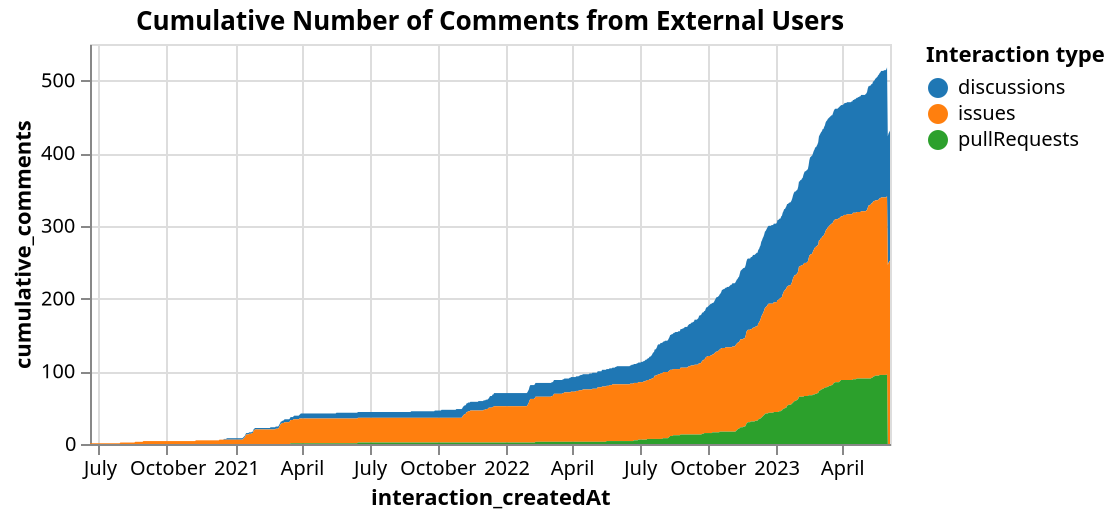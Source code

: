 {
  "config": {
    "view": {
      "continuousWidth": 400,
      "continuousHeight": 300
    }
  },
  "data": {
    "name": "data-3dd81a19cd0da2f7248b1d2b33d9ba23"
  },
  "mark": "area",
  "encoding": {
    "color": {
      "field": "interaction_type",
      "legend": {
        "orient": "right"
      },
      "scale": {
        "scheme": "category10"
      },
      "title": "Interaction type",
      "type": "nominal"
    },
    "tooltip": [
      {
        "field": "interaction_createdAt",
        "type": "temporal"
      },
      {
        "field": "cumulative_comments",
        "type": "quantitative"
      }
    ],
    "x": {
      "field": "interaction_createdAt",
      "type": "temporal"
    },
    "y": {
      "field": "cumulative_comments",
      "type": "quantitative"
    }
  },
  "height": 200,
  "title": "Cumulative Number of Comments from External Users",
  "$schema": "https://vega.github.io/schema/vega-lite/v5.json",
  "datasets": {
    "data-3dd81a19cd0da2f7248b1d2b33d9ba23": [
      {
        "interaction_type": "discussions",
        "interaction_createdAt": "2020-12-17T00:00:00+00:00",
        "cumulative_comments": 1.0
      },
      {
        "interaction_type": "discussions",
        "interaction_createdAt": "2020-12-18T00:00:00+00:00",
        "cumulative_comments": 1.0
      },
      {
        "interaction_type": "discussions",
        "interaction_createdAt": "2020-12-19T00:00:00+00:00",
        "cumulative_comments": 1.0
      },
      {
        "interaction_type": "discussions",
        "interaction_createdAt": "2020-12-20T00:00:00+00:00",
        "cumulative_comments": 1.0
      },
      {
        "interaction_type": "discussions",
        "interaction_createdAt": "2020-12-21T00:00:00+00:00",
        "cumulative_comments": 2.0
      },
      {
        "interaction_type": "discussions",
        "interaction_createdAt": "2020-12-22T00:00:00+00:00",
        "cumulative_comments": 2.0
      },
      {
        "interaction_type": "discussions",
        "interaction_createdAt": "2020-12-23T00:00:00+00:00",
        "cumulative_comments": 2.0
      },
      {
        "interaction_type": "discussions",
        "interaction_createdAt": "2020-12-24T00:00:00+00:00",
        "cumulative_comments": 2.0
      },
      {
        "interaction_type": "discussions",
        "interaction_createdAt": "2020-12-25T00:00:00+00:00",
        "cumulative_comments": 2.0
      },
      {
        "interaction_type": "discussions",
        "interaction_createdAt": "2020-12-26T00:00:00+00:00",
        "cumulative_comments": 2.0
      },
      {
        "interaction_type": "discussions",
        "interaction_createdAt": "2020-12-27T00:00:00+00:00",
        "cumulative_comments": 2.0
      },
      {
        "interaction_type": "discussions",
        "interaction_createdAt": "2020-12-28T00:00:00+00:00",
        "cumulative_comments": 2.0
      },
      {
        "interaction_type": "discussions",
        "interaction_createdAt": "2020-12-29T00:00:00+00:00",
        "cumulative_comments": 2.0
      },
      {
        "interaction_type": "discussions",
        "interaction_createdAt": "2020-12-30T00:00:00+00:00",
        "cumulative_comments": 2.0
      },
      {
        "interaction_type": "discussions",
        "interaction_createdAt": "2020-12-31T00:00:00+00:00",
        "cumulative_comments": 2.0
      },
      {
        "interaction_type": "discussions",
        "interaction_createdAt": "2021-01-01T00:00:00+00:00",
        "cumulative_comments": 2.0
      },
      {
        "interaction_type": "discussions",
        "interaction_createdAt": "2021-01-02T00:00:00+00:00",
        "cumulative_comments": 2.0
      },
      {
        "interaction_type": "discussions",
        "interaction_createdAt": "2021-01-03T00:00:00+00:00",
        "cumulative_comments": 2.0
      },
      {
        "interaction_type": "discussions",
        "interaction_createdAt": "2021-01-04T00:00:00+00:00",
        "cumulative_comments": 2.0
      },
      {
        "interaction_type": "discussions",
        "interaction_createdAt": "2021-01-05T00:00:00+00:00",
        "cumulative_comments": 2.0
      },
      {
        "interaction_type": "discussions",
        "interaction_createdAt": "2021-01-06T00:00:00+00:00",
        "cumulative_comments": 2.0
      },
      {
        "interaction_type": "discussions",
        "interaction_createdAt": "2021-01-07T00:00:00+00:00",
        "cumulative_comments": 2.0
      },
      {
        "interaction_type": "discussions",
        "interaction_createdAt": "2021-01-08T00:00:00+00:00",
        "cumulative_comments": 2.0
      },
      {
        "interaction_type": "discussions",
        "interaction_createdAt": "2021-01-09T00:00:00+00:00",
        "cumulative_comments": 2.0
      },
      {
        "interaction_type": "discussions",
        "interaction_createdAt": "2021-01-10T00:00:00+00:00",
        "cumulative_comments": 2.0
      },
      {
        "interaction_type": "discussions",
        "interaction_createdAt": "2021-01-11T00:00:00+00:00",
        "cumulative_comments": 2.0
      },
      {
        "interaction_type": "discussions",
        "interaction_createdAt": "2021-01-12T00:00:00+00:00",
        "cumulative_comments": 2.0
      },
      {
        "interaction_type": "discussions",
        "interaction_createdAt": "2021-01-13T00:00:00+00:00",
        "cumulative_comments": 2.0
      },
      {
        "interaction_type": "discussions",
        "interaction_createdAt": "2021-01-14T00:00:00+00:00",
        "cumulative_comments": 2.0
      },
      {
        "interaction_type": "discussions",
        "interaction_createdAt": "2021-01-15T00:00:00+00:00",
        "cumulative_comments": 2.0
      },
      {
        "interaction_type": "discussions",
        "interaction_createdAt": "2021-01-16T00:00:00+00:00",
        "cumulative_comments": 2.0
      },
      {
        "interaction_type": "discussions",
        "interaction_createdAt": "2021-01-17T00:00:00+00:00",
        "cumulative_comments": 2.0
      },
      {
        "interaction_type": "discussions",
        "interaction_createdAt": "2021-01-18T00:00:00+00:00",
        "cumulative_comments": 2.0
      },
      {
        "interaction_type": "discussions",
        "interaction_createdAt": "2021-01-19T00:00:00+00:00",
        "cumulative_comments": 2.0
      },
      {
        "interaction_type": "discussions",
        "interaction_createdAt": "2021-01-20T00:00:00+00:00",
        "cumulative_comments": 2.0
      },
      {
        "interaction_type": "discussions",
        "interaction_createdAt": "2021-01-21T00:00:00+00:00",
        "cumulative_comments": 2.0
      },
      {
        "interaction_type": "discussions",
        "interaction_createdAt": "2021-01-22T00:00:00+00:00",
        "cumulative_comments": 2.0
      },
      {
        "interaction_type": "discussions",
        "interaction_createdAt": "2021-01-23T00:00:00+00:00",
        "cumulative_comments": 2.0
      },
      {
        "interaction_type": "discussions",
        "interaction_createdAt": "2021-01-24T00:00:00+00:00",
        "cumulative_comments": 2.0
      },
      {
        "interaction_type": "discussions",
        "interaction_createdAt": "2021-01-25T00:00:00+00:00",
        "cumulative_comments": 2.0
      },
      {
        "interaction_type": "discussions",
        "interaction_createdAt": "2021-01-26T00:00:00+00:00",
        "cumulative_comments": 2.0
      },
      {
        "interaction_type": "discussions",
        "interaction_createdAt": "2021-01-27T00:00:00+00:00",
        "cumulative_comments": 2.0
      },
      {
        "interaction_type": "discussions",
        "interaction_createdAt": "2021-01-28T00:00:00+00:00",
        "cumulative_comments": 2.0
      },
      {
        "interaction_type": "discussions",
        "interaction_createdAt": "2021-01-29T00:00:00+00:00",
        "cumulative_comments": 2.0
      },
      {
        "interaction_type": "discussions",
        "interaction_createdAt": "2021-01-30T00:00:00+00:00",
        "cumulative_comments": 2.0
      },
      {
        "interaction_type": "discussions",
        "interaction_createdAt": "2021-01-31T00:00:00+00:00",
        "cumulative_comments": 2.0
      },
      {
        "interaction_type": "discussions",
        "interaction_createdAt": "2021-02-01T00:00:00+00:00",
        "cumulative_comments": 2.0
      },
      {
        "interaction_type": "discussions",
        "interaction_createdAt": "2021-02-02T00:00:00+00:00",
        "cumulative_comments": 2.0
      },
      {
        "interaction_type": "discussions",
        "interaction_createdAt": "2021-02-03T00:00:00+00:00",
        "cumulative_comments": 2.0
      },
      {
        "interaction_type": "discussions",
        "interaction_createdAt": "2021-02-04T00:00:00+00:00",
        "cumulative_comments": 2.0
      },
      {
        "interaction_type": "discussions",
        "interaction_createdAt": "2021-02-05T00:00:00+00:00",
        "cumulative_comments": 2.0
      },
      {
        "interaction_type": "discussions",
        "interaction_createdAt": "2021-02-06T00:00:00+00:00",
        "cumulative_comments": 2.0
      },
      {
        "interaction_type": "discussions",
        "interaction_createdAt": "2021-02-07T00:00:00+00:00",
        "cumulative_comments": 2.0
      },
      {
        "interaction_type": "discussions",
        "interaction_createdAt": "2021-02-08T00:00:00+00:00",
        "cumulative_comments": 2.0
      },
      {
        "interaction_type": "discussions",
        "interaction_createdAt": "2021-02-09T00:00:00+00:00",
        "cumulative_comments": 2.0
      },
      {
        "interaction_type": "discussions",
        "interaction_createdAt": "2021-02-10T00:00:00+00:00",
        "cumulative_comments": 2.0
      },
      {
        "interaction_type": "discussions",
        "interaction_createdAt": "2021-02-11T00:00:00+00:00",
        "cumulative_comments": 2.0
      },
      {
        "interaction_type": "discussions",
        "interaction_createdAt": "2021-02-12T00:00:00+00:00",
        "cumulative_comments": 2.0
      },
      {
        "interaction_type": "discussions",
        "interaction_createdAt": "2021-02-13T00:00:00+00:00",
        "cumulative_comments": 2.0
      },
      {
        "interaction_type": "discussions",
        "interaction_createdAt": "2021-02-14T00:00:00+00:00",
        "cumulative_comments": 2.0
      },
      {
        "interaction_type": "discussions",
        "interaction_createdAt": "2021-02-15T00:00:00+00:00",
        "cumulative_comments": 2.0
      },
      {
        "interaction_type": "discussions",
        "interaction_createdAt": "2021-02-16T00:00:00+00:00",
        "cumulative_comments": 2.0
      },
      {
        "interaction_type": "discussions",
        "interaction_createdAt": "2021-02-17T00:00:00+00:00",
        "cumulative_comments": 2.0
      },
      {
        "interaction_type": "discussions",
        "interaction_createdAt": "2021-02-18T00:00:00+00:00",
        "cumulative_comments": 3.0
      },
      {
        "interaction_type": "discussions",
        "interaction_createdAt": "2021-02-19T00:00:00+00:00",
        "cumulative_comments": 3.0
      },
      {
        "interaction_type": "discussions",
        "interaction_createdAt": "2021-02-20T00:00:00+00:00",
        "cumulative_comments": 3.0
      },
      {
        "interaction_type": "discussions",
        "interaction_createdAt": "2021-02-21T00:00:00+00:00",
        "cumulative_comments": 3.0
      },
      {
        "interaction_type": "discussions",
        "interaction_createdAt": "2021-02-22T00:00:00+00:00",
        "cumulative_comments": 3.0
      },
      {
        "interaction_type": "discussions",
        "interaction_createdAt": "2021-02-23T00:00:00+00:00",
        "cumulative_comments": 3.0
      },
      {
        "interaction_type": "discussions",
        "interaction_createdAt": "2021-02-24T00:00:00+00:00",
        "cumulative_comments": 3.0
      },
      {
        "interaction_type": "discussions",
        "interaction_createdAt": "2021-02-25T00:00:00+00:00",
        "cumulative_comments": 3.0
      },
      {
        "interaction_type": "discussions",
        "interaction_createdAt": "2021-02-26T00:00:00+00:00",
        "cumulative_comments": 3.0
      },
      {
        "interaction_type": "discussions",
        "interaction_createdAt": "2021-02-27T00:00:00+00:00",
        "cumulative_comments": 3.0
      },
      {
        "interaction_type": "discussions",
        "interaction_createdAt": "2021-02-28T00:00:00+00:00",
        "cumulative_comments": 3.0
      },
      {
        "interaction_type": "discussions",
        "interaction_createdAt": "2021-03-01T00:00:00+00:00",
        "cumulative_comments": 3.0
      },
      {
        "interaction_type": "discussions",
        "interaction_createdAt": "2021-03-02T00:00:00+00:00",
        "cumulative_comments": 3.0
      },
      {
        "interaction_type": "discussions",
        "interaction_createdAt": "2021-03-03T00:00:00+00:00",
        "cumulative_comments": 3.0
      },
      {
        "interaction_type": "discussions",
        "interaction_createdAt": "2021-03-04T00:00:00+00:00",
        "cumulative_comments": 3.0
      },
      {
        "interaction_type": "discussions",
        "interaction_createdAt": "2021-03-05T00:00:00+00:00",
        "cumulative_comments": 3.0
      },
      {
        "interaction_type": "discussions",
        "interaction_createdAt": "2021-03-06T00:00:00+00:00",
        "cumulative_comments": 3.0
      },
      {
        "interaction_type": "discussions",
        "interaction_createdAt": "2021-03-07T00:00:00+00:00",
        "cumulative_comments": 3.0
      },
      {
        "interaction_type": "discussions",
        "interaction_createdAt": "2021-03-08T00:00:00+00:00",
        "cumulative_comments": 4.0
      },
      {
        "interaction_type": "discussions",
        "interaction_createdAt": "2021-03-09T00:00:00+00:00",
        "cumulative_comments": 4.0
      },
      {
        "interaction_type": "discussions",
        "interaction_createdAt": "2021-03-10T00:00:00+00:00",
        "cumulative_comments": 4.0
      },
      {
        "interaction_type": "discussions",
        "interaction_createdAt": "2021-03-11T00:00:00+00:00",
        "cumulative_comments": 4.0
      },
      {
        "interaction_type": "discussions",
        "interaction_createdAt": "2021-03-12T00:00:00+00:00",
        "cumulative_comments": 4.0
      },
      {
        "interaction_type": "discussions",
        "interaction_createdAt": "2021-03-13T00:00:00+00:00",
        "cumulative_comments": 4.0
      },
      {
        "interaction_type": "discussions",
        "interaction_createdAt": "2021-03-14T00:00:00+00:00",
        "cumulative_comments": 4.0
      },
      {
        "interaction_type": "discussions",
        "interaction_createdAt": "2021-03-15T00:00:00+00:00",
        "cumulative_comments": 4.0
      },
      {
        "interaction_type": "discussions",
        "interaction_createdAt": "2021-03-16T00:00:00+00:00",
        "cumulative_comments": 4.0
      },
      {
        "interaction_type": "discussions",
        "interaction_createdAt": "2021-03-17T00:00:00+00:00",
        "cumulative_comments": 4.0
      },
      {
        "interaction_type": "discussions",
        "interaction_createdAt": "2021-03-18T00:00:00+00:00",
        "cumulative_comments": 4.0
      },
      {
        "interaction_type": "discussions",
        "interaction_createdAt": "2021-03-19T00:00:00+00:00",
        "cumulative_comments": 4.0
      },
      {
        "interaction_type": "discussions",
        "interaction_createdAt": "2021-03-20T00:00:00+00:00",
        "cumulative_comments": 4.0
      },
      {
        "interaction_type": "discussions",
        "interaction_createdAt": "2021-03-21T00:00:00+00:00",
        "cumulative_comments": 4.0
      },
      {
        "interaction_type": "discussions",
        "interaction_createdAt": "2021-03-22T00:00:00+00:00",
        "cumulative_comments": 5.0
      },
      {
        "interaction_type": "discussions",
        "interaction_createdAt": "2021-03-23T00:00:00+00:00",
        "cumulative_comments": 5.0
      },
      {
        "interaction_type": "discussions",
        "interaction_createdAt": "2021-03-24T00:00:00+00:00",
        "cumulative_comments": 5.0
      },
      {
        "interaction_type": "discussions",
        "interaction_createdAt": "2021-03-25T00:00:00+00:00",
        "cumulative_comments": 5.0
      },
      {
        "interaction_type": "discussions",
        "interaction_createdAt": "2021-03-26T00:00:00+00:00",
        "cumulative_comments": 5.0
      },
      {
        "interaction_type": "discussions",
        "interaction_createdAt": "2021-03-27T00:00:00+00:00",
        "cumulative_comments": 5.0
      },
      {
        "interaction_type": "discussions",
        "interaction_createdAt": "2021-03-28T00:00:00+00:00",
        "cumulative_comments": 5.0
      },
      {
        "interaction_type": "discussions",
        "interaction_createdAt": "2021-03-29T00:00:00+00:00",
        "cumulative_comments": 5.0
      },
      {
        "interaction_type": "discussions",
        "interaction_createdAt": "2021-03-30T00:00:00+00:00",
        "cumulative_comments": 6.0
      },
      {
        "interaction_type": "discussions",
        "interaction_createdAt": "2021-03-31T00:00:00+00:00",
        "cumulative_comments": 7.0
      },
      {
        "interaction_type": "discussions",
        "interaction_createdAt": "2021-04-01T00:00:00+00:00",
        "cumulative_comments": 7.0
      },
      {
        "interaction_type": "discussions",
        "interaction_createdAt": "2021-04-02T00:00:00+00:00",
        "cumulative_comments": 7.0
      },
      {
        "interaction_type": "discussions",
        "interaction_createdAt": "2021-04-03T00:00:00+00:00",
        "cumulative_comments": 7.0
      },
      {
        "interaction_type": "discussions",
        "interaction_createdAt": "2021-04-04T00:00:00+00:00",
        "cumulative_comments": 7.0
      },
      {
        "interaction_type": "discussions",
        "interaction_createdAt": "2021-04-05T00:00:00+00:00",
        "cumulative_comments": 7.0
      },
      {
        "interaction_type": "discussions",
        "interaction_createdAt": "2021-04-06T00:00:00+00:00",
        "cumulative_comments": 7.0
      },
      {
        "interaction_type": "discussions",
        "interaction_createdAt": "2021-04-07T00:00:00+00:00",
        "cumulative_comments": 7.0
      },
      {
        "interaction_type": "discussions",
        "interaction_createdAt": "2021-04-08T00:00:00+00:00",
        "cumulative_comments": 7.0
      },
      {
        "interaction_type": "discussions",
        "interaction_createdAt": "2021-04-09T00:00:00+00:00",
        "cumulative_comments": 7.0
      },
      {
        "interaction_type": "discussions",
        "interaction_createdAt": "2021-04-10T00:00:00+00:00",
        "cumulative_comments": 7.0
      },
      {
        "interaction_type": "discussions",
        "interaction_createdAt": "2021-04-11T00:00:00+00:00",
        "cumulative_comments": 7.0
      },
      {
        "interaction_type": "discussions",
        "interaction_createdAt": "2021-04-12T00:00:00+00:00",
        "cumulative_comments": 7.0
      },
      {
        "interaction_type": "discussions",
        "interaction_createdAt": "2021-04-13T00:00:00+00:00",
        "cumulative_comments": 7.0
      },
      {
        "interaction_type": "discussions",
        "interaction_createdAt": "2021-04-14T00:00:00+00:00",
        "cumulative_comments": 7.0
      },
      {
        "interaction_type": "discussions",
        "interaction_createdAt": "2021-04-15T00:00:00+00:00",
        "cumulative_comments": 7.0
      },
      {
        "interaction_type": "discussions",
        "interaction_createdAt": "2021-04-16T00:00:00+00:00",
        "cumulative_comments": 7.0
      },
      {
        "interaction_type": "discussions",
        "interaction_createdAt": "2021-04-17T00:00:00+00:00",
        "cumulative_comments": 7.0
      },
      {
        "interaction_type": "discussions",
        "interaction_createdAt": "2021-04-18T00:00:00+00:00",
        "cumulative_comments": 7.0
      },
      {
        "interaction_type": "discussions",
        "interaction_createdAt": "2021-04-19T00:00:00+00:00",
        "cumulative_comments": 7.0
      },
      {
        "interaction_type": "discussions",
        "interaction_createdAt": "2021-04-20T00:00:00+00:00",
        "cumulative_comments": 7.0
      },
      {
        "interaction_type": "discussions",
        "interaction_createdAt": "2021-04-21T00:00:00+00:00",
        "cumulative_comments": 7.0
      },
      {
        "interaction_type": "discussions",
        "interaction_createdAt": "2021-04-22T00:00:00+00:00",
        "cumulative_comments": 7.0
      },
      {
        "interaction_type": "discussions",
        "interaction_createdAt": "2021-04-23T00:00:00+00:00",
        "cumulative_comments": 7.0
      },
      {
        "interaction_type": "discussions",
        "interaction_createdAt": "2021-04-24T00:00:00+00:00",
        "cumulative_comments": 7.0
      },
      {
        "interaction_type": "discussions",
        "interaction_createdAt": "2021-04-25T00:00:00+00:00",
        "cumulative_comments": 7.0
      },
      {
        "interaction_type": "discussions",
        "interaction_createdAt": "2021-04-26T00:00:00+00:00",
        "cumulative_comments": 7.0
      },
      {
        "interaction_type": "discussions",
        "interaction_createdAt": "2021-04-27T00:00:00+00:00",
        "cumulative_comments": 7.0
      },
      {
        "interaction_type": "discussions",
        "interaction_createdAt": "2021-04-28T00:00:00+00:00",
        "cumulative_comments": 7.0
      },
      {
        "interaction_type": "discussions",
        "interaction_createdAt": "2021-04-29T00:00:00+00:00",
        "cumulative_comments": 7.0
      },
      {
        "interaction_type": "discussions",
        "interaction_createdAt": "2021-04-30T00:00:00+00:00",
        "cumulative_comments": 7.0
      },
      {
        "interaction_type": "discussions",
        "interaction_createdAt": "2021-05-01T00:00:00+00:00",
        "cumulative_comments": 7.0
      },
      {
        "interaction_type": "discussions",
        "interaction_createdAt": "2021-05-02T00:00:00+00:00",
        "cumulative_comments": 7.0
      },
      {
        "interaction_type": "discussions",
        "interaction_createdAt": "2021-05-03T00:00:00+00:00",
        "cumulative_comments": 7.0
      },
      {
        "interaction_type": "discussions",
        "interaction_createdAt": "2021-05-04T00:00:00+00:00",
        "cumulative_comments": 7.0
      },
      {
        "interaction_type": "discussions",
        "interaction_createdAt": "2021-05-05T00:00:00+00:00",
        "cumulative_comments": 7.0
      },
      {
        "interaction_type": "discussions",
        "interaction_createdAt": "2021-05-06T00:00:00+00:00",
        "cumulative_comments": 7.0
      },
      {
        "interaction_type": "discussions",
        "interaction_createdAt": "2021-05-07T00:00:00+00:00",
        "cumulative_comments": 7.0
      },
      {
        "interaction_type": "discussions",
        "interaction_createdAt": "2021-05-08T00:00:00+00:00",
        "cumulative_comments": 7.0
      },
      {
        "interaction_type": "discussions",
        "interaction_createdAt": "2021-05-09T00:00:00+00:00",
        "cumulative_comments": 7.0
      },
      {
        "interaction_type": "discussions",
        "interaction_createdAt": "2021-05-10T00:00:00+00:00",
        "cumulative_comments": 7.0
      },
      {
        "interaction_type": "discussions",
        "interaction_createdAt": "2021-05-11T00:00:00+00:00",
        "cumulative_comments": 7.0
      },
      {
        "interaction_type": "discussions",
        "interaction_createdAt": "2021-05-12T00:00:00+00:00",
        "cumulative_comments": 7.0
      },
      {
        "interaction_type": "discussions",
        "interaction_createdAt": "2021-05-13T00:00:00+00:00",
        "cumulative_comments": 7.0
      },
      {
        "interaction_type": "discussions",
        "interaction_createdAt": "2021-05-14T00:00:00+00:00",
        "cumulative_comments": 7.0
      },
      {
        "interaction_type": "discussions",
        "interaction_createdAt": "2021-05-15T00:00:00+00:00",
        "cumulative_comments": 7.0
      },
      {
        "interaction_type": "discussions",
        "interaction_createdAt": "2021-05-16T00:00:00+00:00",
        "cumulative_comments": 7.0
      },
      {
        "interaction_type": "discussions",
        "interaction_createdAt": "2021-05-17T00:00:00+00:00",
        "cumulative_comments": 7.0
      },
      {
        "interaction_type": "discussions",
        "interaction_createdAt": "2021-05-18T00:00:00+00:00",
        "cumulative_comments": 8.0
      },
      {
        "interaction_type": "discussions",
        "interaction_createdAt": "2021-05-19T00:00:00+00:00",
        "cumulative_comments": 8.0
      },
      {
        "interaction_type": "discussions",
        "interaction_createdAt": "2021-05-20T00:00:00+00:00",
        "cumulative_comments": 8.0
      },
      {
        "interaction_type": "discussions",
        "interaction_createdAt": "2021-05-21T00:00:00+00:00",
        "cumulative_comments": 8.0
      },
      {
        "interaction_type": "discussions",
        "interaction_createdAt": "2021-05-22T00:00:00+00:00",
        "cumulative_comments": 8.0
      },
      {
        "interaction_type": "discussions",
        "interaction_createdAt": "2021-05-23T00:00:00+00:00",
        "cumulative_comments": 8.0
      },
      {
        "interaction_type": "discussions",
        "interaction_createdAt": "2021-05-24T00:00:00+00:00",
        "cumulative_comments": 8.0
      },
      {
        "interaction_type": "discussions",
        "interaction_createdAt": "2021-05-25T00:00:00+00:00",
        "cumulative_comments": 8.0
      },
      {
        "interaction_type": "discussions",
        "interaction_createdAt": "2021-05-26T00:00:00+00:00",
        "cumulative_comments": 8.0
      },
      {
        "interaction_type": "discussions",
        "interaction_createdAt": "2021-05-27T00:00:00+00:00",
        "cumulative_comments": 8.0
      },
      {
        "interaction_type": "discussions",
        "interaction_createdAt": "2021-05-28T00:00:00+00:00",
        "cumulative_comments": 8.0
      },
      {
        "interaction_type": "discussions",
        "interaction_createdAt": "2021-05-29T00:00:00+00:00",
        "cumulative_comments": 8.0
      },
      {
        "interaction_type": "discussions",
        "interaction_createdAt": "2021-05-30T00:00:00+00:00",
        "cumulative_comments": 8.0
      },
      {
        "interaction_type": "discussions",
        "interaction_createdAt": "2021-05-31T00:00:00+00:00",
        "cumulative_comments": 8.0
      },
      {
        "interaction_type": "discussions",
        "interaction_createdAt": "2021-06-01T00:00:00+00:00",
        "cumulative_comments": 8.0
      },
      {
        "interaction_type": "discussions",
        "interaction_createdAt": "2021-06-02T00:00:00+00:00",
        "cumulative_comments": 8.0
      },
      {
        "interaction_type": "discussions",
        "interaction_createdAt": "2021-06-03T00:00:00+00:00",
        "cumulative_comments": 8.0
      },
      {
        "interaction_type": "discussions",
        "interaction_createdAt": "2021-06-04T00:00:00+00:00",
        "cumulative_comments": 8.0
      },
      {
        "interaction_type": "discussions",
        "interaction_createdAt": "2021-06-05T00:00:00+00:00",
        "cumulative_comments": 8.0
      },
      {
        "interaction_type": "discussions",
        "interaction_createdAt": "2021-06-06T00:00:00+00:00",
        "cumulative_comments": 8.0
      },
      {
        "interaction_type": "discussions",
        "interaction_createdAt": "2021-06-07T00:00:00+00:00",
        "cumulative_comments": 8.0
      },
      {
        "interaction_type": "discussions",
        "interaction_createdAt": "2021-06-08T00:00:00+00:00",
        "cumulative_comments": 8.0
      },
      {
        "interaction_type": "discussions",
        "interaction_createdAt": "2021-06-09T00:00:00+00:00",
        "cumulative_comments": 8.0
      },
      {
        "interaction_type": "discussions",
        "interaction_createdAt": "2021-06-10T00:00:00+00:00",
        "cumulative_comments": 8.0
      },
      {
        "interaction_type": "discussions",
        "interaction_createdAt": "2021-06-11T00:00:00+00:00",
        "cumulative_comments": 8.0
      },
      {
        "interaction_type": "discussions",
        "interaction_createdAt": "2021-06-12T00:00:00+00:00",
        "cumulative_comments": 8.0
      },
      {
        "interaction_type": "discussions",
        "interaction_createdAt": "2021-06-13T00:00:00+00:00",
        "cumulative_comments": 8.0
      },
      {
        "interaction_type": "discussions",
        "interaction_createdAt": "2021-06-14T00:00:00+00:00",
        "cumulative_comments": 8.0
      },
      {
        "interaction_type": "discussions",
        "interaction_createdAt": "2021-06-15T00:00:00+00:00",
        "cumulative_comments": 8.0
      },
      {
        "interaction_type": "discussions",
        "interaction_createdAt": "2021-06-16T00:00:00+00:00",
        "cumulative_comments": 8.0
      },
      {
        "interaction_type": "discussions",
        "interaction_createdAt": "2021-06-17T00:00:00+00:00",
        "cumulative_comments": 8.0
      },
      {
        "interaction_type": "discussions",
        "interaction_createdAt": "2021-06-18T00:00:00+00:00",
        "cumulative_comments": 8.0
      },
      {
        "interaction_type": "discussions",
        "interaction_createdAt": "2021-06-19T00:00:00+00:00",
        "cumulative_comments": 8.0
      },
      {
        "interaction_type": "discussions",
        "interaction_createdAt": "2021-06-20T00:00:00+00:00",
        "cumulative_comments": 8.0
      },
      {
        "interaction_type": "discussions",
        "interaction_createdAt": "2021-06-21T00:00:00+00:00",
        "cumulative_comments": 8.0
      },
      {
        "interaction_type": "discussions",
        "interaction_createdAt": "2021-06-22T00:00:00+00:00",
        "cumulative_comments": 8.0
      },
      {
        "interaction_type": "discussions",
        "interaction_createdAt": "2021-06-23T00:00:00+00:00",
        "cumulative_comments": 8.0
      },
      {
        "interaction_type": "discussions",
        "interaction_createdAt": "2021-06-24T00:00:00+00:00",
        "cumulative_comments": 8.0
      },
      {
        "interaction_type": "discussions",
        "interaction_createdAt": "2021-06-25T00:00:00+00:00",
        "cumulative_comments": 8.0
      },
      {
        "interaction_type": "discussions",
        "interaction_createdAt": "2021-06-26T00:00:00+00:00",
        "cumulative_comments": 8.0
      },
      {
        "interaction_type": "discussions",
        "interaction_createdAt": "2021-06-27T00:00:00+00:00",
        "cumulative_comments": 8.0
      },
      {
        "interaction_type": "discussions",
        "interaction_createdAt": "2021-06-28T00:00:00+00:00",
        "cumulative_comments": 8.0
      },
      {
        "interaction_type": "discussions",
        "interaction_createdAt": "2021-06-29T00:00:00+00:00",
        "cumulative_comments": 8.0
      },
      {
        "interaction_type": "discussions",
        "interaction_createdAt": "2021-06-30T00:00:00+00:00",
        "cumulative_comments": 8.0
      },
      {
        "interaction_type": "discussions",
        "interaction_createdAt": "2021-07-01T00:00:00+00:00",
        "cumulative_comments": 8.0
      },
      {
        "interaction_type": "discussions",
        "interaction_createdAt": "2021-07-02T00:00:00+00:00",
        "cumulative_comments": 8.0
      },
      {
        "interaction_type": "discussions",
        "interaction_createdAt": "2021-07-03T00:00:00+00:00",
        "cumulative_comments": 8.0
      },
      {
        "interaction_type": "discussions",
        "interaction_createdAt": "2021-07-04T00:00:00+00:00",
        "cumulative_comments": 8.0
      },
      {
        "interaction_type": "discussions",
        "interaction_createdAt": "2021-07-05T00:00:00+00:00",
        "cumulative_comments": 8.0
      },
      {
        "interaction_type": "discussions",
        "interaction_createdAt": "2021-07-06T00:00:00+00:00",
        "cumulative_comments": 8.0
      },
      {
        "interaction_type": "discussions",
        "interaction_createdAt": "2021-07-07T00:00:00+00:00",
        "cumulative_comments": 8.0
      },
      {
        "interaction_type": "discussions",
        "interaction_createdAt": "2021-07-08T00:00:00+00:00",
        "cumulative_comments": 8.0
      },
      {
        "interaction_type": "discussions",
        "interaction_createdAt": "2021-07-09T00:00:00+00:00",
        "cumulative_comments": 8.0
      },
      {
        "interaction_type": "discussions",
        "interaction_createdAt": "2021-07-10T00:00:00+00:00",
        "cumulative_comments": 8.0
      },
      {
        "interaction_type": "discussions",
        "interaction_createdAt": "2021-07-11T00:00:00+00:00",
        "cumulative_comments": 8.0
      },
      {
        "interaction_type": "discussions",
        "interaction_createdAt": "2021-07-12T00:00:00+00:00",
        "cumulative_comments": 8.0
      },
      {
        "interaction_type": "discussions",
        "interaction_createdAt": "2021-07-13T00:00:00+00:00",
        "cumulative_comments": 8.0
      },
      {
        "interaction_type": "discussions",
        "interaction_createdAt": "2021-07-14T00:00:00+00:00",
        "cumulative_comments": 8.0
      },
      {
        "interaction_type": "discussions",
        "interaction_createdAt": "2021-07-15T00:00:00+00:00",
        "cumulative_comments": 8.0
      },
      {
        "interaction_type": "discussions",
        "interaction_createdAt": "2021-07-16T00:00:00+00:00",
        "cumulative_comments": 8.0
      },
      {
        "interaction_type": "discussions",
        "interaction_createdAt": "2021-07-17T00:00:00+00:00",
        "cumulative_comments": 8.0
      },
      {
        "interaction_type": "discussions",
        "interaction_createdAt": "2021-07-18T00:00:00+00:00",
        "cumulative_comments": 8.0
      },
      {
        "interaction_type": "discussions",
        "interaction_createdAt": "2021-07-19T00:00:00+00:00",
        "cumulative_comments": 8.0
      },
      {
        "interaction_type": "discussions",
        "interaction_createdAt": "2021-07-20T00:00:00+00:00",
        "cumulative_comments": 8.0
      },
      {
        "interaction_type": "discussions",
        "interaction_createdAt": "2021-07-21T00:00:00+00:00",
        "cumulative_comments": 8.0
      },
      {
        "interaction_type": "discussions",
        "interaction_createdAt": "2021-07-22T00:00:00+00:00",
        "cumulative_comments": 8.0
      },
      {
        "interaction_type": "discussions",
        "interaction_createdAt": "2021-07-23T00:00:00+00:00",
        "cumulative_comments": 8.0
      },
      {
        "interaction_type": "discussions",
        "interaction_createdAt": "2021-07-24T00:00:00+00:00",
        "cumulative_comments": 8.0
      },
      {
        "interaction_type": "discussions",
        "interaction_createdAt": "2021-07-25T00:00:00+00:00",
        "cumulative_comments": 8.0
      },
      {
        "interaction_type": "discussions",
        "interaction_createdAt": "2021-07-26T00:00:00+00:00",
        "cumulative_comments": 8.0
      },
      {
        "interaction_type": "discussions",
        "interaction_createdAt": "2021-07-27T00:00:00+00:00",
        "cumulative_comments": 8.0
      },
      {
        "interaction_type": "discussions",
        "interaction_createdAt": "2021-07-28T00:00:00+00:00",
        "cumulative_comments": 8.0
      },
      {
        "interaction_type": "discussions",
        "interaction_createdAt": "2021-07-29T00:00:00+00:00",
        "cumulative_comments": 8.0
      },
      {
        "interaction_type": "discussions",
        "interaction_createdAt": "2021-07-30T00:00:00+00:00",
        "cumulative_comments": 8.0
      },
      {
        "interaction_type": "discussions",
        "interaction_createdAt": "2021-07-31T00:00:00+00:00",
        "cumulative_comments": 8.0
      },
      {
        "interaction_type": "discussions",
        "interaction_createdAt": "2021-08-01T00:00:00+00:00",
        "cumulative_comments": 8.0
      },
      {
        "interaction_type": "discussions",
        "interaction_createdAt": "2021-08-02T00:00:00+00:00",
        "cumulative_comments": 8.0
      },
      {
        "interaction_type": "discussions",
        "interaction_createdAt": "2021-08-03T00:00:00+00:00",
        "cumulative_comments": 8.0
      },
      {
        "interaction_type": "discussions",
        "interaction_createdAt": "2021-08-04T00:00:00+00:00",
        "cumulative_comments": 8.0
      },
      {
        "interaction_type": "discussions",
        "interaction_createdAt": "2021-08-05T00:00:00+00:00",
        "cumulative_comments": 8.0
      },
      {
        "interaction_type": "discussions",
        "interaction_createdAt": "2021-08-06T00:00:00+00:00",
        "cumulative_comments": 8.0
      },
      {
        "interaction_type": "discussions",
        "interaction_createdAt": "2021-08-07T00:00:00+00:00",
        "cumulative_comments": 8.0
      },
      {
        "interaction_type": "discussions",
        "interaction_createdAt": "2021-08-08T00:00:00+00:00",
        "cumulative_comments": 8.0
      },
      {
        "interaction_type": "discussions",
        "interaction_createdAt": "2021-08-09T00:00:00+00:00",
        "cumulative_comments": 8.0
      },
      {
        "interaction_type": "discussions",
        "interaction_createdAt": "2021-08-10T00:00:00+00:00",
        "cumulative_comments": 8.0
      },
      {
        "interaction_type": "discussions",
        "interaction_createdAt": "2021-08-11T00:00:00+00:00",
        "cumulative_comments": 8.0
      },
      {
        "interaction_type": "discussions",
        "interaction_createdAt": "2021-08-12T00:00:00+00:00",
        "cumulative_comments": 8.0
      },
      {
        "interaction_type": "discussions",
        "interaction_createdAt": "2021-08-13T00:00:00+00:00",
        "cumulative_comments": 8.0
      },
      {
        "interaction_type": "discussions",
        "interaction_createdAt": "2021-08-14T00:00:00+00:00",
        "cumulative_comments": 8.0
      },
      {
        "interaction_type": "discussions",
        "interaction_createdAt": "2021-08-15T00:00:00+00:00",
        "cumulative_comments": 8.0
      },
      {
        "interaction_type": "discussions",
        "interaction_createdAt": "2021-08-16T00:00:00+00:00",
        "cumulative_comments": 8.0
      },
      {
        "interaction_type": "discussions",
        "interaction_createdAt": "2021-08-17T00:00:00+00:00",
        "cumulative_comments": 8.0
      },
      {
        "interaction_type": "discussions",
        "interaction_createdAt": "2021-08-18T00:00:00+00:00",
        "cumulative_comments": 8.0
      },
      {
        "interaction_type": "discussions",
        "interaction_createdAt": "2021-08-19T00:00:00+00:00",
        "cumulative_comments": 8.0
      },
      {
        "interaction_type": "discussions",
        "interaction_createdAt": "2021-08-20T00:00:00+00:00",
        "cumulative_comments": 8.0
      },
      {
        "interaction_type": "discussions",
        "interaction_createdAt": "2021-08-21T00:00:00+00:00",
        "cumulative_comments": 8.0
      },
      {
        "interaction_type": "discussions",
        "interaction_createdAt": "2021-08-22T00:00:00+00:00",
        "cumulative_comments": 8.0
      },
      {
        "interaction_type": "discussions",
        "interaction_createdAt": "2021-08-23T00:00:00+00:00",
        "cumulative_comments": 8.0
      },
      {
        "interaction_type": "discussions",
        "interaction_createdAt": "2021-08-24T00:00:00+00:00",
        "cumulative_comments": 8.0
      },
      {
        "interaction_type": "discussions",
        "interaction_createdAt": "2021-08-25T00:00:00+00:00",
        "cumulative_comments": 8.0
      },
      {
        "interaction_type": "discussions",
        "interaction_createdAt": "2021-08-26T00:00:00+00:00",
        "cumulative_comments": 8.0
      },
      {
        "interaction_type": "discussions",
        "interaction_createdAt": "2021-08-27T00:00:00+00:00",
        "cumulative_comments": 9.0
      },
      {
        "interaction_type": "discussions",
        "interaction_createdAt": "2021-08-28T00:00:00+00:00",
        "cumulative_comments": 9.0
      },
      {
        "interaction_type": "discussions",
        "interaction_createdAt": "2021-08-29T00:00:00+00:00",
        "cumulative_comments": 9.0
      },
      {
        "interaction_type": "discussions",
        "interaction_createdAt": "2021-08-30T00:00:00+00:00",
        "cumulative_comments": 9.0
      },
      {
        "interaction_type": "discussions",
        "interaction_createdAt": "2021-08-31T00:00:00+00:00",
        "cumulative_comments": 9.0
      },
      {
        "interaction_type": "discussions",
        "interaction_createdAt": "2021-09-01T00:00:00+00:00",
        "cumulative_comments": 9.0
      },
      {
        "interaction_type": "discussions",
        "interaction_createdAt": "2021-09-02T00:00:00+00:00",
        "cumulative_comments": 9.0
      },
      {
        "interaction_type": "discussions",
        "interaction_createdAt": "2021-09-03T00:00:00+00:00",
        "cumulative_comments": 9.0
      },
      {
        "interaction_type": "discussions",
        "interaction_createdAt": "2021-09-04T00:00:00+00:00",
        "cumulative_comments": 9.0
      },
      {
        "interaction_type": "discussions",
        "interaction_createdAt": "2021-09-05T00:00:00+00:00",
        "cumulative_comments": 9.0
      },
      {
        "interaction_type": "discussions",
        "interaction_createdAt": "2021-09-06T00:00:00+00:00",
        "cumulative_comments": 9.0
      },
      {
        "interaction_type": "discussions",
        "interaction_createdAt": "2021-09-07T00:00:00+00:00",
        "cumulative_comments": 9.0
      },
      {
        "interaction_type": "discussions",
        "interaction_createdAt": "2021-09-08T00:00:00+00:00",
        "cumulative_comments": 9.0
      },
      {
        "interaction_type": "discussions",
        "interaction_createdAt": "2021-09-09T00:00:00+00:00",
        "cumulative_comments": 9.0
      },
      {
        "interaction_type": "discussions",
        "interaction_createdAt": "2021-09-10T00:00:00+00:00",
        "cumulative_comments": 9.0
      },
      {
        "interaction_type": "discussions",
        "interaction_createdAt": "2021-09-11T00:00:00+00:00",
        "cumulative_comments": 9.0
      },
      {
        "interaction_type": "discussions",
        "interaction_createdAt": "2021-09-12T00:00:00+00:00",
        "cumulative_comments": 9.0
      },
      {
        "interaction_type": "discussions",
        "interaction_createdAt": "2021-09-13T00:00:00+00:00",
        "cumulative_comments": 9.0
      },
      {
        "interaction_type": "discussions",
        "interaction_createdAt": "2021-09-14T00:00:00+00:00",
        "cumulative_comments": 9.0
      },
      {
        "interaction_type": "discussions",
        "interaction_createdAt": "2021-09-15T00:00:00+00:00",
        "cumulative_comments": 9.0
      },
      {
        "interaction_type": "discussions",
        "interaction_createdAt": "2021-09-16T00:00:00+00:00",
        "cumulative_comments": 9.0
      },
      {
        "interaction_type": "discussions",
        "interaction_createdAt": "2021-09-17T00:00:00+00:00",
        "cumulative_comments": 9.0
      },
      {
        "interaction_type": "discussions",
        "interaction_createdAt": "2021-09-18T00:00:00+00:00",
        "cumulative_comments": 9.0
      },
      {
        "interaction_type": "discussions",
        "interaction_createdAt": "2021-09-19T00:00:00+00:00",
        "cumulative_comments": 9.0
      },
      {
        "interaction_type": "discussions",
        "interaction_createdAt": "2021-09-20T00:00:00+00:00",
        "cumulative_comments": 9.0
      },
      {
        "interaction_type": "discussions",
        "interaction_createdAt": "2021-09-21T00:00:00+00:00",
        "cumulative_comments": 9.0
      },
      {
        "interaction_type": "discussions",
        "interaction_createdAt": "2021-09-22T00:00:00+00:00",
        "cumulative_comments": 9.0
      },
      {
        "interaction_type": "discussions",
        "interaction_createdAt": "2021-09-23T00:00:00+00:00",
        "cumulative_comments": 9.0
      },
      {
        "interaction_type": "discussions",
        "interaction_createdAt": "2021-09-24T00:00:00+00:00",
        "cumulative_comments": 9.0
      },
      {
        "interaction_type": "discussions",
        "interaction_createdAt": "2021-09-25T00:00:00+00:00",
        "cumulative_comments": 9.0
      },
      {
        "interaction_type": "discussions",
        "interaction_createdAt": "2021-09-26T00:00:00+00:00",
        "cumulative_comments": 9.0
      },
      {
        "interaction_type": "discussions",
        "interaction_createdAt": "2021-09-27T00:00:00+00:00",
        "cumulative_comments": 9.0
      },
      {
        "interaction_type": "discussions",
        "interaction_createdAt": "2021-09-28T00:00:00+00:00",
        "cumulative_comments": 10.0
      },
      {
        "interaction_type": "discussions",
        "interaction_createdAt": "2021-09-29T00:00:00+00:00",
        "cumulative_comments": 10.0
      },
      {
        "interaction_type": "discussions",
        "interaction_createdAt": "2021-09-30T00:00:00+00:00",
        "cumulative_comments": 10.0
      },
      {
        "interaction_type": "discussions",
        "interaction_createdAt": "2021-10-01T00:00:00+00:00",
        "cumulative_comments": 10.0
      },
      {
        "interaction_type": "discussions",
        "interaction_createdAt": "2021-10-02T00:00:00+00:00",
        "cumulative_comments": 10.0
      },
      {
        "interaction_type": "discussions",
        "interaction_createdAt": "2021-10-03T00:00:00+00:00",
        "cumulative_comments": 10.0
      },
      {
        "interaction_type": "discussions",
        "interaction_createdAt": "2021-10-04T00:00:00+00:00",
        "cumulative_comments": 10.0
      },
      {
        "interaction_type": "discussions",
        "interaction_createdAt": "2021-10-05T00:00:00+00:00",
        "cumulative_comments": 10.0
      },
      {
        "interaction_type": "discussions",
        "interaction_createdAt": "2021-10-06T00:00:00+00:00",
        "cumulative_comments": 10.0
      },
      {
        "interaction_type": "discussions",
        "interaction_createdAt": "2021-10-07T00:00:00+00:00",
        "cumulative_comments": 11.0
      },
      {
        "interaction_type": "discussions",
        "interaction_createdAt": "2021-10-08T00:00:00+00:00",
        "cumulative_comments": 11.0
      },
      {
        "interaction_type": "discussions",
        "interaction_createdAt": "2021-10-09T00:00:00+00:00",
        "cumulative_comments": 11.0
      },
      {
        "interaction_type": "discussions",
        "interaction_createdAt": "2021-10-10T00:00:00+00:00",
        "cumulative_comments": 11.0
      },
      {
        "interaction_type": "discussions",
        "interaction_createdAt": "2021-10-11T00:00:00+00:00",
        "cumulative_comments": 11.0
      },
      {
        "interaction_type": "discussions",
        "interaction_createdAt": "2021-10-12T00:00:00+00:00",
        "cumulative_comments": 11.0
      },
      {
        "interaction_type": "discussions",
        "interaction_createdAt": "2021-10-13T00:00:00+00:00",
        "cumulative_comments": 11.0
      },
      {
        "interaction_type": "discussions",
        "interaction_createdAt": "2021-10-14T00:00:00+00:00",
        "cumulative_comments": 11.0
      },
      {
        "interaction_type": "discussions",
        "interaction_createdAt": "2021-10-15T00:00:00+00:00",
        "cumulative_comments": 11.0
      },
      {
        "interaction_type": "discussions",
        "interaction_createdAt": "2021-10-16T00:00:00+00:00",
        "cumulative_comments": 11.0
      },
      {
        "interaction_type": "discussions",
        "interaction_createdAt": "2021-10-17T00:00:00+00:00",
        "cumulative_comments": 11.0
      },
      {
        "interaction_type": "discussions",
        "interaction_createdAt": "2021-10-18T00:00:00+00:00",
        "cumulative_comments": 11.0
      },
      {
        "interaction_type": "discussions",
        "interaction_createdAt": "2021-10-19T00:00:00+00:00",
        "cumulative_comments": 11.0
      },
      {
        "interaction_type": "discussions",
        "interaction_createdAt": "2021-10-20T00:00:00+00:00",
        "cumulative_comments": 11.0
      },
      {
        "interaction_type": "discussions",
        "interaction_createdAt": "2021-10-21T00:00:00+00:00",
        "cumulative_comments": 11.0
      },
      {
        "interaction_type": "discussions",
        "interaction_createdAt": "2021-10-22T00:00:00+00:00",
        "cumulative_comments": 11.0
      },
      {
        "interaction_type": "discussions",
        "interaction_createdAt": "2021-10-23T00:00:00+00:00",
        "cumulative_comments": 11.0
      },
      {
        "interaction_type": "discussions",
        "interaction_createdAt": "2021-10-24T00:00:00+00:00",
        "cumulative_comments": 11.0
      },
      {
        "interaction_type": "discussions",
        "interaction_createdAt": "2021-10-25T00:00:00+00:00",
        "cumulative_comments": 11.0
      },
      {
        "interaction_type": "discussions",
        "interaction_createdAt": "2021-10-26T00:00:00+00:00",
        "cumulative_comments": 11.0
      },
      {
        "interaction_type": "discussions",
        "interaction_createdAt": "2021-10-27T00:00:00+00:00",
        "cumulative_comments": 12.0
      },
      {
        "interaction_type": "discussions",
        "interaction_createdAt": "2021-10-28T00:00:00+00:00",
        "cumulative_comments": 12.0
      },
      {
        "interaction_type": "discussions",
        "interaction_createdAt": "2021-10-29T00:00:00+00:00",
        "cumulative_comments": 12.0
      },
      {
        "interaction_type": "discussions",
        "interaction_createdAt": "2021-10-30T00:00:00+00:00",
        "cumulative_comments": 12.0
      },
      {
        "interaction_type": "discussions",
        "interaction_createdAt": "2021-10-31T00:00:00+00:00",
        "cumulative_comments": 12.0
      },
      {
        "interaction_type": "discussions",
        "interaction_createdAt": "2021-11-01T00:00:00+00:00",
        "cumulative_comments": 12.0
      },
      {
        "interaction_type": "discussions",
        "interaction_createdAt": "2021-11-02T00:00:00+00:00",
        "cumulative_comments": 12.0
      },
      {
        "interaction_type": "discussions",
        "interaction_createdAt": "2021-11-03T00:00:00+00:00",
        "cumulative_comments": 12.0
      },
      {
        "interaction_type": "discussions",
        "interaction_createdAt": "2021-11-04T00:00:00+00:00",
        "cumulative_comments": 12.0
      },
      {
        "interaction_type": "discussions",
        "interaction_createdAt": "2021-11-05T00:00:00+00:00",
        "cumulative_comments": 12.0
      },
      {
        "interaction_type": "discussions",
        "interaction_createdAt": "2021-11-06T00:00:00+00:00",
        "cumulative_comments": 12.0
      },
      {
        "interaction_type": "discussions",
        "interaction_createdAt": "2021-11-07T00:00:00+00:00",
        "cumulative_comments": 12.0
      },
      {
        "interaction_type": "discussions",
        "interaction_createdAt": "2021-11-08T00:00:00+00:00",
        "cumulative_comments": 12.0
      },
      {
        "interaction_type": "discussions",
        "interaction_createdAt": "2021-11-09T00:00:00+00:00",
        "cumulative_comments": 12.0
      },
      {
        "interaction_type": "discussions",
        "interaction_createdAt": "2021-11-10T00:00:00+00:00",
        "cumulative_comments": 12.0
      },
      {
        "interaction_type": "discussions",
        "interaction_createdAt": "2021-11-11T00:00:00+00:00",
        "cumulative_comments": 12.0
      },
      {
        "interaction_type": "discussions",
        "interaction_createdAt": "2021-11-12T00:00:00+00:00",
        "cumulative_comments": 12.0
      },
      {
        "interaction_type": "discussions",
        "interaction_createdAt": "2021-11-13T00:00:00+00:00",
        "cumulative_comments": 12.0
      },
      {
        "interaction_type": "discussions",
        "interaction_createdAt": "2021-11-14T00:00:00+00:00",
        "cumulative_comments": 12.0
      },
      {
        "interaction_type": "discussions",
        "interaction_createdAt": "2021-11-15T00:00:00+00:00",
        "cumulative_comments": 12.0
      },
      {
        "interaction_type": "discussions",
        "interaction_createdAt": "2021-11-16T00:00:00+00:00",
        "cumulative_comments": 12.0
      },
      {
        "interaction_type": "discussions",
        "interaction_createdAt": "2021-11-17T00:00:00+00:00",
        "cumulative_comments": 12.0
      },
      {
        "interaction_type": "discussions",
        "interaction_createdAt": "2021-11-18T00:00:00+00:00",
        "cumulative_comments": 12.0
      },
      {
        "interaction_type": "discussions",
        "interaction_createdAt": "2021-11-19T00:00:00+00:00",
        "cumulative_comments": 12.0
      },
      {
        "interaction_type": "discussions",
        "interaction_createdAt": "2021-11-20T00:00:00+00:00",
        "cumulative_comments": 12.0
      },
      {
        "interaction_type": "discussions",
        "interaction_createdAt": "2021-11-21T00:00:00+00:00",
        "cumulative_comments": 12.0
      },
      {
        "interaction_type": "discussions",
        "interaction_createdAt": "2021-11-22T00:00:00+00:00",
        "cumulative_comments": 12.0
      },
      {
        "interaction_type": "discussions",
        "interaction_createdAt": "2021-11-23T00:00:00+00:00",
        "cumulative_comments": 12.0
      },
      {
        "interaction_type": "discussions",
        "interaction_createdAt": "2021-11-24T00:00:00+00:00",
        "cumulative_comments": 12.0
      },
      {
        "interaction_type": "discussions",
        "interaction_createdAt": "2021-11-25T00:00:00+00:00",
        "cumulative_comments": 12.0
      },
      {
        "interaction_type": "discussions",
        "interaction_createdAt": "2021-11-26T00:00:00+00:00",
        "cumulative_comments": 13.0
      },
      {
        "interaction_type": "discussions",
        "interaction_createdAt": "2021-11-27T00:00:00+00:00",
        "cumulative_comments": 13.0
      },
      {
        "interaction_type": "discussions",
        "interaction_createdAt": "2021-11-28T00:00:00+00:00",
        "cumulative_comments": 13.0
      },
      {
        "interaction_type": "discussions",
        "interaction_createdAt": "2021-11-29T00:00:00+00:00",
        "cumulative_comments": 13.0
      },
      {
        "interaction_type": "discussions",
        "interaction_createdAt": "2021-11-30T00:00:00+00:00",
        "cumulative_comments": 13.0
      },
      {
        "interaction_type": "discussions",
        "interaction_createdAt": "2021-12-01T00:00:00+00:00",
        "cumulative_comments": 13.0
      },
      {
        "interaction_type": "discussions",
        "interaction_createdAt": "2021-12-02T00:00:00+00:00",
        "cumulative_comments": 13.0
      },
      {
        "interaction_type": "discussions",
        "interaction_createdAt": "2021-12-03T00:00:00+00:00",
        "cumulative_comments": 13.0
      },
      {
        "interaction_type": "discussions",
        "interaction_createdAt": "2021-12-04T00:00:00+00:00",
        "cumulative_comments": 13.0
      },
      {
        "interaction_type": "discussions",
        "interaction_createdAt": "2021-12-05T00:00:00+00:00",
        "cumulative_comments": 13.0
      },
      {
        "interaction_type": "discussions",
        "interaction_createdAt": "2021-12-06T00:00:00+00:00",
        "cumulative_comments": 13.0
      },
      {
        "interaction_type": "discussions",
        "interaction_createdAt": "2021-12-07T00:00:00+00:00",
        "cumulative_comments": 13.0
      },
      {
        "interaction_type": "discussions",
        "interaction_createdAt": "2021-12-08T00:00:00+00:00",
        "cumulative_comments": 13.0
      },
      {
        "interaction_type": "discussions",
        "interaction_createdAt": "2021-12-09T00:00:00+00:00",
        "cumulative_comments": 13.0
      },
      {
        "interaction_type": "discussions",
        "interaction_createdAt": "2021-12-10T00:00:00+00:00",
        "cumulative_comments": 13.0
      },
      {
        "interaction_type": "discussions",
        "interaction_createdAt": "2021-12-11T00:00:00+00:00",
        "cumulative_comments": 15.0
      },
      {
        "interaction_type": "discussions",
        "interaction_createdAt": "2021-12-12T00:00:00+00:00",
        "cumulative_comments": 16.0
      },
      {
        "interaction_type": "discussions",
        "interaction_createdAt": "2021-12-13T00:00:00+00:00",
        "cumulative_comments": 16.0
      },
      {
        "interaction_type": "discussions",
        "interaction_createdAt": "2021-12-14T00:00:00+00:00",
        "cumulative_comments": 16.0
      },
      {
        "interaction_type": "discussions",
        "interaction_createdAt": "2021-12-15T00:00:00+00:00",
        "cumulative_comments": 17.0
      },
      {
        "interaction_type": "discussions",
        "interaction_createdAt": "2021-12-16T00:00:00+00:00",
        "cumulative_comments": 17.0
      },
      {
        "interaction_type": "discussions",
        "interaction_createdAt": "2021-12-17T00:00:00+00:00",
        "cumulative_comments": 18.0
      },
      {
        "interaction_type": "discussions",
        "interaction_createdAt": "2021-12-18T00:00:00+00:00",
        "cumulative_comments": 18.0
      },
      {
        "interaction_type": "discussions",
        "interaction_createdAt": "2021-12-19T00:00:00+00:00",
        "cumulative_comments": 18.0
      },
      {
        "interaction_type": "discussions",
        "interaction_createdAt": "2021-12-20T00:00:00+00:00",
        "cumulative_comments": 18.0
      },
      {
        "interaction_type": "discussions",
        "interaction_createdAt": "2021-12-21T00:00:00+00:00",
        "cumulative_comments": 18.0
      },
      {
        "interaction_type": "discussions",
        "interaction_createdAt": "2021-12-22T00:00:00+00:00",
        "cumulative_comments": 18.0
      },
      {
        "interaction_type": "discussions",
        "interaction_createdAt": "2021-12-23T00:00:00+00:00",
        "cumulative_comments": 18.0
      },
      {
        "interaction_type": "discussions",
        "interaction_createdAt": "2021-12-24T00:00:00+00:00",
        "cumulative_comments": 18.0
      },
      {
        "interaction_type": "discussions",
        "interaction_createdAt": "2021-12-25T00:00:00+00:00",
        "cumulative_comments": 18.0
      },
      {
        "interaction_type": "discussions",
        "interaction_createdAt": "2021-12-26T00:00:00+00:00",
        "cumulative_comments": 18.0
      },
      {
        "interaction_type": "discussions",
        "interaction_createdAt": "2021-12-27T00:00:00+00:00",
        "cumulative_comments": 18.0
      },
      {
        "interaction_type": "discussions",
        "interaction_createdAt": "2021-12-28T00:00:00+00:00",
        "cumulative_comments": 18.0
      },
      {
        "interaction_type": "discussions",
        "interaction_createdAt": "2021-12-29T00:00:00+00:00",
        "cumulative_comments": 18.0
      },
      {
        "interaction_type": "discussions",
        "interaction_createdAt": "2021-12-30T00:00:00+00:00",
        "cumulative_comments": 18.0
      },
      {
        "interaction_type": "discussions",
        "interaction_createdAt": "2021-12-31T00:00:00+00:00",
        "cumulative_comments": 18.0
      },
      {
        "interaction_type": "discussions",
        "interaction_createdAt": "2022-01-01T00:00:00+00:00",
        "cumulative_comments": 18.0
      },
      {
        "interaction_type": "discussions",
        "interaction_createdAt": "2022-01-02T00:00:00+00:00",
        "cumulative_comments": 18.0
      },
      {
        "interaction_type": "discussions",
        "interaction_createdAt": "2022-01-03T00:00:00+00:00",
        "cumulative_comments": 18.0
      },
      {
        "interaction_type": "discussions",
        "interaction_createdAt": "2022-01-04T00:00:00+00:00",
        "cumulative_comments": 18.0
      },
      {
        "interaction_type": "discussions",
        "interaction_createdAt": "2022-01-05T00:00:00+00:00",
        "cumulative_comments": 18.0
      },
      {
        "interaction_type": "discussions",
        "interaction_createdAt": "2022-01-06T00:00:00+00:00",
        "cumulative_comments": 18.0
      },
      {
        "interaction_type": "discussions",
        "interaction_createdAt": "2022-01-07T00:00:00+00:00",
        "cumulative_comments": 18.0
      },
      {
        "interaction_type": "discussions",
        "interaction_createdAt": "2022-01-08T00:00:00+00:00",
        "cumulative_comments": 18.0
      },
      {
        "interaction_type": "discussions",
        "interaction_createdAt": "2022-01-09T00:00:00+00:00",
        "cumulative_comments": 18.0
      },
      {
        "interaction_type": "discussions",
        "interaction_createdAt": "2022-01-10T00:00:00+00:00",
        "cumulative_comments": 18.0
      },
      {
        "interaction_type": "discussions",
        "interaction_createdAt": "2022-01-11T00:00:00+00:00",
        "cumulative_comments": 18.0
      },
      {
        "interaction_type": "discussions",
        "interaction_createdAt": "2022-01-12T00:00:00+00:00",
        "cumulative_comments": 18.0
      },
      {
        "interaction_type": "discussions",
        "interaction_createdAt": "2022-01-13T00:00:00+00:00",
        "cumulative_comments": 18.0
      },
      {
        "interaction_type": "discussions",
        "interaction_createdAt": "2022-01-14T00:00:00+00:00",
        "cumulative_comments": 18.0
      },
      {
        "interaction_type": "discussions",
        "interaction_createdAt": "2022-01-15T00:00:00+00:00",
        "cumulative_comments": 18.0
      },
      {
        "interaction_type": "discussions",
        "interaction_createdAt": "2022-01-16T00:00:00+00:00",
        "cumulative_comments": 18.0
      },
      {
        "interaction_type": "discussions",
        "interaction_createdAt": "2022-01-17T00:00:00+00:00",
        "cumulative_comments": 18.0
      },
      {
        "interaction_type": "discussions",
        "interaction_createdAt": "2022-01-18T00:00:00+00:00",
        "cumulative_comments": 18.0
      },
      {
        "interaction_type": "discussions",
        "interaction_createdAt": "2022-01-19T00:00:00+00:00",
        "cumulative_comments": 18.0
      },
      {
        "interaction_type": "discussions",
        "interaction_createdAt": "2022-01-20T00:00:00+00:00",
        "cumulative_comments": 18.0
      },
      {
        "interaction_type": "discussions",
        "interaction_createdAt": "2022-01-21T00:00:00+00:00",
        "cumulative_comments": 18.0
      },
      {
        "interaction_type": "discussions",
        "interaction_createdAt": "2022-01-22T00:00:00+00:00",
        "cumulative_comments": 18.0
      },
      {
        "interaction_type": "discussions",
        "interaction_createdAt": "2022-01-23T00:00:00+00:00",
        "cumulative_comments": 18.0
      },
      {
        "interaction_type": "discussions",
        "interaction_createdAt": "2022-01-24T00:00:00+00:00",
        "cumulative_comments": 18.0
      },
      {
        "interaction_type": "discussions",
        "interaction_createdAt": "2022-01-25T00:00:00+00:00",
        "cumulative_comments": 18.0
      },
      {
        "interaction_type": "discussions",
        "interaction_createdAt": "2022-01-26T00:00:00+00:00",
        "cumulative_comments": 18.0
      },
      {
        "interaction_type": "discussions",
        "interaction_createdAt": "2022-01-27T00:00:00+00:00",
        "cumulative_comments": 18.0
      },
      {
        "interaction_type": "discussions",
        "interaction_createdAt": "2022-01-28T00:00:00+00:00",
        "cumulative_comments": 18.0
      },
      {
        "interaction_type": "discussions",
        "interaction_createdAt": "2022-01-29T00:00:00+00:00",
        "cumulative_comments": 18.0
      },
      {
        "interaction_type": "discussions",
        "interaction_createdAt": "2022-01-30T00:00:00+00:00",
        "cumulative_comments": 18.0
      },
      {
        "interaction_type": "discussions",
        "interaction_createdAt": "2022-01-31T00:00:00+00:00",
        "cumulative_comments": 18.0
      },
      {
        "interaction_type": "discussions",
        "interaction_createdAt": "2022-02-01T00:00:00+00:00",
        "cumulative_comments": 18.0
      },
      {
        "interaction_type": "discussions",
        "interaction_createdAt": "2022-02-02T00:00:00+00:00",
        "cumulative_comments": 18.0
      },
      {
        "interaction_type": "discussions",
        "interaction_createdAt": "2022-02-03T00:00:00+00:00",
        "cumulative_comments": 19.0
      },
      {
        "interaction_type": "discussions",
        "interaction_createdAt": "2022-02-04T00:00:00+00:00",
        "cumulative_comments": 19.0
      },
      {
        "interaction_type": "discussions",
        "interaction_createdAt": "2022-02-05T00:00:00+00:00",
        "cumulative_comments": 19.0
      },
      {
        "interaction_type": "discussions",
        "interaction_createdAt": "2022-02-06T00:00:00+00:00",
        "cumulative_comments": 19.0
      },
      {
        "interaction_type": "discussions",
        "interaction_createdAt": "2022-02-07T00:00:00+00:00",
        "cumulative_comments": 19.0
      },
      {
        "interaction_type": "discussions",
        "interaction_createdAt": "2022-02-08T00:00:00+00:00",
        "cumulative_comments": 19.0
      },
      {
        "interaction_type": "discussions",
        "interaction_createdAt": "2022-02-09T00:00:00+00:00",
        "cumulative_comments": 19.0
      },
      {
        "interaction_type": "discussions",
        "interaction_createdAt": "2022-02-10T00:00:00+00:00",
        "cumulative_comments": 19.0
      },
      {
        "interaction_type": "discussions",
        "interaction_createdAt": "2022-02-11T00:00:00+00:00",
        "cumulative_comments": 19.0
      },
      {
        "interaction_type": "discussions",
        "interaction_createdAt": "2022-02-12T00:00:00+00:00",
        "cumulative_comments": 19.0
      },
      {
        "interaction_type": "discussions",
        "interaction_createdAt": "2022-02-13T00:00:00+00:00",
        "cumulative_comments": 19.0
      },
      {
        "interaction_type": "discussions",
        "interaction_createdAt": "2022-02-14T00:00:00+00:00",
        "cumulative_comments": 19.0
      },
      {
        "interaction_type": "discussions",
        "interaction_createdAt": "2022-02-15T00:00:00+00:00",
        "cumulative_comments": 19.0
      },
      {
        "interaction_type": "discussions",
        "interaction_createdAt": "2022-02-16T00:00:00+00:00",
        "cumulative_comments": 19.0
      },
      {
        "interaction_type": "discussions",
        "interaction_createdAt": "2022-02-17T00:00:00+00:00",
        "cumulative_comments": 19.0
      },
      {
        "interaction_type": "discussions",
        "interaction_createdAt": "2022-02-18T00:00:00+00:00",
        "cumulative_comments": 19.0
      },
      {
        "interaction_type": "discussions",
        "interaction_createdAt": "2022-02-19T00:00:00+00:00",
        "cumulative_comments": 19.0
      },
      {
        "interaction_type": "discussions",
        "interaction_createdAt": "2022-02-20T00:00:00+00:00",
        "cumulative_comments": 19.0
      },
      {
        "interaction_type": "discussions",
        "interaction_createdAt": "2022-02-21T00:00:00+00:00",
        "cumulative_comments": 19.0
      },
      {
        "interaction_type": "discussions",
        "interaction_createdAt": "2022-02-22T00:00:00+00:00",
        "cumulative_comments": 19.0
      },
      {
        "interaction_type": "discussions",
        "interaction_createdAt": "2022-02-23T00:00:00+00:00",
        "cumulative_comments": 19.0
      },
      {
        "interaction_type": "discussions",
        "interaction_createdAt": "2022-02-24T00:00:00+00:00",
        "cumulative_comments": 19.0
      },
      {
        "interaction_type": "discussions",
        "interaction_createdAt": "2022-02-25T00:00:00+00:00",
        "cumulative_comments": 19.0
      },
      {
        "interaction_type": "discussions",
        "interaction_createdAt": "2022-02-26T00:00:00+00:00",
        "cumulative_comments": 19.0
      },
      {
        "interaction_type": "discussions",
        "interaction_createdAt": "2022-02-27T00:00:00+00:00",
        "cumulative_comments": 19.0
      },
      {
        "interaction_type": "discussions",
        "interaction_createdAt": "2022-02-28T00:00:00+00:00",
        "cumulative_comments": 19.0
      },
      {
        "interaction_type": "discussions",
        "interaction_createdAt": "2022-03-01T00:00:00+00:00",
        "cumulative_comments": 19.0
      },
      {
        "interaction_type": "discussions",
        "interaction_createdAt": "2022-03-02T00:00:00+00:00",
        "cumulative_comments": 19.0
      },
      {
        "interaction_type": "discussions",
        "interaction_createdAt": "2022-03-03T00:00:00+00:00",
        "cumulative_comments": 19.0
      },
      {
        "interaction_type": "discussions",
        "interaction_createdAt": "2022-03-04T00:00:00+00:00",
        "cumulative_comments": 19.0
      },
      {
        "interaction_type": "discussions",
        "interaction_createdAt": "2022-03-05T00:00:00+00:00",
        "cumulative_comments": 19.0
      },
      {
        "interaction_type": "discussions",
        "interaction_createdAt": "2022-03-06T00:00:00+00:00",
        "cumulative_comments": 19.0
      },
      {
        "interaction_type": "discussions",
        "interaction_createdAt": "2022-03-07T00:00:00+00:00",
        "cumulative_comments": 19.0
      },
      {
        "interaction_type": "discussions",
        "interaction_createdAt": "2022-03-08T00:00:00+00:00",
        "cumulative_comments": 19.0
      },
      {
        "interaction_type": "discussions",
        "interaction_createdAt": "2022-03-09T00:00:00+00:00",
        "cumulative_comments": 19.0
      },
      {
        "interaction_type": "discussions",
        "interaction_createdAt": "2022-03-10T00:00:00+00:00",
        "cumulative_comments": 19.0
      },
      {
        "interaction_type": "discussions",
        "interaction_createdAt": "2022-03-11T00:00:00+00:00",
        "cumulative_comments": 19.0
      },
      {
        "interaction_type": "discussions",
        "interaction_createdAt": "2022-03-12T00:00:00+00:00",
        "cumulative_comments": 19.0
      },
      {
        "interaction_type": "discussions",
        "interaction_createdAt": "2022-03-13T00:00:00+00:00",
        "cumulative_comments": 19.0
      },
      {
        "interaction_type": "discussions",
        "interaction_createdAt": "2022-03-14T00:00:00+00:00",
        "cumulative_comments": 19.0
      },
      {
        "interaction_type": "discussions",
        "interaction_createdAt": "2022-03-15T00:00:00+00:00",
        "cumulative_comments": 19.0
      },
      {
        "interaction_type": "discussions",
        "interaction_createdAt": "2022-03-16T00:00:00+00:00",
        "cumulative_comments": 19.0
      },
      {
        "interaction_type": "discussions",
        "interaction_createdAt": "2022-03-17T00:00:00+00:00",
        "cumulative_comments": 19.0
      },
      {
        "interaction_type": "discussions",
        "interaction_createdAt": "2022-03-18T00:00:00+00:00",
        "cumulative_comments": 19.0
      },
      {
        "interaction_type": "discussions",
        "interaction_createdAt": "2022-03-19T00:00:00+00:00",
        "cumulative_comments": 19.0
      },
      {
        "interaction_type": "discussions",
        "interaction_createdAt": "2022-03-20T00:00:00+00:00",
        "cumulative_comments": 19.0
      },
      {
        "interaction_type": "discussions",
        "interaction_createdAt": "2022-03-21T00:00:00+00:00",
        "cumulative_comments": 19.0
      },
      {
        "interaction_type": "discussions",
        "interaction_createdAt": "2022-03-22T00:00:00+00:00",
        "cumulative_comments": 19.0
      },
      {
        "interaction_type": "discussions",
        "interaction_createdAt": "2022-03-23T00:00:00+00:00",
        "cumulative_comments": 19.0
      },
      {
        "interaction_type": "discussions",
        "interaction_createdAt": "2022-03-24T00:00:00+00:00",
        "cumulative_comments": 19.0
      },
      {
        "interaction_type": "discussions",
        "interaction_createdAt": "2022-03-25T00:00:00+00:00",
        "cumulative_comments": 19.0
      },
      {
        "interaction_type": "discussions",
        "interaction_createdAt": "2022-03-26T00:00:00+00:00",
        "cumulative_comments": 19.0
      },
      {
        "interaction_type": "discussions",
        "interaction_createdAt": "2022-03-27T00:00:00+00:00",
        "cumulative_comments": 19.0
      },
      {
        "interaction_type": "discussions",
        "interaction_createdAt": "2022-03-28T00:00:00+00:00",
        "cumulative_comments": 19.0
      },
      {
        "interaction_type": "discussions",
        "interaction_createdAt": "2022-03-29T00:00:00+00:00",
        "cumulative_comments": 20.0
      },
      {
        "interaction_type": "discussions",
        "interaction_createdAt": "2022-03-30T00:00:00+00:00",
        "cumulative_comments": 20.0
      },
      {
        "interaction_type": "discussions",
        "interaction_createdAt": "2022-03-31T00:00:00+00:00",
        "cumulative_comments": 20.0
      },
      {
        "interaction_type": "discussions",
        "interaction_createdAt": "2022-04-01T00:00:00+00:00",
        "cumulative_comments": 20.0
      },
      {
        "interaction_type": "discussions",
        "interaction_createdAt": "2022-04-02T00:00:00+00:00",
        "cumulative_comments": 20.0
      },
      {
        "interaction_type": "discussions",
        "interaction_createdAt": "2022-04-03T00:00:00+00:00",
        "cumulative_comments": 20.0
      },
      {
        "interaction_type": "discussions",
        "interaction_createdAt": "2022-04-04T00:00:00+00:00",
        "cumulative_comments": 20.0
      },
      {
        "interaction_type": "discussions",
        "interaction_createdAt": "2022-04-05T00:00:00+00:00",
        "cumulative_comments": 20.0
      },
      {
        "interaction_type": "discussions",
        "interaction_createdAt": "2022-04-06T00:00:00+00:00",
        "cumulative_comments": 20.0
      },
      {
        "interaction_type": "discussions",
        "interaction_createdAt": "2022-04-07T00:00:00+00:00",
        "cumulative_comments": 20.0
      },
      {
        "interaction_type": "discussions",
        "interaction_createdAt": "2022-04-08T00:00:00+00:00",
        "cumulative_comments": 20.0
      },
      {
        "interaction_type": "discussions",
        "interaction_createdAt": "2022-04-09T00:00:00+00:00",
        "cumulative_comments": 20.0
      },
      {
        "interaction_type": "discussions",
        "interaction_createdAt": "2022-04-10T00:00:00+00:00",
        "cumulative_comments": 20.0
      },
      {
        "interaction_type": "discussions",
        "interaction_createdAt": "2022-04-11T00:00:00+00:00",
        "cumulative_comments": 20.0
      },
      {
        "interaction_type": "discussions",
        "interaction_createdAt": "2022-04-12T00:00:00+00:00",
        "cumulative_comments": 20.0
      },
      {
        "interaction_type": "discussions",
        "interaction_createdAt": "2022-04-13T00:00:00+00:00",
        "cumulative_comments": 21.0
      },
      {
        "interaction_type": "discussions",
        "interaction_createdAt": "2022-04-14T00:00:00+00:00",
        "cumulative_comments": 21.0
      },
      {
        "interaction_type": "discussions",
        "interaction_createdAt": "2022-04-15T00:00:00+00:00",
        "cumulative_comments": 21.0
      },
      {
        "interaction_type": "discussions",
        "interaction_createdAt": "2022-04-16T00:00:00+00:00",
        "cumulative_comments": 21.0
      },
      {
        "interaction_type": "discussions",
        "interaction_createdAt": "2022-04-17T00:00:00+00:00",
        "cumulative_comments": 21.0
      },
      {
        "interaction_type": "discussions",
        "interaction_createdAt": "2022-04-18T00:00:00+00:00",
        "cumulative_comments": 21.0
      },
      {
        "interaction_type": "discussions",
        "interaction_createdAt": "2022-04-19T00:00:00+00:00",
        "cumulative_comments": 21.0
      },
      {
        "interaction_type": "discussions",
        "interaction_createdAt": "2022-04-20T00:00:00+00:00",
        "cumulative_comments": 21.0
      },
      {
        "interaction_type": "discussions",
        "interaction_createdAt": "2022-04-21T00:00:00+00:00",
        "cumulative_comments": 21.0
      },
      {
        "interaction_type": "discussions",
        "interaction_createdAt": "2022-04-22T00:00:00+00:00",
        "cumulative_comments": 21.0
      },
      {
        "interaction_type": "discussions",
        "interaction_createdAt": "2022-04-23T00:00:00+00:00",
        "cumulative_comments": 21.0
      },
      {
        "interaction_type": "discussions",
        "interaction_createdAt": "2022-04-24T00:00:00+00:00",
        "cumulative_comments": 21.0
      },
      {
        "interaction_type": "discussions",
        "interaction_createdAt": "2022-04-25T00:00:00+00:00",
        "cumulative_comments": 22.0
      },
      {
        "interaction_type": "discussions",
        "interaction_createdAt": "2022-04-26T00:00:00+00:00",
        "cumulative_comments": 22.0
      },
      {
        "interaction_type": "discussions",
        "interaction_createdAt": "2022-04-27T00:00:00+00:00",
        "cumulative_comments": 22.0
      },
      {
        "interaction_type": "discussions",
        "interaction_createdAt": "2022-04-28T00:00:00+00:00",
        "cumulative_comments": 22.0
      },
      {
        "interaction_type": "discussions",
        "interaction_createdAt": "2022-04-29T00:00:00+00:00",
        "cumulative_comments": 22.0
      },
      {
        "interaction_type": "discussions",
        "interaction_createdAt": "2022-04-30T00:00:00+00:00",
        "cumulative_comments": 22.0
      },
      {
        "interaction_type": "discussions",
        "interaction_createdAt": "2022-05-01T00:00:00+00:00",
        "cumulative_comments": 22.0
      },
      {
        "interaction_type": "discussions",
        "interaction_createdAt": "2022-05-02T00:00:00+00:00",
        "cumulative_comments": 22.0
      },
      {
        "interaction_type": "discussions",
        "interaction_createdAt": "2022-05-03T00:00:00+00:00",
        "cumulative_comments": 22.0
      },
      {
        "interaction_type": "discussions",
        "interaction_createdAt": "2022-05-04T00:00:00+00:00",
        "cumulative_comments": 22.0
      },
      {
        "interaction_type": "discussions",
        "interaction_createdAt": "2022-05-05T00:00:00+00:00",
        "cumulative_comments": 22.0
      },
      {
        "interaction_type": "discussions",
        "interaction_createdAt": "2022-05-06T00:00:00+00:00",
        "cumulative_comments": 22.0
      },
      {
        "interaction_type": "discussions",
        "interaction_createdAt": "2022-05-07T00:00:00+00:00",
        "cumulative_comments": 22.0
      },
      {
        "interaction_type": "discussions",
        "interaction_createdAt": "2022-05-08T00:00:00+00:00",
        "cumulative_comments": 22.0
      },
      {
        "interaction_type": "discussions",
        "interaction_createdAt": "2022-05-09T00:00:00+00:00",
        "cumulative_comments": 22.0
      },
      {
        "interaction_type": "discussions",
        "interaction_createdAt": "2022-05-10T00:00:00+00:00",
        "cumulative_comments": 22.0
      },
      {
        "interaction_type": "discussions",
        "interaction_createdAt": "2022-05-11T00:00:00+00:00",
        "cumulative_comments": 22.0
      },
      {
        "interaction_type": "discussions",
        "interaction_createdAt": "2022-05-12T00:00:00+00:00",
        "cumulative_comments": 23.0
      },
      {
        "interaction_type": "discussions",
        "interaction_createdAt": "2022-05-13T00:00:00+00:00",
        "cumulative_comments": 23.0
      },
      {
        "interaction_type": "discussions",
        "interaction_createdAt": "2022-05-14T00:00:00+00:00",
        "cumulative_comments": 23.0
      },
      {
        "interaction_type": "discussions",
        "interaction_createdAt": "2022-05-15T00:00:00+00:00",
        "cumulative_comments": 23.0
      },
      {
        "interaction_type": "discussions",
        "interaction_createdAt": "2022-05-16T00:00:00+00:00",
        "cumulative_comments": 23.0
      },
      {
        "interaction_type": "discussions",
        "interaction_createdAt": "2022-05-17T00:00:00+00:00",
        "cumulative_comments": 23.0
      },
      {
        "interaction_type": "discussions",
        "interaction_createdAt": "2022-05-18T00:00:00+00:00",
        "cumulative_comments": 23.0
      },
      {
        "interaction_type": "discussions",
        "interaction_createdAt": "2022-05-19T00:00:00+00:00",
        "cumulative_comments": 23.0
      },
      {
        "interaction_type": "discussions",
        "interaction_createdAt": "2022-05-20T00:00:00+00:00",
        "cumulative_comments": 23.0
      },
      {
        "interaction_type": "discussions",
        "interaction_createdAt": "2022-05-21T00:00:00+00:00",
        "cumulative_comments": 23.0
      },
      {
        "interaction_type": "discussions",
        "interaction_createdAt": "2022-05-22T00:00:00+00:00",
        "cumulative_comments": 23.0
      },
      {
        "interaction_type": "discussions",
        "interaction_createdAt": "2022-05-23T00:00:00+00:00",
        "cumulative_comments": 23.0
      },
      {
        "interaction_type": "discussions",
        "interaction_createdAt": "2022-05-24T00:00:00+00:00",
        "cumulative_comments": 23.0
      },
      {
        "interaction_type": "discussions",
        "interaction_createdAt": "2022-05-25T00:00:00+00:00",
        "cumulative_comments": 23.0
      },
      {
        "interaction_type": "discussions",
        "interaction_createdAt": "2022-05-26T00:00:00+00:00",
        "cumulative_comments": 23.0
      },
      {
        "interaction_type": "discussions",
        "interaction_createdAt": "2022-05-27T00:00:00+00:00",
        "cumulative_comments": 23.0
      },
      {
        "interaction_type": "discussions",
        "interaction_createdAt": "2022-05-28T00:00:00+00:00",
        "cumulative_comments": 23.0
      },
      {
        "interaction_type": "discussions",
        "interaction_createdAt": "2022-05-29T00:00:00+00:00",
        "cumulative_comments": 23.0
      },
      {
        "interaction_type": "discussions",
        "interaction_createdAt": "2022-05-30T00:00:00+00:00",
        "cumulative_comments": 24.0
      },
      {
        "interaction_type": "discussions",
        "interaction_createdAt": "2022-05-31T00:00:00+00:00",
        "cumulative_comments": 24.0
      },
      {
        "interaction_type": "discussions",
        "interaction_createdAt": "2022-06-01T00:00:00+00:00",
        "cumulative_comments": 25.0
      },
      {
        "interaction_type": "discussions",
        "interaction_createdAt": "2022-06-02T00:00:00+00:00",
        "cumulative_comments": 25.0
      },
      {
        "interaction_type": "discussions",
        "interaction_createdAt": "2022-06-03T00:00:00+00:00",
        "cumulative_comments": 25.0
      },
      {
        "interaction_type": "discussions",
        "interaction_createdAt": "2022-06-04T00:00:00+00:00",
        "cumulative_comments": 25.0
      },
      {
        "interaction_type": "discussions",
        "interaction_createdAt": "2022-06-05T00:00:00+00:00",
        "cumulative_comments": 25.0
      },
      {
        "interaction_type": "discussions",
        "interaction_createdAt": "2022-06-06T00:00:00+00:00",
        "cumulative_comments": 25.0
      },
      {
        "interaction_type": "discussions",
        "interaction_createdAt": "2022-06-07T00:00:00+00:00",
        "cumulative_comments": 25.0
      },
      {
        "interaction_type": "discussions",
        "interaction_createdAt": "2022-06-08T00:00:00+00:00",
        "cumulative_comments": 25.0
      },
      {
        "interaction_type": "discussions",
        "interaction_createdAt": "2022-06-09T00:00:00+00:00",
        "cumulative_comments": 25.0
      },
      {
        "interaction_type": "discussions",
        "interaction_createdAt": "2022-06-10T00:00:00+00:00",
        "cumulative_comments": 25.0
      },
      {
        "interaction_type": "discussions",
        "interaction_createdAt": "2022-06-11T00:00:00+00:00",
        "cumulative_comments": 25.0
      },
      {
        "interaction_type": "discussions",
        "interaction_createdAt": "2022-06-12T00:00:00+00:00",
        "cumulative_comments": 25.0
      },
      {
        "interaction_type": "discussions",
        "interaction_createdAt": "2022-06-13T00:00:00+00:00",
        "cumulative_comments": 25.0
      },
      {
        "interaction_type": "discussions",
        "interaction_createdAt": "2022-06-14T00:00:00+00:00",
        "cumulative_comments": 25.0
      },
      {
        "interaction_type": "discussions",
        "interaction_createdAt": "2022-06-15T00:00:00+00:00",
        "cumulative_comments": 25.0
      },
      {
        "interaction_type": "discussions",
        "interaction_createdAt": "2022-06-16T00:00:00+00:00",
        "cumulative_comments": 25.0
      },
      {
        "interaction_type": "discussions",
        "interaction_createdAt": "2022-06-17T00:00:00+00:00",
        "cumulative_comments": 25.0
      },
      {
        "interaction_type": "discussions",
        "interaction_createdAt": "2022-06-18T00:00:00+00:00",
        "cumulative_comments": 25.0
      },
      {
        "interaction_type": "discussions",
        "interaction_createdAt": "2022-06-19T00:00:00+00:00",
        "cumulative_comments": 25.0
      },
      {
        "interaction_type": "discussions",
        "interaction_createdAt": "2022-06-20T00:00:00+00:00",
        "cumulative_comments": 25.0
      },
      {
        "interaction_type": "discussions",
        "interaction_createdAt": "2022-06-21T00:00:00+00:00",
        "cumulative_comments": 26.0
      },
      {
        "interaction_type": "discussions",
        "interaction_createdAt": "2022-06-22T00:00:00+00:00",
        "cumulative_comments": 26.0
      },
      {
        "interaction_type": "discussions",
        "interaction_createdAt": "2022-06-23T00:00:00+00:00",
        "cumulative_comments": 26.0
      },
      {
        "interaction_type": "discussions",
        "interaction_createdAt": "2022-06-24T00:00:00+00:00",
        "cumulative_comments": 26.0
      },
      {
        "interaction_type": "discussions",
        "interaction_createdAt": "2022-06-25T00:00:00+00:00",
        "cumulative_comments": 26.0
      },
      {
        "interaction_type": "discussions",
        "interaction_createdAt": "2022-06-26T00:00:00+00:00",
        "cumulative_comments": 26.0
      },
      {
        "interaction_type": "discussions",
        "interaction_createdAt": "2022-06-27T00:00:00+00:00",
        "cumulative_comments": 26.0
      },
      {
        "interaction_type": "discussions",
        "interaction_createdAt": "2022-06-28T00:00:00+00:00",
        "cumulative_comments": 27.0
      },
      {
        "interaction_type": "discussions",
        "interaction_createdAt": "2022-06-29T00:00:00+00:00",
        "cumulative_comments": 27.0
      },
      {
        "interaction_type": "discussions",
        "interaction_createdAt": "2022-06-30T00:00:00+00:00",
        "cumulative_comments": 27.0
      },
      {
        "interaction_type": "discussions",
        "interaction_createdAt": "2022-07-01T00:00:00+00:00",
        "cumulative_comments": 27.0
      },
      {
        "interaction_type": "discussions",
        "interaction_createdAt": "2022-07-02T00:00:00+00:00",
        "cumulative_comments": 27.0
      },
      {
        "interaction_type": "discussions",
        "interaction_createdAt": "2022-07-03T00:00:00+00:00",
        "cumulative_comments": 27.0
      },
      {
        "interaction_type": "discussions",
        "interaction_createdAt": "2022-07-04T00:00:00+00:00",
        "cumulative_comments": 28.0
      },
      {
        "interaction_type": "discussions",
        "interaction_createdAt": "2022-07-05T00:00:00+00:00",
        "cumulative_comments": 28.0
      },
      {
        "interaction_type": "discussions",
        "interaction_createdAt": "2022-07-06T00:00:00+00:00",
        "cumulative_comments": 28.0
      },
      {
        "interaction_type": "discussions",
        "interaction_createdAt": "2022-07-07T00:00:00+00:00",
        "cumulative_comments": 28.0
      },
      {
        "interaction_type": "discussions",
        "interaction_createdAt": "2022-07-08T00:00:00+00:00",
        "cumulative_comments": 28.0
      },
      {
        "interaction_type": "discussions",
        "interaction_createdAt": "2022-07-09T00:00:00+00:00",
        "cumulative_comments": 29.0
      },
      {
        "interaction_type": "discussions",
        "interaction_createdAt": "2022-07-10T00:00:00+00:00",
        "cumulative_comments": 29.0
      },
      {
        "interaction_type": "discussions",
        "interaction_createdAt": "2022-07-11T00:00:00+00:00",
        "cumulative_comments": 29.0
      },
      {
        "interaction_type": "discussions",
        "interaction_createdAt": "2022-07-12T00:00:00+00:00",
        "cumulative_comments": 29.0
      },
      {
        "interaction_type": "discussions",
        "interaction_createdAt": "2022-07-13T00:00:00+00:00",
        "cumulative_comments": 30.0
      },
      {
        "interaction_type": "discussions",
        "interaction_createdAt": "2022-07-14T00:00:00+00:00",
        "cumulative_comments": 30.0
      },
      {
        "interaction_type": "discussions",
        "interaction_createdAt": "2022-07-15T00:00:00+00:00",
        "cumulative_comments": 31.0
      },
      {
        "interaction_type": "discussions",
        "interaction_createdAt": "2022-07-16T00:00:00+00:00",
        "cumulative_comments": 31.0
      },
      {
        "interaction_type": "discussions",
        "interaction_createdAt": "2022-07-17T00:00:00+00:00",
        "cumulative_comments": 32.0
      },
      {
        "interaction_type": "discussions",
        "interaction_createdAt": "2022-07-18T00:00:00+00:00",
        "cumulative_comments": 32.0
      },
      {
        "interaction_type": "discussions",
        "interaction_createdAt": "2022-07-19T00:00:00+00:00",
        "cumulative_comments": 34.0
      },
      {
        "interaction_type": "discussions",
        "interaction_createdAt": "2022-07-20T00:00:00+00:00",
        "cumulative_comments": 35.0
      },
      {
        "interaction_type": "discussions",
        "interaction_createdAt": "2022-07-21T00:00:00+00:00",
        "cumulative_comments": 35.0
      },
      {
        "interaction_type": "discussions",
        "interaction_createdAt": "2022-07-22T00:00:00+00:00",
        "cumulative_comments": 36.0
      },
      {
        "interaction_type": "discussions",
        "interaction_createdAt": "2022-07-23T00:00:00+00:00",
        "cumulative_comments": 36.0
      },
      {
        "interaction_type": "discussions",
        "interaction_createdAt": "2022-07-24T00:00:00+00:00",
        "cumulative_comments": 37.0
      },
      {
        "interaction_type": "discussions",
        "interaction_createdAt": "2022-07-25T00:00:00+00:00",
        "cumulative_comments": 38.0
      },
      {
        "interaction_type": "discussions",
        "interaction_createdAt": "2022-07-26T00:00:00+00:00",
        "cumulative_comments": 41.0
      },
      {
        "interaction_type": "discussions",
        "interaction_createdAt": "2022-07-27T00:00:00+00:00",
        "cumulative_comments": 41.0
      },
      {
        "interaction_type": "discussions",
        "interaction_createdAt": "2022-07-28T00:00:00+00:00",
        "cumulative_comments": 41.0
      },
      {
        "interaction_type": "discussions",
        "interaction_createdAt": "2022-07-29T00:00:00+00:00",
        "cumulative_comments": 41.0
      },
      {
        "interaction_type": "discussions",
        "interaction_createdAt": "2022-07-30T00:00:00+00:00",
        "cumulative_comments": 42.0
      },
      {
        "interaction_type": "discussions",
        "interaction_createdAt": "2022-07-31T00:00:00+00:00",
        "cumulative_comments": 42.0
      },
      {
        "interaction_type": "discussions",
        "interaction_createdAt": "2022-08-01T00:00:00+00:00",
        "cumulative_comments": 42.0
      },
      {
        "interaction_type": "discussions",
        "interaction_createdAt": "2022-08-02T00:00:00+00:00",
        "cumulative_comments": 42.0
      },
      {
        "interaction_type": "discussions",
        "interaction_createdAt": "2022-08-03T00:00:00+00:00",
        "cumulative_comments": 42.0
      },
      {
        "interaction_type": "discussions",
        "interaction_createdAt": "2022-08-04T00:00:00+00:00",
        "cumulative_comments": 42.0
      },
      {
        "interaction_type": "discussions",
        "interaction_createdAt": "2022-08-05T00:00:00+00:00",
        "cumulative_comments": 43.0
      },
      {
        "interaction_type": "discussions",
        "interaction_createdAt": "2022-08-06T00:00:00+00:00",
        "cumulative_comments": 43.0
      },
      {
        "interaction_type": "discussions",
        "interaction_createdAt": "2022-08-07T00:00:00+00:00",
        "cumulative_comments": 43.0
      },
      {
        "interaction_type": "discussions",
        "interaction_createdAt": "2022-08-08T00:00:00+00:00",
        "cumulative_comments": 43.0
      },
      {
        "interaction_type": "discussions",
        "interaction_createdAt": "2022-08-09T00:00:00+00:00",
        "cumulative_comments": 44.0
      },
      {
        "interaction_type": "discussions",
        "interaction_createdAt": "2022-08-10T00:00:00+00:00",
        "cumulative_comments": 45.0
      },
      {
        "interaction_type": "discussions",
        "interaction_createdAt": "2022-08-11T00:00:00+00:00",
        "cumulative_comments": 46.0
      },
      {
        "interaction_type": "discussions",
        "interaction_createdAt": "2022-08-12T00:00:00+00:00",
        "cumulative_comments": 48.0
      },
      {
        "interaction_type": "discussions",
        "interaction_createdAt": "2022-08-13T00:00:00+00:00",
        "cumulative_comments": 48.0
      },
      {
        "interaction_type": "discussions",
        "interaction_createdAt": "2022-08-14T00:00:00+00:00",
        "cumulative_comments": 49.0
      },
      {
        "interaction_type": "discussions",
        "interaction_createdAt": "2022-08-15T00:00:00+00:00",
        "cumulative_comments": 49.0
      },
      {
        "interaction_type": "discussions",
        "interaction_createdAt": "2022-08-16T00:00:00+00:00",
        "cumulative_comments": 49.0
      },
      {
        "interaction_type": "discussions",
        "interaction_createdAt": "2022-08-17T00:00:00+00:00",
        "cumulative_comments": 50.0
      },
      {
        "interaction_type": "discussions",
        "interaction_createdAt": "2022-08-18T00:00:00+00:00",
        "cumulative_comments": 50.0
      },
      {
        "interaction_type": "discussions",
        "interaction_createdAt": "2022-08-19T00:00:00+00:00",
        "cumulative_comments": 51.0
      },
      {
        "interaction_type": "discussions",
        "interaction_createdAt": "2022-08-20T00:00:00+00:00",
        "cumulative_comments": 51.0
      },
      {
        "interaction_type": "discussions",
        "interaction_createdAt": "2022-08-21T00:00:00+00:00",
        "cumulative_comments": 51.0
      },
      {
        "interaction_type": "discussions",
        "interaction_createdAt": "2022-08-22T00:00:00+00:00",
        "cumulative_comments": 51.0
      },
      {
        "interaction_type": "discussions",
        "interaction_createdAt": "2022-08-23T00:00:00+00:00",
        "cumulative_comments": 52.0
      },
      {
        "interaction_type": "discussions",
        "interaction_createdAt": "2022-08-24T00:00:00+00:00",
        "cumulative_comments": 52.0
      },
      {
        "interaction_type": "discussions",
        "interaction_createdAt": "2022-08-25T00:00:00+00:00",
        "cumulative_comments": 52.0
      },
      {
        "interaction_type": "discussions",
        "interaction_createdAt": "2022-08-26T00:00:00+00:00",
        "cumulative_comments": 53.0
      },
      {
        "interaction_type": "discussions",
        "interaction_createdAt": "2022-08-27T00:00:00+00:00",
        "cumulative_comments": 53.0
      },
      {
        "interaction_type": "discussions",
        "interaction_createdAt": "2022-08-28T00:00:00+00:00",
        "cumulative_comments": 53.0
      },
      {
        "interaction_type": "discussions",
        "interaction_createdAt": "2022-08-29T00:00:00+00:00",
        "cumulative_comments": 54.0
      },
      {
        "interaction_type": "discussions",
        "interaction_createdAt": "2022-08-30T00:00:00+00:00",
        "cumulative_comments": 54.0
      },
      {
        "interaction_type": "discussions",
        "interaction_createdAt": "2022-08-31T00:00:00+00:00",
        "cumulative_comments": 55.0
      },
      {
        "interaction_type": "discussions",
        "interaction_createdAt": "2022-09-01T00:00:00+00:00",
        "cumulative_comments": 56.0
      },
      {
        "interaction_type": "discussions",
        "interaction_createdAt": "2022-09-02T00:00:00+00:00",
        "cumulative_comments": 56.0
      },
      {
        "interaction_type": "discussions",
        "interaction_createdAt": "2022-09-03T00:00:00+00:00",
        "cumulative_comments": 56.0
      },
      {
        "interaction_type": "discussions",
        "interaction_createdAt": "2022-09-04T00:00:00+00:00",
        "cumulative_comments": 56.0
      },
      {
        "interaction_type": "discussions",
        "interaction_createdAt": "2022-09-05T00:00:00+00:00",
        "cumulative_comments": 57.0
      },
      {
        "interaction_type": "discussions",
        "interaction_createdAt": "2022-09-06T00:00:00+00:00",
        "cumulative_comments": 57.0
      },
      {
        "interaction_type": "discussions",
        "interaction_createdAt": "2022-09-07T00:00:00+00:00",
        "cumulative_comments": 58.0
      },
      {
        "interaction_type": "discussions",
        "interaction_createdAt": "2022-09-08T00:00:00+00:00",
        "cumulative_comments": 58.0
      },
      {
        "interaction_type": "discussions",
        "interaction_createdAt": "2022-09-09T00:00:00+00:00",
        "cumulative_comments": 58.0
      },
      {
        "interaction_type": "discussions",
        "interaction_createdAt": "2022-09-10T00:00:00+00:00",
        "cumulative_comments": 59.0
      },
      {
        "interaction_type": "discussions",
        "interaction_createdAt": "2022-09-11T00:00:00+00:00",
        "cumulative_comments": 59.0
      },
      {
        "interaction_type": "discussions",
        "interaction_createdAt": "2022-09-12T00:00:00+00:00",
        "cumulative_comments": 60.0
      },
      {
        "interaction_type": "discussions",
        "interaction_createdAt": "2022-09-13T00:00:00+00:00",
        "cumulative_comments": 60.0
      },
      {
        "interaction_type": "discussions",
        "interaction_createdAt": "2022-09-14T00:00:00+00:00",
        "cumulative_comments": 62.0
      },
      {
        "interaction_type": "discussions",
        "interaction_createdAt": "2022-09-15T00:00:00+00:00",
        "cumulative_comments": 62.0
      },
      {
        "interaction_type": "discussions",
        "interaction_createdAt": "2022-09-16T00:00:00+00:00",
        "cumulative_comments": 62.0
      },
      {
        "interaction_type": "discussions",
        "interaction_createdAt": "2022-09-17T00:00:00+00:00",
        "cumulative_comments": 62.0
      },
      {
        "interaction_type": "discussions",
        "interaction_createdAt": "2022-09-18T00:00:00+00:00",
        "cumulative_comments": 63.0
      },
      {
        "interaction_type": "discussions",
        "interaction_createdAt": "2022-09-19T00:00:00+00:00",
        "cumulative_comments": 63.0
      },
      {
        "interaction_type": "discussions",
        "interaction_createdAt": "2022-09-20T00:00:00+00:00",
        "cumulative_comments": 65.0
      },
      {
        "interaction_type": "discussions",
        "interaction_createdAt": "2022-09-21T00:00:00+00:00",
        "cumulative_comments": 66.0
      },
      {
        "interaction_type": "discussions",
        "interaction_createdAt": "2022-09-22T00:00:00+00:00",
        "cumulative_comments": 66.0
      },
      {
        "interaction_type": "discussions",
        "interaction_createdAt": "2022-09-23T00:00:00+00:00",
        "cumulative_comments": 66.0
      },
      {
        "interaction_type": "discussions",
        "interaction_createdAt": "2022-09-24T00:00:00+00:00",
        "cumulative_comments": 66.0
      },
      {
        "interaction_type": "discussions",
        "interaction_createdAt": "2022-09-25T00:00:00+00:00",
        "cumulative_comments": 66.0
      },
      {
        "interaction_type": "discussions",
        "interaction_createdAt": "2022-09-26T00:00:00+00:00",
        "cumulative_comments": 66.0
      },
      {
        "interaction_type": "discussions",
        "interaction_createdAt": "2022-09-27T00:00:00+00:00",
        "cumulative_comments": 66.0
      },
      {
        "interaction_type": "discussions",
        "interaction_createdAt": "2022-09-28T00:00:00+00:00",
        "cumulative_comments": 66.0
      },
      {
        "interaction_type": "discussions",
        "interaction_createdAt": "2022-09-29T00:00:00+00:00",
        "cumulative_comments": 67.0
      },
      {
        "interaction_type": "discussions",
        "interaction_createdAt": "2022-09-30T00:00:00+00:00",
        "cumulative_comments": 68.0
      },
      {
        "interaction_type": "discussions",
        "interaction_createdAt": "2022-10-01T00:00:00+00:00",
        "cumulative_comments": 68.0
      },
      {
        "interaction_type": "discussions",
        "interaction_createdAt": "2022-10-02T00:00:00+00:00",
        "cumulative_comments": 68.0
      },
      {
        "interaction_type": "discussions",
        "interaction_createdAt": "2022-10-03T00:00:00+00:00",
        "cumulative_comments": 69.0
      },
      {
        "interaction_type": "discussions",
        "interaction_createdAt": "2022-10-04T00:00:00+00:00",
        "cumulative_comments": 70.0
      },
      {
        "interaction_type": "discussions",
        "interaction_createdAt": "2022-10-05T00:00:00+00:00",
        "cumulative_comments": 71.0
      },
      {
        "interaction_type": "discussions",
        "interaction_createdAt": "2022-10-06T00:00:00+00:00",
        "cumulative_comments": 71.0
      },
      {
        "interaction_type": "discussions",
        "interaction_createdAt": "2022-10-07T00:00:00+00:00",
        "cumulative_comments": 71.0
      },
      {
        "interaction_type": "discussions",
        "interaction_createdAt": "2022-10-08T00:00:00+00:00",
        "cumulative_comments": 71.0
      },
      {
        "interaction_type": "discussions",
        "interaction_createdAt": "2022-10-09T00:00:00+00:00",
        "cumulative_comments": 71.0
      },
      {
        "interaction_type": "discussions",
        "interaction_createdAt": "2022-10-10T00:00:00+00:00",
        "cumulative_comments": 71.0
      },
      {
        "interaction_type": "discussions",
        "interaction_createdAt": "2022-10-11T00:00:00+00:00",
        "cumulative_comments": 72.0
      },
      {
        "interaction_type": "discussions",
        "interaction_createdAt": "2022-10-12T00:00:00+00:00",
        "cumulative_comments": 73.0
      },
      {
        "interaction_type": "discussions",
        "interaction_createdAt": "2022-10-13T00:00:00+00:00",
        "cumulative_comments": 74.0
      },
      {
        "interaction_type": "discussions",
        "interaction_createdAt": "2022-10-14T00:00:00+00:00",
        "cumulative_comments": 75.0
      },
      {
        "interaction_type": "discussions",
        "interaction_createdAt": "2022-10-15T00:00:00+00:00",
        "cumulative_comments": 75.0
      },
      {
        "interaction_type": "discussions",
        "interaction_createdAt": "2022-10-16T00:00:00+00:00",
        "cumulative_comments": 75.0
      },
      {
        "interaction_type": "discussions",
        "interaction_createdAt": "2022-10-17T00:00:00+00:00",
        "cumulative_comments": 75.0
      },
      {
        "interaction_type": "discussions",
        "interaction_createdAt": "2022-10-18T00:00:00+00:00",
        "cumulative_comments": 76.0
      },
      {
        "interaction_type": "discussions",
        "interaction_createdAt": "2022-10-19T00:00:00+00:00",
        "cumulative_comments": 76.0
      },
      {
        "interaction_type": "discussions",
        "interaction_createdAt": "2022-10-20T00:00:00+00:00",
        "cumulative_comments": 78.0
      },
      {
        "interaction_type": "discussions",
        "interaction_createdAt": "2022-10-21T00:00:00+00:00",
        "cumulative_comments": 80.0
      },
      {
        "interaction_type": "discussions",
        "interaction_createdAt": "2022-10-22T00:00:00+00:00",
        "cumulative_comments": 80.0
      },
      {
        "interaction_type": "discussions",
        "interaction_createdAt": "2022-10-23T00:00:00+00:00",
        "cumulative_comments": 81.0
      },
      {
        "interaction_type": "discussions",
        "interaction_createdAt": "2022-10-24T00:00:00+00:00",
        "cumulative_comments": 81.0
      },
      {
        "interaction_type": "discussions",
        "interaction_createdAt": "2022-10-25T00:00:00+00:00",
        "cumulative_comments": 82.0
      },
      {
        "interaction_type": "discussions",
        "interaction_createdAt": "2022-10-26T00:00:00+00:00",
        "cumulative_comments": 82.0
      },
      {
        "interaction_type": "discussions",
        "interaction_createdAt": "2022-10-27T00:00:00+00:00",
        "cumulative_comments": 82.0
      },
      {
        "interaction_type": "discussions",
        "interaction_createdAt": "2022-10-28T00:00:00+00:00",
        "cumulative_comments": 83.0
      },
      {
        "interaction_type": "discussions",
        "interaction_createdAt": "2022-10-29T00:00:00+00:00",
        "cumulative_comments": 83.0
      },
      {
        "interaction_type": "discussions",
        "interaction_createdAt": "2022-10-30T00:00:00+00:00",
        "cumulative_comments": 83.0
      },
      {
        "interaction_type": "discussions",
        "interaction_createdAt": "2022-10-31T00:00:00+00:00",
        "cumulative_comments": 84.0
      },
      {
        "interaction_type": "discussions",
        "interaction_createdAt": "2022-11-01T00:00:00+00:00",
        "cumulative_comments": 85.0
      },
      {
        "interaction_type": "discussions",
        "interaction_createdAt": "2022-11-02T00:00:00+00:00",
        "cumulative_comments": 86.0
      },
      {
        "interaction_type": "discussions",
        "interaction_createdAt": "2022-11-03T00:00:00+00:00",
        "cumulative_comments": 86.0
      },
      {
        "interaction_type": "discussions",
        "interaction_createdAt": "2022-11-04T00:00:00+00:00",
        "cumulative_comments": 87.0
      },
      {
        "interaction_type": "discussions",
        "interaction_createdAt": "2022-11-05T00:00:00+00:00",
        "cumulative_comments": 87.0
      },
      {
        "interaction_type": "discussions",
        "interaction_createdAt": "2022-11-06T00:00:00+00:00",
        "cumulative_comments": 87.0
      },
      {
        "interaction_type": "discussions",
        "interaction_createdAt": "2022-11-07T00:00:00+00:00",
        "cumulative_comments": 87.0
      },
      {
        "interaction_type": "discussions",
        "interaction_createdAt": "2022-11-08T00:00:00+00:00",
        "cumulative_comments": 87.0
      },
      {
        "interaction_type": "discussions",
        "interaction_createdAt": "2022-11-09T00:00:00+00:00",
        "cumulative_comments": 87.0
      },
      {
        "interaction_type": "discussions",
        "interaction_createdAt": "2022-11-10T00:00:00+00:00",
        "cumulative_comments": 88.0
      },
      {
        "interaction_type": "discussions",
        "interaction_createdAt": "2022-11-11T00:00:00+00:00",
        "cumulative_comments": 88.0
      },
      {
        "interaction_type": "discussions",
        "interaction_createdAt": "2022-11-12T00:00:00+00:00",
        "cumulative_comments": 89.0
      },
      {
        "interaction_type": "discussions",
        "interaction_createdAt": "2022-11-13T00:00:00+00:00",
        "cumulative_comments": 90.0
      },
      {
        "interaction_type": "discussions",
        "interaction_createdAt": "2022-11-14T00:00:00+00:00",
        "cumulative_comments": 92.0
      },
      {
        "interaction_type": "discussions",
        "interaction_createdAt": "2022-11-15T00:00:00+00:00",
        "cumulative_comments": 94.0
      },
      {
        "interaction_type": "discussions",
        "interaction_createdAt": "2022-11-16T00:00:00+00:00",
        "cumulative_comments": 95.0
      },
      {
        "interaction_type": "discussions",
        "interaction_createdAt": "2022-11-17T00:00:00+00:00",
        "cumulative_comments": 96.0
      },
      {
        "interaction_type": "discussions",
        "interaction_createdAt": "2022-11-18T00:00:00+00:00",
        "cumulative_comments": 97.0
      },
      {
        "interaction_type": "discussions",
        "interaction_createdAt": "2022-11-19T00:00:00+00:00",
        "cumulative_comments": 97.0
      },
      {
        "interaction_type": "discussions",
        "interaction_createdAt": "2022-11-20T00:00:00+00:00",
        "cumulative_comments": 97.0
      },
      {
        "interaction_type": "discussions",
        "interaction_createdAt": "2022-11-21T00:00:00+00:00",
        "cumulative_comments": 97.0
      },
      {
        "interaction_type": "discussions",
        "interaction_createdAt": "2022-11-22T00:00:00+00:00",
        "cumulative_comments": 97.0
      },
      {
        "interaction_type": "discussions",
        "interaction_createdAt": "2022-11-23T00:00:00+00:00",
        "cumulative_comments": 97.0
      },
      {
        "interaction_type": "discussions",
        "interaction_createdAt": "2022-11-24T00:00:00+00:00",
        "cumulative_comments": 98.0
      },
      {
        "interaction_type": "discussions",
        "interaction_createdAt": "2022-11-25T00:00:00+00:00",
        "cumulative_comments": 98.0
      },
      {
        "interaction_type": "discussions",
        "interaction_createdAt": "2022-11-26T00:00:00+00:00",
        "cumulative_comments": 98.0
      },
      {
        "interaction_type": "discussions",
        "interaction_createdAt": "2022-11-27T00:00:00+00:00",
        "cumulative_comments": 98.0
      },
      {
        "interaction_type": "discussions",
        "interaction_createdAt": "2022-11-28T00:00:00+00:00",
        "cumulative_comments": 98.0
      },
      {
        "interaction_type": "discussions",
        "interaction_createdAt": "2022-11-29T00:00:00+00:00",
        "cumulative_comments": 99.0
      },
      {
        "interaction_type": "discussions",
        "interaction_createdAt": "2022-11-30T00:00:00+00:00",
        "cumulative_comments": 99.0
      },
      {
        "interaction_type": "discussions",
        "interaction_createdAt": "2022-12-01T00:00:00+00:00",
        "cumulative_comments": 99.0
      },
      {
        "interaction_type": "discussions",
        "interaction_createdAt": "2022-12-02T00:00:00+00:00",
        "cumulative_comments": 100.0
      },
      {
        "interaction_type": "discussions",
        "interaction_createdAt": "2022-12-03T00:00:00+00:00",
        "cumulative_comments": 100.0
      },
      {
        "interaction_type": "discussions",
        "interaction_createdAt": "2022-12-04T00:00:00+00:00",
        "cumulative_comments": 100.0
      },
      {
        "interaction_type": "discussions",
        "interaction_createdAt": "2022-12-05T00:00:00+00:00",
        "cumulative_comments": 100.0
      },
      {
        "interaction_type": "discussions",
        "interaction_createdAt": "2022-12-06T00:00:00+00:00",
        "cumulative_comments": 100.0
      },
      {
        "interaction_type": "discussions",
        "interaction_createdAt": "2022-12-07T00:00:00+00:00",
        "cumulative_comments": 101.0
      },
      {
        "interaction_type": "discussions",
        "interaction_createdAt": "2022-12-08T00:00:00+00:00",
        "cumulative_comments": 101.0
      },
      {
        "interaction_type": "discussions",
        "interaction_createdAt": "2022-12-09T00:00:00+00:00",
        "cumulative_comments": 101.0
      },
      {
        "interaction_type": "discussions",
        "interaction_createdAt": "2022-12-10T00:00:00+00:00",
        "cumulative_comments": 101.0
      },
      {
        "interaction_type": "discussions",
        "interaction_createdAt": "2022-12-11T00:00:00+00:00",
        "cumulative_comments": 102.0
      },
      {
        "interaction_type": "discussions",
        "interaction_createdAt": "2022-12-12T00:00:00+00:00",
        "cumulative_comments": 102.0
      },
      {
        "interaction_type": "discussions",
        "interaction_createdAt": "2022-12-13T00:00:00+00:00",
        "cumulative_comments": 103.0
      },
      {
        "interaction_type": "discussions",
        "interaction_createdAt": "2022-12-14T00:00:00+00:00",
        "cumulative_comments": 103.0
      },
      {
        "interaction_type": "discussions",
        "interaction_createdAt": "2022-12-15T00:00:00+00:00",
        "cumulative_comments": 104.0
      },
      {
        "interaction_type": "discussions",
        "interaction_createdAt": "2022-12-16T00:00:00+00:00",
        "cumulative_comments": 104.0
      },
      {
        "interaction_type": "discussions",
        "interaction_createdAt": "2022-12-17T00:00:00+00:00",
        "cumulative_comments": 104.0
      },
      {
        "interaction_type": "discussions",
        "interaction_createdAt": "2022-12-18T00:00:00+00:00",
        "cumulative_comments": 105.0
      },
      {
        "interaction_type": "discussions",
        "interaction_createdAt": "2022-12-19T00:00:00+00:00",
        "cumulative_comments": 105.0
      },
      {
        "interaction_type": "discussions",
        "interaction_createdAt": "2022-12-20T00:00:00+00:00",
        "cumulative_comments": 106.0
      },
      {
        "interaction_type": "discussions",
        "interaction_createdAt": "2022-12-21T00:00:00+00:00",
        "cumulative_comments": 107.0
      },
      {
        "interaction_type": "discussions",
        "interaction_createdAt": "2022-12-22T00:00:00+00:00",
        "cumulative_comments": 107.0
      },
      {
        "interaction_type": "discussions",
        "interaction_createdAt": "2022-12-23T00:00:00+00:00",
        "cumulative_comments": 107.0
      },
      {
        "interaction_type": "discussions",
        "interaction_createdAt": "2022-12-24T00:00:00+00:00",
        "cumulative_comments": 107.0
      },
      {
        "interaction_type": "discussions",
        "interaction_createdAt": "2022-12-25T00:00:00+00:00",
        "cumulative_comments": 107.0
      },
      {
        "interaction_type": "discussions",
        "interaction_createdAt": "2022-12-26T00:00:00+00:00",
        "cumulative_comments": 107.0
      },
      {
        "interaction_type": "discussions",
        "interaction_createdAt": "2022-12-27T00:00:00+00:00",
        "cumulative_comments": 108.0
      },
      {
        "interaction_type": "discussions",
        "interaction_createdAt": "2022-12-28T00:00:00+00:00",
        "cumulative_comments": 108.0
      },
      {
        "interaction_type": "discussions",
        "interaction_createdAt": "2022-12-29T00:00:00+00:00",
        "cumulative_comments": 108.0
      },
      {
        "interaction_type": "discussions",
        "interaction_createdAt": "2022-12-30T00:00:00+00:00",
        "cumulative_comments": 108.0
      },
      {
        "interaction_type": "discussions",
        "interaction_createdAt": "2022-12-31T00:00:00+00:00",
        "cumulative_comments": 108.0
      },
      {
        "interaction_type": "discussions",
        "interaction_createdAt": "2023-01-01T00:00:00+00:00",
        "cumulative_comments": 108.0
      },
      {
        "interaction_type": "discussions",
        "interaction_createdAt": "2023-01-02T00:00:00+00:00",
        "cumulative_comments": 108.0
      },
      {
        "interaction_type": "discussions",
        "interaction_createdAt": "2023-01-03T00:00:00+00:00",
        "cumulative_comments": 109.0
      },
      {
        "interaction_type": "discussions",
        "interaction_createdAt": "2023-01-04T00:00:00+00:00",
        "cumulative_comments": 110.0
      },
      {
        "interaction_type": "discussions",
        "interaction_createdAt": "2023-01-05T00:00:00+00:00",
        "cumulative_comments": 110.0
      },
      {
        "interaction_type": "discussions",
        "interaction_createdAt": "2023-01-06T00:00:00+00:00",
        "cumulative_comments": 110.0
      },
      {
        "interaction_type": "discussions",
        "interaction_createdAt": "2023-01-07T00:00:00+00:00",
        "cumulative_comments": 110.0
      },
      {
        "interaction_type": "discussions",
        "interaction_createdAt": "2023-01-08T00:00:00+00:00",
        "cumulative_comments": 110.0
      },
      {
        "interaction_type": "discussions",
        "interaction_createdAt": "2023-01-09T00:00:00+00:00",
        "cumulative_comments": 111.0
      },
      {
        "interaction_type": "discussions",
        "interaction_createdAt": "2023-01-10T00:00:00+00:00",
        "cumulative_comments": 112.0
      },
      {
        "interaction_type": "discussions",
        "interaction_createdAt": "2023-01-11T00:00:00+00:00",
        "cumulative_comments": 112.0
      },
      {
        "interaction_type": "discussions",
        "interaction_createdAt": "2023-01-12T00:00:00+00:00",
        "cumulative_comments": 112.0
      },
      {
        "interaction_type": "discussions",
        "interaction_createdAt": "2023-01-13T00:00:00+00:00",
        "cumulative_comments": 112.0
      },
      {
        "interaction_type": "discussions",
        "interaction_createdAt": "2023-01-14T00:00:00+00:00",
        "cumulative_comments": 112.0
      },
      {
        "interaction_type": "discussions",
        "interaction_createdAt": "2023-01-15T00:00:00+00:00",
        "cumulative_comments": 112.0
      },
      {
        "interaction_type": "discussions",
        "interaction_createdAt": "2023-01-16T00:00:00+00:00",
        "cumulative_comments": 113.0
      },
      {
        "interaction_type": "discussions",
        "interaction_createdAt": "2023-01-17T00:00:00+00:00",
        "cumulative_comments": 113.0
      },
      {
        "interaction_type": "discussions",
        "interaction_createdAt": "2023-01-18T00:00:00+00:00",
        "cumulative_comments": 113.0
      },
      {
        "interaction_type": "discussions",
        "interaction_createdAt": "2023-01-19T00:00:00+00:00",
        "cumulative_comments": 113.0
      },
      {
        "interaction_type": "discussions",
        "interaction_createdAt": "2023-01-20T00:00:00+00:00",
        "cumulative_comments": 114.0
      },
      {
        "interaction_type": "discussions",
        "interaction_createdAt": "2023-01-21T00:00:00+00:00",
        "cumulative_comments": 114.0
      },
      {
        "interaction_type": "discussions",
        "interaction_createdAt": "2023-01-22T00:00:00+00:00",
        "cumulative_comments": 114.0
      },
      {
        "interaction_type": "discussions",
        "interaction_createdAt": "2023-01-23T00:00:00+00:00",
        "cumulative_comments": 114.0
      },
      {
        "interaction_type": "discussions",
        "interaction_createdAt": "2023-01-24T00:00:00+00:00",
        "cumulative_comments": 114.0
      },
      {
        "interaction_type": "discussions",
        "interaction_createdAt": "2023-01-25T00:00:00+00:00",
        "cumulative_comments": 114.0
      },
      {
        "interaction_type": "discussions",
        "interaction_createdAt": "2023-01-26T00:00:00+00:00",
        "cumulative_comments": 115.0
      },
      {
        "interaction_type": "discussions",
        "interaction_createdAt": "2023-01-27T00:00:00+00:00",
        "cumulative_comments": 115.0
      },
      {
        "interaction_type": "discussions",
        "interaction_createdAt": "2023-01-28T00:00:00+00:00",
        "cumulative_comments": 115.0
      },
      {
        "interaction_type": "discussions",
        "interaction_createdAt": "2023-01-29T00:00:00+00:00",
        "cumulative_comments": 115.0
      },
      {
        "interaction_type": "discussions",
        "interaction_createdAt": "2023-01-30T00:00:00+00:00",
        "cumulative_comments": 115.0
      },
      {
        "interaction_type": "discussions",
        "interaction_createdAt": "2023-01-31T00:00:00+00:00",
        "cumulative_comments": 115.0
      },
      {
        "interaction_type": "discussions",
        "interaction_createdAt": "2023-02-01T00:00:00+00:00",
        "cumulative_comments": 116.0
      },
      {
        "interaction_type": "discussions",
        "interaction_createdAt": "2023-02-02T00:00:00+00:00",
        "cumulative_comments": 117.0
      },
      {
        "interaction_type": "discussions",
        "interaction_createdAt": "2023-02-03T00:00:00+00:00",
        "cumulative_comments": 117.0
      },
      {
        "interaction_type": "discussions",
        "interaction_createdAt": "2023-02-04T00:00:00+00:00",
        "cumulative_comments": 118.0
      },
      {
        "interaction_type": "discussions",
        "interaction_createdAt": "2023-02-05T00:00:00+00:00",
        "cumulative_comments": 118.0
      },
      {
        "interaction_type": "discussions",
        "interaction_createdAt": "2023-02-06T00:00:00+00:00",
        "cumulative_comments": 119.0
      },
      {
        "interaction_type": "discussions",
        "interaction_createdAt": "2023-02-07T00:00:00+00:00",
        "cumulative_comments": 120.0
      },
      {
        "interaction_type": "discussions",
        "interaction_createdAt": "2023-02-08T00:00:00+00:00",
        "cumulative_comments": 123.0
      },
      {
        "interaction_type": "discussions",
        "interaction_createdAt": "2023-02-09T00:00:00+00:00",
        "cumulative_comments": 124.0
      },
      {
        "interaction_type": "discussions",
        "interaction_createdAt": "2023-02-10T00:00:00+00:00",
        "cumulative_comments": 126.0
      },
      {
        "interaction_type": "discussions",
        "interaction_createdAt": "2023-02-11T00:00:00+00:00",
        "cumulative_comments": 126.0
      },
      {
        "interaction_type": "discussions",
        "interaction_createdAt": "2023-02-12T00:00:00+00:00",
        "cumulative_comments": 127.0
      },
      {
        "interaction_type": "discussions",
        "interaction_createdAt": "2023-02-13T00:00:00+00:00",
        "cumulative_comments": 127.0
      },
      {
        "interaction_type": "discussions",
        "interaction_createdAt": "2023-02-14T00:00:00+00:00",
        "cumulative_comments": 127.0
      },
      {
        "interaction_type": "discussions",
        "interaction_createdAt": "2023-02-15T00:00:00+00:00",
        "cumulative_comments": 128.0
      },
      {
        "interaction_type": "discussions",
        "interaction_createdAt": "2023-02-16T00:00:00+00:00",
        "cumulative_comments": 131.0
      },
      {
        "interaction_type": "discussions",
        "interaction_createdAt": "2023-02-17T00:00:00+00:00",
        "cumulative_comments": 134.0
      },
      {
        "interaction_type": "discussions",
        "interaction_createdAt": "2023-02-18T00:00:00+00:00",
        "cumulative_comments": 134.0
      },
      {
        "interaction_type": "discussions",
        "interaction_createdAt": "2023-02-19T00:00:00+00:00",
        "cumulative_comments": 135.0
      },
      {
        "interaction_type": "discussions",
        "interaction_createdAt": "2023-02-20T00:00:00+00:00",
        "cumulative_comments": 135.0
      },
      {
        "interaction_type": "discussions",
        "interaction_createdAt": "2023-02-21T00:00:00+00:00",
        "cumulative_comments": 135.0
      },
      {
        "interaction_type": "discussions",
        "interaction_createdAt": "2023-02-22T00:00:00+00:00",
        "cumulative_comments": 136.0
      },
      {
        "interaction_type": "discussions",
        "interaction_createdAt": "2023-02-23T00:00:00+00:00",
        "cumulative_comments": 136.0
      },
      {
        "interaction_type": "discussions",
        "interaction_createdAt": "2023-02-24T00:00:00+00:00",
        "cumulative_comments": 137.0
      },
      {
        "interaction_type": "discussions",
        "interaction_createdAt": "2023-02-25T00:00:00+00:00",
        "cumulative_comments": 137.0
      },
      {
        "interaction_type": "discussions",
        "interaction_createdAt": "2023-02-26T00:00:00+00:00",
        "cumulative_comments": 138.0
      },
      {
        "interaction_type": "discussions",
        "interaction_createdAt": "2023-02-27T00:00:00+00:00",
        "cumulative_comments": 139.0
      },
      {
        "interaction_type": "discussions",
        "interaction_createdAt": "2023-02-28T00:00:00+00:00",
        "cumulative_comments": 141.0
      },
      {
        "interaction_type": "discussions",
        "interaction_createdAt": "2023-03-01T00:00:00+00:00",
        "cumulative_comments": 143.0
      },
      {
        "interaction_type": "discussions",
        "interaction_createdAt": "2023-03-02T00:00:00+00:00",
        "cumulative_comments": 145.0
      },
      {
        "interaction_type": "discussions",
        "interaction_createdAt": "2023-03-03T00:00:00+00:00",
        "cumulative_comments": 145.0
      },
      {
        "interaction_type": "discussions",
        "interaction_createdAt": "2023-03-04T00:00:00+00:00",
        "cumulative_comments": 146.0
      },
      {
        "interaction_type": "discussions",
        "interaction_createdAt": "2023-03-05T00:00:00+00:00",
        "cumulative_comments": 146.0
      },
      {
        "interaction_type": "discussions",
        "interaction_createdAt": "2023-03-06T00:00:00+00:00",
        "cumulative_comments": 147.0
      },
      {
        "interaction_type": "discussions",
        "interaction_createdAt": "2023-03-07T00:00:00+00:00",
        "cumulative_comments": 147.0
      },
      {
        "interaction_type": "discussions",
        "interaction_createdAt": "2023-03-08T00:00:00+00:00",
        "cumulative_comments": 148.0
      },
      {
        "interaction_type": "discussions",
        "interaction_createdAt": "2023-03-09T00:00:00+00:00",
        "cumulative_comments": 148.0
      },
      {
        "interaction_type": "discussions",
        "interaction_createdAt": "2023-03-10T00:00:00+00:00",
        "cumulative_comments": 149.0
      },
      {
        "interaction_type": "discussions",
        "interaction_createdAt": "2023-03-11T00:00:00+00:00",
        "cumulative_comments": 149.0
      },
      {
        "interaction_type": "discussions",
        "interaction_createdAt": "2023-03-12T00:00:00+00:00",
        "cumulative_comments": 149.0
      },
      {
        "interaction_type": "discussions",
        "interaction_createdAt": "2023-03-13T00:00:00+00:00",
        "cumulative_comments": 149.0
      },
      {
        "interaction_type": "discussions",
        "interaction_createdAt": "2023-03-14T00:00:00+00:00",
        "cumulative_comments": 149.0
      },
      {
        "interaction_type": "discussions",
        "interaction_createdAt": "2023-03-15T00:00:00+00:00",
        "cumulative_comments": 149.0
      },
      {
        "interaction_type": "discussions",
        "interaction_createdAt": "2023-03-16T00:00:00+00:00",
        "cumulative_comments": 149.0
      },
      {
        "interaction_type": "discussions",
        "interaction_createdAt": "2023-03-17T00:00:00+00:00",
        "cumulative_comments": 149.0
      },
      {
        "interaction_type": "discussions",
        "interaction_createdAt": "2023-03-18T00:00:00+00:00",
        "cumulative_comments": 149.0
      },
      {
        "interaction_type": "discussions",
        "interaction_createdAt": "2023-03-19T00:00:00+00:00",
        "cumulative_comments": 149.0
      },
      {
        "interaction_type": "discussions",
        "interaction_createdAt": "2023-03-20T00:00:00+00:00",
        "cumulative_comments": 150.0
      },
      {
        "interaction_type": "discussions",
        "interaction_createdAt": "2023-03-21T00:00:00+00:00",
        "cumulative_comments": 151.0
      },
      {
        "interaction_type": "discussions",
        "interaction_createdAt": "2023-03-22T00:00:00+00:00",
        "cumulative_comments": 152.0
      },
      {
        "interaction_type": "discussions",
        "interaction_createdAt": "2023-03-23T00:00:00+00:00",
        "cumulative_comments": 152.0
      },
      {
        "interaction_type": "discussions",
        "interaction_createdAt": "2023-03-24T00:00:00+00:00",
        "cumulative_comments": 152.0
      },
      {
        "interaction_type": "discussions",
        "interaction_createdAt": "2023-03-25T00:00:00+00:00",
        "cumulative_comments": 152.0
      },
      {
        "interaction_type": "discussions",
        "interaction_createdAt": "2023-03-26T00:00:00+00:00",
        "cumulative_comments": 152.0
      },
      {
        "interaction_type": "discussions",
        "interaction_createdAt": "2023-03-27T00:00:00+00:00",
        "cumulative_comments": 152.0
      },
      {
        "interaction_type": "discussions",
        "interaction_createdAt": "2023-03-28T00:00:00+00:00",
        "cumulative_comments": 153.0
      },
      {
        "interaction_type": "discussions",
        "interaction_createdAt": "2023-03-29T00:00:00+00:00",
        "cumulative_comments": 153.0
      },
      {
        "interaction_type": "discussions",
        "interaction_createdAt": "2023-03-30T00:00:00+00:00",
        "cumulative_comments": 153.0
      },
      {
        "interaction_type": "discussions",
        "interaction_createdAt": "2023-03-31T00:00:00+00:00",
        "cumulative_comments": 153.0
      },
      {
        "interaction_type": "discussions",
        "interaction_createdAt": "2023-04-01T00:00:00+00:00",
        "cumulative_comments": 153.0
      },
      {
        "interaction_type": "discussions",
        "interaction_createdAt": "2023-04-02T00:00:00+00:00",
        "cumulative_comments": 153.0
      },
      {
        "interaction_type": "discussions",
        "interaction_createdAt": "2023-04-03T00:00:00+00:00",
        "cumulative_comments": 153.0
      },
      {
        "interaction_type": "discussions",
        "interaction_createdAt": "2023-04-04T00:00:00+00:00",
        "cumulative_comments": 153.0
      },
      {
        "interaction_type": "discussions",
        "interaction_createdAt": "2023-04-05T00:00:00+00:00",
        "cumulative_comments": 154.0
      },
      {
        "interaction_type": "discussions",
        "interaction_createdAt": "2023-04-06T00:00:00+00:00",
        "cumulative_comments": 154.0
      },
      {
        "interaction_type": "discussions",
        "interaction_createdAt": "2023-04-07T00:00:00+00:00",
        "cumulative_comments": 154.0
      },
      {
        "interaction_type": "discussions",
        "interaction_createdAt": "2023-04-08T00:00:00+00:00",
        "cumulative_comments": 154.0
      },
      {
        "interaction_type": "discussions",
        "interaction_createdAt": "2023-04-09T00:00:00+00:00",
        "cumulative_comments": 154.0
      },
      {
        "interaction_type": "discussions",
        "interaction_createdAt": "2023-04-10T00:00:00+00:00",
        "cumulative_comments": 154.0
      },
      {
        "interaction_type": "discussions",
        "interaction_createdAt": "2023-04-11T00:00:00+00:00",
        "cumulative_comments": 154.0
      },
      {
        "interaction_type": "discussions",
        "interaction_createdAt": "2023-04-12T00:00:00+00:00",
        "cumulative_comments": 154.0
      },
      {
        "interaction_type": "discussions",
        "interaction_createdAt": "2023-04-13T00:00:00+00:00",
        "cumulative_comments": 154.0
      },
      {
        "interaction_type": "discussions",
        "interaction_createdAt": "2023-04-14T00:00:00+00:00",
        "cumulative_comments": 155.0
      },
      {
        "interaction_type": "discussions",
        "interaction_createdAt": "2023-04-15T00:00:00+00:00",
        "cumulative_comments": 155.0
      },
      {
        "interaction_type": "discussions",
        "interaction_createdAt": "2023-04-16T00:00:00+00:00",
        "cumulative_comments": 155.0
      },
      {
        "interaction_type": "discussions",
        "interaction_createdAt": "2023-04-17T00:00:00+00:00",
        "cumulative_comments": 155.0
      },
      {
        "interaction_type": "discussions",
        "interaction_createdAt": "2023-04-18T00:00:00+00:00",
        "cumulative_comments": 156.0
      },
      {
        "interaction_type": "discussions",
        "interaction_createdAt": "2023-04-19T00:00:00+00:00",
        "cumulative_comments": 156.0
      },
      {
        "interaction_type": "discussions",
        "interaction_createdAt": "2023-04-20T00:00:00+00:00",
        "cumulative_comments": 157.0
      },
      {
        "interaction_type": "discussions",
        "interaction_createdAt": "2023-04-21T00:00:00+00:00",
        "cumulative_comments": 157.0
      },
      {
        "interaction_type": "discussions",
        "interaction_createdAt": "2023-04-22T00:00:00+00:00",
        "cumulative_comments": 157.0
      },
      {
        "interaction_type": "discussions",
        "interaction_createdAt": "2023-04-23T00:00:00+00:00",
        "cumulative_comments": 158.0
      },
      {
        "interaction_type": "discussions",
        "interaction_createdAt": "2023-04-24T00:00:00+00:00",
        "cumulative_comments": 158.0
      },
      {
        "interaction_type": "discussions",
        "interaction_createdAt": "2023-04-25T00:00:00+00:00",
        "cumulative_comments": 159.0
      },
      {
        "interaction_type": "discussions",
        "interaction_createdAt": "2023-04-26T00:00:00+00:00",
        "cumulative_comments": 159.0
      },
      {
        "interaction_type": "discussions",
        "interaction_createdAt": "2023-04-27T00:00:00+00:00",
        "cumulative_comments": 160.0
      },
      {
        "interaction_type": "discussions",
        "interaction_createdAt": "2023-04-28T00:00:00+00:00",
        "cumulative_comments": 160.0
      },
      {
        "interaction_type": "discussions",
        "interaction_createdAt": "2023-04-29T00:00:00+00:00",
        "cumulative_comments": 160.0
      },
      {
        "interaction_type": "discussions",
        "interaction_createdAt": "2023-04-30T00:00:00+00:00",
        "cumulative_comments": 160.0
      },
      {
        "interaction_type": "discussions",
        "interaction_createdAt": "2023-05-01T00:00:00+00:00",
        "cumulative_comments": 160.0
      },
      {
        "interaction_type": "discussions",
        "interaction_createdAt": "2023-05-02T00:00:00+00:00",
        "cumulative_comments": 160.0
      },
      {
        "interaction_type": "discussions",
        "interaction_createdAt": "2023-05-03T00:00:00+00:00",
        "cumulative_comments": 161.0
      },
      {
        "interaction_type": "discussions",
        "interaction_createdAt": "2023-05-04T00:00:00+00:00",
        "cumulative_comments": 161.0
      },
      {
        "interaction_type": "discussions",
        "interaction_createdAt": "2023-05-05T00:00:00+00:00",
        "cumulative_comments": 162.0
      },
      {
        "interaction_type": "discussions",
        "interaction_createdAt": "2023-05-06T00:00:00+00:00",
        "cumulative_comments": 164.0
      },
      {
        "interaction_type": "discussions",
        "interaction_createdAt": "2023-05-07T00:00:00+00:00",
        "cumulative_comments": 164.0
      },
      {
        "interaction_type": "discussions",
        "interaction_createdAt": "2023-05-08T00:00:00+00:00",
        "cumulative_comments": 164.0
      },
      {
        "interaction_type": "discussions",
        "interaction_createdAt": "2023-05-09T00:00:00+00:00",
        "cumulative_comments": 164.0
      },
      {
        "interaction_type": "discussions",
        "interaction_createdAt": "2023-05-10T00:00:00+00:00",
        "cumulative_comments": 164.0
      },
      {
        "interaction_type": "discussions",
        "interaction_createdAt": "2023-05-11T00:00:00+00:00",
        "cumulative_comments": 164.0
      },
      {
        "interaction_type": "discussions",
        "interaction_createdAt": "2023-05-12T00:00:00+00:00",
        "cumulative_comments": 164.0
      },
      {
        "interaction_type": "discussions",
        "interaction_createdAt": "2023-05-13T00:00:00+00:00",
        "cumulative_comments": 165.0
      },
      {
        "interaction_type": "discussions",
        "interaction_createdAt": "2023-05-14T00:00:00+00:00",
        "cumulative_comments": 165.0
      },
      {
        "interaction_type": "discussions",
        "interaction_createdAt": "2023-05-15T00:00:00+00:00",
        "cumulative_comments": 166.0
      },
      {
        "interaction_type": "discussions",
        "interaction_createdAt": "2023-05-16T00:00:00+00:00",
        "cumulative_comments": 167.0
      },
      {
        "interaction_type": "discussions",
        "interaction_createdAt": "2023-05-17T00:00:00+00:00",
        "cumulative_comments": 168.0
      },
      {
        "interaction_type": "discussions",
        "interaction_createdAt": "2023-05-18T00:00:00+00:00",
        "cumulative_comments": 169.0
      },
      {
        "interaction_type": "discussions",
        "interaction_createdAt": "2023-05-19T00:00:00+00:00",
        "cumulative_comments": 170.0
      },
      {
        "interaction_type": "discussions",
        "interaction_createdAt": "2023-05-20T00:00:00+00:00",
        "cumulative_comments": 171.0
      },
      {
        "interaction_type": "discussions",
        "interaction_createdAt": "2023-05-21T00:00:00+00:00",
        "cumulative_comments": 172.0
      },
      {
        "interaction_type": "discussions",
        "interaction_createdAt": "2023-05-22T00:00:00+00:00",
        "cumulative_comments": 172.0
      },
      {
        "interaction_type": "discussions",
        "interaction_createdAt": "2023-05-23T00:00:00+00:00",
        "cumulative_comments": 173.0
      },
      {
        "interaction_type": "discussions",
        "interaction_createdAt": "2023-05-24T00:00:00+00:00",
        "cumulative_comments": 174.0
      },
      {
        "interaction_type": "discussions",
        "interaction_createdAt": "2023-05-25T00:00:00+00:00",
        "cumulative_comments": 174.0
      },
      {
        "interaction_type": "discussions",
        "interaction_createdAt": "2023-05-26T00:00:00+00:00",
        "cumulative_comments": 174.0
      },
      {
        "interaction_type": "discussions",
        "interaction_createdAt": "2023-05-27T00:00:00+00:00",
        "cumulative_comments": 174.0
      },
      {
        "interaction_type": "discussions",
        "interaction_createdAt": "2023-05-28T00:00:00+00:00",
        "cumulative_comments": 175.0
      },
      {
        "interaction_type": "discussions",
        "interaction_createdAt": "2023-05-29T00:00:00+00:00",
        "cumulative_comments": 175.0
      },
      {
        "interaction_type": "discussions",
        "interaction_createdAt": "2023-05-30T00:00:00+00:00",
        "cumulative_comments": 175.0
      },
      {
        "interaction_type": "discussions",
        "interaction_createdAt": "2023-05-31T00:00:00+00:00",
        "cumulative_comments": 176.0
      },
      {
        "interaction_type": "discussions",
        "interaction_createdAt": "2023-06-01T00:00:00+00:00",
        "cumulative_comments": 177.0
      },
      {
        "interaction_type": "discussions",
        "interaction_createdAt": "2023-06-02T00:00:00+00:00",
        "cumulative_comments": 177.0
      },
      {
        "interaction_type": "discussions",
        "interaction_createdAt": "2023-06-03T00:00:00+00:00",
        "cumulative_comments": 178.0
      },
      {
        "interaction_type": "discussions",
        "interaction_createdAt": "2023-06-04T00:00:00+00:00",
        "cumulative_comments": 178.0
      },
      {
        "interaction_type": "discussions",
        "interaction_createdAt": "2023-06-05T00:00:00+00:00",
        "cumulative_comments": 179.0
      },
      {
        "interaction_type": "issues",
        "interaction_createdAt": "2020-06-19T00:00:00+00:00",
        "cumulative_comments": 1.0
      },
      {
        "interaction_type": "issues",
        "interaction_createdAt": "2020-06-20T00:00:00+00:00",
        "cumulative_comments": 1.0
      },
      {
        "interaction_type": "issues",
        "interaction_createdAt": "2020-06-21T00:00:00+00:00",
        "cumulative_comments": 1.0
      },
      {
        "interaction_type": "issues",
        "interaction_createdAt": "2020-06-22T00:00:00+00:00",
        "cumulative_comments": 1.0
      },
      {
        "interaction_type": "issues",
        "interaction_createdAt": "2020-06-23T00:00:00+00:00",
        "cumulative_comments": 1.0
      },
      {
        "interaction_type": "issues",
        "interaction_createdAt": "2020-06-24T00:00:00+00:00",
        "cumulative_comments": 1.0
      },
      {
        "interaction_type": "issues",
        "interaction_createdAt": "2020-06-25T00:00:00+00:00",
        "cumulative_comments": 1.0
      },
      {
        "interaction_type": "issues",
        "interaction_createdAt": "2020-06-26T00:00:00+00:00",
        "cumulative_comments": 1.0
      },
      {
        "interaction_type": "issues",
        "interaction_createdAt": "2020-06-27T00:00:00+00:00",
        "cumulative_comments": 1.0
      },
      {
        "interaction_type": "issues",
        "interaction_createdAt": "2020-06-28T00:00:00+00:00",
        "cumulative_comments": 1.0
      },
      {
        "interaction_type": "issues",
        "interaction_createdAt": "2020-06-29T00:00:00+00:00",
        "cumulative_comments": 1.0
      },
      {
        "interaction_type": "issues",
        "interaction_createdAt": "2020-06-30T00:00:00+00:00",
        "cumulative_comments": 1.0
      },
      {
        "interaction_type": "issues",
        "interaction_createdAt": "2020-07-01T00:00:00+00:00",
        "cumulative_comments": 1.0
      },
      {
        "interaction_type": "issues",
        "interaction_createdAt": "2020-07-02T00:00:00+00:00",
        "cumulative_comments": 1.0
      },
      {
        "interaction_type": "issues",
        "interaction_createdAt": "2020-07-03T00:00:00+00:00",
        "cumulative_comments": 1.0
      },
      {
        "interaction_type": "issues",
        "interaction_createdAt": "2020-07-04T00:00:00+00:00",
        "cumulative_comments": 1.0
      },
      {
        "interaction_type": "issues",
        "interaction_createdAt": "2020-07-05T00:00:00+00:00",
        "cumulative_comments": 1.0
      },
      {
        "interaction_type": "issues",
        "interaction_createdAt": "2020-07-06T00:00:00+00:00",
        "cumulative_comments": 1.0
      },
      {
        "interaction_type": "issues",
        "interaction_createdAt": "2020-07-07T00:00:00+00:00",
        "cumulative_comments": 1.0
      },
      {
        "interaction_type": "issues",
        "interaction_createdAt": "2020-07-08T00:00:00+00:00",
        "cumulative_comments": 1.0
      },
      {
        "interaction_type": "issues",
        "interaction_createdAt": "2020-07-09T00:00:00+00:00",
        "cumulative_comments": 1.0
      },
      {
        "interaction_type": "issues",
        "interaction_createdAt": "2020-07-10T00:00:00+00:00",
        "cumulative_comments": 1.0
      },
      {
        "interaction_type": "issues",
        "interaction_createdAt": "2020-07-11T00:00:00+00:00",
        "cumulative_comments": 1.0
      },
      {
        "interaction_type": "issues",
        "interaction_createdAt": "2020-07-12T00:00:00+00:00",
        "cumulative_comments": 1.0
      },
      {
        "interaction_type": "issues",
        "interaction_createdAt": "2020-07-13T00:00:00+00:00",
        "cumulative_comments": 1.0
      },
      {
        "interaction_type": "issues",
        "interaction_createdAt": "2020-07-14T00:00:00+00:00",
        "cumulative_comments": 1.0
      },
      {
        "interaction_type": "issues",
        "interaction_createdAt": "2020-07-15T00:00:00+00:00",
        "cumulative_comments": 1.0
      },
      {
        "interaction_type": "issues",
        "interaction_createdAt": "2020-07-16T00:00:00+00:00",
        "cumulative_comments": 1.0
      },
      {
        "interaction_type": "issues",
        "interaction_createdAt": "2020-07-17T00:00:00+00:00",
        "cumulative_comments": 1.0
      },
      {
        "interaction_type": "issues",
        "interaction_createdAt": "2020-07-18T00:00:00+00:00",
        "cumulative_comments": 1.0
      },
      {
        "interaction_type": "issues",
        "interaction_createdAt": "2020-07-19T00:00:00+00:00",
        "cumulative_comments": 1.0
      },
      {
        "interaction_type": "issues",
        "interaction_createdAt": "2020-07-20T00:00:00+00:00",
        "cumulative_comments": 1.0
      },
      {
        "interaction_type": "issues",
        "interaction_createdAt": "2020-07-21T00:00:00+00:00",
        "cumulative_comments": 1.0
      },
      {
        "interaction_type": "issues",
        "interaction_createdAt": "2020-07-22T00:00:00+00:00",
        "cumulative_comments": 1.0
      },
      {
        "interaction_type": "issues",
        "interaction_createdAt": "2020-07-23T00:00:00+00:00",
        "cumulative_comments": 1.0
      },
      {
        "interaction_type": "issues",
        "interaction_createdAt": "2020-07-24T00:00:00+00:00",
        "cumulative_comments": 1.0
      },
      {
        "interaction_type": "issues",
        "interaction_createdAt": "2020-07-25T00:00:00+00:00",
        "cumulative_comments": 1.0
      },
      {
        "interaction_type": "issues",
        "interaction_createdAt": "2020-07-26T00:00:00+00:00",
        "cumulative_comments": 1.0
      },
      {
        "interaction_type": "issues",
        "interaction_createdAt": "2020-07-27T00:00:00+00:00",
        "cumulative_comments": 1.0
      },
      {
        "interaction_type": "issues",
        "interaction_createdAt": "2020-07-28T00:00:00+00:00",
        "cumulative_comments": 1.0
      },
      {
        "interaction_type": "issues",
        "interaction_createdAt": "2020-07-29T00:00:00+00:00",
        "cumulative_comments": 1.0
      },
      {
        "interaction_type": "issues",
        "interaction_createdAt": "2020-07-30T00:00:00+00:00",
        "cumulative_comments": 2.0
      },
      {
        "interaction_type": "issues",
        "interaction_createdAt": "2020-07-31T00:00:00+00:00",
        "cumulative_comments": 2.0
      },
      {
        "interaction_type": "issues",
        "interaction_createdAt": "2020-08-01T00:00:00+00:00",
        "cumulative_comments": 2.0
      },
      {
        "interaction_type": "issues",
        "interaction_createdAt": "2020-08-02T00:00:00+00:00",
        "cumulative_comments": 2.0
      },
      {
        "interaction_type": "issues",
        "interaction_createdAt": "2020-08-03T00:00:00+00:00",
        "cumulative_comments": 2.0
      },
      {
        "interaction_type": "issues",
        "interaction_createdAt": "2020-08-04T00:00:00+00:00",
        "cumulative_comments": 2.0
      },
      {
        "interaction_type": "issues",
        "interaction_createdAt": "2020-08-05T00:00:00+00:00",
        "cumulative_comments": 2.0
      },
      {
        "interaction_type": "issues",
        "interaction_createdAt": "2020-08-06T00:00:00+00:00",
        "cumulative_comments": 2.0
      },
      {
        "interaction_type": "issues",
        "interaction_createdAt": "2020-08-07T00:00:00+00:00",
        "cumulative_comments": 2.0
      },
      {
        "interaction_type": "issues",
        "interaction_createdAt": "2020-08-08T00:00:00+00:00",
        "cumulative_comments": 2.0
      },
      {
        "interaction_type": "issues",
        "interaction_createdAt": "2020-08-09T00:00:00+00:00",
        "cumulative_comments": 2.0
      },
      {
        "interaction_type": "issues",
        "interaction_createdAt": "2020-08-10T00:00:00+00:00",
        "cumulative_comments": 2.0
      },
      {
        "interaction_type": "issues",
        "interaction_createdAt": "2020-08-11T00:00:00+00:00",
        "cumulative_comments": 2.0
      },
      {
        "interaction_type": "issues",
        "interaction_createdAt": "2020-08-12T00:00:00+00:00",
        "cumulative_comments": 2.0
      },
      {
        "interaction_type": "issues",
        "interaction_createdAt": "2020-08-13T00:00:00+00:00",
        "cumulative_comments": 2.0
      },
      {
        "interaction_type": "issues",
        "interaction_createdAt": "2020-08-14T00:00:00+00:00",
        "cumulative_comments": 2.0
      },
      {
        "interaction_type": "issues",
        "interaction_createdAt": "2020-08-15T00:00:00+00:00",
        "cumulative_comments": 2.0
      },
      {
        "interaction_type": "issues",
        "interaction_createdAt": "2020-08-16T00:00:00+00:00",
        "cumulative_comments": 2.0
      },
      {
        "interaction_type": "issues",
        "interaction_createdAt": "2020-08-17T00:00:00+00:00",
        "cumulative_comments": 2.0
      },
      {
        "interaction_type": "issues",
        "interaction_createdAt": "2020-08-18T00:00:00+00:00",
        "cumulative_comments": 2.0
      },
      {
        "interaction_type": "issues",
        "interaction_createdAt": "2020-08-19T00:00:00+00:00",
        "cumulative_comments": 3.0
      },
      {
        "interaction_type": "issues",
        "interaction_createdAt": "2020-08-20T00:00:00+00:00",
        "cumulative_comments": 3.0
      },
      {
        "interaction_type": "issues",
        "interaction_createdAt": "2020-08-21T00:00:00+00:00",
        "cumulative_comments": 3.0
      },
      {
        "interaction_type": "issues",
        "interaction_createdAt": "2020-08-22T00:00:00+00:00",
        "cumulative_comments": 3.0
      },
      {
        "interaction_type": "issues",
        "interaction_createdAt": "2020-08-23T00:00:00+00:00",
        "cumulative_comments": 3.0
      },
      {
        "interaction_type": "issues",
        "interaction_createdAt": "2020-08-24T00:00:00+00:00",
        "cumulative_comments": 3.0
      },
      {
        "interaction_type": "issues",
        "interaction_createdAt": "2020-08-25T00:00:00+00:00",
        "cumulative_comments": 3.0
      },
      {
        "interaction_type": "issues",
        "interaction_createdAt": "2020-08-26T00:00:00+00:00",
        "cumulative_comments": 3.0
      },
      {
        "interaction_type": "issues",
        "interaction_createdAt": "2020-08-27T00:00:00+00:00",
        "cumulative_comments": 3.0
      },
      {
        "interaction_type": "issues",
        "interaction_createdAt": "2020-08-28T00:00:00+00:00",
        "cumulative_comments": 3.0
      },
      {
        "interaction_type": "issues",
        "interaction_createdAt": "2020-08-29T00:00:00+00:00",
        "cumulative_comments": 3.0
      },
      {
        "interaction_type": "issues",
        "interaction_createdAt": "2020-08-30T00:00:00+00:00",
        "cumulative_comments": 4.0
      },
      {
        "interaction_type": "issues",
        "interaction_createdAt": "2020-08-31T00:00:00+00:00",
        "cumulative_comments": 4.0
      },
      {
        "interaction_type": "issues",
        "interaction_createdAt": "2020-09-01T00:00:00+00:00",
        "cumulative_comments": 4.0
      },
      {
        "interaction_type": "issues",
        "interaction_createdAt": "2020-09-02T00:00:00+00:00",
        "cumulative_comments": 4.0
      },
      {
        "interaction_type": "issues",
        "interaction_createdAt": "2020-09-03T00:00:00+00:00",
        "cumulative_comments": 4.0
      },
      {
        "interaction_type": "issues",
        "interaction_createdAt": "2020-09-04T00:00:00+00:00",
        "cumulative_comments": 4.0
      },
      {
        "interaction_type": "issues",
        "interaction_createdAt": "2020-09-05T00:00:00+00:00",
        "cumulative_comments": 4.0
      },
      {
        "interaction_type": "issues",
        "interaction_createdAt": "2020-09-06T00:00:00+00:00",
        "cumulative_comments": 4.0
      },
      {
        "interaction_type": "issues",
        "interaction_createdAt": "2020-09-07T00:00:00+00:00",
        "cumulative_comments": 4.0
      },
      {
        "interaction_type": "issues",
        "interaction_createdAt": "2020-09-08T00:00:00+00:00",
        "cumulative_comments": 4.0
      },
      {
        "interaction_type": "issues",
        "interaction_createdAt": "2020-09-09T00:00:00+00:00",
        "cumulative_comments": 4.0
      },
      {
        "interaction_type": "issues",
        "interaction_createdAt": "2020-09-10T00:00:00+00:00",
        "cumulative_comments": 4.0
      },
      {
        "interaction_type": "issues",
        "interaction_createdAt": "2020-09-11T00:00:00+00:00",
        "cumulative_comments": 4.0
      },
      {
        "interaction_type": "issues",
        "interaction_createdAt": "2020-09-12T00:00:00+00:00",
        "cumulative_comments": 4.0
      },
      {
        "interaction_type": "issues",
        "interaction_createdAt": "2020-09-13T00:00:00+00:00",
        "cumulative_comments": 4.0
      },
      {
        "interaction_type": "issues",
        "interaction_createdAt": "2020-09-14T00:00:00+00:00",
        "cumulative_comments": 4.0
      },
      {
        "interaction_type": "issues",
        "interaction_createdAt": "2020-09-15T00:00:00+00:00",
        "cumulative_comments": 4.0
      },
      {
        "interaction_type": "issues",
        "interaction_createdAt": "2020-09-16T00:00:00+00:00",
        "cumulative_comments": 4.0
      },
      {
        "interaction_type": "issues",
        "interaction_createdAt": "2020-09-17T00:00:00+00:00",
        "cumulative_comments": 4.0
      },
      {
        "interaction_type": "issues",
        "interaction_createdAt": "2020-09-18T00:00:00+00:00",
        "cumulative_comments": 4.0
      },
      {
        "interaction_type": "issues",
        "interaction_createdAt": "2020-09-19T00:00:00+00:00",
        "cumulative_comments": 4.0
      },
      {
        "interaction_type": "issues",
        "interaction_createdAt": "2020-09-20T00:00:00+00:00",
        "cumulative_comments": 4.0
      },
      {
        "interaction_type": "issues",
        "interaction_createdAt": "2020-09-21T00:00:00+00:00",
        "cumulative_comments": 4.0
      },
      {
        "interaction_type": "issues",
        "interaction_createdAt": "2020-09-22T00:00:00+00:00",
        "cumulative_comments": 4.0
      },
      {
        "interaction_type": "issues",
        "interaction_createdAt": "2020-09-23T00:00:00+00:00",
        "cumulative_comments": 4.0
      },
      {
        "interaction_type": "issues",
        "interaction_createdAt": "2020-09-24T00:00:00+00:00",
        "cumulative_comments": 4.0
      },
      {
        "interaction_type": "issues",
        "interaction_createdAt": "2020-09-25T00:00:00+00:00",
        "cumulative_comments": 4.0
      },
      {
        "interaction_type": "issues",
        "interaction_createdAt": "2020-09-26T00:00:00+00:00",
        "cumulative_comments": 4.0
      },
      {
        "interaction_type": "issues",
        "interaction_createdAt": "2020-09-27T00:00:00+00:00",
        "cumulative_comments": 4.0
      },
      {
        "interaction_type": "issues",
        "interaction_createdAt": "2020-09-28T00:00:00+00:00",
        "cumulative_comments": 4.0
      },
      {
        "interaction_type": "issues",
        "interaction_createdAt": "2020-09-29T00:00:00+00:00",
        "cumulative_comments": 4.0
      },
      {
        "interaction_type": "issues",
        "interaction_createdAt": "2020-09-30T00:00:00+00:00",
        "cumulative_comments": 4.0
      },
      {
        "interaction_type": "issues",
        "interaction_createdAt": "2020-10-01T00:00:00+00:00",
        "cumulative_comments": 4.0
      },
      {
        "interaction_type": "issues",
        "interaction_createdAt": "2020-10-02T00:00:00+00:00",
        "cumulative_comments": 4.0
      },
      {
        "interaction_type": "issues",
        "interaction_createdAt": "2020-10-03T00:00:00+00:00",
        "cumulative_comments": 4.0
      },
      {
        "interaction_type": "issues",
        "interaction_createdAt": "2020-10-04T00:00:00+00:00",
        "cumulative_comments": 4.0
      },
      {
        "interaction_type": "issues",
        "interaction_createdAt": "2020-10-05T00:00:00+00:00",
        "cumulative_comments": 4.0
      },
      {
        "interaction_type": "issues",
        "interaction_createdAt": "2020-10-06T00:00:00+00:00",
        "cumulative_comments": 4.0
      },
      {
        "interaction_type": "issues",
        "interaction_createdAt": "2020-10-07T00:00:00+00:00",
        "cumulative_comments": 4.0
      },
      {
        "interaction_type": "issues",
        "interaction_createdAt": "2020-10-08T00:00:00+00:00",
        "cumulative_comments": 4.0
      },
      {
        "interaction_type": "issues",
        "interaction_createdAt": "2020-10-09T00:00:00+00:00",
        "cumulative_comments": 4.0
      },
      {
        "interaction_type": "issues",
        "interaction_createdAt": "2020-10-10T00:00:00+00:00",
        "cumulative_comments": 4.0
      },
      {
        "interaction_type": "issues",
        "interaction_createdAt": "2020-10-11T00:00:00+00:00",
        "cumulative_comments": 4.0
      },
      {
        "interaction_type": "issues",
        "interaction_createdAt": "2020-10-12T00:00:00+00:00",
        "cumulative_comments": 4.0
      },
      {
        "interaction_type": "issues",
        "interaction_createdAt": "2020-10-13T00:00:00+00:00",
        "cumulative_comments": 4.0
      },
      {
        "interaction_type": "issues",
        "interaction_createdAt": "2020-10-14T00:00:00+00:00",
        "cumulative_comments": 4.0
      },
      {
        "interaction_type": "issues",
        "interaction_createdAt": "2020-10-15T00:00:00+00:00",
        "cumulative_comments": 4.0
      },
      {
        "interaction_type": "issues",
        "interaction_createdAt": "2020-10-16T00:00:00+00:00",
        "cumulative_comments": 4.0
      },
      {
        "interaction_type": "issues",
        "interaction_createdAt": "2020-10-17T00:00:00+00:00",
        "cumulative_comments": 4.0
      },
      {
        "interaction_type": "issues",
        "interaction_createdAt": "2020-10-18T00:00:00+00:00",
        "cumulative_comments": 4.0
      },
      {
        "interaction_type": "issues",
        "interaction_createdAt": "2020-10-19T00:00:00+00:00",
        "cumulative_comments": 4.0
      },
      {
        "interaction_type": "issues",
        "interaction_createdAt": "2020-10-20T00:00:00+00:00",
        "cumulative_comments": 4.0
      },
      {
        "interaction_type": "issues",
        "interaction_createdAt": "2020-10-21T00:00:00+00:00",
        "cumulative_comments": 4.0
      },
      {
        "interaction_type": "issues",
        "interaction_createdAt": "2020-10-22T00:00:00+00:00",
        "cumulative_comments": 4.0
      },
      {
        "interaction_type": "issues",
        "interaction_createdAt": "2020-10-23T00:00:00+00:00",
        "cumulative_comments": 4.0
      },
      {
        "interaction_type": "issues",
        "interaction_createdAt": "2020-10-24T00:00:00+00:00",
        "cumulative_comments": 4.0
      },
      {
        "interaction_type": "issues",
        "interaction_createdAt": "2020-10-25T00:00:00+00:00",
        "cumulative_comments": 4.0
      },
      {
        "interaction_type": "issues",
        "interaction_createdAt": "2020-10-26T00:00:00+00:00",
        "cumulative_comments": 4.0
      },
      {
        "interaction_type": "issues",
        "interaction_createdAt": "2020-10-27T00:00:00+00:00",
        "cumulative_comments": 4.0
      },
      {
        "interaction_type": "issues",
        "interaction_createdAt": "2020-10-28T00:00:00+00:00",
        "cumulative_comments": 4.0
      },
      {
        "interaction_type": "issues",
        "interaction_createdAt": "2020-10-29T00:00:00+00:00",
        "cumulative_comments": 4.0
      },
      {
        "interaction_type": "issues",
        "interaction_createdAt": "2020-10-30T00:00:00+00:00",
        "cumulative_comments": 4.0
      },
      {
        "interaction_type": "issues",
        "interaction_createdAt": "2020-10-31T00:00:00+00:00",
        "cumulative_comments": 4.0
      },
      {
        "interaction_type": "issues",
        "interaction_createdAt": "2020-11-01T00:00:00+00:00",
        "cumulative_comments": 4.0
      },
      {
        "interaction_type": "issues",
        "interaction_createdAt": "2020-11-02T00:00:00+00:00",
        "cumulative_comments": 4.0
      },
      {
        "interaction_type": "issues",
        "interaction_createdAt": "2020-11-03T00:00:00+00:00",
        "cumulative_comments": 4.0
      },
      {
        "interaction_type": "issues",
        "interaction_createdAt": "2020-11-04T00:00:00+00:00",
        "cumulative_comments": 4.0
      },
      {
        "interaction_type": "issues",
        "interaction_createdAt": "2020-11-05T00:00:00+00:00",
        "cumulative_comments": 4.0
      },
      {
        "interaction_type": "issues",
        "interaction_createdAt": "2020-11-06T00:00:00+00:00",
        "cumulative_comments": 4.0
      },
      {
        "interaction_type": "issues",
        "interaction_createdAt": "2020-11-07T00:00:00+00:00",
        "cumulative_comments": 4.0
      },
      {
        "interaction_type": "issues",
        "interaction_createdAt": "2020-11-08T00:00:00+00:00",
        "cumulative_comments": 4.0
      },
      {
        "interaction_type": "issues",
        "interaction_createdAt": "2020-11-09T00:00:00+00:00",
        "cumulative_comments": 5.0
      },
      {
        "interaction_type": "issues",
        "interaction_createdAt": "2020-11-10T00:00:00+00:00",
        "cumulative_comments": 5.0
      },
      {
        "interaction_type": "issues",
        "interaction_createdAt": "2020-11-11T00:00:00+00:00",
        "cumulative_comments": 5.0
      },
      {
        "interaction_type": "issues",
        "interaction_createdAt": "2020-11-12T00:00:00+00:00",
        "cumulative_comments": 5.0
      },
      {
        "interaction_type": "issues",
        "interaction_createdAt": "2020-11-13T00:00:00+00:00",
        "cumulative_comments": 5.0
      },
      {
        "interaction_type": "issues",
        "interaction_createdAt": "2020-11-14T00:00:00+00:00",
        "cumulative_comments": 5.0
      },
      {
        "interaction_type": "issues",
        "interaction_createdAt": "2020-11-15T00:00:00+00:00",
        "cumulative_comments": 5.0
      },
      {
        "interaction_type": "issues",
        "interaction_createdAt": "2020-11-16T00:00:00+00:00",
        "cumulative_comments": 5.0
      },
      {
        "interaction_type": "issues",
        "interaction_createdAt": "2020-11-17T00:00:00+00:00",
        "cumulative_comments": 5.0
      },
      {
        "interaction_type": "issues",
        "interaction_createdAt": "2020-11-18T00:00:00+00:00",
        "cumulative_comments": 5.0
      },
      {
        "interaction_type": "issues",
        "interaction_createdAt": "2020-11-19T00:00:00+00:00",
        "cumulative_comments": 5.0
      },
      {
        "interaction_type": "issues",
        "interaction_createdAt": "2020-11-20T00:00:00+00:00",
        "cumulative_comments": 5.0
      },
      {
        "interaction_type": "issues",
        "interaction_createdAt": "2020-11-21T00:00:00+00:00",
        "cumulative_comments": 5.0
      },
      {
        "interaction_type": "issues",
        "interaction_createdAt": "2020-11-22T00:00:00+00:00",
        "cumulative_comments": 5.0
      },
      {
        "interaction_type": "issues",
        "interaction_createdAt": "2020-11-23T00:00:00+00:00",
        "cumulative_comments": 5.0
      },
      {
        "interaction_type": "issues",
        "interaction_createdAt": "2020-11-24T00:00:00+00:00",
        "cumulative_comments": 5.0
      },
      {
        "interaction_type": "issues",
        "interaction_createdAt": "2020-11-25T00:00:00+00:00",
        "cumulative_comments": 5.0
      },
      {
        "interaction_type": "issues",
        "interaction_createdAt": "2020-11-26T00:00:00+00:00",
        "cumulative_comments": 5.0
      },
      {
        "interaction_type": "issues",
        "interaction_createdAt": "2020-11-27T00:00:00+00:00",
        "cumulative_comments": 5.0
      },
      {
        "interaction_type": "issues",
        "interaction_createdAt": "2020-11-28T00:00:00+00:00",
        "cumulative_comments": 5.0
      },
      {
        "interaction_type": "issues",
        "interaction_createdAt": "2020-11-29T00:00:00+00:00",
        "cumulative_comments": 5.0
      },
      {
        "interaction_type": "issues",
        "interaction_createdAt": "2020-11-30T00:00:00+00:00",
        "cumulative_comments": 5.0
      },
      {
        "interaction_type": "issues",
        "interaction_createdAt": "2020-12-01T00:00:00+00:00",
        "cumulative_comments": 5.0
      },
      {
        "interaction_type": "issues",
        "interaction_createdAt": "2020-12-02T00:00:00+00:00",
        "cumulative_comments": 5.0
      },
      {
        "interaction_type": "issues",
        "interaction_createdAt": "2020-12-03T00:00:00+00:00",
        "cumulative_comments": 5.0
      },
      {
        "interaction_type": "issues",
        "interaction_createdAt": "2020-12-04T00:00:00+00:00",
        "cumulative_comments": 5.0
      },
      {
        "interaction_type": "issues",
        "interaction_createdAt": "2020-12-05T00:00:00+00:00",
        "cumulative_comments": 5.0
      },
      {
        "interaction_type": "issues",
        "interaction_createdAt": "2020-12-06T00:00:00+00:00",
        "cumulative_comments": 5.0
      },
      {
        "interaction_type": "issues",
        "interaction_createdAt": "2020-12-07T00:00:00+00:00",
        "cumulative_comments": 5.0
      },
      {
        "interaction_type": "issues",
        "interaction_createdAt": "2020-12-08T00:00:00+00:00",
        "cumulative_comments": 5.0
      },
      {
        "interaction_type": "issues",
        "interaction_createdAt": "2020-12-09T00:00:00+00:00",
        "cumulative_comments": 5.0
      },
      {
        "interaction_type": "issues",
        "interaction_createdAt": "2020-12-10T00:00:00+00:00",
        "cumulative_comments": 5.0
      },
      {
        "interaction_type": "issues",
        "interaction_createdAt": "2020-12-11T00:00:00+00:00",
        "cumulative_comments": 6.0
      },
      {
        "interaction_type": "issues",
        "interaction_createdAt": "2020-12-12T00:00:00+00:00",
        "cumulative_comments": 6.0
      },
      {
        "interaction_type": "issues",
        "interaction_createdAt": "2020-12-13T00:00:00+00:00",
        "cumulative_comments": 6.0
      },
      {
        "interaction_type": "issues",
        "interaction_createdAt": "2020-12-14T00:00:00+00:00",
        "cumulative_comments": 6.0
      },
      {
        "interaction_type": "issues",
        "interaction_createdAt": "2020-12-15T00:00:00+00:00",
        "cumulative_comments": 6.0
      },
      {
        "interaction_type": "issues",
        "interaction_createdAt": "2020-12-16T00:00:00+00:00",
        "cumulative_comments": 6.0
      },
      {
        "interaction_type": "issues",
        "interaction_createdAt": "2020-12-17T00:00:00+00:00",
        "cumulative_comments": 6.0
      },
      {
        "interaction_type": "issues",
        "interaction_createdAt": "2020-12-18T00:00:00+00:00",
        "cumulative_comments": 6.0
      },
      {
        "interaction_type": "issues",
        "interaction_createdAt": "2020-12-19T00:00:00+00:00",
        "cumulative_comments": 6.0
      },
      {
        "interaction_type": "issues",
        "interaction_createdAt": "2020-12-20T00:00:00+00:00",
        "cumulative_comments": 6.0
      },
      {
        "interaction_type": "issues",
        "interaction_createdAt": "2020-12-21T00:00:00+00:00",
        "cumulative_comments": 6.0
      },
      {
        "interaction_type": "issues",
        "interaction_createdAt": "2020-12-22T00:00:00+00:00",
        "cumulative_comments": 6.0
      },
      {
        "interaction_type": "issues",
        "interaction_createdAt": "2020-12-23T00:00:00+00:00",
        "cumulative_comments": 6.0
      },
      {
        "interaction_type": "issues",
        "interaction_createdAt": "2020-12-24T00:00:00+00:00",
        "cumulative_comments": 6.0
      },
      {
        "interaction_type": "issues",
        "interaction_createdAt": "2020-12-25T00:00:00+00:00",
        "cumulative_comments": 6.0
      },
      {
        "interaction_type": "issues",
        "interaction_createdAt": "2020-12-26T00:00:00+00:00",
        "cumulative_comments": 6.0
      },
      {
        "interaction_type": "issues",
        "interaction_createdAt": "2020-12-27T00:00:00+00:00",
        "cumulative_comments": 6.0
      },
      {
        "interaction_type": "issues",
        "interaction_createdAt": "2020-12-28T00:00:00+00:00",
        "cumulative_comments": 6.0
      },
      {
        "interaction_type": "issues",
        "interaction_createdAt": "2020-12-29T00:00:00+00:00",
        "cumulative_comments": 6.0
      },
      {
        "interaction_type": "issues",
        "interaction_createdAt": "2020-12-30T00:00:00+00:00",
        "cumulative_comments": 6.0
      },
      {
        "interaction_type": "issues",
        "interaction_createdAt": "2020-12-31T00:00:00+00:00",
        "cumulative_comments": 6.0
      },
      {
        "interaction_type": "issues",
        "interaction_createdAt": "2021-01-01T00:00:00+00:00",
        "cumulative_comments": 6.0
      },
      {
        "interaction_type": "issues",
        "interaction_createdAt": "2021-01-02T00:00:00+00:00",
        "cumulative_comments": 6.0
      },
      {
        "interaction_type": "issues",
        "interaction_createdAt": "2021-01-03T00:00:00+00:00",
        "cumulative_comments": 6.0
      },
      {
        "interaction_type": "issues",
        "interaction_createdAt": "2021-01-04T00:00:00+00:00",
        "cumulative_comments": 6.0
      },
      {
        "interaction_type": "issues",
        "interaction_createdAt": "2021-01-05T00:00:00+00:00",
        "cumulative_comments": 6.0
      },
      {
        "interaction_type": "issues",
        "interaction_createdAt": "2021-01-06T00:00:00+00:00",
        "cumulative_comments": 6.0
      },
      {
        "interaction_type": "issues",
        "interaction_createdAt": "2021-01-07T00:00:00+00:00",
        "cumulative_comments": 6.0
      },
      {
        "interaction_type": "issues",
        "interaction_createdAt": "2021-01-08T00:00:00+00:00",
        "cumulative_comments": 6.0
      },
      {
        "interaction_type": "issues",
        "interaction_createdAt": "2021-01-09T00:00:00+00:00",
        "cumulative_comments": 6.0
      },
      {
        "interaction_type": "issues",
        "interaction_createdAt": "2021-01-10T00:00:00+00:00",
        "cumulative_comments": 6.0
      },
      {
        "interaction_type": "issues",
        "interaction_createdAt": "2021-01-11T00:00:00+00:00",
        "cumulative_comments": 6.0
      },
      {
        "interaction_type": "issues",
        "interaction_createdAt": "2021-01-12T00:00:00+00:00",
        "cumulative_comments": 7.0
      },
      {
        "interaction_type": "issues",
        "interaction_createdAt": "2021-01-13T00:00:00+00:00",
        "cumulative_comments": 8.0
      },
      {
        "interaction_type": "issues",
        "interaction_createdAt": "2021-01-14T00:00:00+00:00",
        "cumulative_comments": 9.0
      },
      {
        "interaction_type": "issues",
        "interaction_createdAt": "2021-01-15T00:00:00+00:00",
        "cumulative_comments": 11.0
      },
      {
        "interaction_type": "issues",
        "interaction_createdAt": "2021-01-16T00:00:00+00:00",
        "cumulative_comments": 13.0
      },
      {
        "interaction_type": "issues",
        "interaction_createdAt": "2021-01-17T00:00:00+00:00",
        "cumulative_comments": 13.0
      },
      {
        "interaction_type": "issues",
        "interaction_createdAt": "2021-01-18T00:00:00+00:00",
        "cumulative_comments": 13.0
      },
      {
        "interaction_type": "issues",
        "interaction_createdAt": "2021-01-19T00:00:00+00:00",
        "cumulative_comments": 13.0
      },
      {
        "interaction_type": "issues",
        "interaction_createdAt": "2021-01-20T00:00:00+00:00",
        "cumulative_comments": 14.0
      },
      {
        "interaction_type": "issues",
        "interaction_createdAt": "2021-01-21T00:00:00+00:00",
        "cumulative_comments": 14.0
      },
      {
        "interaction_type": "issues",
        "interaction_createdAt": "2021-01-22T00:00:00+00:00",
        "cumulative_comments": 14.0
      },
      {
        "interaction_type": "issues",
        "interaction_createdAt": "2021-01-23T00:00:00+00:00",
        "cumulative_comments": 14.0
      },
      {
        "interaction_type": "issues",
        "interaction_createdAt": "2021-01-24T00:00:00+00:00",
        "cumulative_comments": 15.0
      },
      {
        "interaction_type": "issues",
        "interaction_createdAt": "2021-01-25T00:00:00+00:00",
        "cumulative_comments": 15.0
      },
      {
        "interaction_type": "issues",
        "interaction_createdAt": "2021-01-26T00:00:00+00:00",
        "cumulative_comments": 18.0
      },
      {
        "interaction_type": "issues",
        "interaction_createdAt": "2021-01-27T00:00:00+00:00",
        "cumulative_comments": 19.0
      },
      {
        "interaction_type": "issues",
        "interaction_createdAt": "2021-01-28T00:00:00+00:00",
        "cumulative_comments": 20.0
      },
      {
        "interaction_type": "issues",
        "interaction_createdAt": "2021-01-29T00:00:00+00:00",
        "cumulative_comments": 20.0
      },
      {
        "interaction_type": "issues",
        "interaction_createdAt": "2021-01-30T00:00:00+00:00",
        "cumulative_comments": 20.0
      },
      {
        "interaction_type": "issues",
        "interaction_createdAt": "2021-01-31T00:00:00+00:00",
        "cumulative_comments": 20.0
      },
      {
        "interaction_type": "issues",
        "interaction_createdAt": "2021-02-01T00:00:00+00:00",
        "cumulative_comments": 20.0
      },
      {
        "interaction_type": "issues",
        "interaction_createdAt": "2021-02-02T00:00:00+00:00",
        "cumulative_comments": 20.0
      },
      {
        "interaction_type": "issues",
        "interaction_createdAt": "2021-02-03T00:00:00+00:00",
        "cumulative_comments": 20.0
      },
      {
        "interaction_type": "issues",
        "interaction_createdAt": "2021-02-04T00:00:00+00:00",
        "cumulative_comments": 20.0
      },
      {
        "interaction_type": "issues",
        "interaction_createdAt": "2021-02-05T00:00:00+00:00",
        "cumulative_comments": 20.0
      },
      {
        "interaction_type": "issues",
        "interaction_createdAt": "2021-02-06T00:00:00+00:00",
        "cumulative_comments": 20.0
      },
      {
        "interaction_type": "issues",
        "interaction_createdAt": "2021-02-07T00:00:00+00:00",
        "cumulative_comments": 20.0
      },
      {
        "interaction_type": "issues",
        "interaction_createdAt": "2021-02-08T00:00:00+00:00",
        "cumulative_comments": 20.0
      },
      {
        "interaction_type": "issues",
        "interaction_createdAt": "2021-02-09T00:00:00+00:00",
        "cumulative_comments": 20.0
      },
      {
        "interaction_type": "issues",
        "interaction_createdAt": "2021-02-10T00:00:00+00:00",
        "cumulative_comments": 20.0
      },
      {
        "interaction_type": "issues",
        "interaction_createdAt": "2021-02-11T00:00:00+00:00",
        "cumulative_comments": 20.0
      },
      {
        "interaction_type": "issues",
        "interaction_createdAt": "2021-02-12T00:00:00+00:00",
        "cumulative_comments": 20.0
      },
      {
        "interaction_type": "issues",
        "interaction_createdAt": "2021-02-13T00:00:00+00:00",
        "cumulative_comments": 20.0
      },
      {
        "interaction_type": "issues",
        "interaction_createdAt": "2021-02-14T00:00:00+00:00",
        "cumulative_comments": 20.0
      },
      {
        "interaction_type": "issues",
        "interaction_createdAt": "2021-02-15T00:00:00+00:00",
        "cumulative_comments": 20.0
      },
      {
        "interaction_type": "issues",
        "interaction_createdAt": "2021-02-16T00:00:00+00:00",
        "cumulative_comments": 20.0
      },
      {
        "interaction_type": "issues",
        "interaction_createdAt": "2021-02-17T00:00:00+00:00",
        "cumulative_comments": 20.0
      },
      {
        "interaction_type": "issues",
        "interaction_createdAt": "2021-02-18T00:00:00+00:00",
        "cumulative_comments": 20.0
      },
      {
        "interaction_type": "issues",
        "interaction_createdAt": "2021-02-19T00:00:00+00:00",
        "cumulative_comments": 20.0
      },
      {
        "interaction_type": "issues",
        "interaction_createdAt": "2021-02-20T00:00:00+00:00",
        "cumulative_comments": 20.0
      },
      {
        "interaction_type": "issues",
        "interaction_createdAt": "2021-02-21T00:00:00+00:00",
        "cumulative_comments": 20.0
      },
      {
        "interaction_type": "issues",
        "interaction_createdAt": "2021-02-22T00:00:00+00:00",
        "cumulative_comments": 20.0
      },
      {
        "interaction_type": "issues",
        "interaction_createdAt": "2021-02-23T00:00:00+00:00",
        "cumulative_comments": 20.0
      },
      {
        "interaction_type": "issues",
        "interaction_createdAt": "2021-02-24T00:00:00+00:00",
        "cumulative_comments": 20.0
      },
      {
        "interaction_type": "issues",
        "interaction_createdAt": "2021-02-25T00:00:00+00:00",
        "cumulative_comments": 21.0
      },
      {
        "interaction_type": "issues",
        "interaction_createdAt": "2021-02-26T00:00:00+00:00",
        "cumulative_comments": 21.0
      },
      {
        "interaction_type": "issues",
        "interaction_createdAt": "2021-02-27T00:00:00+00:00",
        "cumulative_comments": 21.0
      },
      {
        "interaction_type": "issues",
        "interaction_createdAt": "2021-02-28T00:00:00+00:00",
        "cumulative_comments": 21.0
      },
      {
        "interaction_type": "issues",
        "interaction_createdAt": "2021-03-01T00:00:00+00:00",
        "cumulative_comments": 22.0
      },
      {
        "interaction_type": "issues",
        "interaction_createdAt": "2021-03-02T00:00:00+00:00",
        "cumulative_comments": 24.0
      },
      {
        "interaction_type": "issues",
        "interaction_createdAt": "2021-03-03T00:00:00+00:00",
        "cumulative_comments": 26.0
      },
      {
        "interaction_type": "issues",
        "interaction_createdAt": "2021-03-04T00:00:00+00:00",
        "cumulative_comments": 28.0
      },
      {
        "interaction_type": "issues",
        "interaction_createdAt": "2021-03-05T00:00:00+00:00",
        "cumulative_comments": 28.0
      },
      {
        "interaction_type": "issues",
        "interaction_createdAt": "2021-03-06T00:00:00+00:00",
        "cumulative_comments": 29.0
      },
      {
        "interaction_type": "issues",
        "interaction_createdAt": "2021-03-07T00:00:00+00:00",
        "cumulative_comments": 29.0
      },
      {
        "interaction_type": "issues",
        "interaction_createdAt": "2021-03-08T00:00:00+00:00",
        "cumulative_comments": 29.0
      },
      {
        "interaction_type": "issues",
        "interaction_createdAt": "2021-03-09T00:00:00+00:00",
        "cumulative_comments": 30.0
      },
      {
        "interaction_type": "issues",
        "interaction_createdAt": "2021-03-10T00:00:00+00:00",
        "cumulative_comments": 30.0
      },
      {
        "interaction_type": "issues",
        "interaction_createdAt": "2021-03-11T00:00:00+00:00",
        "cumulative_comments": 30.0
      },
      {
        "interaction_type": "issues",
        "interaction_createdAt": "2021-03-12T00:00:00+00:00",
        "cumulative_comments": 30.0
      },
      {
        "interaction_type": "issues",
        "interaction_createdAt": "2021-03-13T00:00:00+00:00",
        "cumulative_comments": 30.0
      },
      {
        "interaction_type": "issues",
        "interaction_createdAt": "2021-03-14T00:00:00+00:00",
        "cumulative_comments": 30.0
      },
      {
        "interaction_type": "issues",
        "interaction_createdAt": "2021-03-15T00:00:00+00:00",
        "cumulative_comments": 30.0
      },
      {
        "interaction_type": "issues",
        "interaction_createdAt": "2021-03-16T00:00:00+00:00",
        "cumulative_comments": 31.0
      },
      {
        "interaction_type": "issues",
        "interaction_createdAt": "2021-03-17T00:00:00+00:00",
        "cumulative_comments": 32.0
      },
      {
        "interaction_type": "issues",
        "interaction_createdAt": "2021-03-18T00:00:00+00:00",
        "cumulative_comments": 32.0
      },
      {
        "interaction_type": "issues",
        "interaction_createdAt": "2021-03-19T00:00:00+00:00",
        "cumulative_comments": 32.0
      },
      {
        "interaction_type": "issues",
        "interaction_createdAt": "2021-03-20T00:00:00+00:00",
        "cumulative_comments": 32.0
      },
      {
        "interaction_type": "issues",
        "interaction_createdAt": "2021-03-21T00:00:00+00:00",
        "cumulative_comments": 33.0
      },
      {
        "interaction_type": "issues",
        "interaction_createdAt": "2021-03-22T00:00:00+00:00",
        "cumulative_comments": 33.0
      },
      {
        "interaction_type": "issues",
        "interaction_createdAt": "2021-03-23T00:00:00+00:00",
        "cumulative_comments": 33.0
      },
      {
        "interaction_type": "issues",
        "interaction_createdAt": "2021-03-24T00:00:00+00:00",
        "cumulative_comments": 33.0
      },
      {
        "interaction_type": "issues",
        "interaction_createdAt": "2021-03-25T00:00:00+00:00",
        "cumulative_comments": 33.0
      },
      {
        "interaction_type": "issues",
        "interaction_createdAt": "2021-03-26T00:00:00+00:00",
        "cumulative_comments": 33.0
      },
      {
        "interaction_type": "issues",
        "interaction_createdAt": "2021-03-27T00:00:00+00:00",
        "cumulative_comments": 33.0
      },
      {
        "interaction_type": "issues",
        "interaction_createdAt": "2021-03-28T00:00:00+00:00",
        "cumulative_comments": 33.0
      },
      {
        "interaction_type": "issues",
        "interaction_createdAt": "2021-03-29T00:00:00+00:00",
        "cumulative_comments": 34.0
      },
      {
        "interaction_type": "issues",
        "interaction_createdAt": "2021-03-30T00:00:00+00:00",
        "cumulative_comments": 34.0
      },
      {
        "interaction_type": "issues",
        "interaction_createdAt": "2021-03-31T00:00:00+00:00",
        "cumulative_comments": 34.0
      },
      {
        "interaction_type": "issues",
        "interaction_createdAt": "2021-04-01T00:00:00+00:00",
        "cumulative_comments": 34.0
      },
      {
        "interaction_type": "issues",
        "interaction_createdAt": "2021-04-02T00:00:00+00:00",
        "cumulative_comments": 34.0
      },
      {
        "interaction_type": "issues",
        "interaction_createdAt": "2021-04-03T00:00:00+00:00",
        "cumulative_comments": 34.0
      },
      {
        "interaction_type": "issues",
        "interaction_createdAt": "2021-04-04T00:00:00+00:00",
        "cumulative_comments": 34.0
      },
      {
        "interaction_type": "issues",
        "interaction_createdAt": "2021-04-05T00:00:00+00:00",
        "cumulative_comments": 34.0
      },
      {
        "interaction_type": "issues",
        "interaction_createdAt": "2021-04-06T00:00:00+00:00",
        "cumulative_comments": 34.0
      },
      {
        "interaction_type": "issues",
        "interaction_createdAt": "2021-04-07T00:00:00+00:00",
        "cumulative_comments": 34.0
      },
      {
        "interaction_type": "issues",
        "interaction_createdAt": "2021-04-08T00:00:00+00:00",
        "cumulative_comments": 34.0
      },
      {
        "interaction_type": "issues",
        "interaction_createdAt": "2021-04-09T00:00:00+00:00",
        "cumulative_comments": 34.0
      },
      {
        "interaction_type": "issues",
        "interaction_createdAt": "2021-04-10T00:00:00+00:00",
        "cumulative_comments": 34.0
      },
      {
        "interaction_type": "issues",
        "interaction_createdAt": "2021-04-11T00:00:00+00:00",
        "cumulative_comments": 34.0
      },
      {
        "interaction_type": "issues",
        "interaction_createdAt": "2021-04-12T00:00:00+00:00",
        "cumulative_comments": 34.0
      },
      {
        "interaction_type": "issues",
        "interaction_createdAt": "2021-04-13T00:00:00+00:00",
        "cumulative_comments": 34.0
      },
      {
        "interaction_type": "issues",
        "interaction_createdAt": "2021-04-14T00:00:00+00:00",
        "cumulative_comments": 34.0
      },
      {
        "interaction_type": "issues",
        "interaction_createdAt": "2021-04-15T00:00:00+00:00",
        "cumulative_comments": 34.0
      },
      {
        "interaction_type": "issues",
        "interaction_createdAt": "2021-04-16T00:00:00+00:00",
        "cumulative_comments": 34.0
      },
      {
        "interaction_type": "issues",
        "interaction_createdAt": "2021-04-17T00:00:00+00:00",
        "cumulative_comments": 34.0
      },
      {
        "interaction_type": "issues",
        "interaction_createdAt": "2021-04-18T00:00:00+00:00",
        "cumulative_comments": 34.0
      },
      {
        "interaction_type": "issues",
        "interaction_createdAt": "2021-04-19T00:00:00+00:00",
        "cumulative_comments": 34.0
      },
      {
        "interaction_type": "issues",
        "interaction_createdAt": "2021-04-20T00:00:00+00:00",
        "cumulative_comments": 34.0
      },
      {
        "interaction_type": "issues",
        "interaction_createdAt": "2021-04-21T00:00:00+00:00",
        "cumulative_comments": 34.0
      },
      {
        "interaction_type": "issues",
        "interaction_createdAt": "2021-04-22T00:00:00+00:00",
        "cumulative_comments": 34.0
      },
      {
        "interaction_type": "issues",
        "interaction_createdAt": "2021-04-23T00:00:00+00:00",
        "cumulative_comments": 34.0
      },
      {
        "interaction_type": "issues",
        "interaction_createdAt": "2021-04-24T00:00:00+00:00",
        "cumulative_comments": 34.0
      },
      {
        "interaction_type": "issues",
        "interaction_createdAt": "2021-04-25T00:00:00+00:00",
        "cumulative_comments": 34.0
      },
      {
        "interaction_type": "issues",
        "interaction_createdAt": "2021-04-26T00:00:00+00:00",
        "cumulative_comments": 34.0
      },
      {
        "interaction_type": "issues",
        "interaction_createdAt": "2021-04-27T00:00:00+00:00",
        "cumulative_comments": 34.0
      },
      {
        "interaction_type": "issues",
        "interaction_createdAt": "2021-04-28T00:00:00+00:00",
        "cumulative_comments": 34.0
      },
      {
        "interaction_type": "issues",
        "interaction_createdAt": "2021-04-29T00:00:00+00:00",
        "cumulative_comments": 34.0
      },
      {
        "interaction_type": "issues",
        "interaction_createdAt": "2021-04-30T00:00:00+00:00",
        "cumulative_comments": 34.0
      },
      {
        "interaction_type": "issues",
        "interaction_createdAt": "2021-05-01T00:00:00+00:00",
        "cumulative_comments": 34.0
      },
      {
        "interaction_type": "issues",
        "interaction_createdAt": "2021-05-02T00:00:00+00:00",
        "cumulative_comments": 34.0
      },
      {
        "interaction_type": "issues",
        "interaction_createdAt": "2021-05-03T00:00:00+00:00",
        "cumulative_comments": 34.0
      },
      {
        "interaction_type": "issues",
        "interaction_createdAt": "2021-05-04T00:00:00+00:00",
        "cumulative_comments": 34.0
      },
      {
        "interaction_type": "issues",
        "interaction_createdAt": "2021-05-05T00:00:00+00:00",
        "cumulative_comments": 34.0
      },
      {
        "interaction_type": "issues",
        "interaction_createdAt": "2021-05-06T00:00:00+00:00",
        "cumulative_comments": 34.0
      },
      {
        "interaction_type": "issues",
        "interaction_createdAt": "2021-05-07T00:00:00+00:00",
        "cumulative_comments": 34.0
      },
      {
        "interaction_type": "issues",
        "interaction_createdAt": "2021-05-08T00:00:00+00:00",
        "cumulative_comments": 34.0
      },
      {
        "interaction_type": "issues",
        "interaction_createdAt": "2021-05-09T00:00:00+00:00",
        "cumulative_comments": 34.0
      },
      {
        "interaction_type": "issues",
        "interaction_createdAt": "2021-05-10T00:00:00+00:00",
        "cumulative_comments": 34.0
      },
      {
        "interaction_type": "issues",
        "interaction_createdAt": "2021-05-11T00:00:00+00:00",
        "cumulative_comments": 34.0
      },
      {
        "interaction_type": "issues",
        "interaction_createdAt": "2021-05-12T00:00:00+00:00",
        "cumulative_comments": 34.0
      },
      {
        "interaction_type": "issues",
        "interaction_createdAt": "2021-05-13T00:00:00+00:00",
        "cumulative_comments": 34.0
      },
      {
        "interaction_type": "issues",
        "interaction_createdAt": "2021-05-14T00:00:00+00:00",
        "cumulative_comments": 34.0
      },
      {
        "interaction_type": "issues",
        "interaction_createdAt": "2021-05-15T00:00:00+00:00",
        "cumulative_comments": 34.0
      },
      {
        "interaction_type": "issues",
        "interaction_createdAt": "2021-05-16T00:00:00+00:00",
        "cumulative_comments": 34.0
      },
      {
        "interaction_type": "issues",
        "interaction_createdAt": "2021-05-17T00:00:00+00:00",
        "cumulative_comments": 34.0
      },
      {
        "interaction_type": "issues",
        "interaction_createdAt": "2021-05-18T00:00:00+00:00",
        "cumulative_comments": 34.0
      },
      {
        "interaction_type": "issues",
        "interaction_createdAt": "2021-05-19T00:00:00+00:00",
        "cumulative_comments": 34.0
      },
      {
        "interaction_type": "issues",
        "interaction_createdAt": "2021-05-20T00:00:00+00:00",
        "cumulative_comments": 34.0
      },
      {
        "interaction_type": "issues",
        "interaction_createdAt": "2021-05-21T00:00:00+00:00",
        "cumulative_comments": 34.0
      },
      {
        "interaction_type": "issues",
        "interaction_createdAt": "2021-05-22T00:00:00+00:00",
        "cumulative_comments": 34.0
      },
      {
        "interaction_type": "issues",
        "interaction_createdAt": "2021-05-23T00:00:00+00:00",
        "cumulative_comments": 34.0
      },
      {
        "interaction_type": "issues",
        "interaction_createdAt": "2021-05-24T00:00:00+00:00",
        "cumulative_comments": 34.0
      },
      {
        "interaction_type": "issues",
        "interaction_createdAt": "2021-05-25T00:00:00+00:00",
        "cumulative_comments": 34.0
      },
      {
        "interaction_type": "issues",
        "interaction_createdAt": "2021-05-26T00:00:00+00:00",
        "cumulative_comments": 34.0
      },
      {
        "interaction_type": "issues",
        "interaction_createdAt": "2021-05-27T00:00:00+00:00",
        "cumulative_comments": 34.0
      },
      {
        "interaction_type": "issues",
        "interaction_createdAt": "2021-05-28T00:00:00+00:00",
        "cumulative_comments": 34.0
      },
      {
        "interaction_type": "issues",
        "interaction_createdAt": "2021-05-29T00:00:00+00:00",
        "cumulative_comments": 34.0
      },
      {
        "interaction_type": "issues",
        "interaction_createdAt": "2021-05-30T00:00:00+00:00",
        "cumulative_comments": 34.0
      },
      {
        "interaction_type": "issues",
        "interaction_createdAt": "2021-05-31T00:00:00+00:00",
        "cumulative_comments": 34.0
      },
      {
        "interaction_type": "issues",
        "interaction_createdAt": "2021-06-01T00:00:00+00:00",
        "cumulative_comments": 34.0
      },
      {
        "interaction_type": "issues",
        "interaction_createdAt": "2021-06-02T00:00:00+00:00",
        "cumulative_comments": 34.0
      },
      {
        "interaction_type": "issues",
        "interaction_createdAt": "2021-06-03T00:00:00+00:00",
        "cumulative_comments": 34.0
      },
      {
        "interaction_type": "issues",
        "interaction_createdAt": "2021-06-04T00:00:00+00:00",
        "cumulative_comments": 34.0
      },
      {
        "interaction_type": "issues",
        "interaction_createdAt": "2021-06-05T00:00:00+00:00",
        "cumulative_comments": 34.0
      },
      {
        "interaction_type": "issues",
        "interaction_createdAt": "2021-06-06T00:00:00+00:00",
        "cumulative_comments": 34.0
      },
      {
        "interaction_type": "issues",
        "interaction_createdAt": "2021-06-07T00:00:00+00:00",
        "cumulative_comments": 34.0
      },
      {
        "interaction_type": "issues",
        "interaction_createdAt": "2021-06-08T00:00:00+00:00",
        "cumulative_comments": 34.0
      },
      {
        "interaction_type": "issues",
        "interaction_createdAt": "2021-06-09T00:00:00+00:00",
        "cumulative_comments": 34.0
      },
      {
        "interaction_type": "issues",
        "interaction_createdAt": "2021-06-10T00:00:00+00:00",
        "cumulative_comments": 34.0
      },
      {
        "interaction_type": "issues",
        "interaction_createdAt": "2021-06-11T00:00:00+00:00",
        "cumulative_comments": 34.0
      },
      {
        "interaction_type": "issues",
        "interaction_createdAt": "2021-06-12T00:00:00+00:00",
        "cumulative_comments": 34.0
      },
      {
        "interaction_type": "issues",
        "interaction_createdAt": "2021-06-13T00:00:00+00:00",
        "cumulative_comments": 34.0
      },
      {
        "interaction_type": "issues",
        "interaction_createdAt": "2021-06-14T00:00:00+00:00",
        "cumulative_comments": 34.0
      },
      {
        "interaction_type": "issues",
        "interaction_createdAt": "2021-06-15T00:00:00+00:00",
        "cumulative_comments": 34.0
      },
      {
        "interaction_type": "issues",
        "interaction_createdAt": "2021-06-16T00:00:00+00:00",
        "cumulative_comments": 34.0
      },
      {
        "interaction_type": "issues",
        "interaction_createdAt": "2021-06-17T00:00:00+00:00",
        "cumulative_comments": 34.0
      },
      {
        "interaction_type": "issues",
        "interaction_createdAt": "2021-06-18T00:00:00+00:00",
        "cumulative_comments": 34.0
      },
      {
        "interaction_type": "issues",
        "interaction_createdAt": "2021-06-19T00:00:00+00:00",
        "cumulative_comments": 34.0
      },
      {
        "interaction_type": "issues",
        "interaction_createdAt": "2021-06-20T00:00:00+00:00",
        "cumulative_comments": 34.0
      },
      {
        "interaction_type": "issues",
        "interaction_createdAt": "2021-06-21T00:00:00+00:00",
        "cumulative_comments": 34.0
      },
      {
        "interaction_type": "issues",
        "interaction_createdAt": "2021-06-22T00:00:00+00:00",
        "cumulative_comments": 34.0
      },
      {
        "interaction_type": "issues",
        "interaction_createdAt": "2021-06-23T00:00:00+00:00",
        "cumulative_comments": 34.0
      },
      {
        "interaction_type": "issues",
        "interaction_createdAt": "2021-06-24T00:00:00+00:00",
        "cumulative_comments": 34.0
      },
      {
        "interaction_type": "issues",
        "interaction_createdAt": "2021-06-25T00:00:00+00:00",
        "cumulative_comments": 34.0
      },
      {
        "interaction_type": "issues",
        "interaction_createdAt": "2021-06-26T00:00:00+00:00",
        "cumulative_comments": 34.0
      },
      {
        "interaction_type": "issues",
        "interaction_createdAt": "2021-06-27T00:00:00+00:00",
        "cumulative_comments": 34.0
      },
      {
        "interaction_type": "issues",
        "interaction_createdAt": "2021-06-28T00:00:00+00:00",
        "cumulative_comments": 34.0
      },
      {
        "interaction_type": "issues",
        "interaction_createdAt": "2021-06-29T00:00:00+00:00",
        "cumulative_comments": 34.0
      },
      {
        "interaction_type": "issues",
        "interaction_createdAt": "2021-06-30T00:00:00+00:00",
        "cumulative_comments": 34.0
      },
      {
        "interaction_type": "issues",
        "interaction_createdAt": "2021-07-01T00:00:00+00:00",
        "cumulative_comments": 34.0
      },
      {
        "interaction_type": "issues",
        "interaction_createdAt": "2021-07-02T00:00:00+00:00",
        "cumulative_comments": 34.0
      },
      {
        "interaction_type": "issues",
        "interaction_createdAt": "2021-07-03T00:00:00+00:00",
        "cumulative_comments": 34.0
      },
      {
        "interaction_type": "issues",
        "interaction_createdAt": "2021-07-04T00:00:00+00:00",
        "cumulative_comments": 34.0
      },
      {
        "interaction_type": "issues",
        "interaction_createdAt": "2021-07-05T00:00:00+00:00",
        "cumulative_comments": 34.0
      },
      {
        "interaction_type": "issues",
        "interaction_createdAt": "2021-07-06T00:00:00+00:00",
        "cumulative_comments": 34.0
      },
      {
        "interaction_type": "issues",
        "interaction_createdAt": "2021-07-07T00:00:00+00:00",
        "cumulative_comments": 34.0
      },
      {
        "interaction_type": "issues",
        "interaction_createdAt": "2021-07-08T00:00:00+00:00",
        "cumulative_comments": 34.0
      },
      {
        "interaction_type": "issues",
        "interaction_createdAt": "2021-07-09T00:00:00+00:00",
        "cumulative_comments": 34.0
      },
      {
        "interaction_type": "issues",
        "interaction_createdAt": "2021-07-10T00:00:00+00:00",
        "cumulative_comments": 34.0
      },
      {
        "interaction_type": "issues",
        "interaction_createdAt": "2021-07-11T00:00:00+00:00",
        "cumulative_comments": 34.0
      },
      {
        "interaction_type": "issues",
        "interaction_createdAt": "2021-07-12T00:00:00+00:00",
        "cumulative_comments": 34.0
      },
      {
        "interaction_type": "issues",
        "interaction_createdAt": "2021-07-13T00:00:00+00:00",
        "cumulative_comments": 34.0
      },
      {
        "interaction_type": "issues",
        "interaction_createdAt": "2021-07-14T00:00:00+00:00",
        "cumulative_comments": 34.0
      },
      {
        "interaction_type": "issues",
        "interaction_createdAt": "2021-07-15T00:00:00+00:00",
        "cumulative_comments": 34.0
      },
      {
        "interaction_type": "issues",
        "interaction_createdAt": "2021-07-16T00:00:00+00:00",
        "cumulative_comments": 34.0
      },
      {
        "interaction_type": "issues",
        "interaction_createdAt": "2021-07-17T00:00:00+00:00",
        "cumulative_comments": 34.0
      },
      {
        "interaction_type": "issues",
        "interaction_createdAt": "2021-07-18T00:00:00+00:00",
        "cumulative_comments": 34.0
      },
      {
        "interaction_type": "issues",
        "interaction_createdAt": "2021-07-19T00:00:00+00:00",
        "cumulative_comments": 34.0
      },
      {
        "interaction_type": "issues",
        "interaction_createdAt": "2021-07-20T00:00:00+00:00",
        "cumulative_comments": 34.0
      },
      {
        "interaction_type": "issues",
        "interaction_createdAt": "2021-07-21T00:00:00+00:00",
        "cumulative_comments": 34.0
      },
      {
        "interaction_type": "issues",
        "interaction_createdAt": "2021-07-22T00:00:00+00:00",
        "cumulative_comments": 34.0
      },
      {
        "interaction_type": "issues",
        "interaction_createdAt": "2021-07-23T00:00:00+00:00",
        "cumulative_comments": 34.0
      },
      {
        "interaction_type": "issues",
        "interaction_createdAt": "2021-07-24T00:00:00+00:00",
        "cumulative_comments": 34.0
      },
      {
        "interaction_type": "issues",
        "interaction_createdAt": "2021-07-25T00:00:00+00:00",
        "cumulative_comments": 34.0
      },
      {
        "interaction_type": "issues",
        "interaction_createdAt": "2021-07-26T00:00:00+00:00",
        "cumulative_comments": 34.0
      },
      {
        "interaction_type": "issues",
        "interaction_createdAt": "2021-07-27T00:00:00+00:00",
        "cumulative_comments": 34.0
      },
      {
        "interaction_type": "issues",
        "interaction_createdAt": "2021-07-28T00:00:00+00:00",
        "cumulative_comments": 34.0
      },
      {
        "interaction_type": "issues",
        "interaction_createdAt": "2021-07-29T00:00:00+00:00",
        "cumulative_comments": 34.0
      },
      {
        "interaction_type": "issues",
        "interaction_createdAt": "2021-07-30T00:00:00+00:00",
        "cumulative_comments": 34.0
      },
      {
        "interaction_type": "issues",
        "interaction_createdAt": "2021-07-31T00:00:00+00:00",
        "cumulative_comments": 34.0
      },
      {
        "interaction_type": "issues",
        "interaction_createdAt": "2021-08-01T00:00:00+00:00",
        "cumulative_comments": 34.0
      },
      {
        "interaction_type": "issues",
        "interaction_createdAt": "2021-08-02T00:00:00+00:00",
        "cumulative_comments": 34.0
      },
      {
        "interaction_type": "issues",
        "interaction_createdAt": "2021-08-03T00:00:00+00:00",
        "cumulative_comments": 34.0
      },
      {
        "interaction_type": "issues",
        "interaction_createdAt": "2021-08-04T00:00:00+00:00",
        "cumulative_comments": 34.0
      },
      {
        "interaction_type": "issues",
        "interaction_createdAt": "2021-08-05T00:00:00+00:00",
        "cumulative_comments": 34.0
      },
      {
        "interaction_type": "issues",
        "interaction_createdAt": "2021-08-06T00:00:00+00:00",
        "cumulative_comments": 34.0
      },
      {
        "interaction_type": "issues",
        "interaction_createdAt": "2021-08-07T00:00:00+00:00",
        "cumulative_comments": 34.0
      },
      {
        "interaction_type": "issues",
        "interaction_createdAt": "2021-08-08T00:00:00+00:00",
        "cumulative_comments": 34.0
      },
      {
        "interaction_type": "issues",
        "interaction_createdAt": "2021-08-09T00:00:00+00:00",
        "cumulative_comments": 34.0
      },
      {
        "interaction_type": "issues",
        "interaction_createdAt": "2021-08-10T00:00:00+00:00",
        "cumulative_comments": 34.0
      },
      {
        "interaction_type": "issues",
        "interaction_createdAt": "2021-08-11T00:00:00+00:00",
        "cumulative_comments": 34.0
      },
      {
        "interaction_type": "issues",
        "interaction_createdAt": "2021-08-12T00:00:00+00:00",
        "cumulative_comments": 34.0
      },
      {
        "interaction_type": "issues",
        "interaction_createdAt": "2021-08-13T00:00:00+00:00",
        "cumulative_comments": 34.0
      },
      {
        "interaction_type": "issues",
        "interaction_createdAt": "2021-08-14T00:00:00+00:00",
        "cumulative_comments": 34.0
      },
      {
        "interaction_type": "issues",
        "interaction_createdAt": "2021-08-15T00:00:00+00:00",
        "cumulative_comments": 34.0
      },
      {
        "interaction_type": "issues",
        "interaction_createdAt": "2021-08-16T00:00:00+00:00",
        "cumulative_comments": 34.0
      },
      {
        "interaction_type": "issues",
        "interaction_createdAt": "2021-08-17T00:00:00+00:00",
        "cumulative_comments": 34.0
      },
      {
        "interaction_type": "issues",
        "interaction_createdAt": "2021-08-18T00:00:00+00:00",
        "cumulative_comments": 34.0
      },
      {
        "interaction_type": "issues",
        "interaction_createdAt": "2021-08-19T00:00:00+00:00",
        "cumulative_comments": 34.0
      },
      {
        "interaction_type": "issues",
        "interaction_createdAt": "2021-08-20T00:00:00+00:00",
        "cumulative_comments": 34.0
      },
      {
        "interaction_type": "issues",
        "interaction_createdAt": "2021-08-21T00:00:00+00:00",
        "cumulative_comments": 34.0
      },
      {
        "interaction_type": "issues",
        "interaction_createdAt": "2021-08-22T00:00:00+00:00",
        "cumulative_comments": 34.0
      },
      {
        "interaction_type": "issues",
        "interaction_createdAt": "2021-08-23T00:00:00+00:00",
        "cumulative_comments": 34.0
      },
      {
        "interaction_type": "issues",
        "interaction_createdAt": "2021-08-24T00:00:00+00:00",
        "cumulative_comments": 34.0
      },
      {
        "interaction_type": "issues",
        "interaction_createdAt": "2021-08-25T00:00:00+00:00",
        "cumulative_comments": 34.0
      },
      {
        "interaction_type": "issues",
        "interaction_createdAt": "2021-08-26T00:00:00+00:00",
        "cumulative_comments": 34.0
      },
      {
        "interaction_type": "issues",
        "interaction_createdAt": "2021-08-27T00:00:00+00:00",
        "cumulative_comments": 34.0
      },
      {
        "interaction_type": "issues",
        "interaction_createdAt": "2021-08-28T00:00:00+00:00",
        "cumulative_comments": 34.0
      },
      {
        "interaction_type": "issues",
        "interaction_createdAt": "2021-08-29T00:00:00+00:00",
        "cumulative_comments": 34.0
      },
      {
        "interaction_type": "issues",
        "interaction_createdAt": "2021-08-30T00:00:00+00:00",
        "cumulative_comments": 34.0
      },
      {
        "interaction_type": "issues",
        "interaction_createdAt": "2021-08-31T00:00:00+00:00",
        "cumulative_comments": 34.0
      },
      {
        "interaction_type": "issues",
        "interaction_createdAt": "2021-09-01T00:00:00+00:00",
        "cumulative_comments": 34.0
      },
      {
        "interaction_type": "issues",
        "interaction_createdAt": "2021-09-02T00:00:00+00:00",
        "cumulative_comments": 34.0
      },
      {
        "interaction_type": "issues",
        "interaction_createdAt": "2021-09-03T00:00:00+00:00",
        "cumulative_comments": 34.0
      },
      {
        "interaction_type": "issues",
        "interaction_createdAt": "2021-09-04T00:00:00+00:00",
        "cumulative_comments": 34.0
      },
      {
        "interaction_type": "issues",
        "interaction_createdAt": "2021-09-05T00:00:00+00:00",
        "cumulative_comments": 34.0
      },
      {
        "interaction_type": "issues",
        "interaction_createdAt": "2021-09-06T00:00:00+00:00",
        "cumulative_comments": 34.0
      },
      {
        "interaction_type": "issues",
        "interaction_createdAt": "2021-09-07T00:00:00+00:00",
        "cumulative_comments": 34.0
      },
      {
        "interaction_type": "issues",
        "interaction_createdAt": "2021-09-08T00:00:00+00:00",
        "cumulative_comments": 34.0
      },
      {
        "interaction_type": "issues",
        "interaction_createdAt": "2021-09-09T00:00:00+00:00",
        "cumulative_comments": 34.0
      },
      {
        "interaction_type": "issues",
        "interaction_createdAt": "2021-09-10T00:00:00+00:00",
        "cumulative_comments": 34.0
      },
      {
        "interaction_type": "issues",
        "interaction_createdAt": "2021-09-11T00:00:00+00:00",
        "cumulative_comments": 34.0
      },
      {
        "interaction_type": "issues",
        "interaction_createdAt": "2021-09-12T00:00:00+00:00",
        "cumulative_comments": 34.0
      },
      {
        "interaction_type": "issues",
        "interaction_createdAt": "2021-09-13T00:00:00+00:00",
        "cumulative_comments": 34.0
      },
      {
        "interaction_type": "issues",
        "interaction_createdAt": "2021-09-14T00:00:00+00:00",
        "cumulative_comments": 34.0
      },
      {
        "interaction_type": "issues",
        "interaction_createdAt": "2021-09-15T00:00:00+00:00",
        "cumulative_comments": 34.0
      },
      {
        "interaction_type": "issues",
        "interaction_createdAt": "2021-09-16T00:00:00+00:00",
        "cumulative_comments": 34.0
      },
      {
        "interaction_type": "issues",
        "interaction_createdAt": "2021-09-17T00:00:00+00:00",
        "cumulative_comments": 34.0
      },
      {
        "interaction_type": "issues",
        "interaction_createdAt": "2021-09-18T00:00:00+00:00",
        "cumulative_comments": 34.0
      },
      {
        "interaction_type": "issues",
        "interaction_createdAt": "2021-09-19T00:00:00+00:00",
        "cumulative_comments": 34.0
      },
      {
        "interaction_type": "issues",
        "interaction_createdAt": "2021-09-20T00:00:00+00:00",
        "cumulative_comments": 34.0
      },
      {
        "interaction_type": "issues",
        "interaction_createdAt": "2021-09-21T00:00:00+00:00",
        "cumulative_comments": 34.0
      },
      {
        "interaction_type": "issues",
        "interaction_createdAt": "2021-09-22T00:00:00+00:00",
        "cumulative_comments": 34.0
      },
      {
        "interaction_type": "issues",
        "interaction_createdAt": "2021-09-23T00:00:00+00:00",
        "cumulative_comments": 34.0
      },
      {
        "interaction_type": "issues",
        "interaction_createdAt": "2021-09-24T00:00:00+00:00",
        "cumulative_comments": 34.0
      },
      {
        "interaction_type": "issues",
        "interaction_createdAt": "2021-09-25T00:00:00+00:00",
        "cumulative_comments": 34.0
      },
      {
        "interaction_type": "issues",
        "interaction_createdAt": "2021-09-26T00:00:00+00:00",
        "cumulative_comments": 34.0
      },
      {
        "interaction_type": "issues",
        "interaction_createdAt": "2021-09-27T00:00:00+00:00",
        "cumulative_comments": 34.0
      },
      {
        "interaction_type": "issues",
        "interaction_createdAt": "2021-09-28T00:00:00+00:00",
        "cumulative_comments": 34.0
      },
      {
        "interaction_type": "issues",
        "interaction_createdAt": "2021-09-29T00:00:00+00:00",
        "cumulative_comments": 34.0
      },
      {
        "interaction_type": "issues",
        "interaction_createdAt": "2021-09-30T00:00:00+00:00",
        "cumulative_comments": 34.0
      },
      {
        "interaction_type": "issues",
        "interaction_createdAt": "2021-10-01T00:00:00+00:00",
        "cumulative_comments": 34.0
      },
      {
        "interaction_type": "issues",
        "interaction_createdAt": "2021-10-02T00:00:00+00:00",
        "cumulative_comments": 34.0
      },
      {
        "interaction_type": "issues",
        "interaction_createdAt": "2021-10-03T00:00:00+00:00",
        "cumulative_comments": 34.0
      },
      {
        "interaction_type": "issues",
        "interaction_createdAt": "2021-10-04T00:00:00+00:00",
        "cumulative_comments": 34.0
      },
      {
        "interaction_type": "issues",
        "interaction_createdAt": "2021-10-05T00:00:00+00:00",
        "cumulative_comments": 34.0
      },
      {
        "interaction_type": "issues",
        "interaction_createdAt": "2021-10-06T00:00:00+00:00",
        "cumulative_comments": 34.0
      },
      {
        "interaction_type": "issues",
        "interaction_createdAt": "2021-10-07T00:00:00+00:00",
        "cumulative_comments": 34.0
      },
      {
        "interaction_type": "issues",
        "interaction_createdAt": "2021-10-08T00:00:00+00:00",
        "cumulative_comments": 34.0
      },
      {
        "interaction_type": "issues",
        "interaction_createdAt": "2021-10-09T00:00:00+00:00",
        "cumulative_comments": 34.0
      },
      {
        "interaction_type": "issues",
        "interaction_createdAt": "2021-10-10T00:00:00+00:00",
        "cumulative_comments": 34.0
      },
      {
        "interaction_type": "issues",
        "interaction_createdAt": "2021-10-11T00:00:00+00:00",
        "cumulative_comments": 34.0
      },
      {
        "interaction_type": "issues",
        "interaction_createdAt": "2021-10-12T00:00:00+00:00",
        "cumulative_comments": 34.0
      },
      {
        "interaction_type": "issues",
        "interaction_createdAt": "2021-10-13T00:00:00+00:00",
        "cumulative_comments": 34.0
      },
      {
        "interaction_type": "issues",
        "interaction_createdAt": "2021-10-14T00:00:00+00:00",
        "cumulative_comments": 34.0
      },
      {
        "interaction_type": "issues",
        "interaction_createdAt": "2021-10-15T00:00:00+00:00",
        "cumulative_comments": 34.0
      },
      {
        "interaction_type": "issues",
        "interaction_createdAt": "2021-10-16T00:00:00+00:00",
        "cumulative_comments": 34.0
      },
      {
        "interaction_type": "issues",
        "interaction_createdAt": "2021-10-17T00:00:00+00:00",
        "cumulative_comments": 34.0
      },
      {
        "interaction_type": "issues",
        "interaction_createdAt": "2021-10-18T00:00:00+00:00",
        "cumulative_comments": 34.0
      },
      {
        "interaction_type": "issues",
        "interaction_createdAt": "2021-10-19T00:00:00+00:00",
        "cumulative_comments": 34.0
      },
      {
        "interaction_type": "issues",
        "interaction_createdAt": "2021-10-20T00:00:00+00:00",
        "cumulative_comments": 34.0
      },
      {
        "interaction_type": "issues",
        "interaction_createdAt": "2021-10-21T00:00:00+00:00",
        "cumulative_comments": 34.0
      },
      {
        "interaction_type": "issues",
        "interaction_createdAt": "2021-10-22T00:00:00+00:00",
        "cumulative_comments": 34.0
      },
      {
        "interaction_type": "issues",
        "interaction_createdAt": "2021-10-23T00:00:00+00:00",
        "cumulative_comments": 34.0
      },
      {
        "interaction_type": "issues",
        "interaction_createdAt": "2021-10-24T00:00:00+00:00",
        "cumulative_comments": 34.0
      },
      {
        "interaction_type": "issues",
        "interaction_createdAt": "2021-10-25T00:00:00+00:00",
        "cumulative_comments": 34.0
      },
      {
        "interaction_type": "issues",
        "interaction_createdAt": "2021-10-26T00:00:00+00:00",
        "cumulative_comments": 34.0
      },
      {
        "interaction_type": "issues",
        "interaction_createdAt": "2021-10-27T00:00:00+00:00",
        "cumulative_comments": 34.0
      },
      {
        "interaction_type": "issues",
        "interaction_createdAt": "2021-10-28T00:00:00+00:00",
        "cumulative_comments": 34.0
      },
      {
        "interaction_type": "issues",
        "interaction_createdAt": "2021-10-29T00:00:00+00:00",
        "cumulative_comments": 34.0
      },
      {
        "interaction_type": "issues",
        "interaction_createdAt": "2021-10-30T00:00:00+00:00",
        "cumulative_comments": 34.0
      },
      {
        "interaction_type": "issues",
        "interaction_createdAt": "2021-10-31T00:00:00+00:00",
        "cumulative_comments": 34.0
      },
      {
        "interaction_type": "issues",
        "interaction_createdAt": "2021-11-01T00:00:00+00:00",
        "cumulative_comments": 34.0
      },
      {
        "interaction_type": "issues",
        "interaction_createdAt": "2021-11-02T00:00:00+00:00",
        "cumulative_comments": 34.0
      },
      {
        "interaction_type": "issues",
        "interaction_createdAt": "2021-11-03T00:00:00+00:00",
        "cumulative_comments": 34.0
      },
      {
        "interaction_type": "issues",
        "interaction_createdAt": "2021-11-04T00:00:00+00:00",
        "cumulative_comments": 35.0
      },
      {
        "interaction_type": "issues",
        "interaction_createdAt": "2021-11-05T00:00:00+00:00",
        "cumulative_comments": 37.0
      },
      {
        "interaction_type": "issues",
        "interaction_createdAt": "2021-11-06T00:00:00+00:00",
        "cumulative_comments": 38.0
      },
      {
        "interaction_type": "issues",
        "interaction_createdAt": "2021-11-07T00:00:00+00:00",
        "cumulative_comments": 39.0
      },
      {
        "interaction_type": "issues",
        "interaction_createdAt": "2021-11-08T00:00:00+00:00",
        "cumulative_comments": 39.0
      },
      {
        "interaction_type": "issues",
        "interaction_createdAt": "2021-11-09T00:00:00+00:00",
        "cumulative_comments": 40.0
      },
      {
        "interaction_type": "issues",
        "interaction_createdAt": "2021-11-10T00:00:00+00:00",
        "cumulative_comments": 42.0
      },
      {
        "interaction_type": "issues",
        "interaction_createdAt": "2021-11-11T00:00:00+00:00",
        "cumulative_comments": 42.0
      },
      {
        "interaction_type": "issues",
        "interaction_createdAt": "2021-11-12T00:00:00+00:00",
        "cumulative_comments": 43.0
      },
      {
        "interaction_type": "issues",
        "interaction_createdAt": "2021-11-13T00:00:00+00:00",
        "cumulative_comments": 43.0
      },
      {
        "interaction_type": "issues",
        "interaction_createdAt": "2021-11-14T00:00:00+00:00",
        "cumulative_comments": 43.0
      },
      {
        "interaction_type": "issues",
        "interaction_createdAt": "2021-11-15T00:00:00+00:00",
        "cumulative_comments": 44.0
      },
      {
        "interaction_type": "issues",
        "interaction_createdAt": "2021-11-16T00:00:00+00:00",
        "cumulative_comments": 44.0
      },
      {
        "interaction_type": "issues",
        "interaction_createdAt": "2021-11-17T00:00:00+00:00",
        "cumulative_comments": 44.0
      },
      {
        "interaction_type": "issues",
        "interaction_createdAt": "2021-11-18T00:00:00+00:00",
        "cumulative_comments": 44.0
      },
      {
        "interaction_type": "issues",
        "interaction_createdAt": "2021-11-19T00:00:00+00:00",
        "cumulative_comments": 44.0
      },
      {
        "interaction_type": "issues",
        "interaction_createdAt": "2021-11-20T00:00:00+00:00",
        "cumulative_comments": 44.0
      },
      {
        "interaction_type": "issues",
        "interaction_createdAt": "2021-11-21T00:00:00+00:00",
        "cumulative_comments": 44.0
      },
      {
        "interaction_type": "issues",
        "interaction_createdAt": "2021-11-22T00:00:00+00:00",
        "cumulative_comments": 44.0
      },
      {
        "interaction_type": "issues",
        "interaction_createdAt": "2021-11-23T00:00:00+00:00",
        "cumulative_comments": 44.0
      },
      {
        "interaction_type": "issues",
        "interaction_createdAt": "2021-11-24T00:00:00+00:00",
        "cumulative_comments": 44.0
      },
      {
        "interaction_type": "issues",
        "interaction_createdAt": "2021-11-25T00:00:00+00:00",
        "cumulative_comments": 44.0
      },
      {
        "interaction_type": "issues",
        "interaction_createdAt": "2021-11-26T00:00:00+00:00",
        "cumulative_comments": 44.0
      },
      {
        "interaction_type": "issues",
        "interaction_createdAt": "2021-11-27T00:00:00+00:00",
        "cumulative_comments": 44.0
      },
      {
        "interaction_type": "issues",
        "interaction_createdAt": "2021-11-28T00:00:00+00:00",
        "cumulative_comments": 44.0
      },
      {
        "interaction_type": "issues",
        "interaction_createdAt": "2021-11-29T00:00:00+00:00",
        "cumulative_comments": 44.0
      },
      {
        "interaction_type": "issues",
        "interaction_createdAt": "2021-11-30T00:00:00+00:00",
        "cumulative_comments": 44.0
      },
      {
        "interaction_type": "issues",
        "interaction_createdAt": "2021-12-01T00:00:00+00:00",
        "cumulative_comments": 44.0
      },
      {
        "interaction_type": "issues",
        "interaction_createdAt": "2021-12-02T00:00:00+00:00",
        "cumulative_comments": 44.0
      },
      {
        "interaction_type": "issues",
        "interaction_createdAt": "2021-12-03T00:00:00+00:00",
        "cumulative_comments": 45.0
      },
      {
        "interaction_type": "issues",
        "interaction_createdAt": "2021-12-04T00:00:00+00:00",
        "cumulative_comments": 45.0
      },
      {
        "interaction_type": "issues",
        "interaction_createdAt": "2021-12-05T00:00:00+00:00",
        "cumulative_comments": 45.0
      },
      {
        "interaction_type": "issues",
        "interaction_createdAt": "2021-12-06T00:00:00+00:00",
        "cumulative_comments": 46.0
      },
      {
        "interaction_type": "issues",
        "interaction_createdAt": "2021-12-07T00:00:00+00:00",
        "cumulative_comments": 46.0
      },
      {
        "interaction_type": "issues",
        "interaction_createdAt": "2021-12-08T00:00:00+00:00",
        "cumulative_comments": 46.0
      },
      {
        "interaction_type": "issues",
        "interaction_createdAt": "2021-12-09T00:00:00+00:00",
        "cumulative_comments": 47.0
      },
      {
        "interaction_type": "issues",
        "interaction_createdAt": "2021-12-10T00:00:00+00:00",
        "cumulative_comments": 48.0
      },
      {
        "interaction_type": "issues",
        "interaction_createdAt": "2021-12-11T00:00:00+00:00",
        "cumulative_comments": 48.0
      },
      {
        "interaction_type": "issues",
        "interaction_createdAt": "2021-12-12T00:00:00+00:00",
        "cumulative_comments": 48.0
      },
      {
        "interaction_type": "issues",
        "interaction_createdAt": "2021-12-13T00:00:00+00:00",
        "cumulative_comments": 48.0
      },
      {
        "interaction_type": "issues",
        "interaction_createdAt": "2021-12-14T00:00:00+00:00",
        "cumulative_comments": 48.0
      },
      {
        "interaction_type": "issues",
        "interaction_createdAt": "2021-12-15T00:00:00+00:00",
        "cumulative_comments": 49.0
      },
      {
        "interaction_type": "issues",
        "interaction_createdAt": "2021-12-16T00:00:00+00:00",
        "cumulative_comments": 49.0
      },
      {
        "interaction_type": "issues",
        "interaction_createdAt": "2021-12-17T00:00:00+00:00",
        "cumulative_comments": 50.0
      },
      {
        "interaction_type": "issues",
        "interaction_createdAt": "2021-12-18T00:00:00+00:00",
        "cumulative_comments": 50.0
      },
      {
        "interaction_type": "issues",
        "interaction_createdAt": "2021-12-19T00:00:00+00:00",
        "cumulative_comments": 50.0
      },
      {
        "interaction_type": "issues",
        "interaction_createdAt": "2021-12-20T00:00:00+00:00",
        "cumulative_comments": 50.0
      },
      {
        "interaction_type": "issues",
        "interaction_createdAt": "2021-12-21T00:00:00+00:00",
        "cumulative_comments": 50.0
      },
      {
        "interaction_type": "issues",
        "interaction_createdAt": "2021-12-22T00:00:00+00:00",
        "cumulative_comments": 50.0
      },
      {
        "interaction_type": "issues",
        "interaction_createdAt": "2021-12-23T00:00:00+00:00",
        "cumulative_comments": 50.0
      },
      {
        "interaction_type": "issues",
        "interaction_createdAt": "2021-12-24T00:00:00+00:00",
        "cumulative_comments": 50.0
      },
      {
        "interaction_type": "issues",
        "interaction_createdAt": "2021-12-25T00:00:00+00:00",
        "cumulative_comments": 50.0
      },
      {
        "interaction_type": "issues",
        "interaction_createdAt": "2021-12-26T00:00:00+00:00",
        "cumulative_comments": 50.0
      },
      {
        "interaction_type": "issues",
        "interaction_createdAt": "2021-12-27T00:00:00+00:00",
        "cumulative_comments": 50.0
      },
      {
        "interaction_type": "issues",
        "interaction_createdAt": "2021-12-28T00:00:00+00:00",
        "cumulative_comments": 50.0
      },
      {
        "interaction_type": "issues",
        "interaction_createdAt": "2021-12-29T00:00:00+00:00",
        "cumulative_comments": 50.0
      },
      {
        "interaction_type": "issues",
        "interaction_createdAt": "2021-12-30T00:00:00+00:00",
        "cumulative_comments": 50.0
      },
      {
        "interaction_type": "issues",
        "interaction_createdAt": "2021-12-31T00:00:00+00:00",
        "cumulative_comments": 50.0
      },
      {
        "interaction_type": "issues",
        "interaction_createdAt": "2022-01-01T00:00:00+00:00",
        "cumulative_comments": 50.0
      },
      {
        "interaction_type": "issues",
        "interaction_createdAt": "2022-01-02T00:00:00+00:00",
        "cumulative_comments": 50.0
      },
      {
        "interaction_type": "issues",
        "interaction_createdAt": "2022-01-03T00:00:00+00:00",
        "cumulative_comments": 50.0
      },
      {
        "interaction_type": "issues",
        "interaction_createdAt": "2022-01-04T00:00:00+00:00",
        "cumulative_comments": 50.0
      },
      {
        "interaction_type": "issues",
        "interaction_createdAt": "2022-01-05T00:00:00+00:00",
        "cumulative_comments": 50.0
      },
      {
        "interaction_type": "issues",
        "interaction_createdAt": "2022-01-06T00:00:00+00:00",
        "cumulative_comments": 50.0
      },
      {
        "interaction_type": "issues",
        "interaction_createdAt": "2022-01-07T00:00:00+00:00",
        "cumulative_comments": 50.0
      },
      {
        "interaction_type": "issues",
        "interaction_createdAt": "2022-01-08T00:00:00+00:00",
        "cumulative_comments": 50.0
      },
      {
        "interaction_type": "issues",
        "interaction_createdAt": "2022-01-09T00:00:00+00:00",
        "cumulative_comments": 50.0
      },
      {
        "interaction_type": "issues",
        "interaction_createdAt": "2022-01-10T00:00:00+00:00",
        "cumulative_comments": 50.0
      },
      {
        "interaction_type": "issues",
        "interaction_createdAt": "2022-01-11T00:00:00+00:00",
        "cumulative_comments": 50.0
      },
      {
        "interaction_type": "issues",
        "interaction_createdAt": "2022-01-12T00:00:00+00:00",
        "cumulative_comments": 50.0
      },
      {
        "interaction_type": "issues",
        "interaction_createdAt": "2022-01-13T00:00:00+00:00",
        "cumulative_comments": 50.0
      },
      {
        "interaction_type": "issues",
        "interaction_createdAt": "2022-01-14T00:00:00+00:00",
        "cumulative_comments": 50.0
      },
      {
        "interaction_type": "issues",
        "interaction_createdAt": "2022-01-15T00:00:00+00:00",
        "cumulative_comments": 50.0
      },
      {
        "interaction_type": "issues",
        "interaction_createdAt": "2022-01-16T00:00:00+00:00",
        "cumulative_comments": 50.0
      },
      {
        "interaction_type": "issues",
        "interaction_createdAt": "2022-01-17T00:00:00+00:00",
        "cumulative_comments": 50.0
      },
      {
        "interaction_type": "issues",
        "interaction_createdAt": "2022-01-18T00:00:00+00:00",
        "cumulative_comments": 50.0
      },
      {
        "interaction_type": "issues",
        "interaction_createdAt": "2022-01-19T00:00:00+00:00",
        "cumulative_comments": 50.0
      },
      {
        "interaction_type": "issues",
        "interaction_createdAt": "2022-01-20T00:00:00+00:00",
        "cumulative_comments": 50.0
      },
      {
        "interaction_type": "issues",
        "interaction_createdAt": "2022-01-21T00:00:00+00:00",
        "cumulative_comments": 50.0
      },
      {
        "interaction_type": "issues",
        "interaction_createdAt": "2022-01-22T00:00:00+00:00",
        "cumulative_comments": 50.0
      },
      {
        "interaction_type": "issues",
        "interaction_createdAt": "2022-01-23T00:00:00+00:00",
        "cumulative_comments": 50.0
      },
      {
        "interaction_type": "issues",
        "interaction_createdAt": "2022-01-24T00:00:00+00:00",
        "cumulative_comments": 50.0
      },
      {
        "interaction_type": "issues",
        "interaction_createdAt": "2022-01-25T00:00:00+00:00",
        "cumulative_comments": 50.0
      },
      {
        "interaction_type": "issues",
        "interaction_createdAt": "2022-01-26T00:00:00+00:00",
        "cumulative_comments": 50.0
      },
      {
        "interaction_type": "issues",
        "interaction_createdAt": "2022-01-27T00:00:00+00:00",
        "cumulative_comments": 50.0
      },
      {
        "interaction_type": "issues",
        "interaction_createdAt": "2022-01-28T00:00:00+00:00",
        "cumulative_comments": 50.0
      },
      {
        "interaction_type": "issues",
        "interaction_createdAt": "2022-01-29T00:00:00+00:00",
        "cumulative_comments": 50.0
      },
      {
        "interaction_type": "issues",
        "interaction_createdAt": "2022-01-30T00:00:00+00:00",
        "cumulative_comments": 50.0
      },
      {
        "interaction_type": "issues",
        "interaction_createdAt": "2022-01-31T00:00:00+00:00",
        "cumulative_comments": 51.0
      },
      {
        "interaction_type": "issues",
        "interaction_createdAt": "2022-02-01T00:00:00+00:00",
        "cumulative_comments": 53.0
      },
      {
        "interaction_type": "issues",
        "interaction_createdAt": "2022-02-02T00:00:00+00:00",
        "cumulative_comments": 55.0
      },
      {
        "interaction_type": "issues",
        "interaction_createdAt": "2022-02-03T00:00:00+00:00",
        "cumulative_comments": 58.0
      },
      {
        "interaction_type": "issues",
        "interaction_createdAt": "2022-02-04T00:00:00+00:00",
        "cumulative_comments": 60.0
      },
      {
        "interaction_type": "issues",
        "interaction_createdAt": "2022-02-05T00:00:00+00:00",
        "cumulative_comments": 60.0
      },
      {
        "interaction_type": "issues",
        "interaction_createdAt": "2022-02-06T00:00:00+00:00",
        "cumulative_comments": 60.0
      },
      {
        "interaction_type": "issues",
        "interaction_createdAt": "2022-02-07T00:00:00+00:00",
        "cumulative_comments": 60.0
      },
      {
        "interaction_type": "issues",
        "interaction_createdAt": "2022-02-08T00:00:00+00:00",
        "cumulative_comments": 60.0
      },
      {
        "interaction_type": "issues",
        "interaction_createdAt": "2022-02-09T00:00:00+00:00",
        "cumulative_comments": 60.0
      },
      {
        "interaction_type": "issues",
        "interaction_createdAt": "2022-02-10T00:00:00+00:00",
        "cumulative_comments": 61.0
      },
      {
        "interaction_type": "issues",
        "interaction_createdAt": "2022-02-11T00:00:00+00:00",
        "cumulative_comments": 62.0
      },
      {
        "interaction_type": "issues",
        "interaction_createdAt": "2022-02-12T00:00:00+00:00",
        "cumulative_comments": 62.0
      },
      {
        "interaction_type": "issues",
        "interaction_createdAt": "2022-02-13T00:00:00+00:00",
        "cumulative_comments": 62.0
      },
      {
        "interaction_type": "issues",
        "interaction_createdAt": "2022-02-14T00:00:00+00:00",
        "cumulative_comments": 62.0
      },
      {
        "interaction_type": "issues",
        "interaction_createdAt": "2022-02-15T00:00:00+00:00",
        "cumulative_comments": 62.0
      },
      {
        "interaction_type": "issues",
        "interaction_createdAt": "2022-02-16T00:00:00+00:00",
        "cumulative_comments": 62.0
      },
      {
        "interaction_type": "issues",
        "interaction_createdAt": "2022-02-17T00:00:00+00:00",
        "cumulative_comments": 62.0
      },
      {
        "interaction_type": "issues",
        "interaction_createdAt": "2022-02-18T00:00:00+00:00",
        "cumulative_comments": 62.0
      },
      {
        "interaction_type": "issues",
        "interaction_createdAt": "2022-02-19T00:00:00+00:00",
        "cumulative_comments": 62.0
      },
      {
        "interaction_type": "issues",
        "interaction_createdAt": "2022-02-20T00:00:00+00:00",
        "cumulative_comments": 62.0
      },
      {
        "interaction_type": "issues",
        "interaction_createdAt": "2022-02-21T00:00:00+00:00",
        "cumulative_comments": 62.0
      },
      {
        "interaction_type": "issues",
        "interaction_createdAt": "2022-02-22T00:00:00+00:00",
        "cumulative_comments": 62.0
      },
      {
        "interaction_type": "issues",
        "interaction_createdAt": "2022-02-23T00:00:00+00:00",
        "cumulative_comments": 62.0
      },
      {
        "interaction_type": "issues",
        "interaction_createdAt": "2022-02-24T00:00:00+00:00",
        "cumulative_comments": 62.0
      },
      {
        "interaction_type": "issues",
        "interaction_createdAt": "2022-02-25T00:00:00+00:00",
        "cumulative_comments": 62.0
      },
      {
        "interaction_type": "issues",
        "interaction_createdAt": "2022-02-26T00:00:00+00:00",
        "cumulative_comments": 62.0
      },
      {
        "interaction_type": "issues",
        "interaction_createdAt": "2022-02-27T00:00:00+00:00",
        "cumulative_comments": 62.0
      },
      {
        "interaction_type": "issues",
        "interaction_createdAt": "2022-02-28T00:00:00+00:00",
        "cumulative_comments": 62.0
      },
      {
        "interaction_type": "issues",
        "interaction_createdAt": "2022-03-01T00:00:00+00:00",
        "cumulative_comments": 62.0
      },
      {
        "interaction_type": "issues",
        "interaction_createdAt": "2022-03-02T00:00:00+00:00",
        "cumulative_comments": 62.0
      },
      {
        "interaction_type": "issues",
        "interaction_createdAt": "2022-03-03T00:00:00+00:00",
        "cumulative_comments": 62.0
      },
      {
        "interaction_type": "issues",
        "interaction_createdAt": "2022-03-04T00:00:00+00:00",
        "cumulative_comments": 62.0
      },
      {
        "interaction_type": "issues",
        "interaction_createdAt": "2022-03-05T00:00:00+00:00",
        "cumulative_comments": 63.0
      },
      {
        "interaction_type": "issues",
        "interaction_createdAt": "2022-03-06T00:00:00+00:00",
        "cumulative_comments": 63.0
      },
      {
        "interaction_type": "issues",
        "interaction_createdAt": "2022-03-07T00:00:00+00:00",
        "cumulative_comments": 64.0
      },
      {
        "interaction_type": "issues",
        "interaction_createdAt": "2022-03-08T00:00:00+00:00",
        "cumulative_comments": 66.0
      },
      {
        "interaction_type": "issues",
        "interaction_createdAt": "2022-03-09T00:00:00+00:00",
        "cumulative_comments": 66.0
      },
      {
        "interaction_type": "issues",
        "interaction_createdAt": "2022-03-10T00:00:00+00:00",
        "cumulative_comments": 66.0
      },
      {
        "interaction_type": "issues",
        "interaction_createdAt": "2022-03-11T00:00:00+00:00",
        "cumulative_comments": 66.0
      },
      {
        "interaction_type": "issues",
        "interaction_createdAt": "2022-03-12T00:00:00+00:00",
        "cumulative_comments": 66.0
      },
      {
        "interaction_type": "issues",
        "interaction_createdAt": "2022-03-13T00:00:00+00:00",
        "cumulative_comments": 66.0
      },
      {
        "interaction_type": "issues",
        "interaction_createdAt": "2022-03-14T00:00:00+00:00",
        "cumulative_comments": 66.0
      },
      {
        "interaction_type": "issues",
        "interaction_createdAt": "2022-03-15T00:00:00+00:00",
        "cumulative_comments": 66.0
      },
      {
        "interaction_type": "issues",
        "interaction_createdAt": "2022-03-16T00:00:00+00:00",
        "cumulative_comments": 66.0
      },
      {
        "interaction_type": "issues",
        "interaction_createdAt": "2022-03-17T00:00:00+00:00",
        "cumulative_comments": 66.0
      },
      {
        "interaction_type": "issues",
        "interaction_createdAt": "2022-03-18T00:00:00+00:00",
        "cumulative_comments": 66.0
      },
      {
        "interaction_type": "issues",
        "interaction_createdAt": "2022-03-19T00:00:00+00:00",
        "cumulative_comments": 66.0
      },
      {
        "interaction_type": "issues",
        "interaction_createdAt": "2022-03-20T00:00:00+00:00",
        "cumulative_comments": 67.0
      },
      {
        "interaction_type": "issues",
        "interaction_createdAt": "2022-03-21T00:00:00+00:00",
        "cumulative_comments": 67.0
      },
      {
        "interaction_type": "issues",
        "interaction_createdAt": "2022-03-22T00:00:00+00:00",
        "cumulative_comments": 68.0
      },
      {
        "interaction_type": "issues",
        "interaction_createdAt": "2022-03-23T00:00:00+00:00",
        "cumulative_comments": 68.0
      },
      {
        "interaction_type": "issues",
        "interaction_createdAt": "2022-03-24T00:00:00+00:00",
        "cumulative_comments": 68.0
      },
      {
        "interaction_type": "issues",
        "interaction_createdAt": "2022-03-25T00:00:00+00:00",
        "cumulative_comments": 68.0
      },
      {
        "interaction_type": "issues",
        "interaction_createdAt": "2022-03-26T00:00:00+00:00",
        "cumulative_comments": 68.0
      },
      {
        "interaction_type": "issues",
        "interaction_createdAt": "2022-03-27T00:00:00+00:00",
        "cumulative_comments": 68.0
      },
      {
        "interaction_type": "issues",
        "interaction_createdAt": "2022-03-28T00:00:00+00:00",
        "cumulative_comments": 68.0
      },
      {
        "interaction_type": "issues",
        "interaction_createdAt": "2022-03-29T00:00:00+00:00",
        "cumulative_comments": 68.0
      },
      {
        "interaction_type": "issues",
        "interaction_createdAt": "2022-03-30T00:00:00+00:00",
        "cumulative_comments": 68.0
      },
      {
        "interaction_type": "issues",
        "interaction_createdAt": "2022-03-31T00:00:00+00:00",
        "cumulative_comments": 69.0
      },
      {
        "interaction_type": "issues",
        "interaction_createdAt": "2022-04-01T00:00:00+00:00",
        "cumulative_comments": 69.0
      },
      {
        "interaction_type": "issues",
        "interaction_createdAt": "2022-04-02T00:00:00+00:00",
        "cumulative_comments": 69.0
      },
      {
        "interaction_type": "issues",
        "interaction_createdAt": "2022-04-03T00:00:00+00:00",
        "cumulative_comments": 69.0
      },
      {
        "interaction_type": "issues",
        "interaction_createdAt": "2022-04-04T00:00:00+00:00",
        "cumulative_comments": 69.0
      },
      {
        "interaction_type": "issues",
        "interaction_createdAt": "2022-04-05T00:00:00+00:00",
        "cumulative_comments": 69.0
      },
      {
        "interaction_type": "issues",
        "interaction_createdAt": "2022-04-06T00:00:00+00:00",
        "cumulative_comments": 69.0
      },
      {
        "interaction_type": "issues",
        "interaction_createdAt": "2022-04-07T00:00:00+00:00",
        "cumulative_comments": 70.0
      },
      {
        "interaction_type": "issues",
        "interaction_createdAt": "2022-04-08T00:00:00+00:00",
        "cumulative_comments": 70.0
      },
      {
        "interaction_type": "issues",
        "interaction_createdAt": "2022-04-09T00:00:00+00:00",
        "cumulative_comments": 70.0
      },
      {
        "interaction_type": "issues",
        "interaction_createdAt": "2022-04-10T00:00:00+00:00",
        "cumulative_comments": 70.0
      },
      {
        "interaction_type": "issues",
        "interaction_createdAt": "2022-04-11T00:00:00+00:00",
        "cumulative_comments": 71.0
      },
      {
        "interaction_type": "issues",
        "interaction_createdAt": "2022-04-12T00:00:00+00:00",
        "cumulative_comments": 71.0
      },
      {
        "interaction_type": "issues",
        "interaction_createdAt": "2022-04-13T00:00:00+00:00",
        "cumulative_comments": 71.0
      },
      {
        "interaction_type": "issues",
        "interaction_createdAt": "2022-04-14T00:00:00+00:00",
        "cumulative_comments": 71.0
      },
      {
        "interaction_type": "issues",
        "interaction_createdAt": "2022-04-15T00:00:00+00:00",
        "cumulative_comments": 71.0
      },
      {
        "interaction_type": "issues",
        "interaction_createdAt": "2022-04-16T00:00:00+00:00",
        "cumulative_comments": 72.0
      },
      {
        "interaction_type": "issues",
        "interaction_createdAt": "2022-04-17T00:00:00+00:00",
        "cumulative_comments": 72.0
      },
      {
        "interaction_type": "issues",
        "interaction_createdAt": "2022-04-18T00:00:00+00:00",
        "cumulative_comments": 72.0
      },
      {
        "interaction_type": "issues",
        "interaction_createdAt": "2022-04-19T00:00:00+00:00",
        "cumulative_comments": 72.0
      },
      {
        "interaction_type": "issues",
        "interaction_createdAt": "2022-04-20T00:00:00+00:00",
        "cumulative_comments": 72.0
      },
      {
        "interaction_type": "issues",
        "interaction_createdAt": "2022-04-21T00:00:00+00:00",
        "cumulative_comments": 72.0
      },
      {
        "interaction_type": "issues",
        "interaction_createdAt": "2022-04-22T00:00:00+00:00",
        "cumulative_comments": 72.0
      },
      {
        "interaction_type": "issues",
        "interaction_createdAt": "2022-04-23T00:00:00+00:00",
        "cumulative_comments": 72.0
      },
      {
        "interaction_type": "issues",
        "interaction_createdAt": "2022-04-24T00:00:00+00:00",
        "cumulative_comments": 72.0
      },
      {
        "interaction_type": "issues",
        "interaction_createdAt": "2022-04-25T00:00:00+00:00",
        "cumulative_comments": 72.0
      },
      {
        "interaction_type": "issues",
        "interaction_createdAt": "2022-04-26T00:00:00+00:00",
        "cumulative_comments": 72.0
      },
      {
        "interaction_type": "issues",
        "interaction_createdAt": "2022-04-27T00:00:00+00:00",
        "cumulative_comments": 72.0
      },
      {
        "interaction_type": "issues",
        "interaction_createdAt": "2022-04-28T00:00:00+00:00",
        "cumulative_comments": 72.0
      },
      {
        "interaction_type": "issues",
        "interaction_createdAt": "2022-04-29T00:00:00+00:00",
        "cumulative_comments": 73.0
      },
      {
        "interaction_type": "issues",
        "interaction_createdAt": "2022-04-30T00:00:00+00:00",
        "cumulative_comments": 73.0
      },
      {
        "interaction_type": "issues",
        "interaction_createdAt": "2022-05-01T00:00:00+00:00",
        "cumulative_comments": 73.0
      },
      {
        "interaction_type": "issues",
        "interaction_createdAt": "2022-05-02T00:00:00+00:00",
        "cumulative_comments": 73.0
      },
      {
        "interaction_type": "issues",
        "interaction_createdAt": "2022-05-03T00:00:00+00:00",
        "cumulative_comments": 73.0
      },
      {
        "interaction_type": "issues",
        "interaction_createdAt": "2022-05-04T00:00:00+00:00",
        "cumulative_comments": 73.0
      },
      {
        "interaction_type": "issues",
        "interaction_createdAt": "2022-05-05T00:00:00+00:00",
        "cumulative_comments": 73.0
      },
      {
        "interaction_type": "issues",
        "interaction_createdAt": "2022-05-06T00:00:00+00:00",
        "cumulative_comments": 75.0
      },
      {
        "interaction_type": "issues",
        "interaction_createdAt": "2022-05-07T00:00:00+00:00",
        "cumulative_comments": 75.0
      },
      {
        "interaction_type": "issues",
        "interaction_createdAt": "2022-05-08T00:00:00+00:00",
        "cumulative_comments": 75.0
      },
      {
        "interaction_type": "issues",
        "interaction_createdAt": "2022-05-09T00:00:00+00:00",
        "cumulative_comments": 75.0
      },
      {
        "interaction_type": "issues",
        "interaction_createdAt": "2022-05-10T00:00:00+00:00",
        "cumulative_comments": 75.0
      },
      {
        "interaction_type": "issues",
        "interaction_createdAt": "2022-05-11T00:00:00+00:00",
        "cumulative_comments": 75.0
      },
      {
        "interaction_type": "issues",
        "interaction_createdAt": "2022-05-12T00:00:00+00:00",
        "cumulative_comments": 76.0
      },
      {
        "interaction_type": "issues",
        "interaction_createdAt": "2022-05-13T00:00:00+00:00",
        "cumulative_comments": 76.0
      },
      {
        "interaction_type": "issues",
        "interaction_createdAt": "2022-05-14T00:00:00+00:00",
        "cumulative_comments": 76.0
      },
      {
        "interaction_type": "issues",
        "interaction_createdAt": "2022-05-15T00:00:00+00:00",
        "cumulative_comments": 76.0
      },
      {
        "interaction_type": "issues",
        "interaction_createdAt": "2022-05-16T00:00:00+00:00",
        "cumulative_comments": 76.0
      },
      {
        "interaction_type": "issues",
        "interaction_createdAt": "2022-05-17T00:00:00+00:00",
        "cumulative_comments": 76.0
      },
      {
        "interaction_type": "issues",
        "interaction_createdAt": "2022-05-18T00:00:00+00:00",
        "cumulative_comments": 76.0
      },
      {
        "interaction_type": "issues",
        "interaction_createdAt": "2022-05-19T00:00:00+00:00",
        "cumulative_comments": 76.0
      },
      {
        "interaction_type": "issues",
        "interaction_createdAt": "2022-05-20T00:00:00+00:00",
        "cumulative_comments": 76.0
      },
      {
        "interaction_type": "issues",
        "interaction_createdAt": "2022-05-21T00:00:00+00:00",
        "cumulative_comments": 76.0
      },
      {
        "interaction_type": "issues",
        "interaction_createdAt": "2022-05-22T00:00:00+00:00",
        "cumulative_comments": 77.0
      },
      {
        "interaction_type": "issues",
        "interaction_createdAt": "2022-05-23T00:00:00+00:00",
        "cumulative_comments": 77.0
      },
      {
        "interaction_type": "issues",
        "interaction_createdAt": "2022-05-24T00:00:00+00:00",
        "cumulative_comments": 77.0
      },
      {
        "interaction_type": "issues",
        "interaction_createdAt": "2022-05-25T00:00:00+00:00",
        "cumulative_comments": 77.0
      },
      {
        "interaction_type": "issues",
        "interaction_createdAt": "2022-05-26T00:00:00+00:00",
        "cumulative_comments": 78.0
      },
      {
        "interaction_type": "issues",
        "interaction_createdAt": "2022-05-27T00:00:00+00:00",
        "cumulative_comments": 78.0
      },
      {
        "interaction_type": "issues",
        "interaction_createdAt": "2022-05-28T00:00:00+00:00",
        "cumulative_comments": 78.0
      },
      {
        "interaction_type": "issues",
        "interaction_createdAt": "2022-05-29T00:00:00+00:00",
        "cumulative_comments": 78.0
      },
      {
        "interaction_type": "issues",
        "interaction_createdAt": "2022-05-30T00:00:00+00:00",
        "cumulative_comments": 78.0
      },
      {
        "interaction_type": "issues",
        "interaction_createdAt": "2022-05-31T00:00:00+00:00",
        "cumulative_comments": 78.0
      },
      {
        "interaction_type": "issues",
        "interaction_createdAt": "2022-06-01T00:00:00+00:00",
        "cumulative_comments": 78.0
      },
      {
        "interaction_type": "issues",
        "interaction_createdAt": "2022-06-02T00:00:00+00:00",
        "cumulative_comments": 78.0
      },
      {
        "interaction_type": "issues",
        "interaction_createdAt": "2022-06-03T00:00:00+00:00",
        "cumulative_comments": 78.0
      },
      {
        "interaction_type": "issues",
        "interaction_createdAt": "2022-06-04T00:00:00+00:00",
        "cumulative_comments": 78.0
      },
      {
        "interaction_type": "issues",
        "interaction_createdAt": "2022-06-05T00:00:00+00:00",
        "cumulative_comments": 78.0
      },
      {
        "interaction_type": "issues",
        "interaction_createdAt": "2022-06-06T00:00:00+00:00",
        "cumulative_comments": 78.0
      },
      {
        "interaction_type": "issues",
        "interaction_createdAt": "2022-06-07T00:00:00+00:00",
        "cumulative_comments": 78.0
      },
      {
        "interaction_type": "issues",
        "interaction_createdAt": "2022-06-08T00:00:00+00:00",
        "cumulative_comments": 78.0
      },
      {
        "interaction_type": "issues",
        "interaction_createdAt": "2022-06-09T00:00:00+00:00",
        "cumulative_comments": 78.0
      },
      {
        "interaction_type": "issues",
        "interaction_createdAt": "2022-06-10T00:00:00+00:00",
        "cumulative_comments": 78.0
      },
      {
        "interaction_type": "issues",
        "interaction_createdAt": "2022-06-11T00:00:00+00:00",
        "cumulative_comments": 78.0
      },
      {
        "interaction_type": "issues",
        "interaction_createdAt": "2022-06-12T00:00:00+00:00",
        "cumulative_comments": 78.0
      },
      {
        "interaction_type": "issues",
        "interaction_createdAt": "2022-06-13T00:00:00+00:00",
        "cumulative_comments": 78.0
      },
      {
        "interaction_type": "issues",
        "interaction_createdAt": "2022-06-14T00:00:00+00:00",
        "cumulative_comments": 78.0
      },
      {
        "interaction_type": "issues",
        "interaction_createdAt": "2022-06-15T00:00:00+00:00",
        "cumulative_comments": 78.0
      },
      {
        "interaction_type": "issues",
        "interaction_createdAt": "2022-06-16T00:00:00+00:00",
        "cumulative_comments": 78.0
      },
      {
        "interaction_type": "issues",
        "interaction_createdAt": "2022-06-17T00:00:00+00:00",
        "cumulative_comments": 78.0
      },
      {
        "interaction_type": "issues",
        "interaction_createdAt": "2022-06-18T00:00:00+00:00",
        "cumulative_comments": 78.0
      },
      {
        "interaction_type": "issues",
        "interaction_createdAt": "2022-06-19T00:00:00+00:00",
        "cumulative_comments": 79.0
      },
      {
        "interaction_type": "issues",
        "interaction_createdAt": "2022-06-20T00:00:00+00:00",
        "cumulative_comments": 79.0
      },
      {
        "interaction_type": "issues",
        "interaction_createdAt": "2022-06-21T00:00:00+00:00",
        "cumulative_comments": 79.0
      },
      {
        "interaction_type": "issues",
        "interaction_createdAt": "2022-06-22T00:00:00+00:00",
        "cumulative_comments": 79.0
      },
      {
        "interaction_type": "issues",
        "interaction_createdAt": "2022-06-23T00:00:00+00:00",
        "cumulative_comments": 79.0
      },
      {
        "interaction_type": "issues",
        "interaction_createdAt": "2022-06-24T00:00:00+00:00",
        "cumulative_comments": 79.0
      },
      {
        "interaction_type": "issues",
        "interaction_createdAt": "2022-06-25T00:00:00+00:00",
        "cumulative_comments": 79.0
      },
      {
        "interaction_type": "issues",
        "interaction_createdAt": "2022-06-26T00:00:00+00:00",
        "cumulative_comments": 79.0
      },
      {
        "interaction_type": "issues",
        "interaction_createdAt": "2022-06-27T00:00:00+00:00",
        "cumulative_comments": 79.0
      },
      {
        "interaction_type": "issues",
        "interaction_createdAt": "2022-06-28T00:00:00+00:00",
        "cumulative_comments": 79.0
      },
      {
        "interaction_type": "issues",
        "interaction_createdAt": "2022-06-29T00:00:00+00:00",
        "cumulative_comments": 79.0
      },
      {
        "interaction_type": "issues",
        "interaction_createdAt": "2022-06-30T00:00:00+00:00",
        "cumulative_comments": 79.0
      },
      {
        "interaction_type": "issues",
        "interaction_createdAt": "2022-07-01T00:00:00+00:00",
        "cumulative_comments": 79.0
      },
      {
        "interaction_type": "issues",
        "interaction_createdAt": "2022-07-02T00:00:00+00:00",
        "cumulative_comments": 79.0
      },
      {
        "interaction_type": "issues",
        "interaction_createdAt": "2022-07-03T00:00:00+00:00",
        "cumulative_comments": 79.0
      },
      {
        "interaction_type": "issues",
        "interaction_createdAt": "2022-07-04T00:00:00+00:00",
        "cumulative_comments": 79.0
      },
      {
        "interaction_type": "issues",
        "interaction_createdAt": "2022-07-05T00:00:00+00:00",
        "cumulative_comments": 79.0
      },
      {
        "interaction_type": "issues",
        "interaction_createdAt": "2022-07-06T00:00:00+00:00",
        "cumulative_comments": 79.0
      },
      {
        "interaction_type": "issues",
        "interaction_createdAt": "2022-07-07T00:00:00+00:00",
        "cumulative_comments": 80.0
      },
      {
        "interaction_type": "issues",
        "interaction_createdAt": "2022-07-08T00:00:00+00:00",
        "cumulative_comments": 80.0
      },
      {
        "interaction_type": "issues",
        "interaction_createdAt": "2022-07-09T00:00:00+00:00",
        "cumulative_comments": 80.0
      },
      {
        "interaction_type": "issues",
        "interaction_createdAt": "2022-07-10T00:00:00+00:00",
        "cumulative_comments": 81.0
      },
      {
        "interaction_type": "issues",
        "interaction_createdAt": "2022-07-11T00:00:00+00:00",
        "cumulative_comments": 81.0
      },
      {
        "interaction_type": "issues",
        "interaction_createdAt": "2022-07-12T00:00:00+00:00",
        "cumulative_comments": 81.0
      },
      {
        "interaction_type": "issues",
        "interaction_createdAt": "2022-07-13T00:00:00+00:00",
        "cumulative_comments": 81.0
      },
      {
        "interaction_type": "issues",
        "interaction_createdAt": "2022-07-14T00:00:00+00:00",
        "cumulative_comments": 81.0
      },
      {
        "interaction_type": "issues",
        "interaction_createdAt": "2022-07-15T00:00:00+00:00",
        "cumulative_comments": 82.0
      },
      {
        "interaction_type": "issues",
        "interaction_createdAt": "2022-07-16T00:00:00+00:00",
        "cumulative_comments": 82.0
      },
      {
        "interaction_type": "issues",
        "interaction_createdAt": "2022-07-17T00:00:00+00:00",
        "cumulative_comments": 82.0
      },
      {
        "interaction_type": "issues",
        "interaction_createdAt": "2022-07-18T00:00:00+00:00",
        "cumulative_comments": 83.0
      },
      {
        "interaction_type": "issues",
        "interaction_createdAt": "2022-07-19T00:00:00+00:00",
        "cumulative_comments": 83.0
      },
      {
        "interaction_type": "issues",
        "interaction_createdAt": "2022-07-20T00:00:00+00:00",
        "cumulative_comments": 84.0
      },
      {
        "interaction_type": "issues",
        "interaction_createdAt": "2022-07-21T00:00:00+00:00",
        "cumulative_comments": 84.0
      },
      {
        "interaction_type": "issues",
        "interaction_createdAt": "2022-07-22T00:00:00+00:00",
        "cumulative_comments": 87.0
      },
      {
        "interaction_type": "issues",
        "interaction_createdAt": "2022-07-23T00:00:00+00:00",
        "cumulative_comments": 87.0
      },
      {
        "interaction_type": "issues",
        "interaction_createdAt": "2022-07-24T00:00:00+00:00",
        "cumulative_comments": 87.0
      },
      {
        "interaction_type": "issues",
        "interaction_createdAt": "2022-07-25T00:00:00+00:00",
        "cumulative_comments": 88.0
      },
      {
        "interaction_type": "issues",
        "interaction_createdAt": "2022-07-26T00:00:00+00:00",
        "cumulative_comments": 88.0
      },
      {
        "interaction_type": "issues",
        "interaction_createdAt": "2022-07-27T00:00:00+00:00",
        "cumulative_comments": 89.0
      },
      {
        "interaction_type": "issues",
        "interaction_createdAt": "2022-07-28T00:00:00+00:00",
        "cumulative_comments": 89.0
      },
      {
        "interaction_type": "issues",
        "interaction_createdAt": "2022-07-29T00:00:00+00:00",
        "cumulative_comments": 89.0
      },
      {
        "interaction_type": "issues",
        "interaction_createdAt": "2022-07-30T00:00:00+00:00",
        "cumulative_comments": 90.0
      },
      {
        "interaction_type": "issues",
        "interaction_createdAt": "2022-07-31T00:00:00+00:00",
        "cumulative_comments": 90.0
      },
      {
        "interaction_type": "issues",
        "interaction_createdAt": "2022-08-01T00:00:00+00:00",
        "cumulative_comments": 90.0
      },
      {
        "interaction_type": "issues",
        "interaction_createdAt": "2022-08-02T00:00:00+00:00",
        "cumulative_comments": 90.0
      },
      {
        "interaction_type": "issues",
        "interaction_createdAt": "2022-08-03T00:00:00+00:00",
        "cumulative_comments": 91.0
      },
      {
        "interaction_type": "issues",
        "interaction_createdAt": "2022-08-04T00:00:00+00:00",
        "cumulative_comments": 91.0
      },
      {
        "interaction_type": "issues",
        "interaction_createdAt": "2022-08-05T00:00:00+00:00",
        "cumulative_comments": 91.0
      },
      {
        "interaction_type": "issues",
        "interaction_createdAt": "2022-08-06T00:00:00+00:00",
        "cumulative_comments": 91.0
      },
      {
        "interaction_type": "issues",
        "interaction_createdAt": "2022-08-07T00:00:00+00:00",
        "cumulative_comments": 91.0
      },
      {
        "interaction_type": "issues",
        "interaction_createdAt": "2022-08-08T00:00:00+00:00",
        "cumulative_comments": 91.0
      },
      {
        "interaction_type": "issues",
        "interaction_createdAt": "2022-08-09T00:00:00+00:00",
        "cumulative_comments": 91.0
      },
      {
        "interaction_type": "issues",
        "interaction_createdAt": "2022-08-10T00:00:00+00:00",
        "cumulative_comments": 91.0
      },
      {
        "interaction_type": "issues",
        "interaction_createdAt": "2022-08-11T00:00:00+00:00",
        "cumulative_comments": 91.0
      },
      {
        "interaction_type": "issues",
        "interaction_createdAt": "2022-08-12T00:00:00+00:00",
        "cumulative_comments": 91.0
      },
      {
        "interaction_type": "issues",
        "interaction_createdAt": "2022-08-13T00:00:00+00:00",
        "cumulative_comments": 91.0
      },
      {
        "interaction_type": "issues",
        "interaction_createdAt": "2022-08-14T00:00:00+00:00",
        "cumulative_comments": 91.0
      },
      {
        "interaction_type": "issues",
        "interaction_createdAt": "2022-08-15T00:00:00+00:00",
        "cumulative_comments": 91.0
      },
      {
        "interaction_type": "issues",
        "interaction_createdAt": "2022-08-16T00:00:00+00:00",
        "cumulative_comments": 91.0
      },
      {
        "interaction_type": "issues",
        "interaction_createdAt": "2022-08-17T00:00:00+00:00",
        "cumulative_comments": 91.0
      },
      {
        "interaction_type": "issues",
        "interaction_createdAt": "2022-08-18T00:00:00+00:00",
        "cumulative_comments": 91.0
      },
      {
        "interaction_type": "issues",
        "interaction_createdAt": "2022-08-19T00:00:00+00:00",
        "cumulative_comments": 91.0
      },
      {
        "interaction_type": "issues",
        "interaction_createdAt": "2022-08-20T00:00:00+00:00",
        "cumulative_comments": 91.0
      },
      {
        "interaction_type": "issues",
        "interaction_createdAt": "2022-08-21T00:00:00+00:00",
        "cumulative_comments": 91.0
      },
      {
        "interaction_type": "issues",
        "interaction_createdAt": "2022-08-22T00:00:00+00:00",
        "cumulative_comments": 91.0
      },
      {
        "interaction_type": "issues",
        "interaction_createdAt": "2022-08-23T00:00:00+00:00",
        "cumulative_comments": 91.0
      },
      {
        "interaction_type": "issues",
        "interaction_createdAt": "2022-08-24T00:00:00+00:00",
        "cumulative_comments": 91.0
      },
      {
        "interaction_type": "issues",
        "interaction_createdAt": "2022-08-25T00:00:00+00:00",
        "cumulative_comments": 91.0
      },
      {
        "interaction_type": "issues",
        "interaction_createdAt": "2022-08-26T00:00:00+00:00",
        "cumulative_comments": 92.0
      },
      {
        "interaction_type": "issues",
        "interaction_createdAt": "2022-08-27T00:00:00+00:00",
        "cumulative_comments": 92.0
      },
      {
        "interaction_type": "issues",
        "interaction_createdAt": "2022-08-28T00:00:00+00:00",
        "cumulative_comments": 92.0
      },
      {
        "interaction_type": "issues",
        "interaction_createdAt": "2022-08-29T00:00:00+00:00",
        "cumulative_comments": 92.0
      },
      {
        "interaction_type": "issues",
        "interaction_createdAt": "2022-08-30T00:00:00+00:00",
        "cumulative_comments": 92.0
      },
      {
        "interaction_type": "issues",
        "interaction_createdAt": "2022-08-31T00:00:00+00:00",
        "cumulative_comments": 92.0
      },
      {
        "interaction_type": "issues",
        "interaction_createdAt": "2022-09-01T00:00:00+00:00",
        "cumulative_comments": 92.0
      },
      {
        "interaction_type": "issues",
        "interaction_createdAt": "2022-09-02T00:00:00+00:00",
        "cumulative_comments": 92.0
      },
      {
        "interaction_type": "issues",
        "interaction_createdAt": "2022-09-03T00:00:00+00:00",
        "cumulative_comments": 92.0
      },
      {
        "interaction_type": "issues",
        "interaction_createdAt": "2022-09-04T00:00:00+00:00",
        "cumulative_comments": 92.0
      },
      {
        "interaction_type": "issues",
        "interaction_createdAt": "2022-09-05T00:00:00+00:00",
        "cumulative_comments": 93.0
      },
      {
        "interaction_type": "issues",
        "interaction_createdAt": "2022-09-06T00:00:00+00:00",
        "cumulative_comments": 94.0
      },
      {
        "interaction_type": "issues",
        "interaction_createdAt": "2022-09-07T00:00:00+00:00",
        "cumulative_comments": 94.0
      },
      {
        "interaction_type": "issues",
        "interaction_createdAt": "2022-09-08T00:00:00+00:00",
        "cumulative_comments": 94.0
      },
      {
        "interaction_type": "issues",
        "interaction_createdAt": "2022-09-09T00:00:00+00:00",
        "cumulative_comments": 95.0
      },
      {
        "interaction_type": "issues",
        "interaction_createdAt": "2022-09-10T00:00:00+00:00",
        "cumulative_comments": 95.0
      },
      {
        "interaction_type": "issues",
        "interaction_createdAt": "2022-09-11T00:00:00+00:00",
        "cumulative_comments": 95.0
      },
      {
        "interaction_type": "issues",
        "interaction_createdAt": "2022-09-12T00:00:00+00:00",
        "cumulative_comments": 95.0
      },
      {
        "interaction_type": "issues",
        "interaction_createdAt": "2022-09-13T00:00:00+00:00",
        "cumulative_comments": 95.0
      },
      {
        "interaction_type": "issues",
        "interaction_createdAt": "2022-09-14T00:00:00+00:00",
        "cumulative_comments": 96.0
      },
      {
        "interaction_type": "issues",
        "interaction_createdAt": "2022-09-15T00:00:00+00:00",
        "cumulative_comments": 96.0
      },
      {
        "interaction_type": "issues",
        "interaction_createdAt": "2022-09-16T00:00:00+00:00",
        "cumulative_comments": 96.0
      },
      {
        "interaction_type": "issues",
        "interaction_createdAt": "2022-09-17T00:00:00+00:00",
        "cumulative_comments": 96.0
      },
      {
        "interaction_type": "issues",
        "interaction_createdAt": "2022-09-18T00:00:00+00:00",
        "cumulative_comments": 96.0
      },
      {
        "interaction_type": "issues",
        "interaction_createdAt": "2022-09-19T00:00:00+00:00",
        "cumulative_comments": 97.0
      },
      {
        "interaction_type": "issues",
        "interaction_createdAt": "2022-09-20T00:00:00+00:00",
        "cumulative_comments": 98.0
      },
      {
        "interaction_type": "issues",
        "interaction_createdAt": "2022-09-21T00:00:00+00:00",
        "cumulative_comments": 98.0
      },
      {
        "interaction_type": "issues",
        "interaction_createdAt": "2022-09-22T00:00:00+00:00",
        "cumulative_comments": 98.0
      },
      {
        "interaction_type": "issues",
        "interaction_createdAt": "2022-09-23T00:00:00+00:00",
        "cumulative_comments": 99.0
      },
      {
        "interaction_type": "issues",
        "interaction_createdAt": "2022-09-24T00:00:00+00:00",
        "cumulative_comments": 100.0
      },
      {
        "interaction_type": "issues",
        "interaction_createdAt": "2022-09-25T00:00:00+00:00",
        "cumulative_comments": 101.0
      },
      {
        "interaction_type": "issues",
        "interaction_createdAt": "2022-09-26T00:00:00+00:00",
        "cumulative_comments": 101.0
      },
      {
        "interaction_type": "issues",
        "interaction_createdAt": "2022-09-27T00:00:00+00:00",
        "cumulative_comments": 102.0
      },
      {
        "interaction_type": "issues",
        "interaction_createdAt": "2022-09-28T00:00:00+00:00",
        "cumulative_comments": 102.0
      },
      {
        "interaction_type": "issues",
        "interaction_createdAt": "2022-09-29T00:00:00+00:00",
        "cumulative_comments": 104.0
      },
      {
        "interaction_type": "issues",
        "interaction_createdAt": "2022-09-30T00:00:00+00:00",
        "cumulative_comments": 105.0
      },
      {
        "interaction_type": "issues",
        "interaction_createdAt": "2022-10-01T00:00:00+00:00",
        "cumulative_comments": 105.0
      },
      {
        "interaction_type": "issues",
        "interaction_createdAt": "2022-10-02T00:00:00+00:00",
        "cumulative_comments": 106.0
      },
      {
        "interaction_type": "issues",
        "interaction_createdAt": "2022-10-03T00:00:00+00:00",
        "cumulative_comments": 106.0
      },
      {
        "interaction_type": "issues",
        "interaction_createdAt": "2022-10-04T00:00:00+00:00",
        "cumulative_comments": 106.0
      },
      {
        "interaction_type": "issues",
        "interaction_createdAt": "2022-10-05T00:00:00+00:00",
        "cumulative_comments": 106.0
      },
      {
        "interaction_type": "issues",
        "interaction_createdAt": "2022-10-06T00:00:00+00:00",
        "cumulative_comments": 107.0
      },
      {
        "interaction_type": "issues",
        "interaction_createdAt": "2022-10-07T00:00:00+00:00",
        "cumulative_comments": 107.0
      },
      {
        "interaction_type": "issues",
        "interaction_createdAt": "2022-10-08T00:00:00+00:00",
        "cumulative_comments": 107.0
      },
      {
        "interaction_type": "issues",
        "interaction_createdAt": "2022-10-09T00:00:00+00:00",
        "cumulative_comments": 107.0
      },
      {
        "interaction_type": "issues",
        "interaction_createdAt": "2022-10-10T00:00:00+00:00",
        "cumulative_comments": 108.0
      },
      {
        "interaction_type": "issues",
        "interaction_createdAt": "2022-10-11T00:00:00+00:00",
        "cumulative_comments": 109.0
      },
      {
        "interaction_type": "issues",
        "interaction_createdAt": "2022-10-12T00:00:00+00:00",
        "cumulative_comments": 110.0
      },
      {
        "interaction_type": "issues",
        "interaction_createdAt": "2022-10-13T00:00:00+00:00",
        "cumulative_comments": 111.0
      },
      {
        "interaction_type": "issues",
        "interaction_createdAt": "2022-10-14T00:00:00+00:00",
        "cumulative_comments": 111.0
      },
      {
        "interaction_type": "issues",
        "interaction_createdAt": "2022-10-15T00:00:00+00:00",
        "cumulative_comments": 111.0
      },
      {
        "interaction_type": "issues",
        "interaction_createdAt": "2022-10-16T00:00:00+00:00",
        "cumulative_comments": 112.0
      },
      {
        "interaction_type": "issues",
        "interaction_createdAt": "2022-10-17T00:00:00+00:00",
        "cumulative_comments": 113.0
      },
      {
        "interaction_type": "issues",
        "interaction_createdAt": "2022-10-18T00:00:00+00:00",
        "cumulative_comments": 113.0
      },
      {
        "interaction_type": "issues",
        "interaction_createdAt": "2022-10-19T00:00:00+00:00",
        "cumulative_comments": 114.0
      },
      {
        "interaction_type": "issues",
        "interaction_createdAt": "2022-10-20T00:00:00+00:00",
        "cumulative_comments": 114.0
      },
      {
        "interaction_type": "issues",
        "interaction_createdAt": "2022-10-21T00:00:00+00:00",
        "cumulative_comments": 115.0
      },
      {
        "interaction_type": "issues",
        "interaction_createdAt": "2022-10-22T00:00:00+00:00",
        "cumulative_comments": 115.0
      },
      {
        "interaction_type": "issues",
        "interaction_createdAt": "2022-10-23T00:00:00+00:00",
        "cumulative_comments": 115.0
      },
      {
        "interaction_type": "issues",
        "interaction_createdAt": "2022-10-24T00:00:00+00:00",
        "cumulative_comments": 115.0
      },
      {
        "interaction_type": "issues",
        "interaction_createdAt": "2022-10-25T00:00:00+00:00",
        "cumulative_comments": 115.0
      },
      {
        "interaction_type": "issues",
        "interaction_createdAt": "2022-10-26T00:00:00+00:00",
        "cumulative_comments": 116.0
      },
      {
        "interaction_type": "issues",
        "interaction_createdAt": "2022-10-27T00:00:00+00:00",
        "cumulative_comments": 116.0
      },
      {
        "interaction_type": "issues",
        "interaction_createdAt": "2022-10-28T00:00:00+00:00",
        "cumulative_comments": 116.0
      },
      {
        "interaction_type": "issues",
        "interaction_createdAt": "2022-10-29T00:00:00+00:00",
        "cumulative_comments": 116.0
      },
      {
        "interaction_type": "issues",
        "interaction_createdAt": "2022-10-30T00:00:00+00:00",
        "cumulative_comments": 116.0
      },
      {
        "interaction_type": "issues",
        "interaction_createdAt": "2022-10-31T00:00:00+00:00",
        "cumulative_comments": 116.0
      },
      {
        "interaction_type": "issues",
        "interaction_createdAt": "2022-11-01T00:00:00+00:00",
        "cumulative_comments": 116.0
      },
      {
        "interaction_type": "issues",
        "interaction_createdAt": "2022-11-02T00:00:00+00:00",
        "cumulative_comments": 116.0
      },
      {
        "interaction_type": "issues",
        "interaction_createdAt": "2022-11-03T00:00:00+00:00",
        "cumulative_comments": 116.0
      },
      {
        "interaction_type": "issues",
        "interaction_createdAt": "2022-11-04T00:00:00+00:00",
        "cumulative_comments": 117.0
      },
      {
        "interaction_type": "issues",
        "interaction_createdAt": "2022-11-05T00:00:00+00:00",
        "cumulative_comments": 117.0
      },
      {
        "interaction_type": "issues",
        "interaction_createdAt": "2022-11-06T00:00:00+00:00",
        "cumulative_comments": 117.0
      },
      {
        "interaction_type": "issues",
        "interaction_createdAt": "2022-11-07T00:00:00+00:00",
        "cumulative_comments": 117.0
      },
      {
        "interaction_type": "issues",
        "interaction_createdAt": "2022-11-08T00:00:00+00:00",
        "cumulative_comments": 118.0
      },
      {
        "interaction_type": "issues",
        "interaction_createdAt": "2022-11-09T00:00:00+00:00",
        "cumulative_comments": 119.0
      },
      {
        "interaction_type": "issues",
        "interaction_createdAt": "2022-11-10T00:00:00+00:00",
        "cumulative_comments": 119.0
      },
      {
        "interaction_type": "issues",
        "interaction_createdAt": "2022-11-11T00:00:00+00:00",
        "cumulative_comments": 119.0
      },
      {
        "interaction_type": "issues",
        "interaction_createdAt": "2022-11-12T00:00:00+00:00",
        "cumulative_comments": 119.0
      },
      {
        "interaction_type": "issues",
        "interaction_createdAt": "2022-11-13T00:00:00+00:00",
        "cumulative_comments": 119.0
      },
      {
        "interaction_type": "issues",
        "interaction_createdAt": "2022-11-14T00:00:00+00:00",
        "cumulative_comments": 120.0
      },
      {
        "interaction_type": "issues",
        "interaction_createdAt": "2022-11-15T00:00:00+00:00",
        "cumulative_comments": 121.0
      },
      {
        "interaction_type": "issues",
        "interaction_createdAt": "2022-11-16T00:00:00+00:00",
        "cumulative_comments": 121.0
      },
      {
        "interaction_type": "issues",
        "interaction_createdAt": "2022-11-17T00:00:00+00:00",
        "cumulative_comments": 121.0
      },
      {
        "interaction_type": "issues",
        "interaction_createdAt": "2022-11-18T00:00:00+00:00",
        "cumulative_comments": 121.0
      },
      {
        "interaction_type": "issues",
        "interaction_createdAt": "2022-11-19T00:00:00+00:00",
        "cumulative_comments": 121.0
      },
      {
        "interaction_type": "issues",
        "interaction_createdAt": "2022-11-20T00:00:00+00:00",
        "cumulative_comments": 121.0
      },
      {
        "interaction_type": "issues",
        "interaction_createdAt": "2022-11-21T00:00:00+00:00",
        "cumulative_comments": 122.0
      },
      {
        "interaction_type": "issues",
        "interaction_createdAt": "2022-11-22T00:00:00+00:00",
        "cumulative_comments": 124.0
      },
      {
        "interaction_type": "issues",
        "interaction_createdAt": "2022-11-23T00:00:00+00:00",
        "cumulative_comments": 126.0
      },
      {
        "interaction_type": "issues",
        "interaction_createdAt": "2022-11-24T00:00:00+00:00",
        "cumulative_comments": 127.0
      },
      {
        "interaction_type": "issues",
        "interaction_createdAt": "2022-11-25T00:00:00+00:00",
        "cumulative_comments": 127.0
      },
      {
        "interaction_type": "issues",
        "interaction_createdAt": "2022-11-26T00:00:00+00:00",
        "cumulative_comments": 127.0
      },
      {
        "interaction_type": "issues",
        "interaction_createdAt": "2022-11-27T00:00:00+00:00",
        "cumulative_comments": 127.0
      },
      {
        "interaction_type": "issues",
        "interaction_createdAt": "2022-11-28T00:00:00+00:00",
        "cumulative_comments": 127.0
      },
      {
        "interaction_type": "issues",
        "interaction_createdAt": "2022-11-29T00:00:00+00:00",
        "cumulative_comments": 127.0
      },
      {
        "interaction_type": "issues",
        "interaction_createdAt": "2022-11-30T00:00:00+00:00",
        "cumulative_comments": 127.0
      },
      {
        "interaction_type": "issues",
        "interaction_createdAt": "2022-12-01T00:00:00+00:00",
        "cumulative_comments": 128.0
      },
      {
        "interaction_type": "issues",
        "interaction_createdAt": "2022-12-02T00:00:00+00:00",
        "cumulative_comments": 129.0
      },
      {
        "interaction_type": "issues",
        "interaction_createdAt": "2022-12-03T00:00:00+00:00",
        "cumulative_comments": 129.0
      },
      {
        "interaction_type": "issues",
        "interaction_createdAt": "2022-12-04T00:00:00+00:00",
        "cumulative_comments": 129.0
      },
      {
        "interaction_type": "issues",
        "interaction_createdAt": "2022-12-05T00:00:00+00:00",
        "cumulative_comments": 129.0
      },
      {
        "interaction_type": "issues",
        "interaction_createdAt": "2022-12-06T00:00:00+00:00",
        "cumulative_comments": 130.0
      },
      {
        "interaction_type": "issues",
        "interaction_createdAt": "2022-12-07T00:00:00+00:00",
        "cumulative_comments": 130.0
      },
      {
        "interaction_type": "issues",
        "interaction_createdAt": "2022-12-08T00:00:00+00:00",
        "cumulative_comments": 130.0
      },
      {
        "interaction_type": "issues",
        "interaction_createdAt": "2022-12-09T00:00:00+00:00",
        "cumulative_comments": 132.0
      },
      {
        "interaction_type": "issues",
        "interaction_createdAt": "2022-12-10T00:00:00+00:00",
        "cumulative_comments": 133.0
      },
      {
        "interaction_type": "issues",
        "interaction_createdAt": "2022-12-11T00:00:00+00:00",
        "cumulative_comments": 134.0
      },
      {
        "interaction_type": "issues",
        "interaction_createdAt": "2022-12-12T00:00:00+00:00",
        "cumulative_comments": 136.0
      },
      {
        "interaction_type": "issues",
        "interaction_createdAt": "2022-12-13T00:00:00+00:00",
        "cumulative_comments": 139.0
      },
      {
        "interaction_type": "issues",
        "interaction_createdAt": "2022-12-14T00:00:00+00:00",
        "cumulative_comments": 140.0
      },
      {
        "interaction_type": "issues",
        "interaction_createdAt": "2022-12-15T00:00:00+00:00",
        "cumulative_comments": 141.0
      },
      {
        "interaction_type": "issues",
        "interaction_createdAt": "2022-12-16T00:00:00+00:00",
        "cumulative_comments": 142.0
      },
      {
        "interaction_type": "issues",
        "interaction_createdAt": "2022-12-17T00:00:00+00:00",
        "cumulative_comments": 144.0
      },
      {
        "interaction_type": "issues",
        "interaction_createdAt": "2022-12-18T00:00:00+00:00",
        "cumulative_comments": 146.0
      },
      {
        "interaction_type": "issues",
        "interaction_createdAt": "2022-12-19T00:00:00+00:00",
        "cumulative_comments": 146.0
      },
      {
        "interaction_type": "issues",
        "interaction_createdAt": "2022-12-20T00:00:00+00:00",
        "cumulative_comments": 147.0
      },
      {
        "interaction_type": "issues",
        "interaction_createdAt": "2022-12-21T00:00:00+00:00",
        "cumulative_comments": 148.0
      },
      {
        "interaction_type": "issues",
        "interaction_createdAt": "2022-12-22T00:00:00+00:00",
        "cumulative_comments": 150.0
      },
      {
        "interaction_type": "issues",
        "interaction_createdAt": "2022-12-23T00:00:00+00:00",
        "cumulative_comments": 150.0
      },
      {
        "interaction_type": "issues",
        "interaction_createdAt": "2022-12-24T00:00:00+00:00",
        "cumulative_comments": 150.0
      },
      {
        "interaction_type": "issues",
        "interaction_createdAt": "2022-12-25T00:00:00+00:00",
        "cumulative_comments": 150.0
      },
      {
        "interaction_type": "issues",
        "interaction_createdAt": "2022-12-26T00:00:00+00:00",
        "cumulative_comments": 150.0
      },
      {
        "interaction_type": "issues",
        "interaction_createdAt": "2022-12-27T00:00:00+00:00",
        "cumulative_comments": 150.0
      },
      {
        "interaction_type": "issues",
        "interaction_createdAt": "2022-12-28T00:00:00+00:00",
        "cumulative_comments": 150.0
      },
      {
        "interaction_type": "issues",
        "interaction_createdAt": "2022-12-29T00:00:00+00:00",
        "cumulative_comments": 150.0
      },
      {
        "interaction_type": "issues",
        "interaction_createdAt": "2022-12-30T00:00:00+00:00",
        "cumulative_comments": 151.0
      },
      {
        "interaction_type": "issues",
        "interaction_createdAt": "2022-12-31T00:00:00+00:00",
        "cumulative_comments": 151.0
      },
      {
        "interaction_type": "issues",
        "interaction_createdAt": "2023-01-01T00:00:00+00:00",
        "cumulative_comments": 151.0
      },
      {
        "interaction_type": "issues",
        "interaction_createdAt": "2023-01-02T00:00:00+00:00",
        "cumulative_comments": 151.0
      },
      {
        "interaction_type": "issues",
        "interaction_createdAt": "2023-01-03T00:00:00+00:00",
        "cumulative_comments": 151.0
      },
      {
        "interaction_type": "issues",
        "interaction_createdAt": "2023-01-04T00:00:00+00:00",
        "cumulative_comments": 154.0
      },
      {
        "interaction_type": "issues",
        "interaction_createdAt": "2023-01-05T00:00:00+00:00",
        "cumulative_comments": 154.0
      },
      {
        "interaction_type": "issues",
        "interaction_createdAt": "2023-01-06T00:00:00+00:00",
        "cumulative_comments": 154.0
      },
      {
        "interaction_type": "issues",
        "interaction_createdAt": "2023-01-07T00:00:00+00:00",
        "cumulative_comments": 155.0
      },
      {
        "interaction_type": "issues",
        "interaction_createdAt": "2023-01-08T00:00:00+00:00",
        "cumulative_comments": 155.0
      },
      {
        "interaction_type": "issues",
        "interaction_createdAt": "2023-01-09T00:00:00+00:00",
        "cumulative_comments": 156.0
      },
      {
        "interaction_type": "issues",
        "interaction_createdAt": "2023-01-10T00:00:00+00:00",
        "cumulative_comments": 156.0
      },
      {
        "interaction_type": "issues",
        "interaction_createdAt": "2023-01-11T00:00:00+00:00",
        "cumulative_comments": 158.0
      },
      {
        "interaction_type": "issues",
        "interaction_createdAt": "2023-01-12T00:00:00+00:00",
        "cumulative_comments": 160.0
      },
      {
        "interaction_type": "issues",
        "interaction_createdAt": "2023-01-13T00:00:00+00:00",
        "cumulative_comments": 162.0
      },
      {
        "interaction_type": "issues",
        "interaction_createdAt": "2023-01-14T00:00:00+00:00",
        "cumulative_comments": 162.0
      },
      {
        "interaction_type": "issues",
        "interaction_createdAt": "2023-01-15T00:00:00+00:00",
        "cumulative_comments": 163.0
      },
      {
        "interaction_type": "issues",
        "interaction_createdAt": "2023-01-16T00:00:00+00:00",
        "cumulative_comments": 164.0
      },
      {
        "interaction_type": "issues",
        "interaction_createdAt": "2023-01-17T00:00:00+00:00",
        "cumulative_comments": 164.0
      },
      {
        "interaction_type": "issues",
        "interaction_createdAt": "2023-01-18T00:00:00+00:00",
        "cumulative_comments": 164.0
      },
      {
        "interaction_type": "issues",
        "interaction_createdAt": "2023-01-19T00:00:00+00:00",
        "cumulative_comments": 164.0
      },
      {
        "interaction_type": "issues",
        "interaction_createdAt": "2023-01-20T00:00:00+00:00",
        "cumulative_comments": 164.0
      },
      {
        "interaction_type": "issues",
        "interaction_createdAt": "2023-01-21T00:00:00+00:00",
        "cumulative_comments": 164.0
      },
      {
        "interaction_type": "issues",
        "interaction_createdAt": "2023-01-22T00:00:00+00:00",
        "cumulative_comments": 165.0
      },
      {
        "interaction_type": "issues",
        "interaction_createdAt": "2023-01-23T00:00:00+00:00",
        "cumulative_comments": 166.0
      },
      {
        "interaction_type": "issues",
        "interaction_createdAt": "2023-01-24T00:00:00+00:00",
        "cumulative_comments": 168.0
      },
      {
        "interaction_type": "issues",
        "interaction_createdAt": "2023-01-25T00:00:00+00:00",
        "cumulative_comments": 171.0
      },
      {
        "interaction_type": "issues",
        "interaction_createdAt": "2023-01-26T00:00:00+00:00",
        "cumulative_comments": 172.0
      },
      {
        "interaction_type": "issues",
        "interaction_createdAt": "2023-01-27T00:00:00+00:00",
        "cumulative_comments": 173.0
      },
      {
        "interaction_type": "issues",
        "interaction_createdAt": "2023-01-28T00:00:00+00:00",
        "cumulative_comments": 173.0
      },
      {
        "interaction_type": "issues",
        "interaction_createdAt": "2023-01-29T00:00:00+00:00",
        "cumulative_comments": 173.0
      },
      {
        "interaction_type": "issues",
        "interaction_createdAt": "2023-01-30T00:00:00+00:00",
        "cumulative_comments": 174.0
      },
      {
        "interaction_type": "issues",
        "interaction_createdAt": "2023-01-31T00:00:00+00:00",
        "cumulative_comments": 174.0
      },
      {
        "interaction_type": "issues",
        "interaction_createdAt": "2023-02-01T00:00:00+00:00",
        "cumulative_comments": 176.0
      },
      {
        "interaction_type": "issues",
        "interaction_createdAt": "2023-02-02T00:00:00+00:00",
        "cumulative_comments": 179.0
      },
      {
        "interaction_type": "issues",
        "interaction_createdAt": "2023-02-03T00:00:00+00:00",
        "cumulative_comments": 179.0
      },
      {
        "interaction_type": "issues",
        "interaction_createdAt": "2023-02-04T00:00:00+00:00",
        "cumulative_comments": 180.0
      },
      {
        "interaction_type": "issues",
        "interaction_createdAt": "2023-02-05T00:00:00+00:00",
        "cumulative_comments": 180.0
      },
      {
        "interaction_type": "issues",
        "interaction_createdAt": "2023-02-06T00:00:00+00:00",
        "cumulative_comments": 181.0
      },
      {
        "interaction_type": "issues",
        "interaction_createdAt": "2023-02-07T00:00:00+00:00",
        "cumulative_comments": 181.0
      },
      {
        "interaction_type": "issues",
        "interaction_createdAt": "2023-02-08T00:00:00+00:00",
        "cumulative_comments": 182.0
      },
      {
        "interaction_type": "issues",
        "interaction_createdAt": "2023-02-09T00:00:00+00:00",
        "cumulative_comments": 183.0
      },
      {
        "interaction_type": "issues",
        "interaction_createdAt": "2023-02-10T00:00:00+00:00",
        "cumulative_comments": 183.0
      },
      {
        "interaction_type": "issues",
        "interaction_createdAt": "2023-02-11T00:00:00+00:00",
        "cumulative_comments": 183.0
      },
      {
        "interaction_type": "issues",
        "interaction_createdAt": "2023-02-12T00:00:00+00:00",
        "cumulative_comments": 183.0
      },
      {
        "interaction_type": "issues",
        "interaction_createdAt": "2023-02-13T00:00:00+00:00",
        "cumulative_comments": 184.0
      },
      {
        "interaction_type": "issues",
        "interaction_createdAt": "2023-02-14T00:00:00+00:00",
        "cumulative_comments": 185.0
      },
      {
        "interaction_type": "issues",
        "interaction_createdAt": "2023-02-15T00:00:00+00:00",
        "cumulative_comments": 188.0
      },
      {
        "interaction_type": "issues",
        "interaction_createdAt": "2023-02-16T00:00:00+00:00",
        "cumulative_comments": 192.0
      },
      {
        "interaction_type": "issues",
        "interaction_createdAt": "2023-02-17T00:00:00+00:00",
        "cumulative_comments": 193.0
      },
      {
        "interaction_type": "issues",
        "interaction_createdAt": "2023-02-18T00:00:00+00:00",
        "cumulative_comments": 194.0
      },
      {
        "interaction_type": "issues",
        "interaction_createdAt": "2023-02-19T00:00:00+00:00",
        "cumulative_comments": 194.0
      },
      {
        "interaction_type": "issues",
        "interaction_createdAt": "2023-02-20T00:00:00+00:00",
        "cumulative_comments": 195.0
      },
      {
        "interaction_type": "issues",
        "interaction_createdAt": "2023-02-21T00:00:00+00:00",
        "cumulative_comments": 197.0
      },
      {
        "interaction_type": "issues",
        "interaction_createdAt": "2023-02-22T00:00:00+00:00",
        "cumulative_comments": 199.0
      },
      {
        "interaction_type": "issues",
        "interaction_createdAt": "2023-02-23T00:00:00+00:00",
        "cumulative_comments": 201.0
      },
      {
        "interaction_type": "issues",
        "interaction_createdAt": "2023-02-24T00:00:00+00:00",
        "cumulative_comments": 202.0
      },
      {
        "interaction_type": "issues",
        "interaction_createdAt": "2023-02-25T00:00:00+00:00",
        "cumulative_comments": 202.0
      },
      {
        "interaction_type": "issues",
        "interaction_createdAt": "2023-02-26T00:00:00+00:00",
        "cumulative_comments": 203.0
      },
      {
        "interaction_type": "issues",
        "interaction_createdAt": "2023-02-27T00:00:00+00:00",
        "cumulative_comments": 203.0
      },
      {
        "interaction_type": "issues",
        "interaction_createdAt": "2023-02-28T00:00:00+00:00",
        "cumulative_comments": 204.0
      },
      {
        "interaction_type": "issues",
        "interaction_createdAt": "2023-03-01T00:00:00+00:00",
        "cumulative_comments": 207.0
      },
      {
        "interaction_type": "issues",
        "interaction_createdAt": "2023-03-02T00:00:00+00:00",
        "cumulative_comments": 207.0
      },
      {
        "interaction_type": "issues",
        "interaction_createdAt": "2023-03-03T00:00:00+00:00",
        "cumulative_comments": 208.0
      },
      {
        "interaction_type": "issues",
        "interaction_createdAt": "2023-03-04T00:00:00+00:00",
        "cumulative_comments": 208.0
      },
      {
        "interaction_type": "issues",
        "interaction_createdAt": "2023-03-05T00:00:00+00:00",
        "cumulative_comments": 209.0
      },
      {
        "interaction_type": "issues",
        "interaction_createdAt": "2023-03-06T00:00:00+00:00",
        "cumulative_comments": 210.0
      },
      {
        "interaction_type": "issues",
        "interaction_createdAt": "2023-03-07T00:00:00+00:00",
        "cumulative_comments": 210.0
      },
      {
        "interaction_type": "issues",
        "interaction_createdAt": "2023-03-08T00:00:00+00:00",
        "cumulative_comments": 211.0
      },
      {
        "interaction_type": "issues",
        "interaction_createdAt": "2023-03-09T00:00:00+00:00",
        "cumulative_comments": 213.0
      },
      {
        "interaction_type": "issues",
        "interaction_createdAt": "2023-03-10T00:00:00+00:00",
        "cumulative_comments": 215.0
      },
      {
        "interaction_type": "issues",
        "interaction_createdAt": "2023-03-11T00:00:00+00:00",
        "cumulative_comments": 217.0
      },
      {
        "interaction_type": "issues",
        "interaction_createdAt": "2023-03-12T00:00:00+00:00",
        "cumulative_comments": 218.0
      },
      {
        "interaction_type": "issues",
        "interaction_createdAt": "2023-03-13T00:00:00+00:00",
        "cumulative_comments": 219.0
      },
      {
        "interaction_type": "issues",
        "interaction_createdAt": "2023-03-14T00:00:00+00:00",
        "cumulative_comments": 220.0
      },
      {
        "interaction_type": "issues",
        "interaction_createdAt": "2023-03-15T00:00:00+00:00",
        "cumulative_comments": 220.0
      },
      {
        "interaction_type": "issues",
        "interaction_createdAt": "2023-03-16T00:00:00+00:00",
        "cumulative_comments": 221.0
      },
      {
        "interaction_type": "issues",
        "interaction_createdAt": "2023-03-17T00:00:00+00:00",
        "cumulative_comments": 222.0
      },
      {
        "interaction_type": "issues",
        "interaction_createdAt": "2023-03-18T00:00:00+00:00",
        "cumulative_comments": 222.0
      },
      {
        "interaction_type": "issues",
        "interaction_createdAt": "2023-03-19T00:00:00+00:00",
        "cumulative_comments": 222.0
      },
      {
        "interaction_type": "issues",
        "interaction_createdAt": "2023-03-20T00:00:00+00:00",
        "cumulative_comments": 223.0
      },
      {
        "interaction_type": "issues",
        "interaction_createdAt": "2023-03-21T00:00:00+00:00",
        "cumulative_comments": 223.0
      },
      {
        "interaction_type": "issues",
        "interaction_createdAt": "2023-03-22T00:00:00+00:00",
        "cumulative_comments": 224.0
      },
      {
        "interaction_type": "issues",
        "interaction_createdAt": "2023-03-23T00:00:00+00:00",
        "cumulative_comments": 224.0
      },
      {
        "interaction_type": "issues",
        "interaction_createdAt": "2023-03-24T00:00:00+00:00",
        "cumulative_comments": 224.0
      },
      {
        "interaction_type": "issues",
        "interaction_createdAt": "2023-03-25T00:00:00+00:00",
        "cumulative_comments": 224.0
      },
      {
        "interaction_type": "issues",
        "interaction_createdAt": "2023-03-26T00:00:00+00:00",
        "cumulative_comments": 224.0
      },
      {
        "interaction_type": "issues",
        "interaction_createdAt": "2023-03-27T00:00:00+00:00",
        "cumulative_comments": 225.0
      },
      {
        "interaction_type": "issues",
        "interaction_createdAt": "2023-03-28T00:00:00+00:00",
        "cumulative_comments": 225.0
      },
      {
        "interaction_type": "issues",
        "interaction_createdAt": "2023-03-29T00:00:00+00:00",
        "cumulative_comments": 225.0
      },
      {
        "interaction_type": "issues",
        "interaction_createdAt": "2023-03-30T00:00:00+00:00",
        "cumulative_comments": 225.0
      },
      {
        "interaction_type": "issues",
        "interaction_createdAt": "2023-03-31T00:00:00+00:00",
        "cumulative_comments": 225.0
      },
      {
        "interaction_type": "issues",
        "interaction_createdAt": "2023-04-01T00:00:00+00:00",
        "cumulative_comments": 225.0
      },
      {
        "interaction_type": "issues",
        "interaction_createdAt": "2023-04-02T00:00:00+00:00",
        "cumulative_comments": 225.0
      },
      {
        "interaction_type": "issues",
        "interaction_createdAt": "2023-04-03T00:00:00+00:00",
        "cumulative_comments": 226.0
      },
      {
        "interaction_type": "issues",
        "interaction_createdAt": "2023-04-04T00:00:00+00:00",
        "cumulative_comments": 227.0
      },
      {
        "interaction_type": "issues",
        "interaction_createdAt": "2023-04-05T00:00:00+00:00",
        "cumulative_comments": 227.0
      },
      {
        "interaction_type": "issues",
        "interaction_createdAt": "2023-04-06T00:00:00+00:00",
        "cumulative_comments": 227.0
      },
      {
        "interaction_type": "issues",
        "interaction_createdAt": "2023-04-07T00:00:00+00:00",
        "cumulative_comments": 227.0
      },
      {
        "interaction_type": "issues",
        "interaction_createdAt": "2023-04-08T00:00:00+00:00",
        "cumulative_comments": 228.0
      },
      {
        "interaction_type": "issues",
        "interaction_createdAt": "2023-04-09T00:00:00+00:00",
        "cumulative_comments": 228.0
      },
      {
        "interaction_type": "issues",
        "interaction_createdAt": "2023-04-10T00:00:00+00:00",
        "cumulative_comments": 228.0
      },
      {
        "interaction_type": "issues",
        "interaction_createdAt": "2023-04-11T00:00:00+00:00",
        "cumulative_comments": 228.0
      },
      {
        "interaction_type": "issues",
        "interaction_createdAt": "2023-04-12T00:00:00+00:00",
        "cumulative_comments": 228.0
      },
      {
        "interaction_type": "issues",
        "interaction_createdAt": "2023-04-13T00:00:00+00:00",
        "cumulative_comments": 228.0
      },
      {
        "interaction_type": "issues",
        "interaction_createdAt": "2023-04-14T00:00:00+00:00",
        "cumulative_comments": 228.0
      },
      {
        "interaction_type": "issues",
        "interaction_createdAt": "2023-04-15T00:00:00+00:00",
        "cumulative_comments": 228.0
      },
      {
        "interaction_type": "issues",
        "interaction_createdAt": "2023-04-16T00:00:00+00:00",
        "cumulative_comments": 229.0
      },
      {
        "interaction_type": "issues",
        "interaction_createdAt": "2023-04-17T00:00:00+00:00",
        "cumulative_comments": 229.0
      },
      {
        "interaction_type": "issues",
        "interaction_createdAt": "2023-04-18T00:00:00+00:00",
        "cumulative_comments": 229.0
      },
      {
        "interaction_type": "issues",
        "interaction_createdAt": "2023-04-19T00:00:00+00:00",
        "cumulative_comments": 229.0
      },
      {
        "interaction_type": "issues",
        "interaction_createdAt": "2023-04-20T00:00:00+00:00",
        "cumulative_comments": 229.0
      },
      {
        "interaction_type": "issues",
        "interaction_createdAt": "2023-04-21T00:00:00+00:00",
        "cumulative_comments": 229.0
      },
      {
        "interaction_type": "issues",
        "interaction_createdAt": "2023-04-22T00:00:00+00:00",
        "cumulative_comments": 229.0
      },
      {
        "interaction_type": "issues",
        "interaction_createdAt": "2023-04-23T00:00:00+00:00",
        "cumulative_comments": 229.0
      },
      {
        "interaction_type": "issues",
        "interaction_createdAt": "2023-04-24T00:00:00+00:00",
        "cumulative_comments": 229.0
      },
      {
        "interaction_type": "issues",
        "interaction_createdAt": "2023-04-25T00:00:00+00:00",
        "cumulative_comments": 229.0
      },
      {
        "interaction_type": "issues",
        "interaction_createdAt": "2023-04-26T00:00:00+00:00",
        "cumulative_comments": 229.0
      },
      {
        "interaction_type": "issues",
        "interaction_createdAt": "2023-04-27T00:00:00+00:00",
        "cumulative_comments": 230.0
      },
      {
        "interaction_type": "issues",
        "interaction_createdAt": "2023-04-28T00:00:00+00:00",
        "cumulative_comments": 230.0
      },
      {
        "interaction_type": "issues",
        "interaction_createdAt": "2023-04-29T00:00:00+00:00",
        "cumulative_comments": 230.0
      },
      {
        "interaction_type": "issues",
        "interaction_createdAt": "2023-04-30T00:00:00+00:00",
        "cumulative_comments": 230.0
      },
      {
        "interaction_type": "issues",
        "interaction_createdAt": "2023-05-01T00:00:00+00:00",
        "cumulative_comments": 230.0
      },
      {
        "interaction_type": "issues",
        "interaction_createdAt": "2023-05-02T00:00:00+00:00",
        "cumulative_comments": 230.0
      },
      {
        "interaction_type": "issues",
        "interaction_createdAt": "2023-05-03T00:00:00+00:00",
        "cumulative_comments": 230.0
      },
      {
        "interaction_type": "issues",
        "interaction_createdAt": "2023-05-04T00:00:00+00:00",
        "cumulative_comments": 231.0
      },
      {
        "interaction_type": "issues",
        "interaction_createdAt": "2023-05-05T00:00:00+00:00",
        "cumulative_comments": 232.0
      },
      {
        "interaction_type": "issues",
        "interaction_createdAt": "2023-05-06T00:00:00+00:00",
        "cumulative_comments": 235.0
      },
      {
        "interaction_type": "issues",
        "interaction_createdAt": "2023-05-07T00:00:00+00:00",
        "cumulative_comments": 238.0
      },
      {
        "interaction_type": "issues",
        "interaction_createdAt": "2023-05-08T00:00:00+00:00",
        "cumulative_comments": 238.0
      },
      {
        "interaction_type": "issues",
        "interaction_createdAt": "2023-05-09T00:00:00+00:00",
        "cumulative_comments": 239.0
      },
      {
        "interaction_type": "issues",
        "interaction_createdAt": "2023-05-10T00:00:00+00:00",
        "cumulative_comments": 239.0
      },
      {
        "interaction_type": "issues",
        "interaction_createdAt": "2023-05-11T00:00:00+00:00",
        "cumulative_comments": 240.0
      },
      {
        "interaction_type": "issues",
        "interaction_createdAt": "2023-05-12T00:00:00+00:00",
        "cumulative_comments": 240.0
      },
      {
        "interaction_type": "issues",
        "interaction_createdAt": "2023-05-13T00:00:00+00:00",
        "cumulative_comments": 241.0
      },
      {
        "interaction_type": "issues",
        "interaction_createdAt": "2023-05-14T00:00:00+00:00",
        "cumulative_comments": 241.0
      },
      {
        "interaction_type": "issues",
        "interaction_createdAt": "2023-05-15T00:00:00+00:00",
        "cumulative_comments": 241.0
      },
      {
        "interaction_type": "issues",
        "interaction_createdAt": "2023-05-16T00:00:00+00:00",
        "cumulative_comments": 241.0
      },
      {
        "interaction_type": "issues",
        "interaction_createdAt": "2023-05-17T00:00:00+00:00",
        "cumulative_comments": 241.0
      },
      {
        "interaction_type": "issues",
        "interaction_createdAt": "2023-05-18T00:00:00+00:00",
        "cumulative_comments": 241.0
      },
      {
        "interaction_type": "issues",
        "interaction_createdAt": "2023-05-19T00:00:00+00:00",
        "cumulative_comments": 241.0
      },
      {
        "interaction_type": "issues",
        "interaction_createdAt": "2023-05-20T00:00:00+00:00",
        "cumulative_comments": 242.0
      },
      {
        "interaction_type": "issues",
        "interaction_createdAt": "2023-05-21T00:00:00+00:00",
        "cumulative_comments": 242.0
      },
      {
        "interaction_type": "issues",
        "interaction_createdAt": "2023-05-22T00:00:00+00:00",
        "cumulative_comments": 243.0
      },
      {
        "interaction_type": "issues",
        "interaction_createdAt": "2023-05-23T00:00:00+00:00",
        "cumulative_comments": 243.0
      },
      {
        "interaction_type": "issues",
        "interaction_createdAt": "2023-05-24T00:00:00+00:00",
        "cumulative_comments": 244.0
      },
      {
        "interaction_type": "issues",
        "interaction_createdAt": "2023-05-25T00:00:00+00:00",
        "cumulative_comments": 244.0
      },
      {
        "interaction_type": "issues",
        "interaction_createdAt": "2023-05-26T00:00:00+00:00",
        "cumulative_comments": 244.0
      },
      {
        "interaction_type": "issues",
        "interaction_createdAt": "2023-05-27T00:00:00+00:00",
        "cumulative_comments": 244.0
      },
      {
        "interaction_type": "issues",
        "interaction_createdAt": "2023-05-28T00:00:00+00:00",
        "cumulative_comments": 244.0
      },
      {
        "interaction_type": "issues",
        "interaction_createdAt": "2023-05-29T00:00:00+00:00",
        "cumulative_comments": 244.0
      },
      {
        "interaction_type": "issues",
        "interaction_createdAt": "2023-05-30T00:00:00+00:00",
        "cumulative_comments": 244.0
      },
      {
        "interaction_type": "issues",
        "interaction_createdAt": "2023-05-31T00:00:00+00:00",
        "cumulative_comments": 244.0
      },
      {
        "interaction_type": "issues",
        "interaction_createdAt": "2023-06-01T00:00:00+00:00",
        "cumulative_comments": 245.0
      },
      {
        "interaction_type": "issues",
        "interaction_createdAt": "2023-06-02T00:00:00+00:00",
        "cumulative_comments": 246.0
      },
      {
        "interaction_type": "issues",
        "interaction_createdAt": "2023-06-03T00:00:00+00:00",
        "cumulative_comments": 249.0
      },
      {
        "interaction_type": "issues",
        "interaction_createdAt": "2023-06-04T00:00:00+00:00",
        "cumulative_comments": 251.0
      },
      {
        "interaction_type": "issues",
        "interaction_createdAt": "2023-06-05T00:00:00+00:00",
        "cumulative_comments": 252.0
      },
      {
        "interaction_type": "pullRequests",
        "interaction_createdAt": "2021-03-17T00:00:00+00:00",
        "cumulative_comments": 1.0
      },
      {
        "interaction_type": "pullRequests",
        "interaction_createdAt": "2021-03-18T00:00:00+00:00",
        "cumulative_comments": 1.0
      },
      {
        "interaction_type": "pullRequests",
        "interaction_createdAt": "2021-03-19T00:00:00+00:00",
        "cumulative_comments": 1.0
      },
      {
        "interaction_type": "pullRequests",
        "interaction_createdAt": "2021-03-20T00:00:00+00:00",
        "cumulative_comments": 1.0
      },
      {
        "interaction_type": "pullRequests",
        "interaction_createdAt": "2021-03-21T00:00:00+00:00",
        "cumulative_comments": 1.0
      },
      {
        "interaction_type": "pullRequests",
        "interaction_createdAt": "2021-03-22T00:00:00+00:00",
        "cumulative_comments": 1.0
      },
      {
        "interaction_type": "pullRequests",
        "interaction_createdAt": "2021-03-23T00:00:00+00:00",
        "cumulative_comments": 1.0
      },
      {
        "interaction_type": "pullRequests",
        "interaction_createdAt": "2021-03-24T00:00:00+00:00",
        "cumulative_comments": 1.0
      },
      {
        "interaction_type": "pullRequests",
        "interaction_createdAt": "2021-03-25T00:00:00+00:00",
        "cumulative_comments": 1.0
      },
      {
        "interaction_type": "pullRequests",
        "interaction_createdAt": "2021-03-26T00:00:00+00:00",
        "cumulative_comments": 1.0
      },
      {
        "interaction_type": "pullRequests",
        "interaction_createdAt": "2021-03-27T00:00:00+00:00",
        "cumulative_comments": 1.0
      },
      {
        "interaction_type": "pullRequests",
        "interaction_createdAt": "2021-03-28T00:00:00+00:00",
        "cumulative_comments": 1.0
      },
      {
        "interaction_type": "pullRequests",
        "interaction_createdAt": "2021-03-29T00:00:00+00:00",
        "cumulative_comments": 1.0
      },
      {
        "interaction_type": "pullRequests",
        "interaction_createdAt": "2021-03-30T00:00:00+00:00",
        "cumulative_comments": 1.0
      },
      {
        "interaction_type": "pullRequests",
        "interaction_createdAt": "2021-03-31T00:00:00+00:00",
        "cumulative_comments": 1.0
      },
      {
        "interaction_type": "pullRequests",
        "interaction_createdAt": "2021-04-01T00:00:00+00:00",
        "cumulative_comments": 1.0
      },
      {
        "interaction_type": "pullRequests",
        "interaction_createdAt": "2021-04-02T00:00:00+00:00",
        "cumulative_comments": 1.0
      },
      {
        "interaction_type": "pullRequests",
        "interaction_createdAt": "2021-04-03T00:00:00+00:00",
        "cumulative_comments": 1.0
      },
      {
        "interaction_type": "pullRequests",
        "interaction_createdAt": "2021-04-04T00:00:00+00:00",
        "cumulative_comments": 1.0
      },
      {
        "interaction_type": "pullRequests",
        "interaction_createdAt": "2021-04-05T00:00:00+00:00",
        "cumulative_comments": 1.0
      },
      {
        "interaction_type": "pullRequests",
        "interaction_createdAt": "2021-04-06T00:00:00+00:00",
        "cumulative_comments": 1.0
      },
      {
        "interaction_type": "pullRequests",
        "interaction_createdAt": "2021-04-07T00:00:00+00:00",
        "cumulative_comments": 1.0
      },
      {
        "interaction_type": "pullRequests",
        "interaction_createdAt": "2021-04-08T00:00:00+00:00",
        "cumulative_comments": 1.0
      },
      {
        "interaction_type": "pullRequests",
        "interaction_createdAt": "2021-04-09T00:00:00+00:00",
        "cumulative_comments": 1.0
      },
      {
        "interaction_type": "pullRequests",
        "interaction_createdAt": "2021-04-10T00:00:00+00:00",
        "cumulative_comments": 1.0
      },
      {
        "interaction_type": "pullRequests",
        "interaction_createdAt": "2021-04-11T00:00:00+00:00",
        "cumulative_comments": 1.0
      },
      {
        "interaction_type": "pullRequests",
        "interaction_createdAt": "2021-04-12T00:00:00+00:00",
        "cumulative_comments": 1.0
      },
      {
        "interaction_type": "pullRequests",
        "interaction_createdAt": "2021-04-13T00:00:00+00:00",
        "cumulative_comments": 1.0
      },
      {
        "interaction_type": "pullRequests",
        "interaction_createdAt": "2021-04-14T00:00:00+00:00",
        "cumulative_comments": 1.0
      },
      {
        "interaction_type": "pullRequests",
        "interaction_createdAt": "2021-04-15T00:00:00+00:00",
        "cumulative_comments": 1.0
      },
      {
        "interaction_type": "pullRequests",
        "interaction_createdAt": "2021-04-16T00:00:00+00:00",
        "cumulative_comments": 1.0
      },
      {
        "interaction_type": "pullRequests",
        "interaction_createdAt": "2021-04-17T00:00:00+00:00",
        "cumulative_comments": 1.0
      },
      {
        "interaction_type": "pullRequests",
        "interaction_createdAt": "2021-04-18T00:00:00+00:00",
        "cumulative_comments": 1.0
      },
      {
        "interaction_type": "pullRequests",
        "interaction_createdAt": "2021-04-19T00:00:00+00:00",
        "cumulative_comments": 1.0
      },
      {
        "interaction_type": "pullRequests",
        "interaction_createdAt": "2021-04-20T00:00:00+00:00",
        "cumulative_comments": 1.0
      },
      {
        "interaction_type": "pullRequests",
        "interaction_createdAt": "2021-04-21T00:00:00+00:00",
        "cumulative_comments": 1.0
      },
      {
        "interaction_type": "pullRequests",
        "interaction_createdAt": "2021-04-22T00:00:00+00:00",
        "cumulative_comments": 1.0
      },
      {
        "interaction_type": "pullRequests",
        "interaction_createdAt": "2021-04-23T00:00:00+00:00",
        "cumulative_comments": 1.0
      },
      {
        "interaction_type": "pullRequests",
        "interaction_createdAt": "2021-04-24T00:00:00+00:00",
        "cumulative_comments": 1.0
      },
      {
        "interaction_type": "pullRequests",
        "interaction_createdAt": "2021-04-25T00:00:00+00:00",
        "cumulative_comments": 1.0
      },
      {
        "interaction_type": "pullRequests",
        "interaction_createdAt": "2021-04-26T00:00:00+00:00",
        "cumulative_comments": 1.0
      },
      {
        "interaction_type": "pullRequests",
        "interaction_createdAt": "2021-04-27T00:00:00+00:00",
        "cumulative_comments": 1.0
      },
      {
        "interaction_type": "pullRequests",
        "interaction_createdAt": "2021-04-28T00:00:00+00:00",
        "cumulative_comments": 1.0
      },
      {
        "interaction_type": "pullRequests",
        "interaction_createdAt": "2021-04-29T00:00:00+00:00",
        "cumulative_comments": 1.0
      },
      {
        "interaction_type": "pullRequests",
        "interaction_createdAt": "2021-04-30T00:00:00+00:00",
        "cumulative_comments": 1.0
      },
      {
        "interaction_type": "pullRequests",
        "interaction_createdAt": "2021-05-01T00:00:00+00:00",
        "cumulative_comments": 1.0
      },
      {
        "interaction_type": "pullRequests",
        "interaction_createdAt": "2021-05-02T00:00:00+00:00",
        "cumulative_comments": 1.0
      },
      {
        "interaction_type": "pullRequests",
        "interaction_createdAt": "2021-05-03T00:00:00+00:00",
        "cumulative_comments": 1.0
      },
      {
        "interaction_type": "pullRequests",
        "interaction_createdAt": "2021-05-04T00:00:00+00:00",
        "cumulative_comments": 1.0
      },
      {
        "interaction_type": "pullRequests",
        "interaction_createdAt": "2021-05-05T00:00:00+00:00",
        "cumulative_comments": 1.0
      },
      {
        "interaction_type": "pullRequests",
        "interaction_createdAt": "2021-05-06T00:00:00+00:00",
        "cumulative_comments": 1.0
      },
      {
        "interaction_type": "pullRequests",
        "interaction_createdAt": "2021-05-07T00:00:00+00:00",
        "cumulative_comments": 1.0
      },
      {
        "interaction_type": "pullRequests",
        "interaction_createdAt": "2021-05-08T00:00:00+00:00",
        "cumulative_comments": 1.0
      },
      {
        "interaction_type": "pullRequests",
        "interaction_createdAt": "2021-05-09T00:00:00+00:00",
        "cumulative_comments": 1.0
      },
      {
        "interaction_type": "pullRequests",
        "interaction_createdAt": "2021-05-10T00:00:00+00:00",
        "cumulative_comments": 1.0
      },
      {
        "interaction_type": "pullRequests",
        "interaction_createdAt": "2021-05-11T00:00:00+00:00",
        "cumulative_comments": 1.0
      },
      {
        "interaction_type": "pullRequests",
        "interaction_createdAt": "2021-05-12T00:00:00+00:00",
        "cumulative_comments": 1.0
      },
      {
        "interaction_type": "pullRequests",
        "interaction_createdAt": "2021-05-13T00:00:00+00:00",
        "cumulative_comments": 1.0
      },
      {
        "interaction_type": "pullRequests",
        "interaction_createdAt": "2021-05-14T00:00:00+00:00",
        "cumulative_comments": 1.0
      },
      {
        "interaction_type": "pullRequests",
        "interaction_createdAt": "2021-05-15T00:00:00+00:00",
        "cumulative_comments": 1.0
      },
      {
        "interaction_type": "pullRequests",
        "interaction_createdAt": "2021-05-16T00:00:00+00:00",
        "cumulative_comments": 1.0
      },
      {
        "interaction_type": "pullRequests",
        "interaction_createdAt": "2021-05-17T00:00:00+00:00",
        "cumulative_comments": 1.0
      },
      {
        "interaction_type": "pullRequests",
        "interaction_createdAt": "2021-05-18T00:00:00+00:00",
        "cumulative_comments": 1.0
      },
      {
        "interaction_type": "pullRequests",
        "interaction_createdAt": "2021-05-19T00:00:00+00:00",
        "cumulative_comments": 1.0
      },
      {
        "interaction_type": "pullRequests",
        "interaction_createdAt": "2021-05-20T00:00:00+00:00",
        "cumulative_comments": 1.0
      },
      {
        "interaction_type": "pullRequests",
        "interaction_createdAt": "2021-05-21T00:00:00+00:00",
        "cumulative_comments": 1.0
      },
      {
        "interaction_type": "pullRequests",
        "interaction_createdAt": "2021-05-22T00:00:00+00:00",
        "cumulative_comments": 1.0
      },
      {
        "interaction_type": "pullRequests",
        "interaction_createdAt": "2021-05-23T00:00:00+00:00",
        "cumulative_comments": 1.0
      },
      {
        "interaction_type": "pullRequests",
        "interaction_createdAt": "2021-05-24T00:00:00+00:00",
        "cumulative_comments": 1.0
      },
      {
        "interaction_type": "pullRequests",
        "interaction_createdAt": "2021-05-25T00:00:00+00:00",
        "cumulative_comments": 1.0
      },
      {
        "interaction_type": "pullRequests",
        "interaction_createdAt": "2021-05-26T00:00:00+00:00",
        "cumulative_comments": 1.0
      },
      {
        "interaction_type": "pullRequests",
        "interaction_createdAt": "2021-05-27T00:00:00+00:00",
        "cumulative_comments": 1.0
      },
      {
        "interaction_type": "pullRequests",
        "interaction_createdAt": "2021-05-28T00:00:00+00:00",
        "cumulative_comments": 1.0
      },
      {
        "interaction_type": "pullRequests",
        "interaction_createdAt": "2021-05-29T00:00:00+00:00",
        "cumulative_comments": 1.0
      },
      {
        "interaction_type": "pullRequests",
        "interaction_createdAt": "2021-05-30T00:00:00+00:00",
        "cumulative_comments": 1.0
      },
      {
        "interaction_type": "pullRequests",
        "interaction_createdAt": "2021-05-31T00:00:00+00:00",
        "cumulative_comments": 1.0
      },
      {
        "interaction_type": "pullRequests",
        "interaction_createdAt": "2021-06-01T00:00:00+00:00",
        "cumulative_comments": 1.0
      },
      {
        "interaction_type": "pullRequests",
        "interaction_createdAt": "2021-06-02T00:00:00+00:00",
        "cumulative_comments": 1.0
      },
      {
        "interaction_type": "pullRequests",
        "interaction_createdAt": "2021-06-03T00:00:00+00:00",
        "cumulative_comments": 1.0
      },
      {
        "interaction_type": "pullRequests",
        "interaction_createdAt": "2021-06-04T00:00:00+00:00",
        "cumulative_comments": 1.0
      },
      {
        "interaction_type": "pullRequests",
        "interaction_createdAt": "2021-06-05T00:00:00+00:00",
        "cumulative_comments": 1.0
      },
      {
        "interaction_type": "pullRequests",
        "interaction_createdAt": "2021-06-06T00:00:00+00:00",
        "cumulative_comments": 1.0
      },
      {
        "interaction_type": "pullRequests",
        "interaction_createdAt": "2021-06-07T00:00:00+00:00",
        "cumulative_comments": 1.0
      },
      {
        "interaction_type": "pullRequests",
        "interaction_createdAt": "2021-06-08T00:00:00+00:00",
        "cumulative_comments": 1.0
      },
      {
        "interaction_type": "pullRequests",
        "interaction_createdAt": "2021-06-09T00:00:00+00:00",
        "cumulative_comments": 1.0
      },
      {
        "interaction_type": "pullRequests",
        "interaction_createdAt": "2021-06-10T00:00:00+00:00",
        "cumulative_comments": 1.0
      },
      {
        "interaction_type": "pullRequests",
        "interaction_createdAt": "2021-06-11T00:00:00+00:00",
        "cumulative_comments": 1.0
      },
      {
        "interaction_type": "pullRequests",
        "interaction_createdAt": "2021-06-12T00:00:00+00:00",
        "cumulative_comments": 1.0
      },
      {
        "interaction_type": "pullRequests",
        "interaction_createdAt": "2021-06-13T00:00:00+00:00",
        "cumulative_comments": 1.0
      },
      {
        "interaction_type": "pullRequests",
        "interaction_createdAt": "2021-06-14T00:00:00+00:00",
        "cumulative_comments": 1.0
      },
      {
        "interaction_type": "pullRequests",
        "interaction_createdAt": "2021-06-15T00:00:00+00:00",
        "cumulative_comments": 1.0
      },
      {
        "interaction_type": "pullRequests",
        "interaction_createdAt": "2021-06-16T00:00:00+00:00",
        "cumulative_comments": 2.0
      },
      {
        "interaction_type": "pullRequests",
        "interaction_createdAt": "2021-06-17T00:00:00+00:00",
        "cumulative_comments": 2.0
      },
      {
        "interaction_type": "pullRequests",
        "interaction_createdAt": "2021-06-18T00:00:00+00:00",
        "cumulative_comments": 2.0
      },
      {
        "interaction_type": "pullRequests",
        "interaction_createdAt": "2021-06-19T00:00:00+00:00",
        "cumulative_comments": 2.0
      },
      {
        "interaction_type": "pullRequests",
        "interaction_createdAt": "2021-06-20T00:00:00+00:00",
        "cumulative_comments": 2.0
      },
      {
        "interaction_type": "pullRequests",
        "interaction_createdAt": "2021-06-21T00:00:00+00:00",
        "cumulative_comments": 2.0
      },
      {
        "interaction_type": "pullRequests",
        "interaction_createdAt": "2021-06-22T00:00:00+00:00",
        "cumulative_comments": 2.0
      },
      {
        "interaction_type": "pullRequests",
        "interaction_createdAt": "2021-06-23T00:00:00+00:00",
        "cumulative_comments": 2.0
      },
      {
        "interaction_type": "pullRequests",
        "interaction_createdAt": "2021-06-24T00:00:00+00:00",
        "cumulative_comments": 2.0
      },
      {
        "interaction_type": "pullRequests",
        "interaction_createdAt": "2021-06-25T00:00:00+00:00",
        "cumulative_comments": 2.0
      },
      {
        "interaction_type": "pullRequests",
        "interaction_createdAt": "2021-06-26T00:00:00+00:00",
        "cumulative_comments": 2.0
      },
      {
        "interaction_type": "pullRequests",
        "interaction_createdAt": "2021-06-27T00:00:00+00:00",
        "cumulative_comments": 2.0
      },
      {
        "interaction_type": "pullRequests",
        "interaction_createdAt": "2021-06-28T00:00:00+00:00",
        "cumulative_comments": 2.0
      },
      {
        "interaction_type": "pullRequests",
        "interaction_createdAt": "2021-06-29T00:00:00+00:00",
        "cumulative_comments": 2.0
      },
      {
        "interaction_type": "pullRequests",
        "interaction_createdAt": "2021-06-30T00:00:00+00:00",
        "cumulative_comments": 2.0
      },
      {
        "interaction_type": "pullRequests",
        "interaction_createdAt": "2021-07-01T00:00:00+00:00",
        "cumulative_comments": 2.0
      },
      {
        "interaction_type": "pullRequests",
        "interaction_createdAt": "2021-07-02T00:00:00+00:00",
        "cumulative_comments": 2.0
      },
      {
        "interaction_type": "pullRequests",
        "interaction_createdAt": "2021-07-03T00:00:00+00:00",
        "cumulative_comments": 2.0
      },
      {
        "interaction_type": "pullRequests",
        "interaction_createdAt": "2021-07-04T00:00:00+00:00",
        "cumulative_comments": 2.0
      },
      {
        "interaction_type": "pullRequests",
        "interaction_createdAt": "2021-07-05T00:00:00+00:00",
        "cumulative_comments": 2.0
      },
      {
        "interaction_type": "pullRequests",
        "interaction_createdAt": "2021-07-06T00:00:00+00:00",
        "cumulative_comments": 2.0
      },
      {
        "interaction_type": "pullRequests",
        "interaction_createdAt": "2021-07-07T00:00:00+00:00",
        "cumulative_comments": 2.0
      },
      {
        "interaction_type": "pullRequests",
        "interaction_createdAt": "2021-07-08T00:00:00+00:00",
        "cumulative_comments": 2.0
      },
      {
        "interaction_type": "pullRequests",
        "interaction_createdAt": "2021-07-09T00:00:00+00:00",
        "cumulative_comments": 2.0
      },
      {
        "interaction_type": "pullRequests",
        "interaction_createdAt": "2021-07-10T00:00:00+00:00",
        "cumulative_comments": 2.0
      },
      {
        "interaction_type": "pullRequests",
        "interaction_createdAt": "2021-07-11T00:00:00+00:00",
        "cumulative_comments": 2.0
      },
      {
        "interaction_type": "pullRequests",
        "interaction_createdAt": "2021-07-12T00:00:00+00:00",
        "cumulative_comments": 2.0
      },
      {
        "interaction_type": "pullRequests",
        "interaction_createdAt": "2021-07-13T00:00:00+00:00",
        "cumulative_comments": 2.0
      },
      {
        "interaction_type": "pullRequests",
        "interaction_createdAt": "2021-07-14T00:00:00+00:00",
        "cumulative_comments": 2.0
      },
      {
        "interaction_type": "pullRequests",
        "interaction_createdAt": "2021-07-15T00:00:00+00:00",
        "cumulative_comments": 2.0
      },
      {
        "interaction_type": "pullRequests",
        "interaction_createdAt": "2021-07-16T00:00:00+00:00",
        "cumulative_comments": 2.0
      },
      {
        "interaction_type": "pullRequests",
        "interaction_createdAt": "2021-07-17T00:00:00+00:00",
        "cumulative_comments": 2.0
      },
      {
        "interaction_type": "pullRequests",
        "interaction_createdAt": "2021-07-18T00:00:00+00:00",
        "cumulative_comments": 2.0
      },
      {
        "interaction_type": "pullRequests",
        "interaction_createdAt": "2021-07-19T00:00:00+00:00",
        "cumulative_comments": 2.0
      },
      {
        "interaction_type": "pullRequests",
        "interaction_createdAt": "2021-07-20T00:00:00+00:00",
        "cumulative_comments": 2.0
      },
      {
        "interaction_type": "pullRequests",
        "interaction_createdAt": "2021-07-21T00:00:00+00:00",
        "cumulative_comments": 2.0
      },
      {
        "interaction_type": "pullRequests",
        "interaction_createdAt": "2021-07-22T00:00:00+00:00",
        "cumulative_comments": 2.0
      },
      {
        "interaction_type": "pullRequests",
        "interaction_createdAt": "2021-07-23T00:00:00+00:00",
        "cumulative_comments": 2.0
      },
      {
        "interaction_type": "pullRequests",
        "interaction_createdAt": "2021-07-24T00:00:00+00:00",
        "cumulative_comments": 2.0
      },
      {
        "interaction_type": "pullRequests",
        "interaction_createdAt": "2021-07-25T00:00:00+00:00",
        "cumulative_comments": 2.0
      },
      {
        "interaction_type": "pullRequests",
        "interaction_createdAt": "2021-07-26T00:00:00+00:00",
        "cumulative_comments": 2.0
      },
      {
        "interaction_type": "pullRequests",
        "interaction_createdAt": "2021-07-27T00:00:00+00:00",
        "cumulative_comments": 2.0
      },
      {
        "interaction_type": "pullRequests",
        "interaction_createdAt": "2021-07-28T00:00:00+00:00",
        "cumulative_comments": 2.0
      },
      {
        "interaction_type": "pullRequests",
        "interaction_createdAt": "2021-07-29T00:00:00+00:00",
        "cumulative_comments": 2.0
      },
      {
        "interaction_type": "pullRequests",
        "interaction_createdAt": "2021-07-30T00:00:00+00:00",
        "cumulative_comments": 2.0
      },
      {
        "interaction_type": "pullRequests",
        "interaction_createdAt": "2021-07-31T00:00:00+00:00",
        "cumulative_comments": 2.0
      },
      {
        "interaction_type": "pullRequests",
        "interaction_createdAt": "2021-08-01T00:00:00+00:00",
        "cumulative_comments": 2.0
      },
      {
        "interaction_type": "pullRequests",
        "interaction_createdAt": "2021-08-02T00:00:00+00:00",
        "cumulative_comments": 2.0
      },
      {
        "interaction_type": "pullRequests",
        "interaction_createdAt": "2021-08-03T00:00:00+00:00",
        "cumulative_comments": 2.0
      },
      {
        "interaction_type": "pullRequests",
        "interaction_createdAt": "2021-08-04T00:00:00+00:00",
        "cumulative_comments": 2.0
      },
      {
        "interaction_type": "pullRequests",
        "interaction_createdAt": "2021-08-05T00:00:00+00:00",
        "cumulative_comments": 2.0
      },
      {
        "interaction_type": "pullRequests",
        "interaction_createdAt": "2021-08-06T00:00:00+00:00",
        "cumulative_comments": 2.0
      },
      {
        "interaction_type": "pullRequests",
        "interaction_createdAt": "2021-08-07T00:00:00+00:00",
        "cumulative_comments": 2.0
      },
      {
        "interaction_type": "pullRequests",
        "interaction_createdAt": "2021-08-08T00:00:00+00:00",
        "cumulative_comments": 2.0
      },
      {
        "interaction_type": "pullRequests",
        "interaction_createdAt": "2021-08-09T00:00:00+00:00",
        "cumulative_comments": 2.0
      },
      {
        "interaction_type": "pullRequests",
        "interaction_createdAt": "2021-08-10T00:00:00+00:00",
        "cumulative_comments": 2.0
      },
      {
        "interaction_type": "pullRequests",
        "interaction_createdAt": "2021-08-11T00:00:00+00:00",
        "cumulative_comments": 2.0
      },
      {
        "interaction_type": "pullRequests",
        "interaction_createdAt": "2021-08-12T00:00:00+00:00",
        "cumulative_comments": 2.0
      },
      {
        "interaction_type": "pullRequests",
        "interaction_createdAt": "2021-08-13T00:00:00+00:00",
        "cumulative_comments": 2.0
      },
      {
        "interaction_type": "pullRequests",
        "interaction_createdAt": "2021-08-14T00:00:00+00:00",
        "cumulative_comments": 2.0
      },
      {
        "interaction_type": "pullRequests",
        "interaction_createdAt": "2021-08-15T00:00:00+00:00",
        "cumulative_comments": 2.0
      },
      {
        "interaction_type": "pullRequests",
        "interaction_createdAt": "2021-08-16T00:00:00+00:00",
        "cumulative_comments": 2.0
      },
      {
        "interaction_type": "pullRequests",
        "interaction_createdAt": "2021-08-17T00:00:00+00:00",
        "cumulative_comments": 2.0
      },
      {
        "interaction_type": "pullRequests",
        "interaction_createdAt": "2021-08-18T00:00:00+00:00",
        "cumulative_comments": 2.0
      },
      {
        "interaction_type": "pullRequests",
        "interaction_createdAt": "2021-08-19T00:00:00+00:00",
        "cumulative_comments": 2.0
      },
      {
        "interaction_type": "pullRequests",
        "interaction_createdAt": "2021-08-20T00:00:00+00:00",
        "cumulative_comments": 2.0
      },
      {
        "interaction_type": "pullRequests",
        "interaction_createdAt": "2021-08-21T00:00:00+00:00",
        "cumulative_comments": 2.0
      },
      {
        "interaction_type": "pullRequests",
        "interaction_createdAt": "2021-08-22T00:00:00+00:00",
        "cumulative_comments": 2.0
      },
      {
        "interaction_type": "pullRequests",
        "interaction_createdAt": "2021-08-23T00:00:00+00:00",
        "cumulative_comments": 2.0
      },
      {
        "interaction_type": "pullRequests",
        "interaction_createdAt": "2021-08-24T00:00:00+00:00",
        "cumulative_comments": 2.0
      },
      {
        "interaction_type": "pullRequests",
        "interaction_createdAt": "2021-08-25T00:00:00+00:00",
        "cumulative_comments": 2.0
      },
      {
        "interaction_type": "pullRequests",
        "interaction_createdAt": "2021-08-26T00:00:00+00:00",
        "cumulative_comments": 2.0
      },
      {
        "interaction_type": "pullRequests",
        "interaction_createdAt": "2021-08-27T00:00:00+00:00",
        "cumulative_comments": 2.0
      },
      {
        "interaction_type": "pullRequests",
        "interaction_createdAt": "2021-08-28T00:00:00+00:00",
        "cumulative_comments": 2.0
      },
      {
        "interaction_type": "pullRequests",
        "interaction_createdAt": "2021-08-29T00:00:00+00:00",
        "cumulative_comments": 2.0
      },
      {
        "interaction_type": "pullRequests",
        "interaction_createdAt": "2021-08-30T00:00:00+00:00",
        "cumulative_comments": 2.0
      },
      {
        "interaction_type": "pullRequests",
        "interaction_createdAt": "2021-08-31T00:00:00+00:00",
        "cumulative_comments": 2.0
      },
      {
        "interaction_type": "pullRequests",
        "interaction_createdAt": "2021-09-01T00:00:00+00:00",
        "cumulative_comments": 2.0
      },
      {
        "interaction_type": "pullRequests",
        "interaction_createdAt": "2021-09-02T00:00:00+00:00",
        "cumulative_comments": 2.0
      },
      {
        "interaction_type": "pullRequests",
        "interaction_createdAt": "2021-09-03T00:00:00+00:00",
        "cumulative_comments": 2.0
      },
      {
        "interaction_type": "pullRequests",
        "interaction_createdAt": "2021-09-04T00:00:00+00:00",
        "cumulative_comments": 2.0
      },
      {
        "interaction_type": "pullRequests",
        "interaction_createdAt": "2021-09-05T00:00:00+00:00",
        "cumulative_comments": 2.0
      },
      {
        "interaction_type": "pullRequests",
        "interaction_createdAt": "2021-09-06T00:00:00+00:00",
        "cumulative_comments": 2.0
      },
      {
        "interaction_type": "pullRequests",
        "interaction_createdAt": "2021-09-07T00:00:00+00:00",
        "cumulative_comments": 2.0
      },
      {
        "interaction_type": "pullRequests",
        "interaction_createdAt": "2021-09-08T00:00:00+00:00",
        "cumulative_comments": 2.0
      },
      {
        "interaction_type": "pullRequests",
        "interaction_createdAt": "2021-09-09T00:00:00+00:00",
        "cumulative_comments": 2.0
      },
      {
        "interaction_type": "pullRequests",
        "interaction_createdAt": "2021-09-10T00:00:00+00:00",
        "cumulative_comments": 2.0
      },
      {
        "interaction_type": "pullRequests",
        "interaction_createdAt": "2021-09-11T00:00:00+00:00",
        "cumulative_comments": 2.0
      },
      {
        "interaction_type": "pullRequests",
        "interaction_createdAt": "2021-09-12T00:00:00+00:00",
        "cumulative_comments": 2.0
      },
      {
        "interaction_type": "pullRequests",
        "interaction_createdAt": "2021-09-13T00:00:00+00:00",
        "cumulative_comments": 2.0
      },
      {
        "interaction_type": "pullRequests",
        "interaction_createdAt": "2021-09-14T00:00:00+00:00",
        "cumulative_comments": 2.0
      },
      {
        "interaction_type": "pullRequests",
        "interaction_createdAt": "2021-09-15T00:00:00+00:00",
        "cumulative_comments": 2.0
      },
      {
        "interaction_type": "pullRequests",
        "interaction_createdAt": "2021-09-16T00:00:00+00:00",
        "cumulative_comments": 2.0
      },
      {
        "interaction_type": "pullRequests",
        "interaction_createdAt": "2021-09-17T00:00:00+00:00",
        "cumulative_comments": 2.0
      },
      {
        "interaction_type": "pullRequests",
        "interaction_createdAt": "2021-09-18T00:00:00+00:00",
        "cumulative_comments": 2.0
      },
      {
        "interaction_type": "pullRequests",
        "interaction_createdAt": "2021-09-19T00:00:00+00:00",
        "cumulative_comments": 2.0
      },
      {
        "interaction_type": "pullRequests",
        "interaction_createdAt": "2021-09-20T00:00:00+00:00",
        "cumulative_comments": 2.0
      },
      {
        "interaction_type": "pullRequests",
        "interaction_createdAt": "2021-09-21T00:00:00+00:00",
        "cumulative_comments": 2.0
      },
      {
        "interaction_type": "pullRequests",
        "interaction_createdAt": "2021-09-22T00:00:00+00:00",
        "cumulative_comments": 2.0
      },
      {
        "interaction_type": "pullRequests",
        "interaction_createdAt": "2021-09-23T00:00:00+00:00",
        "cumulative_comments": 2.0
      },
      {
        "interaction_type": "pullRequests",
        "interaction_createdAt": "2021-09-24T00:00:00+00:00",
        "cumulative_comments": 2.0
      },
      {
        "interaction_type": "pullRequests",
        "interaction_createdAt": "2021-09-25T00:00:00+00:00",
        "cumulative_comments": 2.0
      },
      {
        "interaction_type": "pullRequests",
        "interaction_createdAt": "2021-09-26T00:00:00+00:00",
        "cumulative_comments": 2.0
      },
      {
        "interaction_type": "pullRequests",
        "interaction_createdAt": "2021-09-27T00:00:00+00:00",
        "cumulative_comments": 2.0
      },
      {
        "interaction_type": "pullRequests",
        "interaction_createdAt": "2021-09-28T00:00:00+00:00",
        "cumulative_comments": 2.0
      },
      {
        "interaction_type": "pullRequests",
        "interaction_createdAt": "2021-09-29T00:00:00+00:00",
        "cumulative_comments": 2.0
      },
      {
        "interaction_type": "pullRequests",
        "interaction_createdAt": "2021-09-30T00:00:00+00:00",
        "cumulative_comments": 2.0
      },
      {
        "interaction_type": "pullRequests",
        "interaction_createdAt": "2021-10-01T00:00:00+00:00",
        "cumulative_comments": 2.0
      },
      {
        "interaction_type": "pullRequests",
        "interaction_createdAt": "2021-10-02T00:00:00+00:00",
        "cumulative_comments": 2.0
      },
      {
        "interaction_type": "pullRequests",
        "interaction_createdAt": "2021-10-03T00:00:00+00:00",
        "cumulative_comments": 2.0
      },
      {
        "interaction_type": "pullRequests",
        "interaction_createdAt": "2021-10-04T00:00:00+00:00",
        "cumulative_comments": 2.0
      },
      {
        "interaction_type": "pullRequests",
        "interaction_createdAt": "2021-10-05T00:00:00+00:00",
        "cumulative_comments": 2.0
      },
      {
        "interaction_type": "pullRequests",
        "interaction_createdAt": "2021-10-06T00:00:00+00:00",
        "cumulative_comments": 2.0
      },
      {
        "interaction_type": "pullRequests",
        "interaction_createdAt": "2021-10-07T00:00:00+00:00",
        "cumulative_comments": 2.0
      },
      {
        "interaction_type": "pullRequests",
        "interaction_createdAt": "2021-10-08T00:00:00+00:00",
        "cumulative_comments": 2.0
      },
      {
        "interaction_type": "pullRequests",
        "interaction_createdAt": "2021-10-09T00:00:00+00:00",
        "cumulative_comments": 2.0
      },
      {
        "interaction_type": "pullRequests",
        "interaction_createdAt": "2021-10-10T00:00:00+00:00",
        "cumulative_comments": 2.0
      },
      {
        "interaction_type": "pullRequests",
        "interaction_createdAt": "2021-10-11T00:00:00+00:00",
        "cumulative_comments": 2.0
      },
      {
        "interaction_type": "pullRequests",
        "interaction_createdAt": "2021-10-12T00:00:00+00:00",
        "cumulative_comments": 2.0
      },
      {
        "interaction_type": "pullRequests",
        "interaction_createdAt": "2021-10-13T00:00:00+00:00",
        "cumulative_comments": 2.0
      },
      {
        "interaction_type": "pullRequests",
        "interaction_createdAt": "2021-10-14T00:00:00+00:00",
        "cumulative_comments": 2.0
      },
      {
        "interaction_type": "pullRequests",
        "interaction_createdAt": "2021-10-15T00:00:00+00:00",
        "cumulative_comments": 2.0
      },
      {
        "interaction_type": "pullRequests",
        "interaction_createdAt": "2021-10-16T00:00:00+00:00",
        "cumulative_comments": 2.0
      },
      {
        "interaction_type": "pullRequests",
        "interaction_createdAt": "2021-10-17T00:00:00+00:00",
        "cumulative_comments": 2.0
      },
      {
        "interaction_type": "pullRequests",
        "interaction_createdAt": "2021-10-18T00:00:00+00:00",
        "cumulative_comments": 2.0
      },
      {
        "interaction_type": "pullRequests",
        "interaction_createdAt": "2021-10-19T00:00:00+00:00",
        "cumulative_comments": 2.0
      },
      {
        "interaction_type": "pullRequests",
        "interaction_createdAt": "2021-10-20T00:00:00+00:00",
        "cumulative_comments": 2.0
      },
      {
        "interaction_type": "pullRequests",
        "interaction_createdAt": "2021-10-21T00:00:00+00:00",
        "cumulative_comments": 2.0
      },
      {
        "interaction_type": "pullRequests",
        "interaction_createdAt": "2021-10-22T00:00:00+00:00",
        "cumulative_comments": 2.0
      },
      {
        "interaction_type": "pullRequests",
        "interaction_createdAt": "2021-10-23T00:00:00+00:00",
        "cumulative_comments": 2.0
      },
      {
        "interaction_type": "pullRequests",
        "interaction_createdAt": "2021-10-24T00:00:00+00:00",
        "cumulative_comments": 2.0
      },
      {
        "interaction_type": "pullRequests",
        "interaction_createdAt": "2021-10-25T00:00:00+00:00",
        "cumulative_comments": 2.0
      },
      {
        "interaction_type": "pullRequests",
        "interaction_createdAt": "2021-10-26T00:00:00+00:00",
        "cumulative_comments": 2.0
      },
      {
        "interaction_type": "pullRequests",
        "interaction_createdAt": "2021-10-27T00:00:00+00:00",
        "cumulative_comments": 2.0
      },
      {
        "interaction_type": "pullRequests",
        "interaction_createdAt": "2021-10-28T00:00:00+00:00",
        "cumulative_comments": 2.0
      },
      {
        "interaction_type": "pullRequests",
        "interaction_createdAt": "2021-10-29T00:00:00+00:00",
        "cumulative_comments": 2.0
      },
      {
        "interaction_type": "pullRequests",
        "interaction_createdAt": "2021-10-30T00:00:00+00:00",
        "cumulative_comments": 2.0
      },
      {
        "interaction_type": "pullRequests",
        "interaction_createdAt": "2021-10-31T00:00:00+00:00",
        "cumulative_comments": 2.0
      },
      {
        "interaction_type": "pullRequests",
        "interaction_createdAt": "2021-11-01T00:00:00+00:00",
        "cumulative_comments": 2.0
      },
      {
        "interaction_type": "pullRequests",
        "interaction_createdAt": "2021-11-02T00:00:00+00:00",
        "cumulative_comments": 2.0
      },
      {
        "interaction_type": "pullRequests",
        "interaction_createdAt": "2021-11-03T00:00:00+00:00",
        "cumulative_comments": 2.0
      },
      {
        "interaction_type": "pullRequests",
        "interaction_createdAt": "2021-11-04T00:00:00+00:00",
        "cumulative_comments": 2.0
      },
      {
        "interaction_type": "pullRequests",
        "interaction_createdAt": "2021-11-05T00:00:00+00:00",
        "cumulative_comments": 2.0
      },
      {
        "interaction_type": "pullRequests",
        "interaction_createdAt": "2021-11-06T00:00:00+00:00",
        "cumulative_comments": 2.0
      },
      {
        "interaction_type": "pullRequests",
        "interaction_createdAt": "2021-11-07T00:00:00+00:00",
        "cumulative_comments": 2.0
      },
      {
        "interaction_type": "pullRequests",
        "interaction_createdAt": "2021-11-08T00:00:00+00:00",
        "cumulative_comments": 2.0
      },
      {
        "interaction_type": "pullRequests",
        "interaction_createdAt": "2021-11-09T00:00:00+00:00",
        "cumulative_comments": 2.0
      },
      {
        "interaction_type": "pullRequests",
        "interaction_createdAt": "2021-11-10T00:00:00+00:00",
        "cumulative_comments": 2.0
      },
      {
        "interaction_type": "pullRequests",
        "interaction_createdAt": "2021-11-11T00:00:00+00:00",
        "cumulative_comments": 2.0
      },
      {
        "interaction_type": "pullRequests",
        "interaction_createdAt": "2021-11-12T00:00:00+00:00",
        "cumulative_comments": 2.0
      },
      {
        "interaction_type": "pullRequests",
        "interaction_createdAt": "2021-11-13T00:00:00+00:00",
        "cumulative_comments": 2.0
      },
      {
        "interaction_type": "pullRequests",
        "interaction_createdAt": "2021-11-14T00:00:00+00:00",
        "cumulative_comments": 2.0
      },
      {
        "interaction_type": "pullRequests",
        "interaction_createdAt": "2021-11-15T00:00:00+00:00",
        "cumulative_comments": 2.0
      },
      {
        "interaction_type": "pullRequests",
        "interaction_createdAt": "2021-11-16T00:00:00+00:00",
        "cumulative_comments": 2.0
      },
      {
        "interaction_type": "pullRequests",
        "interaction_createdAt": "2021-11-17T00:00:00+00:00",
        "cumulative_comments": 2.0
      },
      {
        "interaction_type": "pullRequests",
        "interaction_createdAt": "2021-11-18T00:00:00+00:00",
        "cumulative_comments": 2.0
      },
      {
        "interaction_type": "pullRequests",
        "interaction_createdAt": "2021-11-19T00:00:00+00:00",
        "cumulative_comments": 2.0
      },
      {
        "interaction_type": "pullRequests",
        "interaction_createdAt": "2021-11-20T00:00:00+00:00",
        "cumulative_comments": 2.0
      },
      {
        "interaction_type": "pullRequests",
        "interaction_createdAt": "2021-11-21T00:00:00+00:00",
        "cumulative_comments": 2.0
      },
      {
        "interaction_type": "pullRequests",
        "interaction_createdAt": "2021-11-22T00:00:00+00:00",
        "cumulative_comments": 2.0
      },
      {
        "interaction_type": "pullRequests",
        "interaction_createdAt": "2021-11-23T00:00:00+00:00",
        "cumulative_comments": 2.0
      },
      {
        "interaction_type": "pullRequests",
        "interaction_createdAt": "2021-11-24T00:00:00+00:00",
        "cumulative_comments": 2.0
      },
      {
        "interaction_type": "pullRequests",
        "interaction_createdAt": "2021-11-25T00:00:00+00:00",
        "cumulative_comments": 2.0
      },
      {
        "interaction_type": "pullRequests",
        "interaction_createdAt": "2021-11-26T00:00:00+00:00",
        "cumulative_comments": 2.0
      },
      {
        "interaction_type": "pullRequests",
        "interaction_createdAt": "2021-11-27T00:00:00+00:00",
        "cumulative_comments": 2.0
      },
      {
        "interaction_type": "pullRequests",
        "interaction_createdAt": "2021-11-28T00:00:00+00:00",
        "cumulative_comments": 2.0
      },
      {
        "interaction_type": "pullRequests",
        "interaction_createdAt": "2021-11-29T00:00:00+00:00",
        "cumulative_comments": 2.0
      },
      {
        "interaction_type": "pullRequests",
        "interaction_createdAt": "2021-11-30T00:00:00+00:00",
        "cumulative_comments": 2.0
      },
      {
        "interaction_type": "pullRequests",
        "interaction_createdAt": "2021-12-01T00:00:00+00:00",
        "cumulative_comments": 2.0
      },
      {
        "interaction_type": "pullRequests",
        "interaction_createdAt": "2021-12-02T00:00:00+00:00",
        "cumulative_comments": 2.0
      },
      {
        "interaction_type": "pullRequests",
        "interaction_createdAt": "2021-12-03T00:00:00+00:00",
        "cumulative_comments": 2.0
      },
      {
        "interaction_type": "pullRequests",
        "interaction_createdAt": "2021-12-04T00:00:00+00:00",
        "cumulative_comments": 2.0
      },
      {
        "interaction_type": "pullRequests",
        "interaction_createdAt": "2021-12-05T00:00:00+00:00",
        "cumulative_comments": 2.0
      },
      {
        "interaction_type": "pullRequests",
        "interaction_createdAt": "2021-12-06T00:00:00+00:00",
        "cumulative_comments": 2.0
      },
      {
        "interaction_type": "pullRequests",
        "interaction_createdAt": "2021-12-07T00:00:00+00:00",
        "cumulative_comments": 2.0
      },
      {
        "interaction_type": "pullRequests",
        "interaction_createdAt": "2021-12-08T00:00:00+00:00",
        "cumulative_comments": 2.0
      },
      {
        "interaction_type": "pullRequests",
        "interaction_createdAt": "2021-12-09T00:00:00+00:00",
        "cumulative_comments": 2.0
      },
      {
        "interaction_type": "pullRequests",
        "interaction_createdAt": "2021-12-10T00:00:00+00:00",
        "cumulative_comments": 2.0
      },
      {
        "interaction_type": "pullRequests",
        "interaction_createdAt": "2021-12-11T00:00:00+00:00",
        "cumulative_comments": 2.0
      },
      {
        "interaction_type": "pullRequests",
        "interaction_createdAt": "2021-12-12T00:00:00+00:00",
        "cumulative_comments": 2.0
      },
      {
        "interaction_type": "pullRequests",
        "interaction_createdAt": "2021-12-13T00:00:00+00:00",
        "cumulative_comments": 2.0
      },
      {
        "interaction_type": "pullRequests",
        "interaction_createdAt": "2021-12-14T00:00:00+00:00",
        "cumulative_comments": 2.0
      },
      {
        "interaction_type": "pullRequests",
        "interaction_createdAt": "2021-12-15T00:00:00+00:00",
        "cumulative_comments": 2.0
      },
      {
        "interaction_type": "pullRequests",
        "interaction_createdAt": "2021-12-16T00:00:00+00:00",
        "cumulative_comments": 2.0
      },
      {
        "interaction_type": "pullRequests",
        "interaction_createdAt": "2021-12-17T00:00:00+00:00",
        "cumulative_comments": 2.0
      },
      {
        "interaction_type": "pullRequests",
        "interaction_createdAt": "2021-12-18T00:00:00+00:00",
        "cumulative_comments": 2.0
      },
      {
        "interaction_type": "pullRequests",
        "interaction_createdAt": "2021-12-19T00:00:00+00:00",
        "cumulative_comments": 2.0
      },
      {
        "interaction_type": "pullRequests",
        "interaction_createdAt": "2021-12-20T00:00:00+00:00",
        "cumulative_comments": 2.0
      },
      {
        "interaction_type": "pullRequests",
        "interaction_createdAt": "2021-12-21T00:00:00+00:00",
        "cumulative_comments": 2.0
      },
      {
        "interaction_type": "pullRequests",
        "interaction_createdAt": "2021-12-22T00:00:00+00:00",
        "cumulative_comments": 2.0
      },
      {
        "interaction_type": "pullRequests",
        "interaction_createdAt": "2021-12-23T00:00:00+00:00",
        "cumulative_comments": 2.0
      },
      {
        "interaction_type": "pullRequests",
        "interaction_createdAt": "2021-12-24T00:00:00+00:00",
        "cumulative_comments": 2.0
      },
      {
        "interaction_type": "pullRequests",
        "interaction_createdAt": "2021-12-25T00:00:00+00:00",
        "cumulative_comments": 2.0
      },
      {
        "interaction_type": "pullRequests",
        "interaction_createdAt": "2021-12-26T00:00:00+00:00",
        "cumulative_comments": 2.0
      },
      {
        "interaction_type": "pullRequests",
        "interaction_createdAt": "2021-12-27T00:00:00+00:00",
        "cumulative_comments": 2.0
      },
      {
        "interaction_type": "pullRequests",
        "interaction_createdAt": "2021-12-28T00:00:00+00:00",
        "cumulative_comments": 2.0
      },
      {
        "interaction_type": "pullRequests",
        "interaction_createdAt": "2021-12-29T00:00:00+00:00",
        "cumulative_comments": 2.0
      },
      {
        "interaction_type": "pullRequests",
        "interaction_createdAt": "2021-12-30T00:00:00+00:00",
        "cumulative_comments": 2.0
      },
      {
        "interaction_type": "pullRequests",
        "interaction_createdAt": "2021-12-31T00:00:00+00:00",
        "cumulative_comments": 2.0
      },
      {
        "interaction_type": "pullRequests",
        "interaction_createdAt": "2022-01-01T00:00:00+00:00",
        "cumulative_comments": 2.0
      },
      {
        "interaction_type": "pullRequests",
        "interaction_createdAt": "2022-01-02T00:00:00+00:00",
        "cumulative_comments": 2.0
      },
      {
        "interaction_type": "pullRequests",
        "interaction_createdAt": "2022-01-03T00:00:00+00:00",
        "cumulative_comments": 2.0
      },
      {
        "interaction_type": "pullRequests",
        "interaction_createdAt": "2022-01-04T00:00:00+00:00",
        "cumulative_comments": 2.0
      },
      {
        "interaction_type": "pullRequests",
        "interaction_createdAt": "2022-01-05T00:00:00+00:00",
        "cumulative_comments": 2.0
      },
      {
        "interaction_type": "pullRequests",
        "interaction_createdAt": "2022-01-06T00:00:00+00:00",
        "cumulative_comments": 2.0
      },
      {
        "interaction_type": "pullRequests",
        "interaction_createdAt": "2022-01-07T00:00:00+00:00",
        "cumulative_comments": 2.0
      },
      {
        "interaction_type": "pullRequests",
        "interaction_createdAt": "2022-01-08T00:00:00+00:00",
        "cumulative_comments": 2.0
      },
      {
        "interaction_type": "pullRequests",
        "interaction_createdAt": "2022-01-09T00:00:00+00:00",
        "cumulative_comments": 2.0
      },
      {
        "interaction_type": "pullRequests",
        "interaction_createdAt": "2022-01-10T00:00:00+00:00",
        "cumulative_comments": 2.0
      },
      {
        "interaction_type": "pullRequests",
        "interaction_createdAt": "2022-01-11T00:00:00+00:00",
        "cumulative_comments": 2.0
      },
      {
        "interaction_type": "pullRequests",
        "interaction_createdAt": "2022-01-12T00:00:00+00:00",
        "cumulative_comments": 2.0
      },
      {
        "interaction_type": "pullRequests",
        "interaction_createdAt": "2022-01-13T00:00:00+00:00",
        "cumulative_comments": 2.0
      },
      {
        "interaction_type": "pullRequests",
        "interaction_createdAt": "2022-01-14T00:00:00+00:00",
        "cumulative_comments": 2.0
      },
      {
        "interaction_type": "pullRequests",
        "interaction_createdAt": "2022-01-15T00:00:00+00:00",
        "cumulative_comments": 2.0
      },
      {
        "interaction_type": "pullRequests",
        "interaction_createdAt": "2022-01-16T00:00:00+00:00",
        "cumulative_comments": 2.0
      },
      {
        "interaction_type": "pullRequests",
        "interaction_createdAt": "2022-01-17T00:00:00+00:00",
        "cumulative_comments": 2.0
      },
      {
        "interaction_type": "pullRequests",
        "interaction_createdAt": "2022-01-18T00:00:00+00:00",
        "cumulative_comments": 2.0
      },
      {
        "interaction_type": "pullRequests",
        "interaction_createdAt": "2022-01-19T00:00:00+00:00",
        "cumulative_comments": 2.0
      },
      {
        "interaction_type": "pullRequests",
        "interaction_createdAt": "2022-01-20T00:00:00+00:00",
        "cumulative_comments": 2.0
      },
      {
        "interaction_type": "pullRequests",
        "interaction_createdAt": "2022-01-21T00:00:00+00:00",
        "cumulative_comments": 2.0
      },
      {
        "interaction_type": "pullRequests",
        "interaction_createdAt": "2022-01-22T00:00:00+00:00",
        "cumulative_comments": 2.0
      },
      {
        "interaction_type": "pullRequests",
        "interaction_createdAt": "2022-01-23T00:00:00+00:00",
        "cumulative_comments": 2.0
      },
      {
        "interaction_type": "pullRequests",
        "interaction_createdAt": "2022-01-24T00:00:00+00:00",
        "cumulative_comments": 2.0
      },
      {
        "interaction_type": "pullRequests",
        "interaction_createdAt": "2022-01-25T00:00:00+00:00",
        "cumulative_comments": 2.0
      },
      {
        "interaction_type": "pullRequests",
        "interaction_createdAt": "2022-01-26T00:00:00+00:00",
        "cumulative_comments": 2.0
      },
      {
        "interaction_type": "pullRequests",
        "interaction_createdAt": "2022-01-27T00:00:00+00:00",
        "cumulative_comments": 2.0
      },
      {
        "interaction_type": "pullRequests",
        "interaction_createdAt": "2022-01-28T00:00:00+00:00",
        "cumulative_comments": 2.0
      },
      {
        "interaction_type": "pullRequests",
        "interaction_createdAt": "2022-01-29T00:00:00+00:00",
        "cumulative_comments": 2.0
      },
      {
        "interaction_type": "pullRequests",
        "interaction_createdAt": "2022-01-30T00:00:00+00:00",
        "cumulative_comments": 2.0
      },
      {
        "interaction_type": "pullRequests",
        "interaction_createdAt": "2022-01-31T00:00:00+00:00",
        "cumulative_comments": 2.0
      },
      {
        "interaction_type": "pullRequests",
        "interaction_createdAt": "2022-02-01T00:00:00+00:00",
        "cumulative_comments": 2.0
      },
      {
        "interaction_type": "pullRequests",
        "interaction_createdAt": "2022-02-02T00:00:00+00:00",
        "cumulative_comments": 2.0
      },
      {
        "interaction_type": "pullRequests",
        "interaction_createdAt": "2022-02-03T00:00:00+00:00",
        "cumulative_comments": 2.0
      },
      {
        "interaction_type": "pullRequests",
        "interaction_createdAt": "2022-02-04T00:00:00+00:00",
        "cumulative_comments": 2.0
      },
      {
        "interaction_type": "pullRequests",
        "interaction_createdAt": "2022-02-05T00:00:00+00:00",
        "cumulative_comments": 2.0
      },
      {
        "interaction_type": "pullRequests",
        "interaction_createdAt": "2022-02-06T00:00:00+00:00",
        "cumulative_comments": 2.0
      },
      {
        "interaction_type": "pullRequests",
        "interaction_createdAt": "2022-02-07T00:00:00+00:00",
        "cumulative_comments": 2.0
      },
      {
        "interaction_type": "pullRequests",
        "interaction_createdAt": "2022-02-08T00:00:00+00:00",
        "cumulative_comments": 2.0
      },
      {
        "interaction_type": "pullRequests",
        "interaction_createdAt": "2022-02-09T00:00:00+00:00",
        "cumulative_comments": 2.0
      },
      {
        "interaction_type": "pullRequests",
        "interaction_createdAt": "2022-02-10T00:00:00+00:00",
        "cumulative_comments": 2.0
      },
      {
        "interaction_type": "pullRequests",
        "interaction_createdAt": "2022-02-11T00:00:00+00:00",
        "cumulative_comments": 3.0
      },
      {
        "interaction_type": "pullRequests",
        "interaction_createdAt": "2022-02-12T00:00:00+00:00",
        "cumulative_comments": 3.0
      },
      {
        "interaction_type": "pullRequests",
        "interaction_createdAt": "2022-02-13T00:00:00+00:00",
        "cumulative_comments": 3.0
      },
      {
        "interaction_type": "pullRequests",
        "interaction_createdAt": "2022-02-14T00:00:00+00:00",
        "cumulative_comments": 3.0
      },
      {
        "interaction_type": "pullRequests",
        "interaction_createdAt": "2022-02-15T00:00:00+00:00",
        "cumulative_comments": 3.0
      },
      {
        "interaction_type": "pullRequests",
        "interaction_createdAt": "2022-02-16T00:00:00+00:00",
        "cumulative_comments": 3.0
      },
      {
        "interaction_type": "pullRequests",
        "interaction_createdAt": "2022-02-17T00:00:00+00:00",
        "cumulative_comments": 3.0
      },
      {
        "interaction_type": "pullRequests",
        "interaction_createdAt": "2022-02-18T00:00:00+00:00",
        "cumulative_comments": 3.0
      },
      {
        "interaction_type": "pullRequests",
        "interaction_createdAt": "2022-02-19T00:00:00+00:00",
        "cumulative_comments": 3.0
      },
      {
        "interaction_type": "pullRequests",
        "interaction_createdAt": "2022-02-20T00:00:00+00:00",
        "cumulative_comments": 3.0
      },
      {
        "interaction_type": "pullRequests",
        "interaction_createdAt": "2022-02-21T00:00:00+00:00",
        "cumulative_comments": 3.0
      },
      {
        "interaction_type": "pullRequests",
        "interaction_createdAt": "2022-02-22T00:00:00+00:00",
        "cumulative_comments": 3.0
      },
      {
        "interaction_type": "pullRequests",
        "interaction_createdAt": "2022-02-23T00:00:00+00:00",
        "cumulative_comments": 3.0
      },
      {
        "interaction_type": "pullRequests",
        "interaction_createdAt": "2022-02-24T00:00:00+00:00",
        "cumulative_comments": 3.0
      },
      {
        "interaction_type": "pullRequests",
        "interaction_createdAt": "2022-02-25T00:00:00+00:00",
        "cumulative_comments": 3.0
      },
      {
        "interaction_type": "pullRequests",
        "interaction_createdAt": "2022-02-26T00:00:00+00:00",
        "cumulative_comments": 3.0
      },
      {
        "interaction_type": "pullRequests",
        "interaction_createdAt": "2022-02-27T00:00:00+00:00",
        "cumulative_comments": 3.0
      },
      {
        "interaction_type": "pullRequests",
        "interaction_createdAt": "2022-02-28T00:00:00+00:00",
        "cumulative_comments": 3.0
      },
      {
        "interaction_type": "pullRequests",
        "interaction_createdAt": "2022-03-01T00:00:00+00:00",
        "cumulative_comments": 3.0
      },
      {
        "interaction_type": "pullRequests",
        "interaction_createdAt": "2022-03-02T00:00:00+00:00",
        "cumulative_comments": 3.0
      },
      {
        "interaction_type": "pullRequests",
        "interaction_createdAt": "2022-03-03T00:00:00+00:00",
        "cumulative_comments": 3.0
      },
      {
        "interaction_type": "pullRequests",
        "interaction_createdAt": "2022-03-04T00:00:00+00:00",
        "cumulative_comments": 3.0
      },
      {
        "interaction_type": "pullRequests",
        "interaction_createdAt": "2022-03-05T00:00:00+00:00",
        "cumulative_comments": 3.0
      },
      {
        "interaction_type": "pullRequests",
        "interaction_createdAt": "2022-03-06T00:00:00+00:00",
        "cumulative_comments": 3.0
      },
      {
        "interaction_type": "pullRequests",
        "interaction_createdAt": "2022-03-07T00:00:00+00:00",
        "cumulative_comments": 3.0
      },
      {
        "interaction_type": "pullRequests",
        "interaction_createdAt": "2022-03-08T00:00:00+00:00",
        "cumulative_comments": 3.0
      },
      {
        "interaction_type": "pullRequests",
        "interaction_createdAt": "2022-03-09T00:00:00+00:00",
        "cumulative_comments": 3.0
      },
      {
        "interaction_type": "pullRequests",
        "interaction_createdAt": "2022-03-10T00:00:00+00:00",
        "cumulative_comments": 3.0
      },
      {
        "interaction_type": "pullRequests",
        "interaction_createdAt": "2022-03-11T00:00:00+00:00",
        "cumulative_comments": 3.0
      },
      {
        "interaction_type": "pullRequests",
        "interaction_createdAt": "2022-03-12T00:00:00+00:00",
        "cumulative_comments": 3.0
      },
      {
        "interaction_type": "pullRequests",
        "interaction_createdAt": "2022-03-13T00:00:00+00:00",
        "cumulative_comments": 3.0
      },
      {
        "interaction_type": "pullRequests",
        "interaction_createdAt": "2022-03-14T00:00:00+00:00",
        "cumulative_comments": 3.0
      },
      {
        "interaction_type": "pullRequests",
        "interaction_createdAt": "2022-03-15T00:00:00+00:00",
        "cumulative_comments": 3.0
      },
      {
        "interaction_type": "pullRequests",
        "interaction_createdAt": "2022-03-16T00:00:00+00:00",
        "cumulative_comments": 3.0
      },
      {
        "interaction_type": "pullRequests",
        "interaction_createdAt": "2022-03-17T00:00:00+00:00",
        "cumulative_comments": 3.0
      },
      {
        "interaction_type": "pullRequests",
        "interaction_createdAt": "2022-03-18T00:00:00+00:00",
        "cumulative_comments": 3.0
      },
      {
        "interaction_type": "pullRequests",
        "interaction_createdAt": "2022-03-19T00:00:00+00:00",
        "cumulative_comments": 3.0
      },
      {
        "interaction_type": "pullRequests",
        "interaction_createdAt": "2022-03-20T00:00:00+00:00",
        "cumulative_comments": 3.0
      },
      {
        "interaction_type": "pullRequests",
        "interaction_createdAt": "2022-03-21T00:00:00+00:00",
        "cumulative_comments": 3.0
      },
      {
        "interaction_type": "pullRequests",
        "interaction_createdAt": "2022-03-22T00:00:00+00:00",
        "cumulative_comments": 3.0
      },
      {
        "interaction_type": "pullRequests",
        "interaction_createdAt": "2022-03-23T00:00:00+00:00",
        "cumulative_comments": 3.0
      },
      {
        "interaction_type": "pullRequests",
        "interaction_createdAt": "2022-03-24T00:00:00+00:00",
        "cumulative_comments": 3.0
      },
      {
        "interaction_type": "pullRequests",
        "interaction_createdAt": "2022-03-25T00:00:00+00:00",
        "cumulative_comments": 3.0
      },
      {
        "interaction_type": "pullRequests",
        "interaction_createdAt": "2022-03-26T00:00:00+00:00",
        "cumulative_comments": 3.0
      },
      {
        "interaction_type": "pullRequests",
        "interaction_createdAt": "2022-03-27T00:00:00+00:00",
        "cumulative_comments": 3.0
      },
      {
        "interaction_type": "pullRequests",
        "interaction_createdAt": "2022-03-28T00:00:00+00:00",
        "cumulative_comments": 3.0
      },
      {
        "interaction_type": "pullRequests",
        "interaction_createdAt": "2022-03-29T00:00:00+00:00",
        "cumulative_comments": 3.0
      },
      {
        "interaction_type": "pullRequests",
        "interaction_createdAt": "2022-03-30T00:00:00+00:00",
        "cumulative_comments": 3.0
      },
      {
        "interaction_type": "pullRequests",
        "interaction_createdAt": "2022-03-31T00:00:00+00:00",
        "cumulative_comments": 3.0
      },
      {
        "interaction_type": "pullRequests",
        "interaction_createdAt": "2022-04-01T00:00:00+00:00",
        "cumulative_comments": 3.0
      },
      {
        "interaction_type": "pullRequests",
        "interaction_createdAt": "2022-04-02T00:00:00+00:00",
        "cumulative_comments": 3.0
      },
      {
        "interaction_type": "pullRequests",
        "interaction_createdAt": "2022-04-03T00:00:00+00:00",
        "cumulative_comments": 3.0
      },
      {
        "interaction_type": "pullRequests",
        "interaction_createdAt": "2022-04-04T00:00:00+00:00",
        "cumulative_comments": 3.0
      },
      {
        "interaction_type": "pullRequests",
        "interaction_createdAt": "2022-04-05T00:00:00+00:00",
        "cumulative_comments": 3.0
      },
      {
        "interaction_type": "pullRequests",
        "interaction_createdAt": "2022-04-06T00:00:00+00:00",
        "cumulative_comments": 3.0
      },
      {
        "interaction_type": "pullRequests",
        "interaction_createdAt": "2022-04-07T00:00:00+00:00",
        "cumulative_comments": 3.0
      },
      {
        "interaction_type": "pullRequests",
        "interaction_createdAt": "2022-04-08T00:00:00+00:00",
        "cumulative_comments": 3.0
      },
      {
        "interaction_type": "pullRequests",
        "interaction_createdAt": "2022-04-09T00:00:00+00:00",
        "cumulative_comments": 3.0
      },
      {
        "interaction_type": "pullRequests",
        "interaction_createdAt": "2022-04-10T00:00:00+00:00",
        "cumulative_comments": 3.0
      },
      {
        "interaction_type": "pullRequests",
        "interaction_createdAt": "2022-04-11T00:00:00+00:00",
        "cumulative_comments": 3.0
      },
      {
        "interaction_type": "pullRequests",
        "interaction_createdAt": "2022-04-12T00:00:00+00:00",
        "cumulative_comments": 3.0
      },
      {
        "interaction_type": "pullRequests",
        "interaction_createdAt": "2022-04-13T00:00:00+00:00",
        "cumulative_comments": 3.0
      },
      {
        "interaction_type": "pullRequests",
        "interaction_createdAt": "2022-04-14T00:00:00+00:00",
        "cumulative_comments": 3.0
      },
      {
        "interaction_type": "pullRequests",
        "interaction_createdAt": "2022-04-15T00:00:00+00:00",
        "cumulative_comments": 3.0
      },
      {
        "interaction_type": "pullRequests",
        "interaction_createdAt": "2022-04-16T00:00:00+00:00",
        "cumulative_comments": 3.0
      },
      {
        "interaction_type": "pullRequests",
        "interaction_createdAt": "2022-04-17T00:00:00+00:00",
        "cumulative_comments": 3.0
      },
      {
        "interaction_type": "pullRequests",
        "interaction_createdAt": "2022-04-18T00:00:00+00:00",
        "cumulative_comments": 3.0
      },
      {
        "interaction_type": "pullRequests",
        "interaction_createdAt": "2022-04-19T00:00:00+00:00",
        "cumulative_comments": 3.0
      },
      {
        "interaction_type": "pullRequests",
        "interaction_createdAt": "2022-04-20T00:00:00+00:00",
        "cumulative_comments": 3.0
      },
      {
        "interaction_type": "pullRequests",
        "interaction_createdAt": "2022-04-21T00:00:00+00:00",
        "cumulative_comments": 3.0
      },
      {
        "interaction_type": "pullRequests",
        "interaction_createdAt": "2022-04-22T00:00:00+00:00",
        "cumulative_comments": 3.0
      },
      {
        "interaction_type": "pullRequests",
        "interaction_createdAt": "2022-04-23T00:00:00+00:00",
        "cumulative_comments": 3.0
      },
      {
        "interaction_type": "pullRequests",
        "interaction_createdAt": "2022-04-24T00:00:00+00:00",
        "cumulative_comments": 3.0
      },
      {
        "interaction_type": "pullRequests",
        "interaction_createdAt": "2022-04-25T00:00:00+00:00",
        "cumulative_comments": 3.0
      },
      {
        "interaction_type": "pullRequests",
        "interaction_createdAt": "2022-04-26T00:00:00+00:00",
        "cumulative_comments": 3.0
      },
      {
        "interaction_type": "pullRequests",
        "interaction_createdAt": "2022-04-27T00:00:00+00:00",
        "cumulative_comments": 3.0
      },
      {
        "interaction_type": "pullRequests",
        "interaction_createdAt": "2022-04-28T00:00:00+00:00",
        "cumulative_comments": 3.0
      },
      {
        "interaction_type": "pullRequests",
        "interaction_createdAt": "2022-04-29T00:00:00+00:00",
        "cumulative_comments": 3.0
      },
      {
        "interaction_type": "pullRequests",
        "interaction_createdAt": "2022-04-30T00:00:00+00:00",
        "cumulative_comments": 3.0
      },
      {
        "interaction_type": "pullRequests",
        "interaction_createdAt": "2022-05-01T00:00:00+00:00",
        "cumulative_comments": 3.0
      },
      {
        "interaction_type": "pullRequests",
        "interaction_createdAt": "2022-05-02T00:00:00+00:00",
        "cumulative_comments": 3.0
      },
      {
        "interaction_type": "pullRequests",
        "interaction_createdAt": "2022-05-03T00:00:00+00:00",
        "cumulative_comments": 3.0
      },
      {
        "interaction_type": "pullRequests",
        "interaction_createdAt": "2022-05-04T00:00:00+00:00",
        "cumulative_comments": 3.0
      },
      {
        "interaction_type": "pullRequests",
        "interaction_createdAt": "2022-05-05T00:00:00+00:00",
        "cumulative_comments": 3.0
      },
      {
        "interaction_type": "pullRequests",
        "interaction_createdAt": "2022-05-06T00:00:00+00:00",
        "cumulative_comments": 3.0
      },
      {
        "interaction_type": "pullRequests",
        "interaction_createdAt": "2022-05-07T00:00:00+00:00",
        "cumulative_comments": 3.0
      },
      {
        "interaction_type": "pullRequests",
        "interaction_createdAt": "2022-05-08T00:00:00+00:00",
        "cumulative_comments": 3.0
      },
      {
        "interaction_type": "pullRequests",
        "interaction_createdAt": "2022-05-09T00:00:00+00:00",
        "cumulative_comments": 3.0
      },
      {
        "interaction_type": "pullRequests",
        "interaction_createdAt": "2022-05-10T00:00:00+00:00",
        "cumulative_comments": 3.0
      },
      {
        "interaction_type": "pullRequests",
        "interaction_createdAt": "2022-05-11T00:00:00+00:00",
        "cumulative_comments": 3.0
      },
      {
        "interaction_type": "pullRequests",
        "interaction_createdAt": "2022-05-12T00:00:00+00:00",
        "cumulative_comments": 3.0
      },
      {
        "interaction_type": "pullRequests",
        "interaction_createdAt": "2022-05-13T00:00:00+00:00",
        "cumulative_comments": 3.0
      },
      {
        "interaction_type": "pullRequests",
        "interaction_createdAt": "2022-05-14T00:00:00+00:00",
        "cumulative_comments": 3.0
      },
      {
        "interaction_type": "pullRequests",
        "interaction_createdAt": "2022-05-15T00:00:00+00:00",
        "cumulative_comments": 3.0
      },
      {
        "interaction_type": "pullRequests",
        "interaction_createdAt": "2022-05-16T00:00:00+00:00",
        "cumulative_comments": 3.0
      },
      {
        "interaction_type": "pullRequests",
        "interaction_createdAt": "2022-05-17T00:00:00+00:00",
        "cumulative_comments": 3.0
      },
      {
        "interaction_type": "pullRequests",
        "interaction_createdAt": "2022-05-18T00:00:00+00:00",
        "cumulative_comments": 4.0
      },
      {
        "interaction_type": "pullRequests",
        "interaction_createdAt": "2022-05-19T00:00:00+00:00",
        "cumulative_comments": 4.0
      },
      {
        "interaction_type": "pullRequests",
        "interaction_createdAt": "2022-05-20T00:00:00+00:00",
        "cumulative_comments": 4.0
      },
      {
        "interaction_type": "pullRequests",
        "interaction_createdAt": "2022-05-21T00:00:00+00:00",
        "cumulative_comments": 4.0
      },
      {
        "interaction_type": "pullRequests",
        "interaction_createdAt": "2022-05-22T00:00:00+00:00",
        "cumulative_comments": 4.0
      },
      {
        "interaction_type": "pullRequests",
        "interaction_createdAt": "2022-05-23T00:00:00+00:00",
        "cumulative_comments": 4.0
      },
      {
        "interaction_type": "pullRequests",
        "interaction_createdAt": "2022-05-24T00:00:00+00:00",
        "cumulative_comments": 4.0
      },
      {
        "interaction_type": "pullRequests",
        "interaction_createdAt": "2022-05-25T00:00:00+00:00",
        "cumulative_comments": 4.0
      },
      {
        "interaction_type": "pullRequests",
        "interaction_createdAt": "2022-05-26T00:00:00+00:00",
        "cumulative_comments": 4.0
      },
      {
        "interaction_type": "pullRequests",
        "interaction_createdAt": "2022-05-27T00:00:00+00:00",
        "cumulative_comments": 4.0
      },
      {
        "interaction_type": "pullRequests",
        "interaction_createdAt": "2022-05-28T00:00:00+00:00",
        "cumulative_comments": 4.0
      },
      {
        "interaction_type": "pullRequests",
        "interaction_createdAt": "2022-05-29T00:00:00+00:00",
        "cumulative_comments": 4.0
      },
      {
        "interaction_type": "pullRequests",
        "interaction_createdAt": "2022-05-30T00:00:00+00:00",
        "cumulative_comments": 4.0
      },
      {
        "interaction_type": "pullRequests",
        "interaction_createdAt": "2022-05-31T00:00:00+00:00",
        "cumulative_comments": 4.0
      },
      {
        "interaction_type": "pullRequests",
        "interaction_createdAt": "2022-06-01T00:00:00+00:00",
        "cumulative_comments": 4.0
      },
      {
        "interaction_type": "pullRequests",
        "interaction_createdAt": "2022-06-02T00:00:00+00:00",
        "cumulative_comments": 4.0
      },
      {
        "interaction_type": "pullRequests",
        "interaction_createdAt": "2022-06-03T00:00:00+00:00",
        "cumulative_comments": 4.0
      },
      {
        "interaction_type": "pullRequests",
        "interaction_createdAt": "2022-06-04T00:00:00+00:00",
        "cumulative_comments": 4.0
      },
      {
        "interaction_type": "pullRequests",
        "interaction_createdAt": "2022-06-05T00:00:00+00:00",
        "cumulative_comments": 4.0
      },
      {
        "interaction_type": "pullRequests",
        "interaction_createdAt": "2022-06-06T00:00:00+00:00",
        "cumulative_comments": 4.0
      },
      {
        "interaction_type": "pullRequests",
        "interaction_createdAt": "2022-06-07T00:00:00+00:00",
        "cumulative_comments": 4.0
      },
      {
        "interaction_type": "pullRequests",
        "interaction_createdAt": "2022-06-08T00:00:00+00:00",
        "cumulative_comments": 4.0
      },
      {
        "interaction_type": "pullRequests",
        "interaction_createdAt": "2022-06-09T00:00:00+00:00",
        "cumulative_comments": 4.0
      },
      {
        "interaction_type": "pullRequests",
        "interaction_createdAt": "2022-06-10T00:00:00+00:00",
        "cumulative_comments": 4.0
      },
      {
        "interaction_type": "pullRequests",
        "interaction_createdAt": "2022-06-11T00:00:00+00:00",
        "cumulative_comments": 4.0
      },
      {
        "interaction_type": "pullRequests",
        "interaction_createdAt": "2022-06-12T00:00:00+00:00",
        "cumulative_comments": 4.0
      },
      {
        "interaction_type": "pullRequests",
        "interaction_createdAt": "2022-06-13T00:00:00+00:00",
        "cumulative_comments": 4.0
      },
      {
        "interaction_type": "pullRequests",
        "interaction_createdAt": "2022-06-14T00:00:00+00:00",
        "cumulative_comments": 4.0
      },
      {
        "interaction_type": "pullRequests",
        "interaction_createdAt": "2022-06-15T00:00:00+00:00",
        "cumulative_comments": 4.0
      },
      {
        "interaction_type": "pullRequests",
        "interaction_createdAt": "2022-06-16T00:00:00+00:00",
        "cumulative_comments": 4.0
      },
      {
        "interaction_type": "pullRequests",
        "interaction_createdAt": "2022-06-17T00:00:00+00:00",
        "cumulative_comments": 4.0
      },
      {
        "interaction_type": "pullRequests",
        "interaction_createdAt": "2022-06-18T00:00:00+00:00",
        "cumulative_comments": 4.0
      },
      {
        "interaction_type": "pullRequests",
        "interaction_createdAt": "2022-06-19T00:00:00+00:00",
        "cumulative_comments": 4.0
      },
      {
        "interaction_type": "pullRequests",
        "interaction_createdAt": "2022-06-20T00:00:00+00:00",
        "cumulative_comments": 4.0
      },
      {
        "interaction_type": "pullRequests",
        "interaction_createdAt": "2022-06-21T00:00:00+00:00",
        "cumulative_comments": 4.0
      },
      {
        "interaction_type": "pullRequests",
        "interaction_createdAt": "2022-06-22T00:00:00+00:00",
        "cumulative_comments": 4.0
      },
      {
        "interaction_type": "pullRequests",
        "interaction_createdAt": "2022-06-23T00:00:00+00:00",
        "cumulative_comments": 4.0
      },
      {
        "interaction_type": "pullRequests",
        "interaction_createdAt": "2022-06-24T00:00:00+00:00",
        "cumulative_comments": 5.0
      },
      {
        "interaction_type": "pullRequests",
        "interaction_createdAt": "2022-06-25T00:00:00+00:00",
        "cumulative_comments": 5.0
      },
      {
        "interaction_type": "pullRequests",
        "interaction_createdAt": "2022-06-26T00:00:00+00:00",
        "cumulative_comments": 5.0
      },
      {
        "interaction_type": "pullRequests",
        "interaction_createdAt": "2022-06-27T00:00:00+00:00",
        "cumulative_comments": 5.0
      },
      {
        "interaction_type": "pullRequests",
        "interaction_createdAt": "2022-06-28T00:00:00+00:00",
        "cumulative_comments": 5.0
      },
      {
        "interaction_type": "pullRequests",
        "interaction_createdAt": "2022-06-29T00:00:00+00:00",
        "cumulative_comments": 5.0
      },
      {
        "interaction_type": "pullRequests",
        "interaction_createdAt": "2022-06-30T00:00:00+00:00",
        "cumulative_comments": 6.0
      },
      {
        "interaction_type": "pullRequests",
        "interaction_createdAt": "2022-07-01T00:00:00+00:00",
        "cumulative_comments": 6.0
      },
      {
        "interaction_type": "pullRequests",
        "interaction_createdAt": "2022-07-02T00:00:00+00:00",
        "cumulative_comments": 6.0
      },
      {
        "interaction_type": "pullRequests",
        "interaction_createdAt": "2022-07-03T00:00:00+00:00",
        "cumulative_comments": 6.0
      },
      {
        "interaction_type": "pullRequests",
        "interaction_createdAt": "2022-07-04T00:00:00+00:00",
        "cumulative_comments": 6.0
      },
      {
        "interaction_type": "pullRequests",
        "interaction_createdAt": "2022-07-05T00:00:00+00:00",
        "cumulative_comments": 6.0
      },
      {
        "interaction_type": "pullRequests",
        "interaction_createdAt": "2022-07-06T00:00:00+00:00",
        "cumulative_comments": 6.0
      },
      {
        "interaction_type": "pullRequests",
        "interaction_createdAt": "2022-07-07T00:00:00+00:00",
        "cumulative_comments": 6.0
      },
      {
        "interaction_type": "pullRequests",
        "interaction_createdAt": "2022-07-08T00:00:00+00:00",
        "cumulative_comments": 6.0
      },
      {
        "interaction_type": "pullRequests",
        "interaction_createdAt": "2022-07-09T00:00:00+00:00",
        "cumulative_comments": 6.0
      },
      {
        "interaction_type": "pullRequests",
        "interaction_createdAt": "2022-07-10T00:00:00+00:00",
        "cumulative_comments": 6.0
      },
      {
        "interaction_type": "pullRequests",
        "interaction_createdAt": "2022-07-11T00:00:00+00:00",
        "cumulative_comments": 6.0
      },
      {
        "interaction_type": "pullRequests",
        "interaction_createdAt": "2022-07-12T00:00:00+00:00",
        "cumulative_comments": 7.0
      },
      {
        "interaction_type": "pullRequests",
        "interaction_createdAt": "2022-07-13T00:00:00+00:00",
        "cumulative_comments": 7.0
      },
      {
        "interaction_type": "pullRequests",
        "interaction_createdAt": "2022-07-14T00:00:00+00:00",
        "cumulative_comments": 7.0
      },
      {
        "interaction_type": "pullRequests",
        "interaction_createdAt": "2022-07-15T00:00:00+00:00",
        "cumulative_comments": 7.0
      },
      {
        "interaction_type": "pullRequests",
        "interaction_createdAt": "2022-07-16T00:00:00+00:00",
        "cumulative_comments": 7.0
      },
      {
        "interaction_type": "pullRequests",
        "interaction_createdAt": "2022-07-17T00:00:00+00:00",
        "cumulative_comments": 7.0
      },
      {
        "interaction_type": "pullRequests",
        "interaction_createdAt": "2022-07-18T00:00:00+00:00",
        "cumulative_comments": 7.0
      },
      {
        "interaction_type": "pullRequests",
        "interaction_createdAt": "2022-07-19T00:00:00+00:00",
        "cumulative_comments": 7.0
      },
      {
        "interaction_type": "pullRequests",
        "interaction_createdAt": "2022-07-20T00:00:00+00:00",
        "cumulative_comments": 7.0
      },
      {
        "interaction_type": "pullRequests",
        "interaction_createdAt": "2022-07-21T00:00:00+00:00",
        "cumulative_comments": 7.0
      },
      {
        "interaction_type": "pullRequests",
        "interaction_createdAt": "2022-07-22T00:00:00+00:00",
        "cumulative_comments": 7.0
      },
      {
        "interaction_type": "pullRequests",
        "interaction_createdAt": "2022-07-23T00:00:00+00:00",
        "cumulative_comments": 7.0
      },
      {
        "interaction_type": "pullRequests",
        "interaction_createdAt": "2022-07-24T00:00:00+00:00",
        "cumulative_comments": 7.0
      },
      {
        "interaction_type": "pullRequests",
        "interaction_createdAt": "2022-07-25T00:00:00+00:00",
        "cumulative_comments": 7.0
      },
      {
        "interaction_type": "pullRequests",
        "interaction_createdAt": "2022-07-26T00:00:00+00:00",
        "cumulative_comments": 7.0
      },
      {
        "interaction_type": "pullRequests",
        "interaction_createdAt": "2022-07-27T00:00:00+00:00",
        "cumulative_comments": 7.0
      },
      {
        "interaction_type": "pullRequests",
        "interaction_createdAt": "2022-07-28T00:00:00+00:00",
        "cumulative_comments": 7.0
      },
      {
        "interaction_type": "pullRequests",
        "interaction_createdAt": "2022-07-29T00:00:00+00:00",
        "cumulative_comments": 7.0
      },
      {
        "interaction_type": "pullRequests",
        "interaction_createdAt": "2022-07-30T00:00:00+00:00",
        "cumulative_comments": 7.0
      },
      {
        "interaction_type": "pullRequests",
        "interaction_createdAt": "2022-07-31T00:00:00+00:00",
        "cumulative_comments": 7.0
      },
      {
        "interaction_type": "pullRequests",
        "interaction_createdAt": "2022-08-01T00:00:00+00:00",
        "cumulative_comments": 7.0
      },
      {
        "interaction_type": "pullRequests",
        "interaction_createdAt": "2022-08-02T00:00:00+00:00",
        "cumulative_comments": 8.0
      },
      {
        "interaction_type": "pullRequests",
        "interaction_createdAt": "2022-08-03T00:00:00+00:00",
        "cumulative_comments": 8.0
      },
      {
        "interaction_type": "pullRequests",
        "interaction_createdAt": "2022-08-04T00:00:00+00:00",
        "cumulative_comments": 8.0
      },
      {
        "interaction_type": "pullRequests",
        "interaction_createdAt": "2022-08-05T00:00:00+00:00",
        "cumulative_comments": 8.0
      },
      {
        "interaction_type": "pullRequests",
        "interaction_createdAt": "2022-08-06T00:00:00+00:00",
        "cumulative_comments": 8.0
      },
      {
        "interaction_type": "pullRequests",
        "interaction_createdAt": "2022-08-07T00:00:00+00:00",
        "cumulative_comments": 8.0
      },
      {
        "interaction_type": "pullRequests",
        "interaction_createdAt": "2022-08-08T00:00:00+00:00",
        "cumulative_comments": 8.0
      },
      {
        "interaction_type": "pullRequests",
        "interaction_createdAt": "2022-08-09T00:00:00+00:00",
        "cumulative_comments": 8.0
      },
      {
        "interaction_type": "pullRequests",
        "interaction_createdAt": "2022-08-10T00:00:00+00:00",
        "cumulative_comments": 9.0
      },
      {
        "interaction_type": "pullRequests",
        "interaction_createdAt": "2022-08-11T00:00:00+00:00",
        "cumulative_comments": 10.0
      },
      {
        "interaction_type": "pullRequests",
        "interaction_createdAt": "2022-08-12T00:00:00+00:00",
        "cumulative_comments": 11.0
      },
      {
        "interaction_type": "pullRequests",
        "interaction_createdAt": "2022-08-13T00:00:00+00:00",
        "cumulative_comments": 11.0
      },
      {
        "interaction_type": "pullRequests",
        "interaction_createdAt": "2022-08-14T00:00:00+00:00",
        "cumulative_comments": 11.0
      },
      {
        "interaction_type": "pullRequests",
        "interaction_createdAt": "2022-08-15T00:00:00+00:00",
        "cumulative_comments": 11.0
      },
      {
        "interaction_type": "pullRequests",
        "interaction_createdAt": "2022-08-16T00:00:00+00:00",
        "cumulative_comments": 12.0
      },
      {
        "interaction_type": "pullRequests",
        "interaction_createdAt": "2022-08-17T00:00:00+00:00",
        "cumulative_comments": 12.0
      },
      {
        "interaction_type": "pullRequests",
        "interaction_createdAt": "2022-08-18T00:00:00+00:00",
        "cumulative_comments": 12.0
      },
      {
        "interaction_type": "pullRequests",
        "interaction_createdAt": "2022-08-19T00:00:00+00:00",
        "cumulative_comments": 12.0
      },
      {
        "interaction_type": "pullRequests",
        "interaction_createdAt": "2022-08-20T00:00:00+00:00",
        "cumulative_comments": 12.0
      },
      {
        "interaction_type": "pullRequests",
        "interaction_createdAt": "2022-08-21T00:00:00+00:00",
        "cumulative_comments": 12.0
      },
      {
        "interaction_type": "pullRequests",
        "interaction_createdAt": "2022-08-22T00:00:00+00:00",
        "cumulative_comments": 12.0
      },
      {
        "interaction_type": "pullRequests",
        "interaction_createdAt": "2022-08-23T00:00:00+00:00",
        "cumulative_comments": 12.0
      },
      {
        "interaction_type": "pullRequests",
        "interaction_createdAt": "2022-08-24T00:00:00+00:00",
        "cumulative_comments": 12.0
      },
      {
        "interaction_type": "pullRequests",
        "interaction_createdAt": "2022-08-25T00:00:00+00:00",
        "cumulative_comments": 12.0
      },
      {
        "interaction_type": "pullRequests",
        "interaction_createdAt": "2022-08-26T00:00:00+00:00",
        "cumulative_comments": 13.0
      },
      {
        "interaction_type": "pullRequests",
        "interaction_createdAt": "2022-08-27T00:00:00+00:00",
        "cumulative_comments": 13.0
      },
      {
        "interaction_type": "pullRequests",
        "interaction_createdAt": "2022-08-28T00:00:00+00:00",
        "cumulative_comments": 13.0
      },
      {
        "interaction_type": "pullRequests",
        "interaction_createdAt": "2022-08-29T00:00:00+00:00",
        "cumulative_comments": 13.0
      },
      {
        "interaction_type": "pullRequests",
        "interaction_createdAt": "2022-08-30T00:00:00+00:00",
        "cumulative_comments": 13.0
      },
      {
        "interaction_type": "pullRequests",
        "interaction_createdAt": "2022-08-31T00:00:00+00:00",
        "cumulative_comments": 13.0
      },
      {
        "interaction_type": "pullRequests",
        "interaction_createdAt": "2022-09-01T00:00:00+00:00",
        "cumulative_comments": 13.0
      },
      {
        "interaction_type": "pullRequests",
        "interaction_createdAt": "2022-09-02T00:00:00+00:00",
        "cumulative_comments": 13.0
      },
      {
        "interaction_type": "pullRequests",
        "interaction_createdAt": "2022-09-03T00:00:00+00:00",
        "cumulative_comments": 13.0
      },
      {
        "interaction_type": "pullRequests",
        "interaction_createdAt": "2022-09-04T00:00:00+00:00",
        "cumulative_comments": 13.0
      },
      {
        "interaction_type": "pullRequests",
        "interaction_createdAt": "2022-09-05T00:00:00+00:00",
        "cumulative_comments": 13.0
      },
      {
        "interaction_type": "pullRequests",
        "interaction_createdAt": "2022-09-06T00:00:00+00:00",
        "cumulative_comments": 13.0
      },
      {
        "interaction_type": "pullRequests",
        "interaction_createdAt": "2022-09-07T00:00:00+00:00",
        "cumulative_comments": 13.0
      },
      {
        "interaction_type": "pullRequests",
        "interaction_createdAt": "2022-09-08T00:00:00+00:00",
        "cumulative_comments": 13.0
      },
      {
        "interaction_type": "pullRequests",
        "interaction_createdAt": "2022-09-09T00:00:00+00:00",
        "cumulative_comments": 13.0
      },
      {
        "interaction_type": "pullRequests",
        "interaction_createdAt": "2022-09-10T00:00:00+00:00",
        "cumulative_comments": 13.0
      },
      {
        "interaction_type": "pullRequests",
        "interaction_createdAt": "2022-09-11T00:00:00+00:00",
        "cumulative_comments": 13.0
      },
      {
        "interaction_type": "pullRequests",
        "interaction_createdAt": "2022-09-12T00:00:00+00:00",
        "cumulative_comments": 13.0
      },
      {
        "interaction_type": "pullRequests",
        "interaction_createdAt": "2022-09-13T00:00:00+00:00",
        "cumulative_comments": 13.0
      },
      {
        "interaction_type": "pullRequests",
        "interaction_createdAt": "2022-09-14T00:00:00+00:00",
        "cumulative_comments": 13.0
      },
      {
        "interaction_type": "pullRequests",
        "interaction_createdAt": "2022-09-15T00:00:00+00:00",
        "cumulative_comments": 13.0
      },
      {
        "interaction_type": "pullRequests",
        "interaction_createdAt": "2022-09-16T00:00:00+00:00",
        "cumulative_comments": 13.0
      },
      {
        "interaction_type": "pullRequests",
        "interaction_createdAt": "2022-09-17T00:00:00+00:00",
        "cumulative_comments": 13.0
      },
      {
        "interaction_type": "pullRequests",
        "interaction_createdAt": "2022-09-18T00:00:00+00:00",
        "cumulative_comments": 13.0
      },
      {
        "interaction_type": "pullRequests",
        "interaction_createdAt": "2022-09-19T00:00:00+00:00",
        "cumulative_comments": 13.0
      },
      {
        "interaction_type": "pullRequests",
        "interaction_createdAt": "2022-09-20T00:00:00+00:00",
        "cumulative_comments": 13.0
      },
      {
        "interaction_type": "pullRequests",
        "interaction_createdAt": "2022-09-21T00:00:00+00:00",
        "cumulative_comments": 13.0
      },
      {
        "interaction_type": "pullRequests",
        "interaction_createdAt": "2022-09-22T00:00:00+00:00",
        "cumulative_comments": 13.0
      },
      {
        "interaction_type": "pullRequests",
        "interaction_createdAt": "2022-09-23T00:00:00+00:00",
        "cumulative_comments": 13.0
      },
      {
        "interaction_type": "pullRequests",
        "interaction_createdAt": "2022-09-24T00:00:00+00:00",
        "cumulative_comments": 14.0
      },
      {
        "interaction_type": "pullRequests",
        "interaction_createdAt": "2022-09-25T00:00:00+00:00",
        "cumulative_comments": 14.0
      },
      {
        "interaction_type": "pullRequests",
        "interaction_createdAt": "2022-09-26T00:00:00+00:00",
        "cumulative_comments": 14.0
      },
      {
        "interaction_type": "pullRequests",
        "interaction_createdAt": "2022-09-27T00:00:00+00:00",
        "cumulative_comments": 15.0
      },
      {
        "interaction_type": "pullRequests",
        "interaction_createdAt": "2022-09-28T00:00:00+00:00",
        "cumulative_comments": 15.0
      },
      {
        "interaction_type": "pullRequests",
        "interaction_createdAt": "2022-09-29T00:00:00+00:00",
        "cumulative_comments": 15.0
      },
      {
        "interaction_type": "pullRequests",
        "interaction_createdAt": "2022-09-30T00:00:00+00:00",
        "cumulative_comments": 15.0
      },
      {
        "interaction_type": "pullRequests",
        "interaction_createdAt": "2022-10-01T00:00:00+00:00",
        "cumulative_comments": 15.0
      },
      {
        "interaction_type": "pullRequests",
        "interaction_createdAt": "2022-10-02T00:00:00+00:00",
        "cumulative_comments": 15.0
      },
      {
        "interaction_type": "pullRequests",
        "interaction_createdAt": "2022-10-03T00:00:00+00:00",
        "cumulative_comments": 15.0
      },
      {
        "interaction_type": "pullRequests",
        "interaction_createdAt": "2022-10-04T00:00:00+00:00",
        "cumulative_comments": 15.0
      },
      {
        "interaction_type": "pullRequests",
        "interaction_createdAt": "2022-10-05T00:00:00+00:00",
        "cumulative_comments": 15.0
      },
      {
        "interaction_type": "pullRequests",
        "interaction_createdAt": "2022-10-06T00:00:00+00:00",
        "cumulative_comments": 15.0
      },
      {
        "interaction_type": "pullRequests",
        "interaction_createdAt": "2022-10-07T00:00:00+00:00",
        "cumulative_comments": 15.0
      },
      {
        "interaction_type": "pullRequests",
        "interaction_createdAt": "2022-10-08T00:00:00+00:00",
        "cumulative_comments": 16.0
      },
      {
        "interaction_type": "pullRequests",
        "interaction_createdAt": "2022-10-09T00:00:00+00:00",
        "cumulative_comments": 16.0
      },
      {
        "interaction_type": "pullRequests",
        "interaction_createdAt": "2022-10-10T00:00:00+00:00",
        "cumulative_comments": 16.0
      },
      {
        "interaction_type": "pullRequests",
        "interaction_createdAt": "2022-10-11T00:00:00+00:00",
        "cumulative_comments": 16.0
      },
      {
        "interaction_type": "pullRequests",
        "interaction_createdAt": "2022-10-12T00:00:00+00:00",
        "cumulative_comments": 16.0
      },
      {
        "interaction_type": "pullRequests",
        "interaction_createdAt": "2022-10-13T00:00:00+00:00",
        "cumulative_comments": 16.0
      },
      {
        "interaction_type": "pullRequests",
        "interaction_createdAt": "2022-10-14T00:00:00+00:00",
        "cumulative_comments": 16.0
      },
      {
        "interaction_type": "pullRequests",
        "interaction_createdAt": "2022-10-15T00:00:00+00:00",
        "cumulative_comments": 16.0
      },
      {
        "interaction_type": "pullRequests",
        "interaction_createdAt": "2022-10-16T00:00:00+00:00",
        "cumulative_comments": 16.0
      },
      {
        "interaction_type": "pullRequests",
        "interaction_createdAt": "2022-10-17T00:00:00+00:00",
        "cumulative_comments": 16.0
      },
      {
        "interaction_type": "pullRequests",
        "interaction_createdAt": "2022-10-18T00:00:00+00:00",
        "cumulative_comments": 17.0
      },
      {
        "interaction_type": "pullRequests",
        "interaction_createdAt": "2022-10-19T00:00:00+00:00",
        "cumulative_comments": 17.0
      },
      {
        "interaction_type": "pullRequests",
        "interaction_createdAt": "2022-10-20T00:00:00+00:00",
        "cumulative_comments": 17.0
      },
      {
        "interaction_type": "pullRequests",
        "interaction_createdAt": "2022-10-21T00:00:00+00:00",
        "cumulative_comments": 17.0
      },
      {
        "interaction_type": "pullRequests",
        "interaction_createdAt": "2022-10-22T00:00:00+00:00",
        "cumulative_comments": 17.0
      },
      {
        "interaction_type": "pullRequests",
        "interaction_createdAt": "2022-10-23T00:00:00+00:00",
        "cumulative_comments": 17.0
      },
      {
        "interaction_type": "pullRequests",
        "interaction_createdAt": "2022-10-24T00:00:00+00:00",
        "cumulative_comments": 17.0
      },
      {
        "interaction_type": "pullRequests",
        "interaction_createdAt": "2022-10-25T00:00:00+00:00",
        "cumulative_comments": 17.0
      },
      {
        "interaction_type": "pullRequests",
        "interaction_createdAt": "2022-10-26T00:00:00+00:00",
        "cumulative_comments": 17.0
      },
      {
        "interaction_type": "pullRequests",
        "interaction_createdAt": "2022-10-27T00:00:00+00:00",
        "cumulative_comments": 17.0
      },
      {
        "interaction_type": "pullRequests",
        "interaction_createdAt": "2022-10-28T00:00:00+00:00",
        "cumulative_comments": 17.0
      },
      {
        "interaction_type": "pullRequests",
        "interaction_createdAt": "2022-10-29T00:00:00+00:00",
        "cumulative_comments": 17.0
      },
      {
        "interaction_type": "pullRequests",
        "interaction_createdAt": "2022-10-30T00:00:00+00:00",
        "cumulative_comments": 17.0
      },
      {
        "interaction_type": "pullRequests",
        "interaction_createdAt": "2022-10-31T00:00:00+00:00",
        "cumulative_comments": 17.0
      },
      {
        "interaction_type": "pullRequests",
        "interaction_createdAt": "2022-11-01T00:00:00+00:00",
        "cumulative_comments": 17.0
      },
      {
        "interaction_type": "pullRequests",
        "interaction_createdAt": "2022-11-02T00:00:00+00:00",
        "cumulative_comments": 17.0
      },
      {
        "interaction_type": "pullRequests",
        "interaction_createdAt": "2022-11-03T00:00:00+00:00",
        "cumulative_comments": 17.0
      },
      {
        "interaction_type": "pullRequests",
        "interaction_createdAt": "2022-11-04T00:00:00+00:00",
        "cumulative_comments": 17.0
      },
      {
        "interaction_type": "pullRequests",
        "interaction_createdAt": "2022-11-05T00:00:00+00:00",
        "cumulative_comments": 17.0
      },
      {
        "interaction_type": "pullRequests",
        "interaction_createdAt": "2022-11-06T00:00:00+00:00",
        "cumulative_comments": 17.0
      },
      {
        "interaction_type": "pullRequests",
        "interaction_createdAt": "2022-11-07T00:00:00+00:00",
        "cumulative_comments": 17.0
      },
      {
        "interaction_type": "pullRequests",
        "interaction_createdAt": "2022-11-08T00:00:00+00:00",
        "cumulative_comments": 17.0
      },
      {
        "interaction_type": "pullRequests",
        "interaction_createdAt": "2022-11-09T00:00:00+00:00",
        "cumulative_comments": 18.0
      },
      {
        "interaction_type": "pullRequests",
        "interaction_createdAt": "2022-11-10T00:00:00+00:00",
        "cumulative_comments": 19.0
      },
      {
        "interaction_type": "pullRequests",
        "interaction_createdAt": "2022-11-11T00:00:00+00:00",
        "cumulative_comments": 20.0
      },
      {
        "interaction_type": "pullRequests",
        "interaction_createdAt": "2022-11-12T00:00:00+00:00",
        "cumulative_comments": 21.0
      },
      {
        "interaction_type": "pullRequests",
        "interaction_createdAt": "2022-11-13T00:00:00+00:00",
        "cumulative_comments": 21.0
      },
      {
        "interaction_type": "pullRequests",
        "interaction_createdAt": "2022-11-14T00:00:00+00:00",
        "cumulative_comments": 22.0
      },
      {
        "interaction_type": "pullRequests",
        "interaction_createdAt": "2022-11-15T00:00:00+00:00",
        "cumulative_comments": 23.0
      },
      {
        "interaction_type": "pullRequests",
        "interaction_createdAt": "2022-11-16T00:00:00+00:00",
        "cumulative_comments": 23.0
      },
      {
        "interaction_type": "pullRequests",
        "interaction_createdAt": "2022-11-17T00:00:00+00:00",
        "cumulative_comments": 23.0
      },
      {
        "interaction_type": "pullRequests",
        "interaction_createdAt": "2022-11-18T00:00:00+00:00",
        "cumulative_comments": 23.0
      },
      {
        "interaction_type": "pullRequests",
        "interaction_createdAt": "2022-11-19T00:00:00+00:00",
        "cumulative_comments": 24.0
      },
      {
        "interaction_type": "pullRequests",
        "interaction_createdAt": "2022-11-20T00:00:00+00:00",
        "cumulative_comments": 24.0
      },
      {
        "interaction_type": "pullRequests",
        "interaction_createdAt": "2022-11-21T00:00:00+00:00",
        "cumulative_comments": 24.0
      },
      {
        "interaction_type": "pullRequests",
        "interaction_createdAt": "2022-11-22T00:00:00+00:00",
        "cumulative_comments": 25.0
      },
      {
        "interaction_type": "pullRequests",
        "interaction_createdAt": "2022-11-23T00:00:00+00:00",
        "cumulative_comments": 28.0
      },
      {
        "interaction_type": "pullRequests",
        "interaction_createdAt": "2022-11-24T00:00:00+00:00",
        "cumulative_comments": 29.0
      },
      {
        "interaction_type": "pullRequests",
        "interaction_createdAt": "2022-11-25T00:00:00+00:00",
        "cumulative_comments": 30.0
      },
      {
        "interaction_type": "pullRequests",
        "interaction_createdAt": "2022-11-26T00:00:00+00:00",
        "cumulative_comments": 30.0
      },
      {
        "interaction_type": "pullRequests",
        "interaction_createdAt": "2022-11-27T00:00:00+00:00",
        "cumulative_comments": 30.0
      },
      {
        "interaction_type": "pullRequests",
        "interaction_createdAt": "2022-11-28T00:00:00+00:00",
        "cumulative_comments": 30.0
      },
      {
        "interaction_type": "pullRequests",
        "interaction_createdAt": "2022-11-29T00:00:00+00:00",
        "cumulative_comments": 31.0
      },
      {
        "interaction_type": "pullRequests",
        "interaction_createdAt": "2022-11-30T00:00:00+00:00",
        "cumulative_comments": 31.0
      },
      {
        "interaction_type": "pullRequests",
        "interaction_createdAt": "2022-12-01T00:00:00+00:00",
        "cumulative_comments": 31.0
      },
      {
        "interaction_type": "pullRequests",
        "interaction_createdAt": "2022-12-02T00:00:00+00:00",
        "cumulative_comments": 31.0
      },
      {
        "interaction_type": "pullRequests",
        "interaction_createdAt": "2022-12-03T00:00:00+00:00",
        "cumulative_comments": 31.0
      },
      {
        "interaction_type": "pullRequests",
        "interaction_createdAt": "2022-12-04T00:00:00+00:00",
        "cumulative_comments": 31.0
      },
      {
        "interaction_type": "pullRequests",
        "interaction_createdAt": "2022-12-05T00:00:00+00:00",
        "cumulative_comments": 32.0
      },
      {
        "interaction_type": "pullRequests",
        "interaction_createdAt": "2022-12-06T00:00:00+00:00",
        "cumulative_comments": 32.0
      },
      {
        "interaction_type": "pullRequests",
        "interaction_createdAt": "2022-12-07T00:00:00+00:00",
        "cumulative_comments": 32.0
      },
      {
        "interaction_type": "pullRequests",
        "interaction_createdAt": "2022-12-08T00:00:00+00:00",
        "cumulative_comments": 32.0
      },
      {
        "interaction_type": "pullRequests",
        "interaction_createdAt": "2022-12-09T00:00:00+00:00",
        "cumulative_comments": 34.0
      },
      {
        "interaction_type": "pullRequests",
        "interaction_createdAt": "2022-12-10T00:00:00+00:00",
        "cumulative_comments": 34.0
      },
      {
        "interaction_type": "pullRequests",
        "interaction_createdAt": "2022-12-11T00:00:00+00:00",
        "cumulative_comments": 35.0
      },
      {
        "interaction_type": "pullRequests",
        "interaction_createdAt": "2022-12-12T00:00:00+00:00",
        "cumulative_comments": 35.0
      },
      {
        "interaction_type": "pullRequests",
        "interaction_createdAt": "2022-12-13T00:00:00+00:00",
        "cumulative_comments": 36.0
      },
      {
        "interaction_type": "pullRequests",
        "interaction_createdAt": "2022-12-14T00:00:00+00:00",
        "cumulative_comments": 37.0
      },
      {
        "interaction_type": "pullRequests",
        "interaction_createdAt": "2022-12-15T00:00:00+00:00",
        "cumulative_comments": 38.0
      },
      {
        "interaction_type": "pullRequests",
        "interaction_createdAt": "2022-12-16T00:00:00+00:00",
        "cumulative_comments": 39.0
      },
      {
        "interaction_type": "pullRequests",
        "interaction_createdAt": "2022-12-17T00:00:00+00:00",
        "cumulative_comments": 40.0
      },
      {
        "interaction_type": "pullRequests",
        "interaction_createdAt": "2022-12-18T00:00:00+00:00",
        "cumulative_comments": 41.0
      },
      {
        "interaction_type": "pullRequests",
        "interaction_createdAt": "2022-12-19T00:00:00+00:00",
        "cumulative_comments": 42.0
      },
      {
        "interaction_type": "pullRequests",
        "interaction_createdAt": "2022-12-20T00:00:00+00:00",
        "cumulative_comments": 42.0
      },
      {
        "interaction_type": "pullRequests",
        "interaction_createdAt": "2022-12-21T00:00:00+00:00",
        "cumulative_comments": 42.0
      },
      {
        "interaction_type": "pullRequests",
        "interaction_createdAt": "2022-12-22T00:00:00+00:00",
        "cumulative_comments": 42.0
      },
      {
        "interaction_type": "pullRequests",
        "interaction_createdAt": "2022-12-23T00:00:00+00:00",
        "cumulative_comments": 43.0
      },
      {
        "interaction_type": "pullRequests",
        "interaction_createdAt": "2022-12-24T00:00:00+00:00",
        "cumulative_comments": 43.0
      },
      {
        "interaction_type": "pullRequests",
        "interaction_createdAt": "2022-12-25T00:00:00+00:00",
        "cumulative_comments": 43.0
      },
      {
        "interaction_type": "pullRequests",
        "interaction_createdAt": "2022-12-26T00:00:00+00:00",
        "cumulative_comments": 43.0
      },
      {
        "interaction_type": "pullRequests",
        "interaction_createdAt": "2022-12-27T00:00:00+00:00",
        "cumulative_comments": 43.0
      },
      {
        "interaction_type": "pullRequests",
        "interaction_createdAt": "2022-12-28T00:00:00+00:00",
        "cumulative_comments": 43.0
      },
      {
        "interaction_type": "pullRequests",
        "interaction_createdAt": "2022-12-29T00:00:00+00:00",
        "cumulative_comments": 43.0
      },
      {
        "interaction_type": "pullRequests",
        "interaction_createdAt": "2022-12-30T00:00:00+00:00",
        "cumulative_comments": 44.0
      },
      {
        "interaction_type": "pullRequests",
        "interaction_createdAt": "2022-12-31T00:00:00+00:00",
        "cumulative_comments": 44.0
      },
      {
        "interaction_type": "pullRequests",
        "interaction_createdAt": "2023-01-01T00:00:00+00:00",
        "cumulative_comments": 44.0
      },
      {
        "interaction_type": "pullRequests",
        "interaction_createdAt": "2023-01-02T00:00:00+00:00",
        "cumulative_comments": 44.0
      },
      {
        "interaction_type": "pullRequests",
        "interaction_createdAt": "2023-01-03T00:00:00+00:00",
        "cumulative_comments": 44.0
      },
      {
        "interaction_type": "pullRequests",
        "interaction_createdAt": "2023-01-04T00:00:00+00:00",
        "cumulative_comments": 44.0
      },
      {
        "interaction_type": "pullRequests",
        "interaction_createdAt": "2023-01-05T00:00:00+00:00",
        "cumulative_comments": 44.0
      },
      {
        "interaction_type": "pullRequests",
        "interaction_createdAt": "2023-01-06T00:00:00+00:00",
        "cumulative_comments": 45.0
      },
      {
        "interaction_type": "pullRequests",
        "interaction_createdAt": "2023-01-07T00:00:00+00:00",
        "cumulative_comments": 45.0
      },
      {
        "interaction_type": "pullRequests",
        "interaction_createdAt": "2023-01-08T00:00:00+00:00",
        "cumulative_comments": 45.0
      },
      {
        "interaction_type": "pullRequests",
        "interaction_createdAt": "2023-01-09T00:00:00+00:00",
        "cumulative_comments": 46.0
      },
      {
        "interaction_type": "pullRequests",
        "interaction_createdAt": "2023-01-10T00:00:00+00:00",
        "cumulative_comments": 46.0
      },
      {
        "interaction_type": "pullRequests",
        "interaction_createdAt": "2023-01-11T00:00:00+00:00",
        "cumulative_comments": 48.0
      },
      {
        "interaction_type": "pullRequests",
        "interaction_createdAt": "2023-01-12T00:00:00+00:00",
        "cumulative_comments": 48.0
      },
      {
        "interaction_type": "pullRequests",
        "interaction_createdAt": "2023-01-13T00:00:00+00:00",
        "cumulative_comments": 49.0
      },
      {
        "interaction_type": "pullRequests",
        "interaction_createdAt": "2023-01-14T00:00:00+00:00",
        "cumulative_comments": 49.0
      },
      {
        "interaction_type": "pullRequests",
        "interaction_createdAt": "2023-01-15T00:00:00+00:00",
        "cumulative_comments": 50.0
      },
      {
        "interaction_type": "pullRequests",
        "interaction_createdAt": "2023-01-16T00:00:00+00:00",
        "cumulative_comments": 50.0
      },
      {
        "interaction_type": "pullRequests",
        "interaction_createdAt": "2023-01-17T00:00:00+00:00",
        "cumulative_comments": 53.0
      },
      {
        "interaction_type": "pullRequests",
        "interaction_createdAt": "2023-01-18T00:00:00+00:00",
        "cumulative_comments": 53.0
      },
      {
        "interaction_type": "pullRequests",
        "interaction_createdAt": "2023-01-19T00:00:00+00:00",
        "cumulative_comments": 54.0
      },
      {
        "interaction_type": "pullRequests",
        "interaction_createdAt": "2023-01-20T00:00:00+00:00",
        "cumulative_comments": 54.0
      },
      {
        "interaction_type": "pullRequests",
        "interaction_createdAt": "2023-01-21T00:00:00+00:00",
        "cumulative_comments": 54.0
      },
      {
        "interaction_type": "pullRequests",
        "interaction_createdAt": "2023-01-22T00:00:00+00:00",
        "cumulative_comments": 54.0
      },
      {
        "interaction_type": "pullRequests",
        "interaction_createdAt": "2023-01-23T00:00:00+00:00",
        "cumulative_comments": 55.0
      },
      {
        "interaction_type": "pullRequests",
        "interaction_createdAt": "2023-01-24T00:00:00+00:00",
        "cumulative_comments": 56.0
      },
      {
        "interaction_type": "pullRequests",
        "interaction_createdAt": "2023-01-25T00:00:00+00:00",
        "cumulative_comments": 57.0
      },
      {
        "interaction_type": "pullRequests",
        "interaction_createdAt": "2023-01-26T00:00:00+00:00",
        "cumulative_comments": 58.0
      },
      {
        "interaction_type": "pullRequests",
        "interaction_createdAt": "2023-01-27T00:00:00+00:00",
        "cumulative_comments": 59.0
      },
      {
        "interaction_type": "pullRequests",
        "interaction_createdAt": "2023-01-28T00:00:00+00:00",
        "cumulative_comments": 59.0
      },
      {
        "interaction_type": "pullRequests",
        "interaction_createdAt": "2023-01-29T00:00:00+00:00",
        "cumulative_comments": 60.0
      },
      {
        "interaction_type": "pullRequests",
        "interaction_createdAt": "2023-01-30T00:00:00+00:00",
        "cumulative_comments": 60.0
      },
      {
        "interaction_type": "pullRequests",
        "interaction_createdAt": "2023-01-31T00:00:00+00:00",
        "cumulative_comments": 61.0
      },
      {
        "interaction_type": "pullRequests",
        "interaction_createdAt": "2023-02-01T00:00:00+00:00",
        "cumulative_comments": 62.0
      },
      {
        "interaction_type": "pullRequests",
        "interaction_createdAt": "2023-02-02T00:00:00+00:00",
        "cumulative_comments": 65.0
      },
      {
        "interaction_type": "pullRequests",
        "interaction_createdAt": "2023-02-03T00:00:00+00:00",
        "cumulative_comments": 65.0
      },
      {
        "interaction_type": "pullRequests",
        "interaction_createdAt": "2023-02-04T00:00:00+00:00",
        "cumulative_comments": 65.0
      },
      {
        "interaction_type": "pullRequests",
        "interaction_createdAt": "2023-02-05T00:00:00+00:00",
        "cumulative_comments": 65.0
      },
      {
        "interaction_type": "pullRequests",
        "interaction_createdAt": "2023-02-06T00:00:00+00:00",
        "cumulative_comments": 65.0
      },
      {
        "interaction_type": "pullRequests",
        "interaction_createdAt": "2023-02-07T00:00:00+00:00",
        "cumulative_comments": 65.0
      },
      {
        "interaction_type": "pullRequests",
        "interaction_createdAt": "2023-02-08T00:00:00+00:00",
        "cumulative_comments": 65.0
      },
      {
        "interaction_type": "pullRequests",
        "interaction_createdAt": "2023-02-09T00:00:00+00:00",
        "cumulative_comments": 66.0
      },
      {
        "interaction_type": "pullRequests",
        "interaction_createdAt": "2023-02-10T00:00:00+00:00",
        "cumulative_comments": 66.0
      },
      {
        "interaction_type": "pullRequests",
        "interaction_createdAt": "2023-02-11T00:00:00+00:00",
        "cumulative_comments": 66.0
      },
      {
        "interaction_type": "pullRequests",
        "interaction_createdAt": "2023-02-12T00:00:00+00:00",
        "cumulative_comments": 66.0
      },
      {
        "interaction_type": "pullRequests",
        "interaction_createdAt": "2023-02-13T00:00:00+00:00",
        "cumulative_comments": 66.0
      },
      {
        "interaction_type": "pullRequests",
        "interaction_createdAt": "2023-02-14T00:00:00+00:00",
        "cumulative_comments": 66.0
      },
      {
        "interaction_type": "pullRequests",
        "interaction_createdAt": "2023-02-15T00:00:00+00:00",
        "cumulative_comments": 67.0
      },
      {
        "interaction_type": "pullRequests",
        "interaction_createdAt": "2023-02-16T00:00:00+00:00",
        "cumulative_comments": 67.0
      },
      {
        "interaction_type": "pullRequests",
        "interaction_createdAt": "2023-02-17T00:00:00+00:00",
        "cumulative_comments": 67.0
      },
      {
        "interaction_type": "pullRequests",
        "interaction_createdAt": "2023-02-18T00:00:00+00:00",
        "cumulative_comments": 67.0
      },
      {
        "interaction_type": "pullRequests",
        "interaction_createdAt": "2023-02-19T00:00:00+00:00",
        "cumulative_comments": 67.0
      },
      {
        "interaction_type": "pullRequests",
        "interaction_createdAt": "2023-02-20T00:00:00+00:00",
        "cumulative_comments": 67.0
      },
      {
        "interaction_type": "pullRequests",
        "interaction_createdAt": "2023-02-21T00:00:00+00:00",
        "cumulative_comments": 68.0
      },
      {
        "interaction_type": "pullRequests",
        "interaction_createdAt": "2023-02-22T00:00:00+00:00",
        "cumulative_comments": 68.0
      },
      {
        "interaction_type": "pullRequests",
        "interaction_createdAt": "2023-02-23T00:00:00+00:00",
        "cumulative_comments": 68.0
      },
      {
        "interaction_type": "pullRequests",
        "interaction_createdAt": "2023-02-24T00:00:00+00:00",
        "cumulative_comments": 69.0
      },
      {
        "interaction_type": "pullRequests",
        "interaction_createdAt": "2023-02-25T00:00:00+00:00",
        "cumulative_comments": 69.0
      },
      {
        "interaction_type": "pullRequests",
        "interaction_createdAt": "2023-02-26T00:00:00+00:00",
        "cumulative_comments": 69.0
      },
      {
        "interaction_type": "pullRequests",
        "interaction_createdAt": "2023-02-27T00:00:00+00:00",
        "cumulative_comments": 70.0
      },
      {
        "interaction_type": "pullRequests",
        "interaction_createdAt": "2023-02-28T00:00:00+00:00",
        "cumulative_comments": 70.0
      },
      {
        "interaction_type": "pullRequests",
        "interaction_createdAt": "2023-03-01T00:00:00+00:00",
        "cumulative_comments": 73.0
      },
      {
        "interaction_type": "pullRequests",
        "interaction_createdAt": "2023-03-02T00:00:00+00:00",
        "cumulative_comments": 73.0
      },
      {
        "interaction_type": "pullRequests",
        "interaction_createdAt": "2023-03-03T00:00:00+00:00",
        "cumulative_comments": 74.0
      },
      {
        "interaction_type": "pullRequests",
        "interaction_createdAt": "2023-03-04T00:00:00+00:00",
        "cumulative_comments": 75.0
      },
      {
        "interaction_type": "pullRequests",
        "interaction_createdAt": "2023-03-05T00:00:00+00:00",
        "cumulative_comments": 75.0
      },
      {
        "interaction_type": "pullRequests",
        "interaction_createdAt": "2023-03-06T00:00:00+00:00",
        "cumulative_comments": 76.0
      },
      {
        "interaction_type": "pullRequests",
        "interaction_createdAt": "2023-03-07T00:00:00+00:00",
        "cumulative_comments": 76.0
      },
      {
        "interaction_type": "pullRequests",
        "interaction_createdAt": "2023-03-08T00:00:00+00:00",
        "cumulative_comments": 77.0
      },
      {
        "interaction_type": "pullRequests",
        "interaction_createdAt": "2023-03-09T00:00:00+00:00",
        "cumulative_comments": 77.0
      },
      {
        "interaction_type": "pullRequests",
        "interaction_createdAt": "2023-03-10T00:00:00+00:00",
        "cumulative_comments": 78.0
      },
      {
        "interaction_type": "pullRequests",
        "interaction_createdAt": "2023-03-11T00:00:00+00:00",
        "cumulative_comments": 78.0
      },
      {
        "interaction_type": "pullRequests",
        "interaction_createdAt": "2023-03-12T00:00:00+00:00",
        "cumulative_comments": 78.0
      },
      {
        "interaction_type": "pullRequests",
        "interaction_createdAt": "2023-03-13T00:00:00+00:00",
        "cumulative_comments": 79.0
      },
      {
        "interaction_type": "pullRequests",
        "interaction_createdAt": "2023-03-14T00:00:00+00:00",
        "cumulative_comments": 79.0
      },
      {
        "interaction_type": "pullRequests",
        "interaction_createdAt": "2023-03-15T00:00:00+00:00",
        "cumulative_comments": 80.0
      },
      {
        "interaction_type": "pullRequests",
        "interaction_createdAt": "2023-03-16T00:00:00+00:00",
        "cumulative_comments": 80.0
      },
      {
        "interaction_type": "pullRequests",
        "interaction_createdAt": "2023-03-17T00:00:00+00:00",
        "cumulative_comments": 80.0
      },
      {
        "interaction_type": "pullRequests",
        "interaction_createdAt": "2023-03-18T00:00:00+00:00",
        "cumulative_comments": 81.0
      },
      {
        "interaction_type": "pullRequests",
        "interaction_createdAt": "2023-03-19T00:00:00+00:00",
        "cumulative_comments": 81.0
      },
      {
        "interaction_type": "pullRequests",
        "interaction_createdAt": "2023-03-20T00:00:00+00:00",
        "cumulative_comments": 82.0
      },
      {
        "interaction_type": "pullRequests",
        "interaction_createdAt": "2023-03-21T00:00:00+00:00",
        "cumulative_comments": 84.0
      },
      {
        "interaction_type": "pullRequests",
        "interaction_createdAt": "2023-03-22T00:00:00+00:00",
        "cumulative_comments": 84.0
      },
      {
        "interaction_type": "pullRequests",
        "interaction_createdAt": "2023-03-23T00:00:00+00:00",
        "cumulative_comments": 85.0
      },
      {
        "interaction_type": "pullRequests",
        "interaction_createdAt": "2023-03-24T00:00:00+00:00",
        "cumulative_comments": 85.0
      },
      {
        "interaction_type": "pullRequests",
        "interaction_createdAt": "2023-03-25T00:00:00+00:00",
        "cumulative_comments": 85.0
      },
      {
        "interaction_type": "pullRequests",
        "interaction_createdAt": "2023-03-26T00:00:00+00:00",
        "cumulative_comments": 85.0
      },
      {
        "interaction_type": "pullRequests",
        "interaction_createdAt": "2023-03-27T00:00:00+00:00",
        "cumulative_comments": 85.0
      },
      {
        "interaction_type": "pullRequests",
        "interaction_createdAt": "2023-03-28T00:00:00+00:00",
        "cumulative_comments": 85.0
      },
      {
        "interaction_type": "pullRequests",
        "interaction_createdAt": "2023-03-29T00:00:00+00:00",
        "cumulative_comments": 86.0
      },
      {
        "interaction_type": "pullRequests",
        "interaction_createdAt": "2023-03-30T00:00:00+00:00",
        "cumulative_comments": 87.0
      },
      {
        "interaction_type": "pullRequests",
        "interaction_createdAt": "2023-03-31T00:00:00+00:00",
        "cumulative_comments": 88.0
      },
      {
        "interaction_type": "pullRequests",
        "interaction_createdAt": "2023-04-01T00:00:00+00:00",
        "cumulative_comments": 88.0
      },
      {
        "interaction_type": "pullRequests",
        "interaction_createdAt": "2023-04-02T00:00:00+00:00",
        "cumulative_comments": 88.0
      },
      {
        "interaction_type": "pullRequests",
        "interaction_createdAt": "2023-04-03T00:00:00+00:00",
        "cumulative_comments": 88.0
      },
      {
        "interaction_type": "pullRequests",
        "interaction_createdAt": "2023-04-04T00:00:00+00:00",
        "cumulative_comments": 88.0
      },
      {
        "interaction_type": "pullRequests",
        "interaction_createdAt": "2023-04-05T00:00:00+00:00",
        "cumulative_comments": 88.0
      },
      {
        "interaction_type": "pullRequests",
        "interaction_createdAt": "2023-04-06T00:00:00+00:00",
        "cumulative_comments": 88.0
      },
      {
        "interaction_type": "pullRequests",
        "interaction_createdAt": "2023-04-07T00:00:00+00:00",
        "cumulative_comments": 88.0
      },
      {
        "interaction_type": "pullRequests",
        "interaction_createdAt": "2023-04-08T00:00:00+00:00",
        "cumulative_comments": 88.0
      },
      {
        "interaction_type": "pullRequests",
        "interaction_createdAt": "2023-04-09T00:00:00+00:00",
        "cumulative_comments": 88.0
      },
      {
        "interaction_type": "pullRequests",
        "interaction_createdAt": "2023-04-10T00:00:00+00:00",
        "cumulative_comments": 88.0
      },
      {
        "interaction_type": "pullRequests",
        "interaction_createdAt": "2023-04-11T00:00:00+00:00",
        "cumulative_comments": 88.0
      },
      {
        "interaction_type": "pullRequests",
        "interaction_createdAt": "2023-04-12T00:00:00+00:00",
        "cumulative_comments": 88.0
      },
      {
        "interaction_type": "pullRequests",
        "interaction_createdAt": "2023-04-13T00:00:00+00:00",
        "cumulative_comments": 88.0
      },
      {
        "interaction_type": "pullRequests",
        "interaction_createdAt": "2023-04-14T00:00:00+00:00",
        "cumulative_comments": 88.0
      },
      {
        "interaction_type": "pullRequests",
        "interaction_createdAt": "2023-04-15T00:00:00+00:00",
        "cumulative_comments": 88.0
      },
      {
        "interaction_type": "pullRequests",
        "interaction_createdAt": "2023-04-16T00:00:00+00:00",
        "cumulative_comments": 89.0
      },
      {
        "interaction_type": "pullRequests",
        "interaction_createdAt": "2023-04-17T00:00:00+00:00",
        "cumulative_comments": 89.0
      },
      {
        "interaction_type": "pullRequests",
        "interaction_createdAt": "2023-04-18T00:00:00+00:00",
        "cumulative_comments": 89.0
      },
      {
        "interaction_type": "pullRequests",
        "interaction_createdAt": "2023-04-19T00:00:00+00:00",
        "cumulative_comments": 89.0
      },
      {
        "interaction_type": "pullRequests",
        "interaction_createdAt": "2023-04-20T00:00:00+00:00",
        "cumulative_comments": 89.0
      },
      {
        "interaction_type": "pullRequests",
        "interaction_createdAt": "2023-04-21T00:00:00+00:00",
        "cumulative_comments": 90.0
      },
      {
        "interaction_type": "pullRequests",
        "interaction_createdAt": "2023-04-22T00:00:00+00:00",
        "cumulative_comments": 90.0
      },
      {
        "interaction_type": "pullRequests",
        "interaction_createdAt": "2023-04-23T00:00:00+00:00",
        "cumulative_comments": 90.0
      },
      {
        "interaction_type": "pullRequests",
        "interaction_createdAt": "2023-04-24T00:00:00+00:00",
        "cumulative_comments": 90.0
      },
      {
        "interaction_type": "pullRequests",
        "interaction_createdAt": "2023-04-25T00:00:00+00:00",
        "cumulative_comments": 90.0
      },
      {
        "interaction_type": "pullRequests",
        "interaction_createdAt": "2023-04-26T00:00:00+00:00",
        "cumulative_comments": 90.0
      },
      {
        "interaction_type": "pullRequests",
        "interaction_createdAt": "2023-04-27T00:00:00+00:00",
        "cumulative_comments": 90.0
      },
      {
        "interaction_type": "pullRequests",
        "interaction_createdAt": "2023-04-28T00:00:00+00:00",
        "cumulative_comments": 90.0
      },
      {
        "interaction_type": "pullRequests",
        "interaction_createdAt": "2023-04-29T00:00:00+00:00",
        "cumulative_comments": 90.0
      },
      {
        "interaction_type": "pullRequests",
        "interaction_createdAt": "2023-04-30T00:00:00+00:00",
        "cumulative_comments": 90.0
      },
      {
        "interaction_type": "pullRequests",
        "interaction_createdAt": "2023-05-01T00:00:00+00:00",
        "cumulative_comments": 90.0
      },
      {
        "interaction_type": "pullRequests",
        "interaction_createdAt": "2023-05-02T00:00:00+00:00",
        "cumulative_comments": 90.0
      },
      {
        "interaction_type": "pullRequests",
        "interaction_createdAt": "2023-05-03T00:00:00+00:00",
        "cumulative_comments": 90.0
      },
      {
        "interaction_type": "pullRequests",
        "interaction_createdAt": "2023-05-04T00:00:00+00:00",
        "cumulative_comments": 90.0
      },
      {
        "interaction_type": "pullRequests",
        "interaction_createdAt": "2023-05-05T00:00:00+00:00",
        "cumulative_comments": 90.0
      },
      {
        "interaction_type": "pullRequests",
        "interaction_createdAt": "2023-05-06T00:00:00+00:00",
        "cumulative_comments": 90.0
      },
      {
        "interaction_type": "pullRequests",
        "interaction_createdAt": "2023-05-07T00:00:00+00:00",
        "cumulative_comments": 90.0
      },
      {
        "interaction_type": "pullRequests",
        "interaction_createdAt": "2023-05-08T00:00:00+00:00",
        "cumulative_comments": 90.0
      },
      {
        "interaction_type": "pullRequests",
        "interaction_createdAt": "2023-05-09T00:00:00+00:00",
        "cumulative_comments": 90.0
      },
      {
        "interaction_type": "pullRequests",
        "interaction_createdAt": "2023-05-10T00:00:00+00:00",
        "cumulative_comments": 90.0
      },
      {
        "interaction_type": "pullRequests",
        "interaction_createdAt": "2023-05-11T00:00:00+00:00",
        "cumulative_comments": 91.0
      },
      {
        "interaction_type": "pullRequests",
        "interaction_createdAt": "2023-05-12T00:00:00+00:00",
        "cumulative_comments": 91.0
      },
      {
        "interaction_type": "pullRequests",
        "interaction_createdAt": "2023-05-13T00:00:00+00:00",
        "cumulative_comments": 92.0
      },
      {
        "interaction_type": "pullRequests",
        "interaction_createdAt": "2023-05-14T00:00:00+00:00",
        "cumulative_comments": 93.0
      },
      {
        "interaction_type": "pullRequests",
        "interaction_createdAt": "2023-05-15T00:00:00+00:00",
        "cumulative_comments": 93.0
      },
      {
        "interaction_type": "pullRequests",
        "interaction_createdAt": "2023-05-16T00:00:00+00:00",
        "cumulative_comments": 94.0
      },
      {
        "interaction_type": "pullRequests",
        "interaction_createdAt": "2023-05-17T00:00:00+00:00",
        "cumulative_comments": 94.0
      },
      {
        "interaction_type": "pullRequests",
        "interaction_createdAt": "2023-05-18T00:00:00+00:00",
        "cumulative_comments": 94.0
      },
      {
        "interaction_type": "pullRequests",
        "interaction_createdAt": "2023-05-19T00:00:00+00:00",
        "cumulative_comments": 94.0
      },
      {
        "interaction_type": "pullRequests",
        "interaction_createdAt": "2023-05-20T00:00:00+00:00",
        "cumulative_comments": 94.0
      },
      {
        "interaction_type": "pullRequests",
        "interaction_createdAt": "2023-05-21T00:00:00+00:00",
        "cumulative_comments": 94.0
      },
      {
        "interaction_type": "pullRequests",
        "interaction_createdAt": "2023-05-22T00:00:00+00:00",
        "cumulative_comments": 95.0
      },
      {
        "interaction_type": "pullRequests",
        "interaction_createdAt": "2023-05-23T00:00:00+00:00",
        "cumulative_comments": 95.0
      },
      {
        "interaction_type": "pullRequests",
        "interaction_createdAt": "2023-05-24T00:00:00+00:00",
        "cumulative_comments": 95.0
      },
      {
        "interaction_type": "pullRequests",
        "interaction_createdAt": "2023-05-25T00:00:00+00:00",
        "cumulative_comments": 95.0
      },
      {
        "interaction_type": "pullRequests",
        "interaction_createdAt": "2023-05-26T00:00:00+00:00",
        "cumulative_comments": 95.0
      },
      {
        "interaction_type": "pullRequests",
        "interaction_createdAt": "2023-05-27T00:00:00+00:00",
        "cumulative_comments": 95.0
      },
      {
        "interaction_type": "pullRequests",
        "interaction_createdAt": "2023-05-28T00:00:00+00:00",
        "cumulative_comments": 95.0
      },
      {
        "interaction_type": "pullRequests",
        "interaction_createdAt": "2023-05-29T00:00:00+00:00",
        "cumulative_comments": 95.0
      },
      {
        "interaction_type": "pullRequests",
        "interaction_createdAt": "2023-05-30T00:00:00+00:00",
        "cumulative_comments": 95.0
      },
      {
        "interaction_type": "pullRequests",
        "interaction_createdAt": "2023-05-31T00:00:00+00:00",
        "cumulative_comments": 95.0
      },
      {
        "interaction_type": "pullRequests",
        "interaction_createdAt": "2023-06-01T00:00:00+00:00",
        "cumulative_comments": 96.0
      }
    ]
  }
}